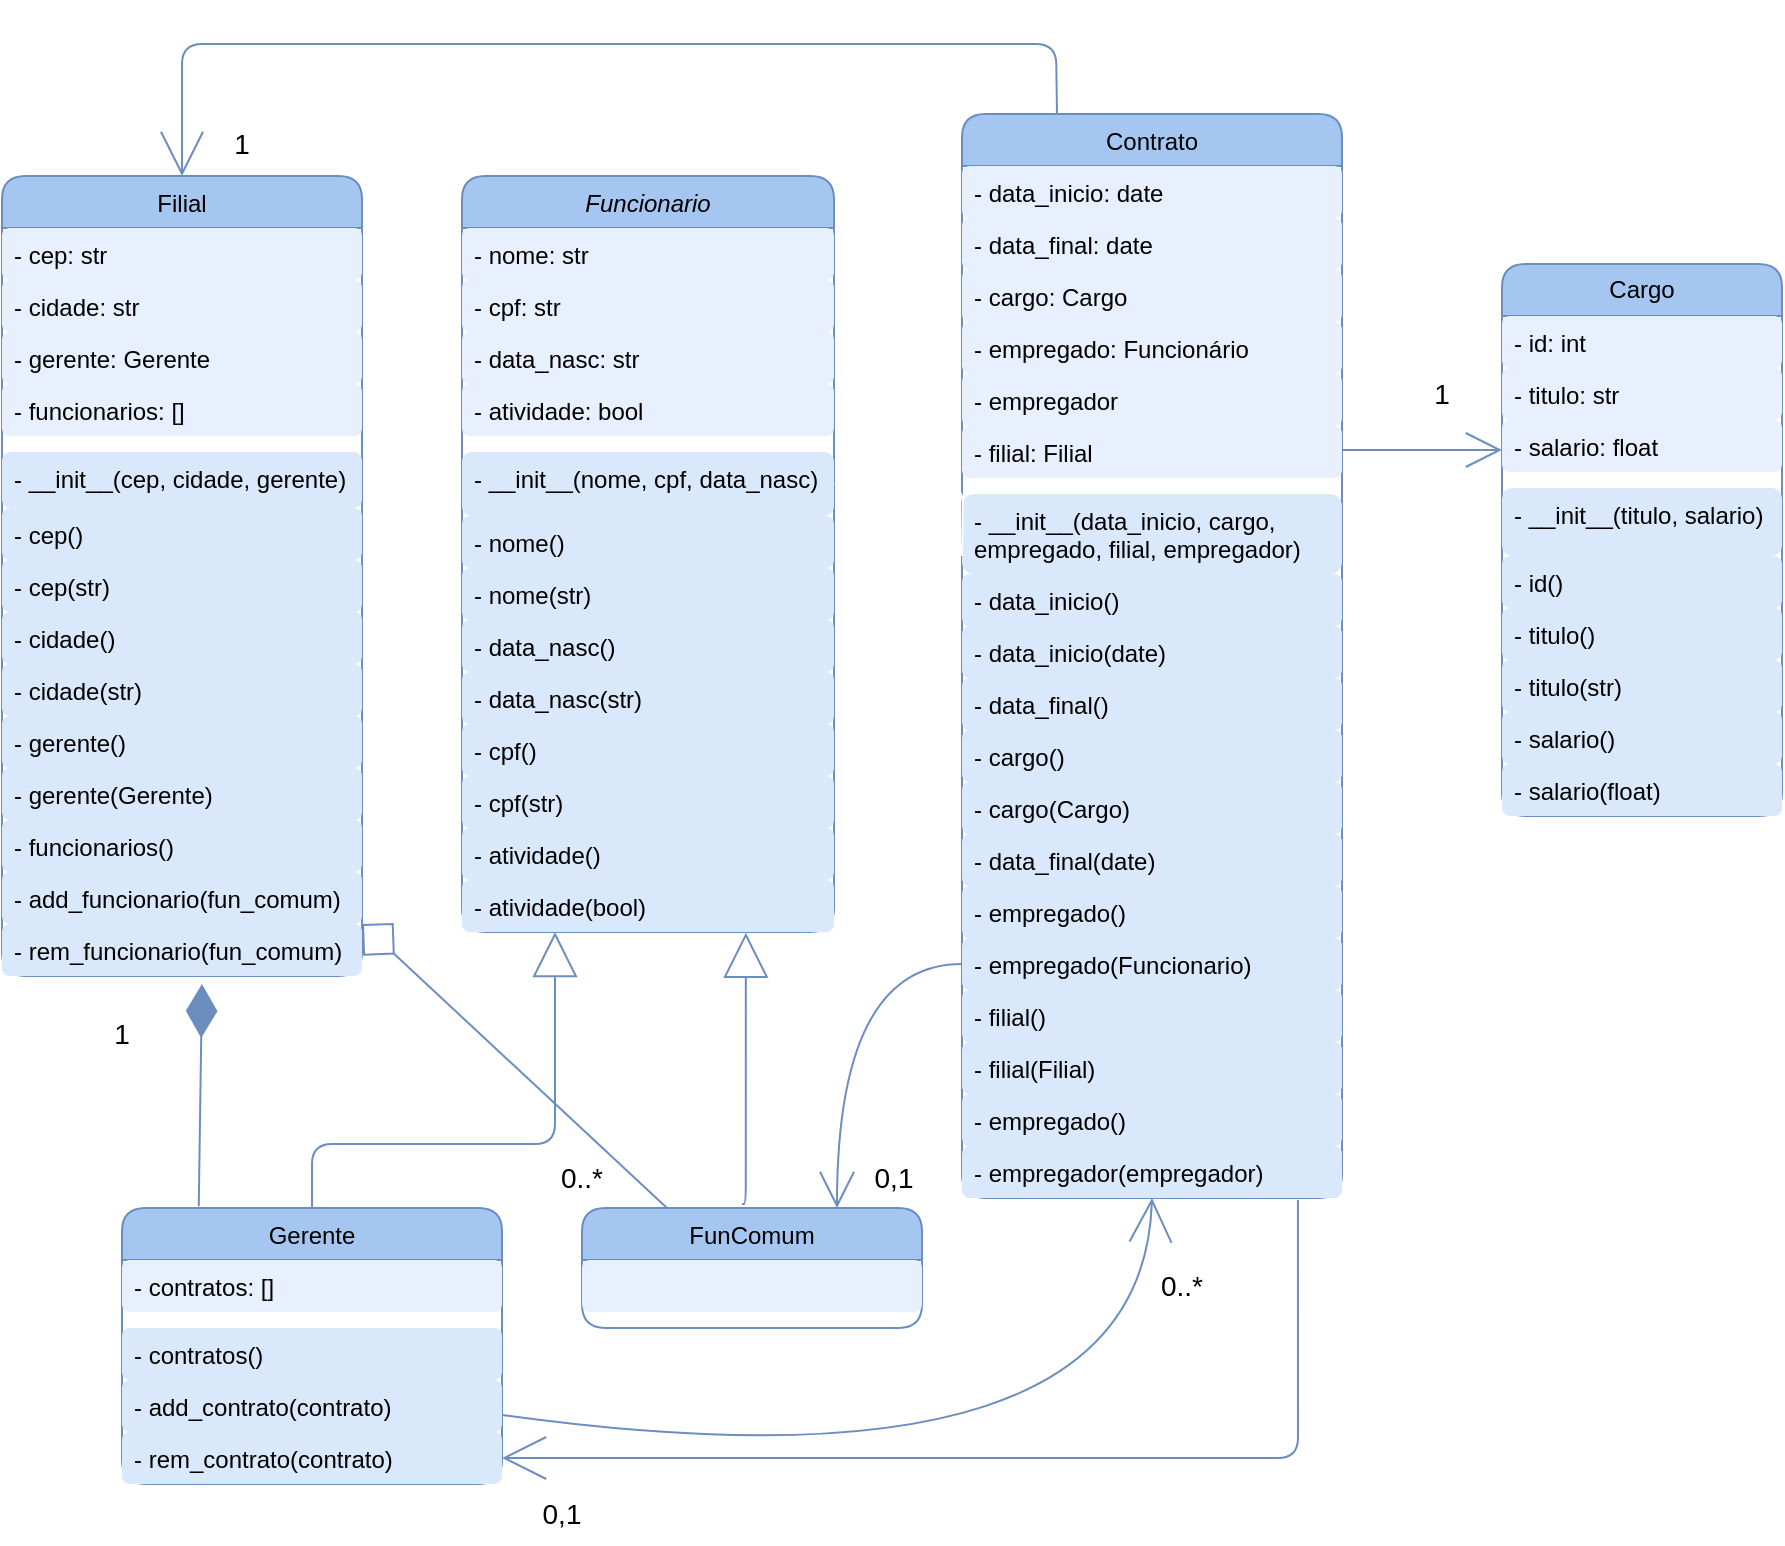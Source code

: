 <mxfile version="21.5.0" pages="4">
  <diagram name="Entidades" id="-5K2_tMG0idJFhmadg-d">
    <mxGraphModel dx="578" dy="695" grid="1" gridSize="10" guides="1" tooltips="1" connect="1" arrows="1" fold="1" page="1" pageScale="1" pageWidth="1169" pageHeight="827" math="0" shadow="0">
      <root>
        <mxCell id="WIyWlLk6GJQsqaUBKTNV-0" />
        <mxCell id="WIyWlLk6GJQsqaUBKTNV-1" parent="WIyWlLk6GJQsqaUBKTNV-0" />
        <mxCell id="FMd9MbEWiYony1QI66Ri-48" value="Cargo" style="swimlane;fontStyle=0;childLayout=stackLayout;horizontal=1;startSize=26;horizontalStack=0;resizeParent=1;resizeParentMax=0;resizeLast=0;collapsible=1;marginBottom=0;whiteSpace=wrap;html=1;fontFamily=Helvetica;fontSize=12;shadow=0;strokeColor=#6C8EBF;fillColor=#a6c6f2;rounded=1;glass=0;" parent="WIyWlLk6GJQsqaUBKTNV-1" vertex="1">
          <mxGeometry x="760" y="150" width="140" height="276" as="geometry" />
        </mxCell>
        <mxCell id="BaWWgsNjmvdtTLUqY-ul-6" value="- id: int" style="text;align=left;verticalAlign=top;spacingLeft=4;spacingRight=4;overflow=hidden;rotatable=0;points=[[0,0.5],[1,0.5]];portConstraint=eastwest;whiteSpace=wrap;html=1;fontSize=12;fontFamily=Helvetica;strokeColor=none;fillColor=#e8f0fd;rounded=1;shadow=0;" vertex="1" parent="FMd9MbEWiYony1QI66Ri-48">
          <mxGeometry y="26" width="140" height="26" as="geometry" />
        </mxCell>
        <mxCell id="FMd9MbEWiYony1QI66Ri-49" value="- titulo: str" style="text;align=left;verticalAlign=top;spacingLeft=4;spacingRight=4;overflow=hidden;rotatable=0;points=[[0,0.5],[1,0.5]];portConstraint=eastwest;whiteSpace=wrap;html=1;fontSize=12;fontFamily=Helvetica;strokeColor=none;fillColor=#e8f0fd;rounded=1;" parent="FMd9MbEWiYony1QI66Ri-48" vertex="1">
          <mxGeometry y="52" width="140" height="26" as="geometry" />
        </mxCell>
        <mxCell id="FMd9MbEWiYony1QI66Ri-50" value="- salario: float" style="text;align=left;verticalAlign=top;spacingLeft=4;spacingRight=4;overflow=hidden;rotatable=0;points=[[0,0.5],[1,0.5]];portConstraint=eastwest;whiteSpace=wrap;html=1;fontSize=12;fontFamily=Helvetica;strokeColor=none;fillColor=#e8f0fd;rounded=1;" parent="FMd9MbEWiYony1QI66Ri-48" vertex="1">
          <mxGeometry y="78" width="140" height="26" as="geometry" />
        </mxCell>
        <mxCell id="dxM63xS1KSjtT52cdp6n-24" value="" style="line;html=1;strokeWidth=1;align=left;verticalAlign=middle;spacingTop=-1;spacingLeft=3;spacingRight=3;rotatable=0;labelPosition=right;points=[];portConstraint=eastwest;dashed=1;strokeColor=none;fillColor=#F6EDFC;rounded=1;" parent="FMd9MbEWiYony1QI66Ri-48" vertex="1">
          <mxGeometry y="104" width="140" height="8" as="geometry" />
        </mxCell>
        <mxCell id="dxM63xS1KSjtT52cdp6n-25" value="- __init__(titulo, salario)" style="text;align=left;verticalAlign=top;spacingLeft=4;spacingRight=4;overflow=hidden;rotatable=0;points=[[0,0.5],[1,0.5]];portConstraint=eastwest;strokeColor=none;fillColor=#dae8fc;rounded=1;" parent="FMd9MbEWiYony1QI66Ri-48" vertex="1">
          <mxGeometry y="112" width="140" height="34" as="geometry" />
        </mxCell>
        <mxCell id="BaWWgsNjmvdtTLUqY-ul-7" value="- id()" style="text;align=left;verticalAlign=top;spacingLeft=4;spacingRight=4;overflow=hidden;rotatable=0;points=[[0,0.5],[1,0.5]];portConstraint=eastwest;whiteSpace=wrap;html=1;fontSize=12;fontFamily=Helvetica;strokeColor=none;fillColor=#dae8fc;rounded=1;shadow=0;" vertex="1" parent="FMd9MbEWiYony1QI66Ri-48">
          <mxGeometry y="146" width="140" height="26" as="geometry" />
        </mxCell>
        <mxCell id="dxM63xS1KSjtT52cdp6n-26" value="- titulo()" style="text;align=left;verticalAlign=top;spacingLeft=4;spacingRight=4;overflow=hidden;rotatable=0;points=[[0,0.5],[1,0.5]];portConstraint=eastwest;whiteSpace=wrap;html=1;fontSize=12;fontFamily=Helvetica;strokeColor=none;fillColor=#dae8fc;rounded=1;" parent="FMd9MbEWiYony1QI66Ri-48" vertex="1">
          <mxGeometry y="172" width="140" height="26" as="geometry" />
        </mxCell>
        <mxCell id="dxM63xS1KSjtT52cdp6n-27" value="- titulo(str)" style="text;align=left;verticalAlign=top;spacingLeft=4;spacingRight=4;overflow=hidden;rotatable=0;points=[[0,0.5],[1,0.5]];portConstraint=eastwest;whiteSpace=wrap;html=1;fontSize=12;fontFamily=Helvetica;strokeColor=none;fillColor=#dae8fc;rounded=1;" parent="FMd9MbEWiYony1QI66Ri-48" vertex="1">
          <mxGeometry y="198" width="140" height="26" as="geometry" />
        </mxCell>
        <mxCell id="dxM63xS1KSjtT52cdp6n-28" value="- salario()" style="text;align=left;verticalAlign=top;spacingLeft=4;spacingRight=4;overflow=hidden;rotatable=0;points=[[0,0.5],[1,0.5]];portConstraint=eastwest;whiteSpace=wrap;html=1;fontSize=12;fontFamily=Helvetica;strokeColor=none;fillColor=#dae8fc;rounded=1;" parent="FMd9MbEWiYony1QI66Ri-48" vertex="1">
          <mxGeometry y="224" width="140" height="26" as="geometry" />
        </mxCell>
        <mxCell id="dxM63xS1KSjtT52cdp6n-29" value="- salario(float)" style="text;align=left;verticalAlign=top;spacingLeft=4;spacingRight=4;overflow=hidden;rotatable=0;points=[[0,0.5],[1,0.5]];portConstraint=eastwest;whiteSpace=wrap;html=1;fontSize=12;fontFamily=Helvetica;strokeColor=none;fillColor=#dae8fc;rounded=1;" parent="FMd9MbEWiYony1QI66Ri-48" vertex="1">
          <mxGeometry y="250" width="140" height="26" as="geometry" />
        </mxCell>
        <mxCell id="FpJMFFJvx9OxjngVxS8z-13" value="Funcionario" style="swimlane;fontStyle=2;align=center;verticalAlign=top;childLayout=stackLayout;horizontal=1;startSize=26;horizontalStack=0;resizeParent=1;resizeLast=0;collapsible=1;marginBottom=0;rounded=1;shadow=0;strokeWidth=1;swimlaneLine=1;strokeColor=#6C8EBF;fillColor=#A6C6F2;" parent="WIyWlLk6GJQsqaUBKTNV-1" vertex="1">
          <mxGeometry x="240" y="106" width="186" height="378" as="geometry">
            <mxRectangle x="230" y="140" width="160" height="26" as="alternateBounds" />
          </mxGeometry>
        </mxCell>
        <mxCell id="FpJMFFJvx9OxjngVxS8z-14" value="- nome: str" style="text;align=left;verticalAlign=top;spacingLeft=4;spacingRight=4;overflow=hidden;rotatable=0;points=[[0,0.5],[1,0.5]];portConstraint=eastwest;strokeColor=none;fillColor=#e8f0fd;rounded=1;shadow=0;" parent="FpJMFFJvx9OxjngVxS8z-13" vertex="1">
          <mxGeometry y="26" width="186" height="26" as="geometry" />
        </mxCell>
        <mxCell id="FpJMFFJvx9OxjngVxS8z-15" value="- cpf: str" style="text;align=left;verticalAlign=top;spacingLeft=4;spacingRight=4;overflow=hidden;rotatable=0;points=[[0,0.5],[1,0.5]];portConstraint=eastwest;rounded=1;shadow=0;html=0;strokeColor=none;fillColor=#e8f0fd;" parent="FpJMFFJvx9OxjngVxS8z-13" vertex="1">
          <mxGeometry y="52" width="186" height="26" as="geometry" />
        </mxCell>
        <mxCell id="FpJMFFJvx9OxjngVxS8z-280" value="- data_nasc: str" style="text;align=left;verticalAlign=top;spacingLeft=4;spacingRight=4;overflow=hidden;rotatable=0;points=[[0,0.5],[1,0.5]];portConstraint=eastwest;strokeColor=none;fillColor=#e8f0fd;rounded=1;shadow=0;" parent="FpJMFFJvx9OxjngVxS8z-13" vertex="1">
          <mxGeometry y="78" width="186" height="26" as="geometry" />
        </mxCell>
        <mxCell id="t7BeZhiAHVBjKm9LZl5y-0" value="- atividade: bool" style="text;align=left;verticalAlign=top;spacingLeft=4;spacingRight=4;overflow=hidden;rotatable=0;points=[[0,0.5],[1,0.5]];portConstraint=eastwest;rounded=1;shadow=0;html=0;strokeColor=none;fillColor=#e8f0fd;" parent="FpJMFFJvx9OxjngVxS8z-13" vertex="1">
          <mxGeometry y="104" width="186" height="26" as="geometry" />
        </mxCell>
        <mxCell id="FpJMFFJvx9OxjngVxS8z-17" value="" style="line;html=1;strokeWidth=1;align=left;verticalAlign=middle;spacingTop=-1;spacingLeft=3;spacingRight=3;rotatable=0;labelPosition=right;points=[];portConstraint=eastwest;dashed=1;strokeColor=none;fillColor=#dae8fc;rounded=1;shadow=0;" parent="FpJMFFJvx9OxjngVxS8z-13" vertex="1">
          <mxGeometry y="130" width="186" height="8" as="geometry" />
        </mxCell>
        <mxCell id="dxM63xS1KSjtT52cdp6n-0" value="- __init__(nome, cpf, data_nasc)" style="text;align=left;verticalAlign=top;spacingLeft=4;spacingRight=4;overflow=hidden;rotatable=0;points=[[0,0.5],[1,0.5]];portConstraint=eastwest;strokeColor=none;fillColor=#dae8fc;rounded=1;shadow=0;" parent="FpJMFFJvx9OxjngVxS8z-13" vertex="1">
          <mxGeometry y="138" width="186" height="32" as="geometry" />
        </mxCell>
        <mxCell id="FpJMFFJvx9OxjngVxS8z-18" value="- nome()" style="text;align=left;verticalAlign=top;spacingLeft=4;spacingRight=4;overflow=hidden;rotatable=0;points=[[0,0.5],[1,0.5]];portConstraint=eastwest;strokeColor=none;fillColor=#DAE8FC;rounded=1;shadow=0;" parent="FpJMFFJvx9OxjngVxS8z-13" vertex="1">
          <mxGeometry y="170" width="186" height="26" as="geometry" />
        </mxCell>
        <mxCell id="FpJMFFJvx9OxjngVxS8z-19" value="- nome(str)" style="text;align=left;verticalAlign=top;spacingLeft=4;spacingRight=4;overflow=hidden;rotatable=0;points=[[0,0.5],[1,0.5]];portConstraint=eastwest;strokeColor=none;fillColor=#dae8fc;rounded=1;shadow=0;" parent="FpJMFFJvx9OxjngVxS8z-13" vertex="1">
          <mxGeometry y="196" width="186" height="26" as="geometry" />
        </mxCell>
        <mxCell id="FpJMFFJvx9OxjngVxS8z-281" value="- data_nasc()" style="text;align=left;verticalAlign=top;spacingLeft=4;spacingRight=4;overflow=hidden;rotatable=0;points=[[0,0.5],[1,0.5]];portConstraint=eastwest;strokeColor=none;fillColor=#dae8fc;rounded=1;shadow=0;" parent="FpJMFFJvx9OxjngVxS8z-13" vertex="1">
          <mxGeometry y="222" width="186" height="26" as="geometry" />
        </mxCell>
        <mxCell id="FpJMFFJvx9OxjngVxS8z-282" value="- data_nasc(str)" style="text;align=left;verticalAlign=top;spacingLeft=4;spacingRight=4;overflow=hidden;rotatable=0;points=[[0,0.5],[1,0.5]];portConstraint=eastwest;strokeColor=none;fillColor=#dae8fc;rounded=1;shadow=0;" parent="FpJMFFJvx9OxjngVxS8z-13" vertex="1">
          <mxGeometry y="248" width="186" height="26" as="geometry" />
        </mxCell>
        <mxCell id="FpJMFFJvx9OxjngVxS8z-20" value="- cpf()" style="text;align=left;verticalAlign=top;spacingLeft=4;spacingRight=4;overflow=hidden;rotatable=0;points=[[0,0.5],[1,0.5]];portConstraint=eastwest;rounded=1;shadow=0;html=0;strokeColor=none;fillColor=#dae8fc;" parent="FpJMFFJvx9OxjngVxS8z-13" vertex="1">
          <mxGeometry y="274" width="186" height="26" as="geometry" />
        </mxCell>
        <mxCell id="FpJMFFJvx9OxjngVxS8z-21" value="- cpf(str)" style="text;align=left;verticalAlign=top;spacingLeft=4;spacingRight=4;overflow=hidden;rotatable=0;points=[[0,0.5],[1,0.5]];portConstraint=eastwest;rounded=1;shadow=0;html=0;strokeColor=none;fillColor=#dae8fc;" parent="FpJMFFJvx9OxjngVxS8z-13" vertex="1">
          <mxGeometry y="300" width="186" height="26" as="geometry" />
        </mxCell>
        <mxCell id="BaWWgsNjmvdtTLUqY-ul-3" value="- atividade()" style="text;align=left;verticalAlign=top;spacingLeft=4;spacingRight=4;overflow=hidden;rotatable=0;points=[[0,0.5],[1,0.5]];portConstraint=eastwest;rounded=1;shadow=0;html=0;strokeColor=none;fillColor=#dae8fc;" vertex="1" parent="FpJMFFJvx9OxjngVxS8z-13">
          <mxGeometry y="326" width="186" height="26" as="geometry" />
        </mxCell>
        <mxCell id="BaWWgsNjmvdtTLUqY-ul-2" value="- atividade(bool)" style="text;align=left;verticalAlign=top;spacingLeft=4;spacingRight=4;overflow=hidden;rotatable=0;points=[[0,0.5],[1,0.5]];portConstraint=eastwest;rounded=1;shadow=0;html=0;strokeColor=none;fillColor=#dae8fc;" vertex="1" parent="FpJMFFJvx9OxjngVxS8z-13">
          <mxGeometry y="352" width="186" height="26" as="geometry" />
        </mxCell>
        <mxCell id="FJltLAKSmcvHp2W2NROA-34" style="edgeStyle=orthogonalEdgeStyle;rounded=1;orthogonalLoop=1;jettySize=auto;html=1;endArrow=block;endFill=0;endSize=20;strokeColor=#6C8EBF;shadow=0;entryX=0.25;entryY=1;entryDx=0;entryDy=0;" parent="WIyWlLk6GJQsqaUBKTNV-1" source="FpJMFFJvx9OxjngVxS8z-25" target="FpJMFFJvx9OxjngVxS8z-13" edge="1">
          <mxGeometry relative="1" as="geometry">
            <Array as="points">
              <mxPoint x="165" y="590" />
              <mxPoint x="287" y="590" />
            </Array>
            <mxPoint x="350" y="530" as="targetPoint" />
          </mxGeometry>
        </mxCell>
        <mxCell id="FpJMFFJvx9OxjngVxS8z-25" value="Gerente" style="swimlane;fontStyle=0;align=center;verticalAlign=top;childLayout=stackLayout;horizontal=1;startSize=26;horizontalStack=0;resizeParent=1;resizeLast=0;collapsible=1;marginBottom=0;rounded=1;shadow=0;strokeWidth=1;swimlaneLine=1;strokeColor=#6C8EBF;fillColor=#A6C6F2;perimeterSpacing=0;" parent="WIyWlLk6GJQsqaUBKTNV-1" vertex="1">
          <mxGeometry x="70" y="622" width="190" height="138" as="geometry">
            <mxRectangle x="230" y="140" width="160" height="26" as="alternateBounds" />
          </mxGeometry>
        </mxCell>
        <mxCell id="FpJMFFJvx9OxjngVxS8z-26" value="- contratos: []" style="text;align=left;verticalAlign=top;spacingLeft=4;spacingRight=4;overflow=hidden;rotatable=0;points=[[0,0.5],[1,0.5]];portConstraint=eastwest;rounded=1;shadow=0;html=0;strokeColor=none;fillColor=#e8f0fd;" parent="FpJMFFJvx9OxjngVxS8z-25" vertex="1">
          <mxGeometry y="26" width="190" height="26" as="geometry" />
        </mxCell>
        <mxCell id="FpJMFFJvx9OxjngVxS8z-27" value="" style="line;html=1;strokeWidth=1;align=left;verticalAlign=middle;spacingTop=-1;spacingLeft=3;spacingRight=3;rotatable=0;labelPosition=right;points=[];portConstraint=eastwest;dashed=1;strokeColor=none;fillColor=#dae8fc;rounded=1;shadow=0;" parent="FpJMFFJvx9OxjngVxS8z-25" vertex="1">
          <mxGeometry y="52" width="190" height="8" as="geometry" />
        </mxCell>
        <mxCell id="FJltLAKSmcvHp2W2NROA-30" value="- contratos()" style="text;align=left;verticalAlign=top;spacingLeft=4;spacingRight=4;overflow=hidden;rotatable=0;points=[[0,0.5],[1,0.5]];portConstraint=eastwest;rounded=1;shadow=0;html=0;strokeColor=none;fillColor=#dae8fc;" parent="FpJMFFJvx9OxjngVxS8z-25" vertex="1">
          <mxGeometry y="60" width="190" height="26" as="geometry" />
        </mxCell>
        <mxCell id="FJltLAKSmcvHp2W2NROA-31" value="- add_contrato(contrato)&#xa;" style="text;align=left;verticalAlign=top;spacingLeft=4;spacingRight=4;overflow=hidden;rotatable=0;points=[[0,0.5],[1,0.5]];portConstraint=eastwest;rounded=1;shadow=0;html=0;strokeColor=none;fillColor=#dae8fc;" parent="FpJMFFJvx9OxjngVxS8z-25" vertex="1">
          <mxGeometry y="86" width="190" height="26" as="geometry" />
        </mxCell>
        <mxCell id="FJltLAKSmcvHp2W2NROA-32" value="- rem_contrato(contrato)&#xa;" style="text;align=left;verticalAlign=top;spacingLeft=4;spacingRight=4;overflow=hidden;rotatable=0;points=[[0,0.5],[1,0.5]];portConstraint=eastwest;rounded=1;shadow=0;html=0;strokeColor=none;fillColor=#dae8fc;" parent="FpJMFFJvx9OxjngVxS8z-25" vertex="1">
          <mxGeometry y="112" width="190" height="26" as="geometry" />
        </mxCell>
        <mxCell id="FpJMFFJvx9OxjngVxS8z-31" value="FunComum" style="swimlane;fontStyle=0;align=center;verticalAlign=top;childLayout=stackLayout;horizontal=1;startSize=26;horizontalStack=0;resizeParent=1;resizeLast=0;collapsible=1;marginBottom=0;rounded=1;shadow=0;strokeWidth=1;swimlaneLine=1;strokeColor=#6C8EBF;fillColor=#A6C6F2;" parent="WIyWlLk6GJQsqaUBKTNV-1" vertex="1">
          <mxGeometry x="300" y="622" width="170" height="60" as="geometry">
            <mxRectangle x="230" y="140" width="160" height="26" as="alternateBounds" />
          </mxGeometry>
        </mxCell>
        <mxCell id="FpJMFFJvx9OxjngVxS8z-32" value="" style="text;align=left;verticalAlign=top;spacingLeft=4;spacingRight=4;overflow=hidden;rotatable=0;points=[[0,0.5],[1,0.5]];portConstraint=eastwest;rounded=1;shadow=0;html=0;strokeColor=none;fillColor=#e8f0fd;" parent="FpJMFFJvx9OxjngVxS8z-31" vertex="1">
          <mxGeometry y="26" width="170" height="26" as="geometry" />
        </mxCell>
        <mxCell id="FpJMFFJvx9OxjngVxS8z-33" value="" style="line;html=1;strokeWidth=1;align=left;verticalAlign=middle;spacingTop=-1;spacingLeft=3;spacingRight=3;rotatable=0;labelPosition=right;points=[];portConstraint=eastwest;dashed=1;strokeColor=none;fillColor=#dae8fc;rounded=1;shadow=0;" parent="FpJMFFJvx9OxjngVxS8z-31" vertex="1">
          <mxGeometry y="52" width="170" height="8" as="geometry" />
        </mxCell>
        <mxCell id="FpJMFFJvx9OxjngVxS8z-36" value="Contrato" style="swimlane;fontStyle=0;align=center;verticalAlign=top;childLayout=stackLayout;horizontal=1;startSize=26;horizontalStack=0;resizeParent=1;resizeLast=0;collapsible=1;marginBottom=0;rounded=1;shadow=0;strokeWidth=1;swimlaneLine=1;strokeColor=#6C8EBF;fillColor=#A6C6F2;" parent="WIyWlLk6GJQsqaUBKTNV-1" vertex="1">
          <mxGeometry x="490" y="75" width="190" height="542" as="geometry">
            <mxRectangle x="230" y="140" width="160" height="26" as="alternateBounds" />
          </mxGeometry>
        </mxCell>
        <mxCell id="FpJMFFJvx9OxjngVxS8z-37" value="- data_inicio: date" style="text;align=left;verticalAlign=top;spacingLeft=4;spacingRight=4;overflow=hidden;rotatable=0;points=[[0,0.5],[1,0.5]];portConstraint=eastwest;rounded=1;shadow=0;html=0;strokeColor=none;fillColor=#e8f0fd;" parent="FpJMFFJvx9OxjngVxS8z-36" vertex="1">
          <mxGeometry y="26" width="190" height="26" as="geometry" />
        </mxCell>
        <mxCell id="FpJMFFJvx9OxjngVxS8z-38" value="- data_final: date" style="text;align=left;verticalAlign=top;spacingLeft=4;spacingRight=4;overflow=hidden;rotatable=0;points=[[0,0.5],[1,0.5]];portConstraint=eastwest;rounded=1;shadow=0;html=0;strokeColor=none;fillColor=#e8f0fd;" parent="FpJMFFJvx9OxjngVxS8z-36" vertex="1">
          <mxGeometry y="52" width="190" height="26" as="geometry" />
        </mxCell>
        <mxCell id="FpJMFFJvx9OxjngVxS8z-69" value="- cargo: Cargo" style="text;align=left;verticalAlign=top;spacingLeft=4;spacingRight=4;overflow=hidden;rotatable=0;points=[[0,0.5],[1,0.5]];portConstraint=eastwest;rounded=1;shadow=0;html=0;strokeColor=none;fillColor=#e8f0fd;" parent="FpJMFFJvx9OxjngVxS8z-36" vertex="1">
          <mxGeometry y="78" width="190" height="26" as="geometry" />
        </mxCell>
        <mxCell id="FpJMFFJvx9OxjngVxS8z-39" value="- empregado: Funcionário" style="text;align=left;verticalAlign=top;spacingLeft=4;spacingRight=4;overflow=hidden;rotatable=0;points=[[0,0.5],[1,0.5]];portConstraint=eastwest;rounded=1;shadow=0;html=0;strokeColor=none;fillColor=#e8f0fd;" parent="FpJMFFJvx9OxjngVxS8z-36" vertex="1">
          <mxGeometry y="104" width="190" height="26" as="geometry" />
        </mxCell>
        <mxCell id="FJltLAKSmcvHp2W2NROA-43" value="- empregador" style="text;align=left;verticalAlign=top;spacingLeft=4;spacingRight=4;overflow=hidden;rotatable=0;points=[[0,0.5],[1,0.5]];portConstraint=eastwest;rounded=1;shadow=0;html=0;strokeColor=none;fillColor=#e8f0fd;" parent="FpJMFFJvx9OxjngVxS8z-36" vertex="1">
          <mxGeometry y="130" width="190" height="26" as="geometry" />
        </mxCell>
        <mxCell id="FpJMFFJvx9OxjngVxS8z-40" value="- filial: Filial" style="text;align=left;verticalAlign=top;spacingLeft=4;spacingRight=4;overflow=hidden;rotatable=0;points=[[0,0.5],[1,0.5]];portConstraint=eastwest;rounded=1;shadow=0;html=0;strokeColor=none;fillColor=#e8f0fd;" parent="FpJMFFJvx9OxjngVxS8z-36" vertex="1">
          <mxGeometry y="156" width="190" height="26" as="geometry" />
        </mxCell>
        <mxCell id="FpJMFFJvx9OxjngVxS8z-41" value="" style="line;html=1;strokeWidth=1;align=left;verticalAlign=middle;spacingTop=-1;spacingLeft=3;spacingRight=3;rotatable=0;labelPosition=right;points=[];portConstraint=eastwest;dashed=1;strokeColor=none;fillColor=#FCFCFC;rounded=1;shadow=0;" parent="FpJMFFJvx9OxjngVxS8z-36" vertex="1">
          <mxGeometry y="182" width="190" height="8" as="geometry" />
        </mxCell>
        <mxCell id="dxM63xS1KSjtT52cdp6n-19" value="- __init__(data_inicio, cargo, &#xa;empregado, filial, empregador)" style="text;align=left;verticalAlign=top;spacingLeft=4;spacingRight=4;overflow=hidden;rotatable=0;points=[[0,0.5],[1,0.5]];portConstraint=eastwest;strokeColor=none;fillColor=#dae8fc;rounded=1;shadow=0;" parent="FpJMFFJvx9OxjngVxS8z-36" vertex="1">
          <mxGeometry y="190" width="190" height="40" as="geometry" />
        </mxCell>
        <mxCell id="FpJMFFJvx9OxjngVxS8z-42" value="- data_inicio()" style="text;align=left;verticalAlign=top;spacingLeft=4;spacingRight=4;overflow=hidden;rotatable=0;points=[[0,0.5],[1,0.5]];portConstraint=eastwest;rounded=1;shadow=0;html=0;strokeColor=none;fillColor=#dae8fc;" parent="FpJMFFJvx9OxjngVxS8z-36" vertex="1">
          <mxGeometry y="230" width="190" height="26" as="geometry" />
        </mxCell>
        <mxCell id="FpJMFFJvx9OxjngVxS8z-43" value="- data_inicio(date)" style="text;align=left;verticalAlign=top;spacingLeft=4;spacingRight=4;overflow=hidden;rotatable=0;points=[[0,0.5],[1,0.5]];portConstraint=eastwest;rounded=1;shadow=0;html=0;strokeColor=none;fillColor=#dae8fc;" parent="FpJMFFJvx9OxjngVxS8z-36" vertex="1">
          <mxGeometry y="256" width="190" height="26" as="geometry" />
        </mxCell>
        <mxCell id="FpJMFFJvx9OxjngVxS8z-44" value="- data_final()" style="text;align=left;verticalAlign=top;spacingLeft=4;spacingRight=4;overflow=hidden;rotatable=0;points=[[0,0.5],[1,0.5]];portConstraint=eastwest;rounded=1;shadow=0;html=0;strokeColor=none;fillColor=#dae8fc;" parent="FpJMFFJvx9OxjngVxS8z-36" vertex="1">
          <mxGeometry y="282" width="190" height="26" as="geometry" />
        </mxCell>
        <mxCell id="BaWWgsNjmvdtTLUqY-ul-0" value="- cargo()" style="text;align=left;verticalAlign=top;spacingLeft=4;spacingRight=4;overflow=hidden;rotatable=0;points=[[0,0.5],[1,0.5]];portConstraint=eastwest;rounded=1;shadow=0;html=0;strokeColor=none;fillColor=#dae8fc;" vertex="1" parent="FpJMFFJvx9OxjngVxS8z-36">
          <mxGeometry y="308" width="190" height="26" as="geometry" />
        </mxCell>
        <mxCell id="BaWWgsNjmvdtTLUqY-ul-1" value="- cargo(Cargo)" style="text;align=left;verticalAlign=top;spacingLeft=4;spacingRight=4;overflow=hidden;rotatable=0;points=[[0,0.5],[1,0.5]];portConstraint=eastwest;rounded=1;shadow=0;html=0;strokeColor=none;fillColor=#dae8fc;" vertex="1" parent="FpJMFFJvx9OxjngVxS8z-36">
          <mxGeometry y="334" width="190" height="26" as="geometry" />
        </mxCell>
        <mxCell id="FpJMFFJvx9OxjngVxS8z-45" value="- data_final(date)" style="text;align=left;verticalAlign=top;spacingLeft=4;spacingRight=4;overflow=hidden;rotatable=0;points=[[0,0.5],[1,0.5]];portConstraint=eastwest;rounded=1;shadow=0;html=0;strokeColor=none;fillColor=#dae8fc;" parent="FpJMFFJvx9OxjngVxS8z-36" vertex="1">
          <mxGeometry y="360" width="190" height="26" as="geometry" />
        </mxCell>
        <mxCell id="FpJMFFJvx9OxjngVxS8z-46" value="- empregado()" style="text;align=left;verticalAlign=top;spacingLeft=4;spacingRight=4;overflow=hidden;rotatable=0;points=[[0,0.5],[1,0.5]];portConstraint=eastwest;rounded=1;shadow=0;html=0;strokeColor=none;fillColor=#dae8fc;" parent="FpJMFFJvx9OxjngVxS8z-36" vertex="1">
          <mxGeometry y="386" width="190" height="26" as="geometry" />
        </mxCell>
        <mxCell id="FpJMFFJvx9OxjngVxS8z-47" value="- empregado(Funcionario)" style="text;align=left;verticalAlign=top;spacingLeft=4;spacingRight=4;overflow=hidden;rotatable=0;points=[[0,0.5],[1,0.5]];portConstraint=eastwest;rounded=1;shadow=0;html=0;strokeColor=none;fillColor=#dae8fc;" parent="FpJMFFJvx9OxjngVxS8z-36" vertex="1">
          <mxGeometry y="412" width="190" height="26" as="geometry" />
        </mxCell>
        <mxCell id="FpJMFFJvx9OxjngVxS8z-50" value="- filial()" style="text;align=left;verticalAlign=top;spacingLeft=4;spacingRight=4;overflow=hidden;rotatable=0;points=[[0,0.5],[1,0.5]];portConstraint=eastwest;rounded=1;shadow=0;html=0;strokeColor=none;fillColor=#dae8fc;" parent="FpJMFFJvx9OxjngVxS8z-36" vertex="1">
          <mxGeometry y="438" width="190" height="26" as="geometry" />
        </mxCell>
        <mxCell id="FpJMFFJvx9OxjngVxS8z-51" value="- filial(Filial)" style="text;align=left;verticalAlign=top;spacingLeft=4;spacingRight=4;overflow=hidden;rotatable=0;points=[[0,0.5],[1,0.5]];portConstraint=eastwest;rounded=1;shadow=0;html=0;strokeColor=none;fillColor=#dae8fc;" parent="FpJMFFJvx9OxjngVxS8z-36" vertex="1">
          <mxGeometry y="464" width="190" height="26" as="geometry" />
        </mxCell>
        <mxCell id="BaWWgsNjmvdtTLUqY-ul-5" value="- empregado()" style="text;align=left;verticalAlign=top;spacingLeft=4;spacingRight=4;overflow=hidden;rotatable=0;points=[[0,0.5],[1,0.5]];portConstraint=eastwest;rounded=1;shadow=0;html=0;strokeColor=none;fillColor=#dae8fc;" vertex="1" parent="FpJMFFJvx9OxjngVxS8z-36">
          <mxGeometry y="490" width="190" height="26" as="geometry" />
        </mxCell>
        <mxCell id="BaWWgsNjmvdtTLUqY-ul-4" value="- empregador(empregador)&#xa;" style="text;align=left;verticalAlign=top;spacingLeft=4;spacingRight=4;overflow=hidden;rotatable=0;points=[[0,0.5],[1,0.5]];portConstraint=eastwest;rounded=1;shadow=0;html=0;strokeColor=none;fillColor=#dae8fc;" vertex="1" parent="FpJMFFJvx9OxjngVxS8z-36">
          <mxGeometry y="516" width="190" height="26" as="geometry" />
        </mxCell>
        <mxCell id="FpJMFFJvx9OxjngVxS8z-52" value="Filial" style="swimlane;fontStyle=0;align=center;verticalAlign=top;childLayout=stackLayout;horizontal=1;startSize=26;horizontalStack=0;resizeParent=1;resizeLast=0;collapsible=1;marginBottom=0;rounded=1;shadow=0;strokeWidth=1;swimlaneLine=1;strokeColor=#6C8EBF;fillColor=#a6c6f2;swimlaneFillColor=default;" parent="WIyWlLk6GJQsqaUBKTNV-1" vertex="1">
          <mxGeometry x="10" y="106" width="180" height="400" as="geometry">
            <mxRectangle x="230" y="140" width="160" height="26" as="alternateBounds" />
          </mxGeometry>
        </mxCell>
        <mxCell id="FpJMFFJvx9OxjngVxS8z-53" value="- cep: str" style="text;align=left;verticalAlign=top;spacingLeft=4;spacingRight=4;overflow=hidden;rotatable=0;points=[[0,0.5],[1,0.5]];portConstraint=eastwest;strokeColor=none;fillColor=#e8f0fd;rounded=1;shadow=0;" parent="FpJMFFJvx9OxjngVxS8z-52" vertex="1">
          <mxGeometry y="26" width="180" height="26" as="geometry" />
        </mxCell>
        <mxCell id="1QmtrgUNV1MQR9XVLwK_-1" value="- cidade: str" style="text;align=left;verticalAlign=top;spacingLeft=4;spacingRight=4;overflow=hidden;rotatable=0;points=[[0,0.5],[1,0.5]];portConstraint=eastwest;strokeColor=none;fillColor=#e8f0fd;rounded=1;shadow=0;" parent="FpJMFFJvx9OxjngVxS8z-52" vertex="1">
          <mxGeometry y="52" width="180" height="26" as="geometry" />
        </mxCell>
        <mxCell id="FpJMFFJvx9OxjngVxS8z-54" value="- gerente: Gerente" style="text;align=left;verticalAlign=top;spacingLeft=4;spacingRight=4;overflow=hidden;rotatable=0;points=[[0,0.5],[1,0.5]];portConstraint=eastwest;rounded=1;shadow=0;html=0;strokeColor=none;fillColor=#e8f0fd;" parent="FpJMFFJvx9OxjngVxS8z-52" vertex="1">
          <mxGeometry y="78" width="180" height="26" as="geometry" />
        </mxCell>
        <mxCell id="FpJMFFJvx9OxjngVxS8z-55" value="- funcionarios: []" style="text;align=left;verticalAlign=top;spacingLeft=4;spacingRight=4;overflow=hidden;rotatable=0;points=[[0,0.5],[1,0.5]];portConstraint=eastwest;rounded=1;shadow=0;html=0;strokeColor=none;fillColor=#e8f0fd;" parent="FpJMFFJvx9OxjngVxS8z-52" vertex="1">
          <mxGeometry y="104" width="180" height="26" as="geometry" />
        </mxCell>
        <mxCell id="FpJMFFJvx9OxjngVxS8z-56" value="" style="line;html=1;strokeWidth=1;align=left;verticalAlign=middle;spacingTop=-1;spacingLeft=3;spacingRight=3;rotatable=0;labelPosition=right;points=[];portConstraint=eastwest;dashed=1;strokeColor=none;fillColor=#dae8fc;rounded=1;shadow=0;" parent="FpJMFFJvx9OxjngVxS8z-52" vertex="1">
          <mxGeometry y="130" width="180" height="8" as="geometry" />
        </mxCell>
        <mxCell id="dxM63xS1KSjtT52cdp6n-31" value="- __init__(cep, cidade, gerente)" style="text;align=left;verticalAlign=top;spacingLeft=4;spacingRight=4;overflow=hidden;rotatable=0;points=[[0,0.5],[1,0.5]];portConstraint=eastwest;strokeColor=none;fillColor=#dae8fc;rounded=1;shadow=0;" parent="FpJMFFJvx9OxjngVxS8z-52" vertex="1">
          <mxGeometry y="138" width="180" height="28" as="geometry" />
        </mxCell>
        <mxCell id="FpJMFFJvx9OxjngVxS8z-57" value="- cep()" style="text;align=left;verticalAlign=top;spacingLeft=4;spacingRight=4;overflow=hidden;rotatable=0;points=[[0,0.5],[1,0.5]];portConstraint=eastwest;strokeColor=none;fillColor=#dae8fc;rounded=1;shadow=0;" parent="FpJMFFJvx9OxjngVxS8z-52" vertex="1">
          <mxGeometry y="166" width="180" height="26" as="geometry" />
        </mxCell>
        <mxCell id="FpJMFFJvx9OxjngVxS8z-58" value="- cep(str)" style="text;align=left;verticalAlign=top;spacingLeft=4;spacingRight=4;overflow=hidden;rotatable=0;points=[[0,0.5],[1,0.5]];portConstraint=eastwest;strokeColor=none;fillColor=#dae8fc;rounded=1;shadow=0;" parent="FpJMFFJvx9OxjngVxS8z-52" vertex="1">
          <mxGeometry y="192" width="180" height="26" as="geometry" />
        </mxCell>
        <mxCell id="1QmtrgUNV1MQR9XVLwK_-2" value="- cidade()" style="text;align=left;verticalAlign=top;spacingLeft=4;spacingRight=4;overflow=hidden;rotatable=0;points=[[0,0.5],[1,0.5]];portConstraint=eastwest;strokeColor=none;fillColor=#dae8fc;rounded=1;shadow=0;" parent="FpJMFFJvx9OxjngVxS8z-52" vertex="1">
          <mxGeometry y="218" width="180" height="26" as="geometry" />
        </mxCell>
        <mxCell id="1QmtrgUNV1MQR9XVLwK_-3" value="- cidade(str)" style="text;align=left;verticalAlign=top;spacingLeft=4;spacingRight=4;overflow=hidden;rotatable=0;points=[[0,0.5],[1,0.5]];portConstraint=eastwest;strokeColor=none;fillColor=#dae8fc;rounded=1;shadow=0;" parent="FpJMFFJvx9OxjngVxS8z-52" vertex="1">
          <mxGeometry y="244" width="180" height="26" as="geometry" />
        </mxCell>
        <mxCell id="FpJMFFJvx9OxjngVxS8z-59" value="- gerente()" style="text;align=left;verticalAlign=top;spacingLeft=4;spacingRight=4;overflow=hidden;rotatable=0;points=[[0,0.5],[1,0.5]];portConstraint=eastwest;rounded=1;shadow=0;html=0;strokeColor=none;fillColor=#dae8fc;" parent="FpJMFFJvx9OxjngVxS8z-52" vertex="1">
          <mxGeometry y="270" width="180" height="26" as="geometry" />
        </mxCell>
        <mxCell id="FpJMFFJvx9OxjngVxS8z-60" value="- gerente(Gerente)" style="text;align=left;verticalAlign=top;spacingLeft=4;spacingRight=4;overflow=hidden;rotatable=0;points=[[0,0.5],[1,0.5]];portConstraint=eastwest;rounded=1;shadow=0;html=0;strokeColor=none;fillColor=#dae8fc;" parent="FpJMFFJvx9OxjngVxS8z-52" vertex="1">
          <mxGeometry y="296" width="180" height="26" as="geometry" />
        </mxCell>
        <mxCell id="FpJMFFJvx9OxjngVxS8z-61" value="- funcionarios()" style="text;align=left;verticalAlign=top;spacingLeft=4;spacingRight=4;overflow=hidden;rotatable=0;points=[[0,0.5],[1,0.5]];portConstraint=eastwest;rounded=1;shadow=0;html=0;strokeColor=none;fillColor=#dae8fc;" parent="FpJMFFJvx9OxjngVxS8z-52" vertex="1">
          <mxGeometry y="322" width="180" height="26" as="geometry" />
        </mxCell>
        <mxCell id="FpJMFFJvx9OxjngVxS8z-62" value="- add_funcionario(fun_comum)" style="text;align=left;verticalAlign=top;spacingLeft=4;spacingRight=4;overflow=hidden;rotatable=0;points=[[0,0.5],[1,0.5]];portConstraint=eastwest;rounded=1;shadow=0;html=0;strokeColor=none;fillColor=#dae8fc;" parent="FpJMFFJvx9OxjngVxS8z-52" vertex="1">
          <mxGeometry y="348" width="180" height="26" as="geometry" />
        </mxCell>
        <mxCell id="FJltLAKSmcvHp2W2NROA-26" value="- rem_funcionario(fun_comum)" style="text;align=left;verticalAlign=top;spacingLeft=4;spacingRight=4;overflow=hidden;rotatable=0;points=[[0,0.5],[1,0.5]];portConstraint=eastwest;rounded=1;shadow=0;html=0;strokeColor=none;fillColor=#dae8fc;" parent="FpJMFFJvx9OxjngVxS8z-52" vertex="1">
          <mxGeometry y="374" width="180" height="26" as="geometry" />
        </mxCell>
        <mxCell id="FJltLAKSmcvHp2W2NROA-44" value="" style="edgeStyle=orthogonalEdgeStyle;rounded=1;orthogonalLoop=1;jettySize=auto;html=1;strokeColor=#FFFFFF;fontColor=#FFFFFF;exitX=0;exitY=0.5;exitDx=0;exitDy=0;shadow=0;" parent="WIyWlLk6GJQsqaUBKTNV-1" target="dxM63xS1KSjtT52cdp6n-0" edge="1">
          <mxGeometry relative="1" as="geometry">
            <mxPoint x="490" y="296" as="sourcePoint" />
          </mxGeometry>
        </mxCell>
        <mxCell id="FJltLAKSmcvHp2W2NROA-1" style="edgeStyle=orthogonalEdgeStyle;rounded=1;orthogonalLoop=1;jettySize=auto;html=1;endSize=20;endArrow=open;endFill=0;strokeColor=#6C8EBF;exitX=0.884;exitY=1.038;exitDx=0;exitDy=0;shadow=0;entryX=1;entryY=0.5;entryDx=0;entryDy=0;exitPerimeter=0;" parent="WIyWlLk6GJQsqaUBKTNV-1" source="BaWWgsNjmvdtTLUqY-ul-4" edge="1" target="FJltLAKSmcvHp2W2NROA-32">
          <mxGeometry relative="1" as="geometry">
            <mxPoint x="426" y="319" as="targetPoint" />
            <Array as="points">
              <mxPoint x="658" y="747" />
            </Array>
            <mxPoint x="490" y="322" as="sourcePoint" />
          </mxGeometry>
        </mxCell>
        <mxCell id="1QmtrgUNV1MQR9XVLwK_-0" value="" style="endArrow=open;endFill=0;endSize=20;html=1;rounded=1;fontSize=11;exitX=0.25;exitY=0;exitDx=0;exitDy=0;entryX=0.5;entryY=0;entryDx=0;entryDy=0;strokeColor=#6C8EBF;shadow=0;" parent="WIyWlLk6GJQsqaUBKTNV-1" source="FpJMFFJvx9OxjngVxS8z-36" target="FpJMFFJvx9OxjngVxS8z-52" edge="1">
          <mxGeometry width="160" relative="1" as="geometry">
            <mxPoint x="500" y="310" as="sourcePoint" />
            <mxPoint x="660" y="310" as="targetPoint" />
            <Array as="points">
              <mxPoint x="537" y="40" />
              <mxPoint x="100" y="40" />
            </Array>
          </mxGeometry>
        </mxCell>
        <mxCell id="1QmtrgUNV1MQR9XVLwK_-4" style="edgeStyle=orthogonalEdgeStyle;rounded=1;orthogonalLoop=1;jettySize=auto;html=1;endArrow=block;endFill=0;endSize=20;strokeColor=#6C8EBF;shadow=0;entryX=0.763;entryY=1.015;entryDx=0;entryDy=0;entryPerimeter=0;" parent="WIyWlLk6GJQsqaUBKTNV-1" target="BaWWgsNjmvdtTLUqY-ul-2" edge="1">
          <mxGeometry relative="1" as="geometry">
            <Array as="points">
              <mxPoint x="382" y="620" />
            </Array>
            <mxPoint x="380" y="620" as="sourcePoint" />
            <mxPoint x="390" y="530" as="targetPoint" />
          </mxGeometry>
        </mxCell>
        <mxCell id="1QmtrgUNV1MQR9XVLwK_-6" value="" style="endArrow=open;endFill=0;endSize=20;html=1;rounded=1;fontSize=11;curved=1;strokeColor=#6C8EBF;shadow=0;exitX=1;exitY=0.75;exitDx=0;exitDy=0;entryX=0.5;entryY=1;entryDx=0;entryDy=0;" parent="WIyWlLk6GJQsqaUBKTNV-1" source="FpJMFFJvx9OxjngVxS8z-25" edge="1" target="FpJMFFJvx9OxjngVxS8z-36">
          <mxGeometry width="160" relative="1" as="geometry">
            <mxPoint x="380" y="510" as="sourcePoint" />
            <mxPoint x="520" y="620" as="targetPoint" />
            <Array as="points">
              <mxPoint x="580" y="770" />
            </Array>
          </mxGeometry>
        </mxCell>
        <mxCell id="6TJ5mSXtSwyp7b67H06s-8" value="1" style="text;strokeColor=none;fillColor=none;html=1;align=center;verticalAlign=middle;whiteSpace=wrap;rounded=0;fontSize=14;" parent="WIyWlLk6GJQsqaUBKTNV-1" vertex="1">
          <mxGeometry x="100" y="75" width="60" height="30" as="geometry" />
        </mxCell>
        <mxCell id="6TJ5mSXtSwyp7b67H06s-9" value="0..*" style="text;strokeColor=none;fillColor=none;html=1;align=center;verticalAlign=middle;whiteSpace=wrap;rounded=0;fontSize=14;" parent="WIyWlLk6GJQsqaUBKTNV-1" vertex="1">
          <mxGeometry x="570" y="646" width="60" height="30" as="geometry" />
        </mxCell>
        <mxCell id="6TJ5mSXtSwyp7b67H06s-10" value="0,1" style="text;strokeColor=none;fillColor=none;html=1;align=center;verticalAlign=middle;whiteSpace=wrap;rounded=0;fontSize=14;" parent="WIyWlLk6GJQsqaUBKTNV-1" vertex="1">
          <mxGeometry x="426" y="592" width="60" height="30" as="geometry" />
        </mxCell>
        <mxCell id="6TJ5mSXtSwyp7b67H06s-15" value="1" style="text;strokeColor=none;fillColor=none;html=1;align=center;verticalAlign=middle;whiteSpace=wrap;rounded=0;fontSize=14;" parent="WIyWlLk6GJQsqaUBKTNV-1" vertex="1">
          <mxGeometry x="700" y="200" width="60" height="30" as="geometry" />
        </mxCell>
        <mxCell id="6TJ5mSXtSwyp7b67H06s-18" value="1" style="text;strokeColor=none;fillColor=none;html=1;align=center;verticalAlign=middle;whiteSpace=wrap;rounded=0;fontSize=14;" parent="WIyWlLk6GJQsqaUBKTNV-1" vertex="1">
          <mxGeometry x="40" y="520" width="60" height="30" as="geometry" />
        </mxCell>
        <mxCell id="6TJ5mSXtSwyp7b67H06s-21" value="0,1" style="text;strokeColor=none;fillColor=none;html=1;align=center;verticalAlign=middle;whiteSpace=wrap;rounded=0;fontSize=14;" parent="WIyWlLk6GJQsqaUBKTNV-1" vertex="1">
          <mxGeometry x="260" y="760" width="60" height="30" as="geometry" />
        </mxCell>
        <mxCell id="1QmtrgUNV1MQR9XVLwK_-5" value="" style="endArrow=diamond;endFill=0;endSize=20;html=1;rounded=1;fontSize=11;curved=1;strokeColor=#6C8EBF;shadow=0;exitX=0.25;exitY=0;exitDx=0;exitDy=0;" parent="WIyWlLk6GJQsqaUBKTNV-1" source="FpJMFFJvx9OxjngVxS8z-31" edge="1">
          <mxGeometry width="160" relative="1" as="geometry">
            <mxPoint x="180" y="350" as="sourcePoint" />
            <mxPoint x="190" y="480" as="targetPoint" />
          </mxGeometry>
        </mxCell>
        <mxCell id="BaWWgsNjmvdtTLUqY-ul-8" style="edgeStyle=orthogonalEdgeStyle;rounded=0;orthogonalLoop=1;jettySize=auto;html=1;endArrow=open;endFill=0;endSize=16;fillColor=#dae8fc;strokeColor=#6c8ebf;" edge="1" parent="WIyWlLk6GJQsqaUBKTNV-1">
          <mxGeometry relative="1" as="geometry">
            <mxPoint x="680" y="243" as="sourcePoint" />
            <mxPoint x="760" y="243" as="targetPoint" />
            <Array as="points">
              <mxPoint x="740" y="243" />
              <mxPoint x="740" y="243" />
            </Array>
          </mxGeometry>
        </mxCell>
        <mxCell id="BaWWgsNjmvdtTLUqY-ul-9" value="" style="endArrow=diamondThin;endFill=1;endSize=24;html=1;rounded=0;fontSize=12;curved=1;strokeColor=#6C8EBF;exitX=0.202;exitY=-0.006;exitDx=0;exitDy=0;exitPerimeter=0;" edge="1" parent="WIyWlLk6GJQsqaUBKTNV-1" source="FpJMFFJvx9OxjngVxS8z-25">
          <mxGeometry width="160" relative="1" as="geometry">
            <mxPoint x="330" y="540" as="sourcePoint" />
            <mxPoint x="110" y="510" as="targetPoint" />
          </mxGeometry>
        </mxCell>
        <mxCell id="BaWWgsNjmvdtTLUqY-ul-11" value="0..*" style="text;strokeColor=none;fillColor=none;html=1;align=center;verticalAlign=middle;whiteSpace=wrap;rounded=0;fontSize=14;" vertex="1" parent="WIyWlLk6GJQsqaUBKTNV-1">
          <mxGeometry x="270" y="592" width="60" height="30" as="geometry" />
        </mxCell>
        <mxCell id="BaWWgsNjmvdtTLUqY-ul-13" style="edgeStyle=orthogonalEdgeStyle;orthogonalLoop=1;jettySize=auto;html=1;endArrow=open;endFill=0;endSize=16;fillColor=#dae8fc;strokeColor=#6c8ebf;entryX=0.75;entryY=0;entryDx=0;entryDy=0;exitX=0;exitY=0.5;exitDx=0;exitDy=0;curved=1;" edge="1" parent="WIyWlLk6GJQsqaUBKTNV-1" source="FpJMFFJvx9OxjngVxS8z-47" target="FpJMFFJvx9OxjngVxS8z-31">
          <mxGeometry relative="1" as="geometry">
            <mxPoint x="480" y="499.5" as="sourcePoint" />
            <mxPoint x="560" y="499.5" as="targetPoint" />
            <Array as="points">
              <mxPoint x="428" y="500" />
            </Array>
          </mxGeometry>
        </mxCell>
      </root>
    </mxGraphModel>
  </diagram>
  <diagram name="DAOs" id="UeWnAS82uyAfglhL9ocx">
    <mxGraphModel dx="1350" dy="662" grid="1" gridSize="10" guides="1" tooltips="1" connect="1" arrows="1" fold="1" page="0" pageScale="1" pageWidth="583" pageHeight="827" math="0" shadow="0">
      <root>
        <mxCell id="0" />
        <mxCell id="1" parent="0" />
        <mxCell id="dCsEm6amNZcjnt6qrHP3-1" value="&lt;i style=&quot;font-weight: normal;&quot;&gt;DictDAO&lt;/i&gt;" style="swimlane;fontStyle=1;align=center;verticalAlign=top;childLayout=stackLayout;horizontal=1;startSize=26;horizontalStack=0;resizeParent=1;resizeParentMax=0;resizeLast=0;collapsible=1;marginBottom=0;whiteSpace=wrap;html=1;fontSize=16;" parent="1" vertex="1">
          <mxGeometry x="80" y="110" width="200" height="280" as="geometry" />
        </mxCell>
        <mxCell id="dCsEm6amNZcjnt6qrHP3-2" value="- datasource: str" style="text;strokeColor=none;fillColor=none;align=left;verticalAlign=top;spacingLeft=4;spacingRight=4;overflow=hidden;rotatable=0;points=[[0,0.5],[1,0.5]];portConstraint=eastwest;whiteSpace=wrap;html=1;fontSize=16;" parent="dCsEm6amNZcjnt6qrHP3-1" vertex="1">
          <mxGeometry y="26" width="200" height="26" as="geometry" />
        </mxCell>
        <mxCell id="dCsEm6amNZcjnt6qrHP3-5" value="- cache: dict" style="text;strokeColor=none;fillColor=none;align=left;verticalAlign=top;spacingLeft=4;spacingRight=4;overflow=hidden;rotatable=0;points=[[0,0.5],[1,0.5]];portConstraint=eastwest;whiteSpace=wrap;html=1;fontSize=16;" parent="dCsEm6amNZcjnt6qrHP3-1" vertex="1">
          <mxGeometry y="52" width="200" height="26" as="geometry" />
        </mxCell>
        <mxCell id="dCsEm6amNZcjnt6qrHP3-3" value="" style="line;strokeWidth=1;fillColor=none;align=left;verticalAlign=middle;spacingTop=-1;spacingLeft=3;spacingRight=3;rotatable=0;labelPosition=right;points=[];portConstraint=eastwest;strokeColor=inherit;fontSize=16;" parent="dCsEm6amNZcjnt6qrHP3-1" vertex="1">
          <mxGeometry y="78" width="200" height="8" as="geometry" />
        </mxCell>
        <mxCell id="m7Mk9b9a6HFd1PS-H6u5-2" value="&lt;i&gt;+ __init__(datasource)&lt;/i&gt;" style="text;strokeColor=none;fillColor=none;align=left;verticalAlign=top;spacingLeft=4;spacingRight=4;overflow=hidden;rotatable=0;points=[[0,0.5],[1,0.5]];portConstraint=eastwest;whiteSpace=wrap;html=1;fontSize=16;" parent="dCsEm6amNZcjnt6qrHP3-1" vertex="1">
          <mxGeometry y="86" width="200" height="26" as="geometry" />
        </mxCell>
        <mxCell id="m7Mk9b9a6HFd1PS-H6u5-1" value="+ __dump()" style="text;strokeColor=none;fillColor=none;align=left;verticalAlign=top;spacingLeft=4;spacingRight=4;overflow=hidden;rotatable=0;points=[[0,0.5],[1,0.5]];portConstraint=eastwest;whiteSpace=wrap;html=1;fontSize=16;" parent="dCsEm6amNZcjnt6qrHP3-1" vertex="1">
          <mxGeometry y="112" width="200" height="26" as="geometry" />
        </mxCell>
        <mxCell id="dCsEm6amNZcjnt6qrHP3-4" value="+ __load()" style="text;strokeColor=none;fillColor=none;align=left;verticalAlign=top;spacingLeft=4;spacingRight=4;overflow=hidden;rotatable=0;points=[[0,0.5],[1,0.5]];portConstraint=eastwest;whiteSpace=wrap;html=1;fontSize=16;" parent="dCsEm6amNZcjnt6qrHP3-1" vertex="1">
          <mxGeometry y="138" width="200" height="26" as="geometry" />
        </mxCell>
        <mxCell id="m7Mk9b9a6HFd1PS-H6u5-4" value="+ add(key, obj)" style="text;strokeColor=none;fillColor=none;align=left;verticalAlign=top;spacingLeft=4;spacingRight=4;overflow=hidden;rotatable=0;points=[[0,0.5],[1,0.5]];portConstraint=eastwest;whiteSpace=wrap;html=1;fontSize=16;" parent="dCsEm6amNZcjnt6qrHP3-1" vertex="1">
          <mxGeometry y="164" width="200" height="26" as="geometry" />
        </mxCell>
        <mxCell id="m7Mk9b9a6HFd1PS-H6u5-3" value="+ get(key)" style="text;strokeColor=none;fillColor=none;align=left;verticalAlign=top;spacingLeft=4;spacingRight=4;overflow=hidden;rotatable=0;points=[[0,0.5],[1,0.5]];portConstraint=eastwest;whiteSpace=wrap;html=1;fontSize=16;" parent="dCsEm6amNZcjnt6qrHP3-1" vertex="1">
          <mxGeometry y="190" width="200" height="26" as="geometry" />
        </mxCell>
        <mxCell id="wPx57MHDkJV-dSgdxfSV-1" value="+ remove(key)" style="text;strokeColor=none;fillColor=none;align=left;verticalAlign=top;spacingLeft=4;spacingRight=4;overflow=hidden;rotatable=0;points=[[0,0.5],[1,0.5]];portConstraint=eastwest;whiteSpace=wrap;html=1;fontSize=16;" parent="dCsEm6amNZcjnt6qrHP3-1" vertex="1">
          <mxGeometry y="216" width="200" height="26" as="geometry" />
        </mxCell>
        <mxCell id="wPx57MHDkJV-dSgdxfSV-2" value="+ get_all()" style="text;strokeColor=none;fillColor=none;align=left;verticalAlign=top;spacingLeft=4;spacingRight=4;overflow=hidden;rotatable=0;points=[[0,0.5],[1,0.5]];portConstraint=eastwest;whiteSpace=wrap;html=1;fontSize=16;" parent="dCsEm6amNZcjnt6qrHP3-1" vertex="1">
          <mxGeometry y="242" width="200" height="38" as="geometry" />
        </mxCell>
        <mxCell id="wPx57MHDkJV-dSgdxfSV-3" value="&lt;span style=&quot;font-weight: normal;&quot;&gt;FilialDAO&lt;/span&gt;" style="swimlane;fontStyle=1;align=center;verticalAlign=top;childLayout=stackLayout;horizontal=1;startSize=26;horizontalStack=0;resizeParent=1;resizeParentMax=0;resizeLast=0;collapsible=1;marginBottom=0;whiteSpace=wrap;html=1;fontSize=16;" parent="1" vertex="1">
          <mxGeometry x="-280" y="180" width="200" height="156" as="geometry" />
        </mxCell>
        <mxCell id="wPx57MHDkJV-dSgdxfSV-7" value="+ __init__()" style="text;strokeColor=none;fillColor=none;align=left;verticalAlign=top;spacingLeft=4;spacingRight=4;overflow=hidden;rotatable=0;points=[[0,0.5],[1,0.5]];portConstraint=eastwest;whiteSpace=wrap;html=1;fontSize=16;" parent="wPx57MHDkJV-dSgdxfSV-3" vertex="1">
          <mxGeometry y="26" width="200" height="26" as="geometry" />
        </mxCell>
        <mxCell id="wPx57MHDkJV-dSgdxfSV-10" value="+ add(filial)" style="text;strokeColor=none;fillColor=none;align=left;verticalAlign=top;spacingLeft=4;spacingRight=4;overflow=hidden;rotatable=0;points=[[0,0.5],[1,0.5]];portConstraint=eastwest;whiteSpace=wrap;html=1;fontSize=16;" parent="wPx57MHDkJV-dSgdxfSV-3" vertex="1">
          <mxGeometry y="52" width="200" height="26" as="geometry" />
        </mxCell>
        <mxCell id="wPx57MHDkJV-dSgdxfSV-13" value="+ update(filial)&lt;br&gt;" style="text;strokeColor=none;fillColor=none;align=left;verticalAlign=top;spacingLeft=4;spacingRight=4;overflow=hidden;rotatable=0;points=[[0,0.5],[1,0.5]];portConstraint=eastwest;whiteSpace=wrap;html=1;fontSize=16;" parent="wPx57MHDkJV-dSgdxfSV-3" vertex="1">
          <mxGeometry y="78" width="200" height="26" as="geometry" />
        </mxCell>
        <mxCell id="wPx57MHDkJV-dSgdxfSV-11" value="+ get(key)" style="text;strokeColor=none;fillColor=none;align=left;verticalAlign=top;spacingLeft=4;spacingRight=4;overflow=hidden;rotatable=0;points=[[0,0.5],[1,0.5]];portConstraint=eastwest;whiteSpace=wrap;html=1;fontSize=16;" parent="wPx57MHDkJV-dSgdxfSV-3" vertex="1">
          <mxGeometry y="104" width="200" height="26" as="geometry" />
        </mxCell>
        <mxCell id="wPx57MHDkJV-dSgdxfSV-12" value="+ remove(key)" style="text;strokeColor=none;fillColor=none;align=left;verticalAlign=top;spacingLeft=4;spacingRight=4;overflow=hidden;rotatable=0;points=[[0,0.5],[1,0.5]];portConstraint=eastwest;whiteSpace=wrap;html=1;fontSize=16;" parent="wPx57MHDkJV-dSgdxfSV-3" vertex="1">
          <mxGeometry y="130" width="200" height="26" as="geometry" />
        </mxCell>
        <mxCell id="wPx57MHDkJV-dSgdxfSV-64" value="&lt;span style=&quot;font-weight: normal;&quot;&gt;CargoDAO&lt;/span&gt;" style="swimlane;fontStyle=1;align=center;verticalAlign=top;childLayout=stackLayout;horizontal=1;startSize=26;horizontalStack=0;resizeParent=1;resizeParentMax=0;resizeLast=0;collapsible=1;marginBottom=0;whiteSpace=wrap;html=1;fontSize=16;" parent="1" vertex="1">
          <mxGeometry x="-280" y="470" width="200" height="156" as="geometry" />
        </mxCell>
        <mxCell id="wPx57MHDkJV-dSgdxfSV-65" value="+ __init__()" style="text;strokeColor=none;fillColor=none;align=left;verticalAlign=top;spacingLeft=4;spacingRight=4;overflow=hidden;rotatable=0;points=[[0,0.5],[1,0.5]];portConstraint=eastwest;whiteSpace=wrap;html=1;fontSize=16;" parent="wPx57MHDkJV-dSgdxfSV-64" vertex="1">
          <mxGeometry y="26" width="200" height="26" as="geometry" />
        </mxCell>
        <mxCell id="wPx57MHDkJV-dSgdxfSV-66" value="+ add(cargo)" style="text;strokeColor=none;fillColor=none;align=left;verticalAlign=top;spacingLeft=4;spacingRight=4;overflow=hidden;rotatable=0;points=[[0,0.5],[1,0.5]];portConstraint=eastwest;whiteSpace=wrap;html=1;fontSize=16;" parent="wPx57MHDkJV-dSgdxfSV-64" vertex="1">
          <mxGeometry y="52" width="200" height="26" as="geometry" />
        </mxCell>
        <mxCell id="wPx57MHDkJV-dSgdxfSV-67" value="+ update(cargo)&lt;br&gt;" style="text;strokeColor=none;fillColor=none;align=left;verticalAlign=top;spacingLeft=4;spacingRight=4;overflow=hidden;rotatable=0;points=[[0,0.5],[1,0.5]];portConstraint=eastwest;whiteSpace=wrap;html=1;fontSize=16;" parent="wPx57MHDkJV-dSgdxfSV-64" vertex="1">
          <mxGeometry y="78" width="200" height="26" as="geometry" />
        </mxCell>
        <mxCell id="wPx57MHDkJV-dSgdxfSV-68" value="+ get(key)" style="text;strokeColor=none;fillColor=none;align=left;verticalAlign=top;spacingLeft=4;spacingRight=4;overflow=hidden;rotatable=0;points=[[0,0.5],[1,0.5]];portConstraint=eastwest;whiteSpace=wrap;html=1;fontSize=16;" parent="wPx57MHDkJV-dSgdxfSV-64" vertex="1">
          <mxGeometry y="104" width="200" height="26" as="geometry" />
        </mxCell>
        <mxCell id="wPx57MHDkJV-dSgdxfSV-69" value="+ remove(key)" style="text;strokeColor=none;fillColor=none;align=left;verticalAlign=top;spacingLeft=4;spacingRight=4;overflow=hidden;rotatable=0;points=[[0,0.5],[1,0.5]];portConstraint=eastwest;whiteSpace=wrap;html=1;fontSize=16;" parent="wPx57MHDkJV-dSgdxfSV-64" vertex="1">
          <mxGeometry y="130" width="200" height="26" as="geometry" />
        </mxCell>
        <mxCell id="wPx57MHDkJV-dSgdxfSV-70" value="&lt;span style=&quot;font-weight: normal;&quot;&gt;ContratoDAO&lt;/span&gt;" style="swimlane;fontStyle=1;align=center;verticalAlign=top;childLayout=stackLayout;horizontal=1;startSize=26;horizontalStack=0;resizeParent=1;resizeParentMax=0;resizeLast=0;collapsible=1;marginBottom=0;whiteSpace=wrap;html=1;fontSize=16;" parent="1" vertex="1">
          <mxGeometry x="80" y="470" width="200" height="156" as="geometry" />
        </mxCell>
        <mxCell id="wPx57MHDkJV-dSgdxfSV-71" value="+ __init__()" style="text;strokeColor=none;fillColor=none;align=left;verticalAlign=top;spacingLeft=4;spacingRight=4;overflow=hidden;rotatable=0;points=[[0,0.5],[1,0.5]];portConstraint=eastwest;whiteSpace=wrap;html=1;fontSize=16;" parent="wPx57MHDkJV-dSgdxfSV-70" vertex="1">
          <mxGeometry y="26" width="200" height="26" as="geometry" />
        </mxCell>
        <mxCell id="wPx57MHDkJV-dSgdxfSV-72" value="+ add(contrato)" style="text;strokeColor=none;fillColor=none;align=left;verticalAlign=top;spacingLeft=4;spacingRight=4;overflow=hidden;rotatable=0;points=[[0,0.5],[1,0.5]];portConstraint=eastwest;whiteSpace=wrap;html=1;fontSize=16;" parent="wPx57MHDkJV-dSgdxfSV-70" vertex="1">
          <mxGeometry y="52" width="200" height="26" as="geometry" />
        </mxCell>
        <mxCell id="wPx57MHDkJV-dSgdxfSV-73" value="+ update(contrato)" style="text;strokeColor=none;fillColor=none;align=left;verticalAlign=top;spacingLeft=4;spacingRight=4;overflow=hidden;rotatable=0;points=[[0,0.5],[1,0.5]];portConstraint=eastwest;whiteSpace=wrap;html=1;fontSize=16;" parent="wPx57MHDkJV-dSgdxfSV-70" vertex="1">
          <mxGeometry y="78" width="200" height="26" as="geometry" />
        </mxCell>
        <mxCell id="wPx57MHDkJV-dSgdxfSV-74" value="+ get(key)" style="text;strokeColor=none;fillColor=none;align=left;verticalAlign=top;spacingLeft=4;spacingRight=4;overflow=hidden;rotatable=0;points=[[0,0.5],[1,0.5]];portConstraint=eastwest;whiteSpace=wrap;html=1;fontSize=16;" parent="wPx57MHDkJV-dSgdxfSV-70" vertex="1">
          <mxGeometry y="104" width="200" height="26" as="geometry" />
        </mxCell>
        <mxCell id="wPx57MHDkJV-dSgdxfSV-75" value="+ remove(key)" style="text;strokeColor=none;fillColor=none;align=left;verticalAlign=top;spacingLeft=4;spacingRight=4;overflow=hidden;rotatable=0;points=[[0,0.5],[1,0.5]];portConstraint=eastwest;whiteSpace=wrap;html=1;fontSize=16;" parent="wPx57MHDkJV-dSgdxfSV-70" vertex="1">
          <mxGeometry y="130" width="200" height="26" as="geometry" />
        </mxCell>
        <mxCell id="wPx57MHDkJV-dSgdxfSV-76" value="&lt;span style=&quot;font-weight: normal;&quot;&gt;FunComumDAO&lt;/span&gt;" style="swimlane;fontStyle=1;align=center;verticalAlign=top;childLayout=stackLayout;horizontal=1;startSize=26;horizontalStack=0;resizeParent=1;resizeParentMax=0;resizeLast=0;collapsible=1;marginBottom=0;whiteSpace=wrap;html=1;fontSize=16;" parent="1" vertex="1">
          <mxGeometry x="440" y="470" width="200" height="156" as="geometry" />
        </mxCell>
        <mxCell id="wPx57MHDkJV-dSgdxfSV-77" value="+ __init__()" style="text;strokeColor=none;fillColor=none;align=left;verticalAlign=top;spacingLeft=4;spacingRight=4;overflow=hidden;rotatable=0;points=[[0,0.5],[1,0.5]];portConstraint=eastwest;whiteSpace=wrap;html=1;fontSize=16;" parent="wPx57MHDkJV-dSgdxfSV-76" vertex="1">
          <mxGeometry y="26" width="200" height="26" as="geometry" />
        </mxCell>
        <mxCell id="wPx57MHDkJV-dSgdxfSV-78" value="+ add(fun_comum)" style="text;strokeColor=none;fillColor=none;align=left;verticalAlign=top;spacingLeft=4;spacingRight=4;overflow=hidden;rotatable=0;points=[[0,0.5],[1,0.5]];portConstraint=eastwest;whiteSpace=wrap;html=1;fontSize=16;" parent="wPx57MHDkJV-dSgdxfSV-76" vertex="1">
          <mxGeometry y="52" width="200" height="26" as="geometry" />
        </mxCell>
        <mxCell id="wPx57MHDkJV-dSgdxfSV-79" value="+ update(fun_comum)" style="text;strokeColor=none;fillColor=none;align=left;verticalAlign=top;spacingLeft=4;spacingRight=4;overflow=hidden;rotatable=0;points=[[0,0.5],[1,0.5]];portConstraint=eastwest;whiteSpace=wrap;html=1;fontSize=16;" parent="wPx57MHDkJV-dSgdxfSV-76" vertex="1">
          <mxGeometry y="78" width="200" height="26" as="geometry" />
        </mxCell>
        <mxCell id="wPx57MHDkJV-dSgdxfSV-80" value="+ get(key)" style="text;strokeColor=none;fillColor=none;align=left;verticalAlign=top;spacingLeft=4;spacingRight=4;overflow=hidden;rotatable=0;points=[[0,0.5],[1,0.5]];portConstraint=eastwest;whiteSpace=wrap;html=1;fontSize=16;" parent="wPx57MHDkJV-dSgdxfSV-76" vertex="1">
          <mxGeometry y="104" width="200" height="26" as="geometry" />
        </mxCell>
        <mxCell id="wPx57MHDkJV-dSgdxfSV-81" value="+ remove(key)" style="text;strokeColor=none;fillColor=none;align=left;verticalAlign=top;spacingLeft=4;spacingRight=4;overflow=hidden;rotatable=0;points=[[0,0.5],[1,0.5]];portConstraint=eastwest;whiteSpace=wrap;html=1;fontSize=16;" parent="wPx57MHDkJV-dSgdxfSV-76" vertex="1">
          <mxGeometry y="130" width="200" height="26" as="geometry" />
        </mxCell>
        <mxCell id="wPx57MHDkJV-dSgdxfSV-82" value="&lt;span style=&quot;font-weight: normal;&quot;&gt;GerenteDAO&lt;/span&gt;" style="swimlane;fontStyle=1;align=center;verticalAlign=top;childLayout=stackLayout;horizontal=1;startSize=26;horizontalStack=0;resizeParent=1;resizeParentMax=0;resizeLast=0;collapsible=1;marginBottom=0;whiteSpace=wrap;html=1;fontSize=16;" parent="1" vertex="1">
          <mxGeometry x="440" y="180" width="200" height="156" as="geometry" />
        </mxCell>
        <mxCell id="wPx57MHDkJV-dSgdxfSV-83" value="+ __init__()" style="text;strokeColor=none;fillColor=none;align=left;verticalAlign=top;spacingLeft=4;spacingRight=4;overflow=hidden;rotatable=0;points=[[0,0.5],[1,0.5]];portConstraint=eastwest;whiteSpace=wrap;html=1;fontSize=16;" parent="wPx57MHDkJV-dSgdxfSV-82" vertex="1">
          <mxGeometry y="26" width="200" height="26" as="geometry" />
        </mxCell>
        <mxCell id="wPx57MHDkJV-dSgdxfSV-84" value="+ add(gerente)" style="text;strokeColor=none;fillColor=none;align=left;verticalAlign=top;spacingLeft=4;spacingRight=4;overflow=hidden;rotatable=0;points=[[0,0.5],[1,0.5]];portConstraint=eastwest;whiteSpace=wrap;html=1;fontSize=16;" parent="wPx57MHDkJV-dSgdxfSV-82" vertex="1">
          <mxGeometry y="52" width="200" height="26" as="geometry" />
        </mxCell>
        <mxCell id="wPx57MHDkJV-dSgdxfSV-85" value="+ update(gerente)&lt;br&gt;" style="text;strokeColor=none;fillColor=none;align=left;verticalAlign=top;spacingLeft=4;spacingRight=4;overflow=hidden;rotatable=0;points=[[0,0.5],[1,0.5]];portConstraint=eastwest;whiteSpace=wrap;html=1;fontSize=16;" parent="wPx57MHDkJV-dSgdxfSV-82" vertex="1">
          <mxGeometry y="78" width="200" height="26" as="geometry" />
        </mxCell>
        <mxCell id="wPx57MHDkJV-dSgdxfSV-86" value="+ get(key)" style="text;strokeColor=none;fillColor=none;align=left;verticalAlign=top;spacingLeft=4;spacingRight=4;overflow=hidden;rotatable=0;points=[[0,0.5],[1,0.5]];portConstraint=eastwest;whiteSpace=wrap;html=1;fontSize=16;" parent="wPx57MHDkJV-dSgdxfSV-82" vertex="1">
          <mxGeometry y="104" width="200" height="26" as="geometry" />
        </mxCell>
        <mxCell id="wPx57MHDkJV-dSgdxfSV-87" value="+ remove(key)" style="text;strokeColor=none;fillColor=none;align=left;verticalAlign=top;spacingLeft=4;spacingRight=4;overflow=hidden;rotatable=0;points=[[0,0.5],[1,0.5]];portConstraint=eastwest;whiteSpace=wrap;html=1;fontSize=16;" parent="wPx57MHDkJV-dSgdxfSV-82" vertex="1">
          <mxGeometry y="130" width="200" height="26" as="geometry" />
        </mxCell>
        <mxCell id="wPx57MHDkJV-dSgdxfSV-88" value="Extends" style="endArrow=block;endSize=16;endFill=0;html=1;rounded=0;fontSize=12;curved=1;" parent="1" edge="1">
          <mxGeometry width="160" relative="1" as="geometry">
            <mxPoint x="-80" y="260" as="sourcePoint" />
            <mxPoint x="80" y="260" as="targetPoint" />
          </mxGeometry>
        </mxCell>
        <mxCell id="wPx57MHDkJV-dSgdxfSV-90" value="Extends" style="endArrow=block;endSize=16;endFill=0;html=1;rounded=0;fontSize=12;curved=1;" parent="1" edge="1">
          <mxGeometry width="160" relative="1" as="geometry">
            <mxPoint x="440" y="257.5" as="sourcePoint" />
            <mxPoint x="280" y="257.5" as="targetPoint" />
            <mxPoint as="offset" />
          </mxGeometry>
        </mxCell>
        <mxCell id="wPx57MHDkJV-dSgdxfSV-91" value="Extends" style="endArrow=block;endSize=16;endFill=0;html=1;rounded=0;fontSize=12;curved=1;exitX=0.5;exitY=0;exitDx=0;exitDy=0;entryX=0.502;entryY=0.979;entryDx=0;entryDy=0;entryPerimeter=0;" parent="1" source="wPx57MHDkJV-dSgdxfSV-70" target="wPx57MHDkJV-dSgdxfSV-2" edge="1">
          <mxGeometry width="160" relative="1" as="geometry">
            <mxPoint x="310" y="287.5" as="sourcePoint" />
            <mxPoint x="470" y="287.5" as="targetPoint" />
          </mxGeometry>
        </mxCell>
        <mxCell id="wPx57MHDkJV-dSgdxfSV-92" value="Extends" style="endArrow=block;endSize=16;endFill=0;html=1;rounded=0;fontSize=12;curved=1;entryX=0;entryY=0.5;entryDx=0;entryDy=0;" parent="1" target="wPx57MHDkJV-dSgdxfSV-2" edge="1">
          <mxGeometry width="160" relative="1" as="geometry">
            <mxPoint x="-180" y="469" as="sourcePoint" />
            <mxPoint x="-20" y="469" as="targetPoint" />
            <Array as="points">
              <mxPoint x="-150" y="380" />
            </Array>
          </mxGeometry>
        </mxCell>
        <mxCell id="wPx57MHDkJV-dSgdxfSV-93" value="Extends" style="endArrow=block;endSize=16;endFill=0;html=1;rounded=0;fontSize=12;curved=1;exitX=0.5;exitY=0;exitDx=0;exitDy=0;entryX=1;entryY=0.5;entryDx=0;entryDy=0;" parent="1" source="wPx57MHDkJV-dSgdxfSV-76" target="wPx57MHDkJV-dSgdxfSV-2" edge="1">
          <mxGeometry width="160" relative="1" as="geometry">
            <mxPoint x="330" y="307.5" as="sourcePoint" />
            <mxPoint x="490" y="307.5" as="targetPoint" />
            <Array as="points">
              <mxPoint x="480" y="380" />
            </Array>
          </mxGeometry>
        </mxCell>
        <mxCell id="o6z0RfkdrmiafZ3P-vOR-1" value="&lt;span style=&quot;font-weight: normal;&quot;&gt;ControladorSistema&lt;/span&gt;" style="swimlane;fontStyle=0;align=center;verticalAlign=top;childLayout=stackLayout;horizontal=1;startSize=26;horizontalStack=0;resizeParent=1;resizeParentMax=0;resizeLast=0;collapsible=1;marginBottom=0;whiteSpace=wrap;html=1;rounded=1;shadow=0;strokeWidth=1;fillColor=#E5CCFF;strokeColor=#9673a6;fillStyle=auto;labelBackgroundColor=none;swimlaneFillColor=#FFFFFF;gradientDirection=west;swimlaneLine=1;gradientColor=#CC99FF;" vertex="1" collapsed="1" parent="1">
          <mxGeometry x="-540" y="243" width="170" height="30" as="geometry">
            <mxRectangle x="790" y="-40" width="280" height="624" as="alternateBounds" />
          </mxGeometry>
        </mxCell>
        <mxCell id="o6z0RfkdrmiafZ3P-vOR-2" value="- controlador_cargo: ControladorCargo" style="text;align=left;verticalAlign=top;spacingLeft=4;spacingRight=4;overflow=hidden;rotatable=0;points=[[0,0.5],[1,0.5]];portConstraint=eastwest;labelBackgroundColor=none;fillColor=none;strokeColor=none;swimlaneLine=1;shadow=0;" vertex="1" parent="o6z0RfkdrmiafZ3P-vOR-1">
          <mxGeometry y="26" width="280" height="26" as="geometry" />
        </mxCell>
        <mxCell id="o6z0RfkdrmiafZ3P-vOR-3" value="- controlador_gerente: ControladorGerente" style="text;align=left;verticalAlign=top;spacingLeft=4;spacingRight=4;overflow=hidden;rotatable=0;points=[[0,0.5],[1,0.5]];portConstraint=eastwest;labelBackgroundColor=none;fillColor=none;strokeColor=none;swimlaneLine=1;shadow=0;" vertex="1" parent="o6z0RfkdrmiafZ3P-vOR-1">
          <mxGeometry y="52" width="280" height="26" as="geometry" />
        </mxCell>
        <mxCell id="o6z0RfkdrmiafZ3P-vOR-4" value="- controlador_fun_comum: ControladorFunComum" style="text;align=left;verticalAlign=top;spacingLeft=4;spacingRight=4;overflow=hidden;rotatable=0;points=[[0,0.5],[1,0.5]];portConstraint=eastwest;labelBackgroundColor=none;fillColor=none;strokeColor=none;swimlaneLine=1;shadow=0;" vertex="1" parent="o6z0RfkdrmiafZ3P-vOR-1">
          <mxGeometry y="78" width="280" height="26" as="geometry" />
        </mxCell>
        <mxCell id="o6z0RfkdrmiafZ3P-vOR-5" value="- controlador_contrato: ControladorContrato" style="text;align=left;verticalAlign=top;spacingLeft=4;spacingRight=4;overflow=hidden;rotatable=0;points=[[0,0.5],[1,0.5]];portConstraint=eastwest;labelBackgroundColor=none;fillColor=none;strokeColor=none;swimlaneLine=1;shadow=0;" vertex="1" parent="o6z0RfkdrmiafZ3P-vOR-1">
          <mxGeometry y="104" width="280" height="26" as="geometry" />
        </mxCell>
        <mxCell id="o6z0RfkdrmiafZ3P-vOR-6" value="- filial_dao: FilialDAO" style="text;strokeColor=none;fillColor=none;align=left;verticalAlign=top;spacingLeft=4;spacingRight=4;overflow=hidden;rotatable=0;points=[[0,0.5],[1,0.5]];portConstraint=eastwest;whiteSpace=wrap;html=1;labelBackgroundColor=none;gradientColor=none;swimlaneLine=1;shadow=0;" vertex="1" parent="o6z0RfkdrmiafZ3P-vOR-1">
          <mxGeometry y="130" width="280" height="26" as="geometry" />
        </mxCell>
        <mxCell id="o6z0RfkdrmiafZ3P-vOR-7" value="&lt;span style=&quot;color: rgb(0, 0, 0); font-family: Helvetica; font-size: 12px; font-style: normal; font-variant-ligatures: normal; font-variant-caps: normal; font-weight: 400; letter-spacing: normal; orphans: 2; text-align: left; text-indent: 0px; text-transform: none; widows: 2; word-spacing: 0px; -webkit-text-stroke-width: 0px; background-color: rgb(251, 251, 251); text-decoration-thickness: initial; text-decoration-style: initial; text-decoration-color: initial; float: none; display: inline !important;&quot;&gt;- tela_sistema: TelaSistema&lt;/span&gt;" style="text;whiteSpace=wrap;html=1;verticalAlign=top;fillColor=none;strokeColor=none;strokeWidth=1;labelBackgroundColor=none;spacingTop=-1;spacingLeft=4;spacingRight=4;dashed=1;gradientColor=none;swimlaneLine=1;shadow=0;" vertex="1" parent="o6z0RfkdrmiafZ3P-vOR-1">
          <mxGeometry y="156" width="280" height="28" as="geometry" />
        </mxCell>
        <mxCell id="o6z0RfkdrmiafZ3P-vOR-8" value="" style="line;strokeWidth=1;fillColor=#e1d5e7;align=left;verticalAlign=middle;spacingTop=-1;spacingLeft=3;spacingRight=3;rotatable=0;labelPosition=right;points=[];portConstraint=eastwest;strokeColor=#9673a6;fontSize=16;" vertex="1" parent="o6z0RfkdrmiafZ3P-vOR-1">
          <mxGeometry y="184" width="280" height="8" as="geometry" />
        </mxCell>
        <mxCell id="o6z0RfkdrmiafZ3P-vOR-9" value="- __init__()" style="text;align=left;verticalAlign=top;spacingLeft=4;spacingRight=4;overflow=hidden;rotatable=0;points=[[0,0.5],[1,0.5]];portConstraint=eastwest;labelBackgroundColor=none;fillColor=none;strokeColor=none;swimlaneLine=1;shadow=0;" vertex="1" parent="o6z0RfkdrmiafZ3P-vOR-1">
          <mxGeometry y="192" width="280" height="26" as="geometry" />
        </mxCell>
        <mxCell id="o6z0RfkdrmiafZ3P-vOR-10" value="- filial_dao()" style="text;strokeColor=none;fillColor=none;align=left;verticalAlign=top;spacingLeft=4;spacingRight=4;overflow=hidden;rotatable=0;points=[[0,0.5],[1,0.5]];portConstraint=eastwest;whiteSpace=wrap;html=1;labelBackgroundColor=none;gradientColor=none;swimlaneLine=1;shadow=0;" vertex="1" parent="o6z0RfkdrmiafZ3P-vOR-1">
          <mxGeometry y="218" width="280" height="26" as="geometry" />
        </mxCell>
        <mxCell id="o6z0RfkdrmiafZ3P-vOR-11" value="- controlador_contrato()" style="text;align=left;verticalAlign=top;spacingLeft=4;spacingRight=4;overflow=hidden;rotatable=0;points=[[0,0.5],[1,0.5]];portConstraint=eastwest;labelBackgroundColor=none;fillColor=none;strokeColor=none;gradientColor=none;swimlaneLine=1;shadow=0;" vertex="1" parent="o6z0RfkdrmiafZ3P-vOR-1">
          <mxGeometry y="244" width="280" height="26" as="geometry" />
        </mxCell>
        <mxCell id="o6z0RfkdrmiafZ3P-vOR-12" value="- controlador_gerente()" style="text;align=left;verticalAlign=top;spacingLeft=4;spacingRight=4;overflow=hidden;rotatable=0;points=[[0,0.5],[1,0.5]];portConstraint=eastwest;labelBackgroundColor=none;fillColor=none;strokeColor=none;gradientColor=none;swimlaneLine=1;shadow=0;" vertex="1" parent="o6z0RfkdrmiafZ3P-vOR-1">
          <mxGeometry y="270" width="280" height="26" as="geometry" />
        </mxCell>
        <mxCell id="o6z0RfkdrmiafZ3P-vOR-13" value="- controlador_fun_comum()" style="text;align=left;verticalAlign=top;spacingLeft=4;spacingRight=4;overflow=hidden;rotatable=0;points=[[0,0.5],[1,0.5]];portConstraint=eastwest;labelBackgroundColor=none;fillColor=none;strokeColor=none;gradientColor=none;swimlaneLine=1;shadow=0;" vertex="1" parent="o6z0RfkdrmiafZ3P-vOR-1">
          <mxGeometry y="296" width="280" height="26" as="geometry" />
        </mxCell>
        <mxCell id="o6z0RfkdrmiafZ3P-vOR-14" value="- controlador_cargo()" style="text;align=left;verticalAlign=top;spacingLeft=4;spacingRight=4;overflow=hidden;rotatable=0;points=[[0,0.5],[1,0.5]];portConstraint=eastwest;labelBackgroundColor=none;fillColor=none;strokeColor=none;gradientColor=none;swimlaneLine=1;shadow=0;" vertex="1" parent="o6z0RfkdrmiafZ3P-vOR-1">
          <mxGeometry y="322" width="280" height="26" as="geometry" />
        </mxCell>
        <mxCell id="o6z0RfkdrmiafZ3P-vOR-15" value="- inicializa_sistema()" style="text;align=left;verticalAlign=top;spacingLeft=4;spacingRight=4;overflow=hidden;rotatable=0;points=[[0,0.5],[1,0.5]];portConstraint=eastwest;labelBackgroundColor=none;fillColor=none;strokeColor=none;gradientColor=none;swimlaneLine=1;shadow=0;" vertex="1" parent="o6z0RfkdrmiafZ3P-vOR-1">
          <mxGeometry y="348" width="280" height="26" as="geometry" />
        </mxCell>
        <mxCell id="o6z0RfkdrmiafZ3P-vOR-16" value="- adicionar_filial&lt;span style=&quot;background-color: initial;&quot;&gt;()&lt;/span&gt;" style="text;strokeColor=none;fillColor=none;align=left;verticalAlign=top;spacingLeft=4;spacingRight=4;overflow=hidden;rotatable=0;points=[[0,0.5],[1,0.5]];portConstraint=eastwest;whiteSpace=wrap;html=1;labelBackgroundColor=none;gradientColor=none;swimlaneLine=1;shadow=0;" vertex="1" parent="o6z0RfkdrmiafZ3P-vOR-1">
          <mxGeometry y="374" width="280" height="30" as="geometry" />
        </mxCell>
        <mxCell id="o6z0RfkdrmiafZ3P-vOR-17" value="- excluir_filial()" style="text;strokeColor=none;fillColor=none;align=left;verticalAlign=top;spacingLeft=4;spacingRight=4;overflow=hidden;rotatable=0;points=[[0,0.5],[1,0.5]];portConstraint=eastwest;whiteSpace=wrap;html=1;labelBackgroundColor=none;gradientColor=none;swimlaneLine=1;shadow=0;" vertex="1" parent="o6z0RfkdrmiafZ3P-vOR-1">
          <mxGeometry y="404" width="280" height="30" as="geometry" />
        </mxCell>
        <mxCell id="o6z0RfkdrmiafZ3P-vOR-18" value="-&amp;nbsp;modificar_filial&lt;span style=&quot;background-color: initial;&quot;&gt;()&lt;/span&gt;" style="text;strokeColor=none;fillColor=none;align=left;verticalAlign=top;spacingLeft=4;spacingRight=4;overflow=hidden;rotatable=0;points=[[0,0.5],[1,0.5]];portConstraint=eastwest;whiteSpace=wrap;html=1;labelBackgroundColor=none;gradientColor=none;swimlaneLine=1;shadow=0;" vertex="1" parent="o6z0RfkdrmiafZ3P-vOR-1">
          <mxGeometry y="434" width="280" height="30" as="geometry" />
        </mxCell>
        <mxCell id="o6z0RfkdrmiafZ3P-vOR-19" value="-&amp;nbsp;listar&lt;span style=&quot;background-color: initial;&quot;&gt;()&lt;/span&gt;" style="text;strokeColor=none;fillColor=none;align=left;verticalAlign=top;spacingLeft=4;spacingRight=4;overflow=hidden;rotatable=0;points=[[0,0.5],[1,0.5]];portConstraint=eastwest;whiteSpace=wrap;html=1;labelBackgroundColor=none;gradientColor=none;swimlaneLine=1;shadow=0;" vertex="1" parent="o6z0RfkdrmiafZ3P-vOR-1">
          <mxGeometry y="464" width="280" height="30" as="geometry" />
        </mxCell>
        <mxCell id="o6z0RfkdrmiafZ3P-vOR-20" value="- modificar_cargos()" style="text;align=left;verticalAlign=top;spacingLeft=4;spacingRight=4;overflow=hidden;rotatable=0;points=[[0,0.5],[1,0.5]];portConstraint=eastwest;labelBackgroundColor=none;fillColor=none;strokeColor=none;gradientColor=none;swimlaneLine=1;shadow=0;" vertex="1" parent="o6z0RfkdrmiafZ3P-vOR-1">
          <mxGeometry y="494" width="280" height="26" as="geometry" />
        </mxCell>
        <mxCell id="o6z0RfkdrmiafZ3P-vOR-21" value="- checagem_repeticao_cep(cep)" style="text;align=left;verticalAlign=top;spacingLeft=4;spacingRight=4;overflow=hidden;rotatable=0;points=[[0,0.5],[1,0.5]];portConstraint=eastwest;labelBackgroundColor=none;fillColor=none;strokeColor=none;gradientColor=none;swimlaneLine=1;shadow=0;" vertex="1" parent="o6z0RfkdrmiafZ3P-vOR-1">
          <mxGeometry y="520" width="280" height="26" as="geometry" />
        </mxCell>
        <mxCell id="o6z0RfkdrmiafZ3P-vOR-22" value="- checagem_repeticao_cidade(cidade)" style="text;align=left;verticalAlign=top;spacingLeft=4;spacingRight=4;overflow=hidden;rotatable=0;points=[[0,0.5],[1,0.5]];portConstraint=eastwest;labelBackgroundColor=none;fillColor=none;strokeColor=none;gradientColor=none;swimlaneLine=1;shadow=0;" vertex="1" parent="o6z0RfkdrmiafZ3P-vOR-1">
          <mxGeometry y="546" width="280" height="26" as="geometry" />
        </mxCell>
        <mxCell id="o6z0RfkdrmiafZ3P-vOR-23" value="- busca_por_cep(msg)" style="text;align=left;verticalAlign=top;spacingLeft=4;spacingRight=4;overflow=hidden;rotatable=0;points=[[0,0.5],[1,0.5]];portConstraint=eastwest;labelBackgroundColor=none;fillColor=none;strokeColor=none;gradientColor=none;swimlaneLine=1;shadow=0;" vertex="1" parent="o6z0RfkdrmiafZ3P-vOR-1">
          <mxGeometry y="572" width="280" height="26" as="geometry" />
        </mxCell>
        <mxCell id="o6z0RfkdrmiafZ3P-vOR-24" value="- sair()" style="text;align=left;verticalAlign=top;spacingLeft=4;spacingRight=4;overflow=hidden;rotatable=0;points=[[0,0.5],[1,0.5]];portConstraint=eastwest;rounded=0;shadow=0;html=0;labelBackgroundColor=none;fillColor=none;strokeColor=none;gradientColor=none;swimlaneLine=1;" vertex="1" parent="o6z0RfkdrmiafZ3P-vOR-1">
          <mxGeometry y="598" width="280" height="26" as="geometry" />
        </mxCell>
        <mxCell id="psqSSHYTszNLLzgDRTTb-1" value="ControladorCargo" style="swimlane;fontStyle=0;align=center;verticalAlign=top;childLayout=stackLayout;horizontal=1;startSize=26;horizontalStack=0;resizeParent=1;resizeLast=0;collapsible=1;marginBottom=0;rounded=1;shadow=0;strokeWidth=1;fillColor=#E5CCFF;strokeColor=#9673a6;labelBackgroundColor=none;fillStyle=auto;gradientDirection=west;swimlaneFillColor=#FFFFFF;swimlaneLine=1;gradientColor=#CC99FF;" vertex="1" collapsed="1" parent="1">
          <mxGeometry x="-540" y="540" width="170" height="26" as="geometry">
            <mxRectangle x="2500" y="-250" width="250" height="426" as="alternateBounds" />
          </mxGeometry>
        </mxCell>
        <mxCell id="psqSSHYTszNLLzgDRTTb-2" value="- cargo_dao: CargoDAO" style="text;align=left;verticalAlign=top;spacingLeft=4;spacingRight=4;overflow=hidden;rotatable=0;points=[[0,0.5],[1,0.5]];portConstraint=eastwest;labelBackgroundColor=none;fillColor=none;strokeColor=none;swimlaneLine=1;shadow=0;" vertex="1" parent="psqSSHYTszNLLzgDRTTb-1">
          <mxGeometry y="26" width="250" height="26" as="geometry" />
        </mxCell>
        <mxCell id="psqSSHYTszNLLzgDRTTb-3" value="&lt;span style=&quot;color: rgb(0, 0, 0); font-family: Helvetica; font-size: 12px; font-style: normal; font-variant-ligatures: normal; font-variant-caps: normal; font-weight: 400; letter-spacing: normal; orphans: 2; text-align: left; text-indent: 0px; text-transform: none; widows: 2; word-spacing: 0px; -webkit-text-stroke-width: 0px; background-color: rgb(251, 251, 251); text-decoration-thickness: initial; text-decoration-style: initial; text-decoration-color: initial; float: none; display: inline !important;&quot;&gt;- tela_cargo: TelaCargo&lt;/span&gt;" style="text;whiteSpace=wrap;html=1;verticalAlign=top;fillColor=none;strokeColor=none;strokeWidth=1;labelBackgroundColor=none;spacingTop=-1;spacingLeft=4;spacingRight=4;dashed=1;swimlaneLine=1;shadow=0;" vertex="1" parent="psqSSHYTszNLLzgDRTTb-1">
          <mxGeometry y="52" width="250" height="28" as="geometry" />
        </mxCell>
        <mxCell id="psqSSHYTszNLLzgDRTTb-4" value="- controlador_sistema: ControladorSistema" style="text;align=left;verticalAlign=top;spacingLeft=4;spacingRight=4;overflow=hidden;rotatable=0;points=[[0,0.5],[1,0.5]];portConstraint=eastwest;labelBackgroundColor=none;fillColor=none;strokeColor=none;gradientColor=none;swimlaneLine=1;shadow=0;" vertex="1" parent="psqSSHYTszNLLzgDRTTb-1">
          <mxGeometry y="80" width="250" height="26" as="geometry" />
        </mxCell>
        <mxCell id="psqSSHYTszNLLzgDRTTb-5" value="" style="line;strokeWidth=1;fillColor=#e1d5e7;align=left;verticalAlign=middle;spacingTop=-1;spacingLeft=3;spacingRight=3;rotatable=0;labelPosition=right;points=[];portConstraint=eastwest;strokeColor=#9673a6;fontSize=16;" vertex="1" parent="psqSSHYTszNLLzgDRTTb-1">
          <mxGeometry y="106" width="250" height="8" as="geometry" />
        </mxCell>
        <mxCell id="psqSSHYTszNLLzgDRTTb-6" value="- __init__(controlador_sistema)&#xa;" style="text;align=left;verticalAlign=top;spacingLeft=4;spacingRight=4;overflow=hidden;rotatable=0;points=[[0,0.5],[1,0.5]];portConstraint=eastwest;labelBackgroundColor=none;fillColor=none;strokeColor=none;swimlaneLine=1;shadow=0;" vertex="1" parent="psqSSHYTszNLLzgDRTTb-1">
          <mxGeometry y="114" width="250" height="26" as="geometry" />
        </mxCell>
        <mxCell id="psqSSHYTszNLLzgDRTTb-7" value="- cargo_dao()" style="text;align=left;verticalAlign=top;spacingLeft=4;spacingRight=4;overflow=hidden;rotatable=0;points=[[0,0.5],[1,0.5]];portConstraint=eastwest;labelBackgroundColor=none;fillColor=none;strokeColor=none;swimlaneLine=1;shadow=0;" vertex="1" parent="psqSSHYTszNLLzgDRTTb-1">
          <mxGeometry y="140" width="250" height="26" as="geometry" />
        </mxCell>
        <mxCell id="psqSSHYTszNLLzgDRTTb-8" value="- incluir_cargo()" style="text;align=left;verticalAlign=top;spacingLeft=4;spacingRight=4;overflow=hidden;rotatable=0;points=[[0,0.5],[1,0.5]];portConstraint=eastwest;labelBackgroundColor=none;fillColor=none;strokeColor=none;swimlaneLine=1;shadow=0;" vertex="1" parent="psqSSHYTszNLLzgDRTTb-1">
          <mxGeometry y="166" width="250" height="26" as="geometry" />
        </mxCell>
        <mxCell id="psqSSHYTszNLLzgDRTTb-9" value="- alterar_cargo()" style="text;align=left;verticalAlign=top;spacingLeft=4;spacingRight=4;overflow=hidden;rotatable=0;points=[[0,0.5],[1,0.5]];portConstraint=eastwest;labelBackgroundColor=none;fillColor=none;strokeColor=none;swimlaneLine=1;shadow=0;" vertex="1" parent="psqSSHYTszNLLzgDRTTb-1">
          <mxGeometry y="192" width="250" height="26" as="geometry" />
        </mxCell>
        <mxCell id="psqSSHYTszNLLzgDRTTb-10" value="- listar_cargos_comuns()" style="text;align=left;verticalAlign=top;spacingLeft=4;spacingRight=4;overflow=hidden;rotatable=0;points=[[0,0.5],[1,0.5]];portConstraint=eastwest;labelBackgroundColor=none;fillColor=none;strokeColor=none;swimlaneLine=1;shadow=0;" vertex="1" parent="psqSSHYTszNLLzgDRTTb-1">
          <mxGeometry y="218" width="250" height="26" as="geometry" />
        </mxCell>
        <mxCell id="psqSSHYTszNLLzgDRTTb-11" value="- listar_todos_cargos()" style="text;align=left;verticalAlign=top;spacingLeft=4;spacingRight=4;overflow=hidden;rotatable=0;points=[[0,0.5],[1,0.5]];portConstraint=eastwest;labelBackgroundColor=none;fillColor=none;strokeColor=none;swimlaneLine=1;shadow=0;" vertex="1" parent="psqSSHYTszNLLzgDRTTb-1">
          <mxGeometry y="244" width="250" height="26" as="geometry" />
        </mxCell>
        <mxCell id="psqSSHYTszNLLzgDRTTb-12" value="- listar_cargo(cargo)&#xa;" style="text;align=left;verticalAlign=top;spacingLeft=4;spacingRight=4;overflow=hidden;rotatable=0;points=[[0,0.5],[1,0.5]];portConstraint=eastwest;labelBackgroundColor=none;fillColor=none;strokeColor=none;swimlaneLine=1;shadow=0;" vertex="1" parent="psqSSHYTszNLLzgDRTTb-1">
          <mxGeometry y="270" width="250" height="26" as="geometry" />
        </mxCell>
        <mxCell id="psqSSHYTszNLLzgDRTTb-13" value="- excluir_cargo()" style="text;align=left;verticalAlign=top;spacingLeft=4;spacingRight=4;overflow=hidden;rotatable=0;points=[[0,0.5],[1,0.5]];portConstraint=eastwest;labelBackgroundColor=none;fillColor=none;strokeColor=none;swimlaneLine=1;shadow=0;" vertex="1" parent="psqSSHYTszNLLzgDRTTb-1">
          <mxGeometry y="296" width="250" height="26" as="geometry" />
        </mxCell>
        <mxCell id="psqSSHYTszNLLzgDRTTb-14" value="- seleciona_cargo()" style="text;align=left;verticalAlign=top;spacingLeft=4;spacingRight=4;overflow=hidden;rotatable=0;points=[[0,0.5],[1,0.5]];portConstraint=eastwest;labelBackgroundColor=none;fillColor=none;strokeColor=none;swimlaneLine=1;shadow=0;" vertex="1" parent="psqSSHYTszNLLzgDRTTb-1">
          <mxGeometry y="322" width="250" height="26" as="geometry" />
        </mxCell>
        <mxCell id="psqSSHYTszNLLzgDRTTb-15" value="- pega_cargo_por_id(id)" style="text;align=left;verticalAlign=top;spacingLeft=4;spacingRight=4;overflow=hidden;rotatable=0;points=[[0,0.5],[1,0.5]];portConstraint=eastwest;labelBackgroundColor=none;fillColor=none;strokeColor=none;swimlaneLine=1;shadow=0;" vertex="1" parent="psqSSHYTszNLLzgDRTTb-1">
          <mxGeometry y="348" width="250" height="26" as="geometry" />
        </mxCell>
        <mxCell id="psqSSHYTszNLLzgDRTTb-16" value="- retornar()" style="text;align=left;verticalAlign=top;spacingLeft=4;spacingRight=4;overflow=hidden;rotatable=0;points=[[0,0.5],[1,0.5]];portConstraint=eastwest;labelBackgroundColor=none;fillColor=none;strokeColor=none;swimlaneLine=1;shadow=0;" vertex="1" parent="psqSSHYTszNLLzgDRTTb-1">
          <mxGeometry y="374" width="250" height="26" as="geometry" />
        </mxCell>
        <mxCell id="psqSSHYTszNLLzgDRTTb-17" value="- abre_tela()" style="text;align=left;verticalAlign=top;spacingLeft=4;spacingRight=4;overflow=hidden;rotatable=0;points=[[0,0.5],[1,0.5]];portConstraint=eastwest;labelBackgroundColor=none;fillColor=none;strokeColor=none;swimlaneLine=1;shadow=0;" vertex="1" parent="psqSSHYTszNLLzgDRTTb-1">
          <mxGeometry y="400" width="250" height="26" as="geometry" />
        </mxCell>
        <mxCell id="-Ryq0x_PnFXebUoMqFWh-1" value="ControladorContrato" style="swimlane;fontStyle=0;align=center;verticalAlign=top;childLayout=stackLayout;horizontal=1;startSize=26;horizontalStack=0;resizeParent=1;resizeLast=0;collapsible=1;marginBottom=0;rounded=1;shadow=0;strokeWidth=1;fillColor=#E5CCFF;strokeColor=#9673a6;labelBackgroundColor=none;fillStyle=auto;gradientDirection=west;swimlaneFillColor=#FFFFFF;swimlaneLine=1;gradientColor=#CC99FF;" vertex="1" collapsed="1" parent="1">
          <mxGeometry x="95" y="690" width="170" height="26" as="geometry">
            <mxRectangle x="1528.5" y="470" width="243" height="470" as="alternateBounds" />
          </mxGeometry>
        </mxCell>
        <mxCell id="-Ryq0x_PnFXebUoMqFWh-2" value="- contrato_dao: ContratoDAO" style="text;align=left;verticalAlign=top;spacingLeft=4;spacingRight=4;overflow=hidden;rotatable=0;points=[[0,0.5],[1,0.5]];portConstraint=eastwest;labelBackgroundColor=none;fillColor=none;strokeColor=none;swimlaneLine=1;shadow=0;" vertex="1" parent="-Ryq0x_PnFXebUoMqFWh-1">
          <mxGeometry y="26" width="243" height="26" as="geometry" />
        </mxCell>
        <mxCell id="-Ryq0x_PnFXebUoMqFWh-3" value="&lt;span style=&quot;color: rgb(0, 0, 0); font-family: Helvetica; font-size: 12px; font-style: normal; font-variant-ligatures: normal; font-variant-caps: normal; font-weight: 400; letter-spacing: normal; orphans: 2; text-align: left; text-indent: 0px; text-transform: none; widows: 2; word-spacing: 0px; -webkit-text-stroke-width: 0px; background-color: rgb(251, 251, 251); text-decoration-thickness: initial; text-decoration-style: initial; text-decoration-color: initial; float: none; display: inline !important;&quot;&gt;- tela_contrato: TelaContrato&lt;/span&gt;" style="text;whiteSpace=wrap;html=1;verticalAlign=top;fillColor=none;strokeColor=none;strokeWidth=1;labelBackgroundColor=none;spacingTop=-1;spacingLeft=4;spacingRight=4;dashed=1;swimlaneLine=1;shadow=0;" vertex="1" parent="-Ryq0x_PnFXebUoMqFWh-1">
          <mxGeometry y="52" width="243" height="28" as="geometry" />
        </mxCell>
        <mxCell id="-Ryq0x_PnFXebUoMqFWh-4" value="- controlador_gerente: ControladorGerente" style="text;align=left;verticalAlign=top;spacingLeft=4;spacingRight=4;overflow=hidden;rotatable=0;points=[[0,0.5],[1,0.5]];portConstraint=eastwest;labelBackgroundColor=none;fillColor=none;strokeColor=none;gradientColor=none;swimlaneLine=1;shadow=0;" vertex="1" parent="-Ryq0x_PnFXebUoMqFWh-1">
          <mxGeometry y="80" width="243" height="26" as="geometry" />
        </mxCell>
        <mxCell id="-Ryq0x_PnFXebUoMqFWh-5" value="- controlador_sistema: ControladorSistema" style="text;align=left;verticalAlign=top;spacingLeft=4;spacingRight=4;overflow=hidden;rotatable=0;points=[[0,0.5],[1,0.5]];portConstraint=eastwest;labelBackgroundColor=none;fillColor=none;strokeColor=none;gradientColor=none;swimlaneLine=1;shadow=0;" vertex="1" parent="-Ryq0x_PnFXebUoMqFWh-1">
          <mxGeometry y="106" width="243" height="26" as="geometry" />
        </mxCell>
        <mxCell id="-Ryq0x_PnFXebUoMqFWh-6" value="- controlador_cargo: ControladorCargo&#xa; " style="text;align=left;verticalAlign=top;spacingLeft=4;spacingRight=4;overflow=hidden;rotatable=0;points=[[0,0.5],[1,0.5]];portConstraint=eastwest;labelBackgroundColor=none;fillColor=none;strokeColor=none;gradientColor=none;swimlaneLine=1;shadow=0;" vertex="1" parent="-Ryq0x_PnFXebUoMqFWh-1">
          <mxGeometry y="132" width="243" height="26" as="geometry" />
        </mxCell>
        <mxCell id="-Ryq0x_PnFXebUoMqFWh-7" value="" style="line;strokeWidth=1;fillColor=#e1d5e7;align=left;verticalAlign=middle;spacingTop=-1;spacingLeft=3;spacingRight=3;rotatable=0;labelPosition=right;points=[];portConstraint=eastwest;strokeColor=#9673a6;fontSize=16;" vertex="1" parent="-Ryq0x_PnFXebUoMqFWh-1">
          <mxGeometry y="158" width="243" height="8" as="geometry" />
        </mxCell>
        <mxCell id="-Ryq0x_PnFXebUoMqFWh-8" value="- __init__(controlador_sistema)&#xa;" style="text;align=left;verticalAlign=top;spacingLeft=4;spacingRight=4;overflow=hidden;rotatable=0;points=[[0,0.5],[1,0.5]];portConstraint=eastwest;labelBackgroundColor=none;fillColor=none;strokeColor=none;swimlaneLine=1;shadow=0;" vertex="1" parent="-Ryq0x_PnFXebUoMqFWh-1">
          <mxGeometry y="166" width="243" height="26" as="geometry" />
        </mxCell>
        <mxCell id="-Ryq0x_PnFXebUoMqFWh-9" value="- tela_contrato()" style="text;align=left;verticalAlign=top;spacingLeft=4;spacingRight=4;overflow=hidden;rotatable=0;points=[[0,0.5],[1,0.5]];portConstraint=eastwest;labelBackgroundColor=none;fillColor=none;strokeColor=none;swimlaneLine=1;shadow=0;" vertex="1" parent="-Ryq0x_PnFXebUoMqFWh-1">
          <mxGeometry y="192" width="243" height="26" as="geometry" />
        </mxCell>
        <mxCell id="-Ryq0x_PnFXebUoMqFWh-10" value="- contrato_dao()" style="text;align=left;verticalAlign=top;spacingLeft=4;spacingRight=4;overflow=hidden;rotatable=0;points=[[0,0.5],[1,0.5]];portConstraint=eastwest;labelBackgroundColor=none;fillColor=none;strokeColor=none;swimlaneLine=1;shadow=0;" vertex="1" parent="-Ryq0x_PnFXebUoMqFWh-1">
          <mxGeometry y="218" width="243" height="26" as="geometry" />
        </mxCell>
        <mxCell id="-Ryq0x_PnFXebUoMqFWh-11" value="- inicializa_sistema(controlador_de_retorno,&#xa; objeto)" style="text;align=left;verticalAlign=top;spacingLeft=4;spacingRight=4;overflow=hidden;rotatable=0;points=[[0,0.5],[1,0.5]];portConstraint=eastwest;labelBackgroundColor=none;fillColor=none;strokeColor=none;swimlaneLine=1;shadow=0;" vertex="1" parent="-Ryq0x_PnFXebUoMqFWh-1">
          <mxGeometry y="244" width="243" height="36" as="geometry" />
        </mxCell>
        <mxCell id="-Ryq0x_PnFXebUoMqFWh-12" value="- incluir_contrato(dados_contrato)" style="text;align=left;verticalAlign=top;spacingLeft=4;spacingRight=4;overflow=hidden;rotatable=0;points=[[0,0.5],[1,0.5]];portConstraint=eastwest;labelBackgroundColor=none;strokeColor=none;fillColor=none;swimlaneLine=1;shadow=0;" vertex="1" parent="-Ryq0x_PnFXebUoMqFWh-1">
          <mxGeometry y="280" width="243" height="26" as="geometry" />
        </mxCell>
        <mxCell id="-Ryq0x_PnFXebUoMqFWh-13" value="- modificar_contrato()" style="text;align=left;verticalAlign=top;spacingLeft=4;spacingRight=4;overflow=hidden;rotatable=0;points=[[0,0.5],[1,0.5]];portConstraint=eastwest;labelBackgroundColor=none;fillColor=none;strokeColor=none;swimlaneLine=1;shadow=0;" vertex="1" parent="-Ryq0x_PnFXebUoMqFWh-1">
          <mxGeometry y="306" width="243" height="26" as="geometry" />
        </mxCell>
        <mxCell id="-Ryq0x_PnFXebUoMqFWh-14" value="- demitir(funcionario)" style="text;align=left;verticalAlign=top;spacingLeft=4;spacingRight=4;overflow=hidden;rotatable=0;points=[[0,0.5],[1,0.5]];portConstraint=eastwest;labelBackgroundColor=none;fillColor=none;strokeColor=none;swimlaneLine=1;shadow=0;" vertex="1" parent="-Ryq0x_PnFXebUoMqFWh-1">
          <mxGeometry y="332" width="243" height="26" as="geometry" />
        </mxCell>
        <mxCell id="-Ryq0x_PnFXebUoMqFWh-15" value="- excluir_contrato(funcionario)" style="text;align=left;verticalAlign=top;spacingLeft=4;spacingRight=4;overflow=hidden;rotatable=0;points=[[0,0.5],[1,0.5]];portConstraint=eastwest;labelBackgroundColor=none;fillColor=none;strokeColor=none;swimlaneLine=1;shadow=0;" vertex="1" parent="-Ryq0x_PnFXebUoMqFWh-1">
          <mxGeometry y="358" width="243" height="26" as="geometry" />
        </mxCell>
        <mxCell id="-Ryq0x_PnFXebUoMqFWh-16" value="- modificar_contrato(funcionario)&#xa;" style="text;align=left;verticalAlign=top;spacingLeft=4;spacingRight=4;overflow=hidden;rotatable=0;points=[[0,0.5],[1,0.5]];portConstraint=eastwest;labelBackgroundColor=none;fillColor=none;strokeColor=none;swimlaneLine=1;shadow=0;" vertex="1" parent="-Ryq0x_PnFXebUoMqFWh-1">
          <mxGeometry y="384" width="243" height="26" as="geometry" />
        </mxCell>
        <mxCell id="-Ryq0x_PnFXebUoMqFWh-17" value="- listar_contrato(objeto)" style="text;align=left;verticalAlign=top;spacingLeft=4;spacingRight=4;overflow=hidden;rotatable=0;points=[[0,0.5],[1,0.5]];portConstraint=eastwest;labelBackgroundColor=none;fillColor=none;strokeColor=none;swimlaneLine=1;shadow=0;" vertex="1" parent="-Ryq0x_PnFXebUoMqFWh-1">
          <mxGeometry y="410" width="243" height="26" as="geometry" />
        </mxCell>
        <mxCell id="-Ryq0x_PnFXebUoMqFWh-18" value="- pega_contrato_por_cpf(cpf)" style="text;align=left;verticalAlign=top;spacingLeft=4;spacingRight=4;overflow=hidden;rotatable=0;points=[[0,0.5],[1,0.5]];portConstraint=eastwest;labelBackgroundColor=none;fillColor=none;strokeColor=none;swimlaneLine=1;shadow=0;" vertex="1" parent="-Ryq0x_PnFXebUoMqFWh-1">
          <mxGeometry y="436" width="243" height="26" as="geometry" />
        </mxCell>
        <mxCell id="jnOSxSK_m20kLUdnkmZB-1" value="ControladorGerente" style="swimlane;fontStyle=0;align=center;verticalAlign=top;childLayout=stackLayout;horizontal=1;startSize=26;horizontalStack=0;resizeParent=1;resizeLast=0;collapsible=1;marginBottom=0;rounded=1;shadow=0;strokeWidth=1;fillColor=#E5CCFF;strokeColor=#9673a6;labelBackgroundColor=none;fillStyle=auto;gradientDirection=west;swimlaneFillColor=#FFFFFF;swimlaneLine=1;gradientColor=#CC99FF;" vertex="1" collapsed="1" parent="1">
          <mxGeometry x="740" y="250" width="170" height="26" as="geometry">
            <mxRectangle x="740" y="110" width="249" height="250" as="alternateBounds" />
          </mxGeometry>
        </mxCell>
        <mxCell id="jnOSxSK_m20kLUdnkmZB-2" value="- controlador_sistema: ControladorSistema" style="text;align=left;verticalAlign=top;spacingLeft=4;spacingRight=4;overflow=hidden;rotatable=0;points=[[0,0.5],[1,0.5]];portConstraint=eastwest;labelBackgroundColor=none;fillColor=none;strokeColor=none;gradientColor=none;swimlaneLine=1;shadow=0;" vertex="1" parent="jnOSxSK_m20kLUdnkmZB-1">
          <mxGeometry y="26" width="249" height="26" as="geometry" />
        </mxCell>
        <mxCell id="jnOSxSK_m20kLUdnkmZB-3" value="- controlador_cargo: ControladorCargo" style="text;align=left;verticalAlign=top;spacingLeft=4;spacingRight=4;overflow=hidden;rotatable=0;points=[[0,0.5],[1,0.5]];portConstraint=eastwest;labelBackgroundColor=none;fillColor=none;strokeColor=none;swimlaneLine=1;shadow=0;" vertex="1" parent="jnOSxSK_m20kLUdnkmZB-1">
          <mxGeometry y="52" width="249" height="26" as="geometry" />
        </mxCell>
        <mxCell id="jnOSxSK_m20kLUdnkmZB-4" value="&lt;span style=&quot;color: rgb(0, 0, 0); font-family: Helvetica; font-size: 12px; font-style: normal; font-variant-ligatures: normal; font-variant-caps: normal; font-weight: 400; letter-spacing: normal; orphans: 2; text-align: left; text-indent: 0px; text-transform: none; widows: 2; word-spacing: 0px; -webkit-text-stroke-width: 0px; background-color: rgb(251, 251, 251); text-decoration-thickness: initial; text-decoration-style: initial; text-decoration-color: initial; float: none; display: inline !important;&quot;&gt;- tela_gerente: TelaGerente&lt;/span&gt;" style="text;whiteSpace=wrap;html=1;verticalAlign=top;fillColor=none;strokeColor=none;strokeWidth=1;labelBackgroundColor=none;spacingTop=-1;spacingLeft=4;spacingRight=4;dashed=1;swimlaneLine=1;shadow=0;" vertex="1" parent="jnOSxSK_m20kLUdnkmZB-1">
          <mxGeometry y="78" width="249" height="28" as="geometry" />
        </mxCell>
        <mxCell id="jnOSxSK_m20kLUdnkmZB-5" value="- gerente_dao: GerenteDAO" style="text;align=left;verticalAlign=top;spacingLeft=4;spacingRight=4;overflow=hidden;rotatable=0;points=[[0,0.5],[1,0.5]];portConstraint=eastwest;labelBackgroundColor=none;fillColor=none;strokeColor=none;swimlaneLine=1;shadow=0;" vertex="1" parent="jnOSxSK_m20kLUdnkmZB-1">
          <mxGeometry y="106" width="249" height="26" as="geometry" />
        </mxCell>
        <mxCell id="jnOSxSK_m20kLUdnkmZB-6" value="" style="line;strokeWidth=1;fillColor=#e1d5e7;align=left;verticalAlign=middle;spacingTop=-1;spacingLeft=3;spacingRight=3;rotatable=0;labelPosition=right;points=[];portConstraint=eastwest;strokeColor=#9673a6;fontSize=16;" vertex="1" parent="jnOSxSK_m20kLUdnkmZB-1">
          <mxGeometry y="132" width="249" height="8" as="geometry" />
        </mxCell>
        <mxCell id="jnOSxSK_m20kLUdnkmZB-7" value="- __init__(controlador_sistema)" style="text;align=left;verticalAlign=top;spacingLeft=4;spacingRight=4;overflow=hidden;rotatable=0;points=[[0,0.5],[1,0.5]];portConstraint=eastwest;labelBackgroundColor=none;fillColor=none;strokeColor=none;swimlaneLine=1;shadow=0;" vertex="1" parent="jnOSxSK_m20kLUdnkmZB-1">
          <mxGeometry y="140" width="249" height="26" as="geometry" />
        </mxCell>
        <mxCell id="jnOSxSK_m20kLUdnkmZB-8" value="- gerente_dao()" style="text;align=left;verticalAlign=top;spacingLeft=4;spacingRight=4;overflow=hidden;rotatable=0;points=[[0,0.5],[1,0.5]];portConstraint=eastwest;labelBackgroundColor=none;fillColor=none;strokeColor=none;swimlaneLine=1;shadow=0;" vertex="1" parent="jnOSxSK_m20kLUdnkmZB-1">
          <mxGeometry y="166" width="249" height="26" as="geometry" />
        </mxCell>
        <mxCell id="jnOSxSK_m20kLUdnkmZB-9" value="- add_gerente()" style="text;align=left;verticalAlign=top;spacingLeft=4;spacingRight=4;overflow=hidden;rotatable=0;points=[[0,0.5],[1,0.5]];portConstraint=eastwest;labelBackgroundColor=none;fillColor=none;strokeColor=none;swimlaneLine=1;shadow=0;" vertex="1" parent="jnOSxSK_m20kLUdnkmZB-1">
          <mxGeometry y="192" width="249" height="26" as="geometry" />
        </mxCell>
        <mxCell id="jnOSxSK_m20kLUdnkmZB-10" value="- subs_cargo()" style="text;align=left;verticalAlign=top;spacingLeft=4;spacingRight=4;overflow=hidden;rotatable=0;points=[[0,0.5],[1,0.5]];portConstraint=eastwest;labelBackgroundColor=none;fillColor=none;strokeColor=none;swimlaneLine=1;shadow=0;" vertex="1" parent="jnOSxSK_m20kLUdnkmZB-1">
          <mxGeometry y="218" width="249" height="26" as="geometry" />
        </mxCell>
        <mxCell id="dMj821V2SgHhhurSNd3c-1" value="ControladorFuncionario" style="swimlane;fontStyle=0;align=center;verticalAlign=top;childLayout=stackLayout;horizontal=1;startSize=26;horizontalStack=0;resizeParent=1;resizeLast=0;collapsible=1;marginBottom=0;rounded=1;shadow=0;strokeWidth=1;fillColor=#E5CCFF;strokeColor=#9673a6;labelBackgroundColor=none;fillStyle=auto;gradientDirection=west;swimlaneFillColor=#FFFFFF;swimlaneLine=1;gradientColor=#CC99FF;" vertex="1" collapsed="1" parent="1">
          <mxGeometry x="740" y="390" width="170" height="26" as="geometry">
            <mxRectangle x="710" y="360" width="260" height="220" as="alternateBounds" />
          </mxGeometry>
        </mxCell>
        <mxCell id="dMj821V2SgHhhurSNd3c-2" value="- gerente_dao: GerenteDAO" style="text;align=left;verticalAlign=top;spacingLeft=4;spacingRight=4;overflow=hidden;rotatable=0;points=[[0,0.5],[1,0.5]];portConstraint=eastwest;labelBackgroundColor=none;fillColor=none;strokeColor=none;swimlaneLine=1;shadow=0;" vertex="1" parent="dMj821V2SgHhhurSNd3c-1">
          <mxGeometry y="26" width="260" height="26" as="geometry" />
        </mxCell>
        <mxCell id="dMj821V2SgHhhurSNd3c-3" value="- fun_comun_dao: FunComumDAO" style="text;align=left;verticalAlign=top;spacingLeft=4;spacingRight=4;overflow=hidden;rotatable=0;points=[[0,0.5],[1,0.5]];portConstraint=eastwest;labelBackgroundColor=none;fillColor=none;strokeColor=none;swimlaneLine=1;shadow=0;" vertex="1" parent="dMj821V2SgHhhurSNd3c-1">
          <mxGeometry y="52" width="260" height="26" as="geometry" />
        </mxCell>
        <mxCell id="dMj821V2SgHhhurSNd3c-4" value="" style="line;strokeWidth=1;fillColor=#e1d5e7;align=left;verticalAlign=middle;spacingTop=-1;spacingLeft=3;spacingRight=3;rotatable=0;labelPosition=right;points=[];portConstraint=eastwest;strokeColor=#9673a6;fontSize=16;" vertex="1" parent="dMj821V2SgHhhurSNd3c-1">
          <mxGeometry y="78" width="260" height="8" as="geometry" />
        </mxCell>
        <mxCell id="dMj821V2SgHhhurSNd3c-5" value="- __init__()&#xa;" style="text;align=left;verticalAlign=top;spacingLeft=4;spacingRight=4;overflow=hidden;rotatable=0;points=[[0,0.5],[1,0.5]];portConstraint=eastwest;labelBackgroundColor=none;fillColor=none;strokeColor=none;swimlaneLine=1;shadow=0;" vertex="1" parent="dMj821V2SgHhhurSNd3c-1">
          <mxGeometry y="86" width="260" height="26" as="geometry" />
        </mxCell>
        <mxCell id="dMj821V2SgHhhurSNd3c-6" value="- gerente_dao()" style="text;align=left;verticalAlign=top;spacingLeft=4;spacingRight=4;overflow=hidden;rotatable=0;points=[[0,0.5],[1,0.5]];portConstraint=eastwest;labelBackgroundColor=none;fillColor=none;strokeColor=none;swimlaneLine=1;shadow=0;" vertex="1" parent="dMj821V2SgHhhurSNd3c-1">
          <mxGeometry y="112" width="260" height="26" as="geometry" />
        </mxCell>
        <mxCell id="dMj821V2SgHhhurSNd3c-7" value="- fun_comum_dao()" style="text;align=left;verticalAlign=top;spacingLeft=4;spacingRight=4;overflow=hidden;rotatable=0;points=[[0,0.5],[1,0.5]];portConstraint=eastwest;labelBackgroundColor=none;fillColor=none;strokeColor=none;swimlaneLine=1;shadow=0;" vertex="1" parent="dMj821V2SgHhhurSNd3c-1">
          <mxGeometry y="138" width="260" height="26" as="geometry" />
        </mxCell>
        <mxCell id="dMj821V2SgHhhurSNd3c-8" value="- todos_funcionarios()" style="text;align=left;verticalAlign=top;spacingLeft=4;spacingRight=4;overflow=hidden;rotatable=0;points=[[0,0.5],[1,0.5]];portConstraint=eastwest;labelBackgroundColor=none;fillColor=none;strokeColor=none;swimlaneLine=1;shadow=0;" vertex="1" parent="dMj821V2SgHhhurSNd3c-1">
          <mxGeometry y="164" width="260" height="26" as="geometry" />
        </mxCell>
        <mxCell id="dMj821V2SgHhhurSNd3c-9" value="- repeticao_cpf(cpf)" style="text;align=left;verticalAlign=top;spacingLeft=4;spacingRight=4;overflow=hidden;rotatable=0;points=[[0,0.5],[1,0.5]];portConstraint=eastwest;labelBackgroundColor=none;fillColor=none;strokeColor=none;swimlaneLine=1;shadow=0;" vertex="1" parent="dMj821V2SgHhhurSNd3c-1">
          <mxGeometry y="190" width="260" height="26" as="geometry" />
        </mxCell>
        <mxCell id="xq4QKHbyPwfe8tmR6V2d-1" value="ControladorFunComum" style="swimlane;fontStyle=0;align=center;verticalAlign=top;childLayout=stackLayout;horizontal=1;startSize=26;horizontalStack=0;resizeParent=1;resizeLast=0;collapsible=1;marginBottom=0;rounded=1;shadow=0;strokeWidth=1;fillColor=#E5CCFF;strokeColor=#9673a6;labelBackgroundColor=none;fillStyle=auto;gradientDirection=west;swimlaneFillColor=#FFFFFF;swimlaneLine=1;gradientColor=#CC99FF;" vertex="1" collapsed="1" parent="1">
          <mxGeometry x="740" y="535" width="170" height="26" as="geometry">
            <mxRectangle x="2181" y="110" width="199" height="118" as="alternateBounds" />
          </mxGeometry>
        </mxCell>
        <mxCell id="xq4QKHbyPwfe8tmR6V2d-2" value="- fun_comun_dao: FunComumDAO" style="text;align=left;verticalAlign=top;spacingLeft=4;spacingRight=4;overflow=hidden;rotatable=0;points=[[0,0.5],[1,0.5]];portConstraint=eastwest;labelBackgroundColor=none;fillColor=none;strokeColor=none;swimlaneLine=1;shadow=0;" vertex="1" parent="xq4QKHbyPwfe8tmR6V2d-1">
          <mxGeometry y="26" width="199" height="26" as="geometry" />
        </mxCell>
        <mxCell id="xq4QKHbyPwfe8tmR6V2d-3" value="" style="line;strokeWidth=1;fillColor=#e1d5e7;align=left;verticalAlign=middle;spacingTop=-1;spacingLeft=3;spacingRight=3;rotatable=0;labelPosition=right;points=[];portConstraint=eastwest;strokeColor=#9673a6;fontSize=16;" vertex="1" parent="xq4QKHbyPwfe8tmR6V2d-1">
          <mxGeometry y="52" width="199" height="8" as="geometry" />
        </mxCell>
        <mxCell id="xq4QKHbyPwfe8tmR6V2d-4" value="- __init__()" style="text;align=left;verticalAlign=top;spacingLeft=4;spacingRight=4;overflow=hidden;rotatable=0;points=[[0,0.5],[1,0.5]];portConstraint=eastwest;labelBackgroundColor=none;fillColor=none;strokeColor=none;swimlaneLine=1;shadow=0;" vertex="1" parent="xq4QKHbyPwfe8tmR6V2d-1">
          <mxGeometry y="60" width="199" height="26" as="geometry" />
        </mxCell>
        <mxCell id="xq4QKHbyPwfe8tmR6V2d-5" value="- add_fun_comum(fun_comum)&#xa;" style="text;align=left;verticalAlign=top;spacingLeft=4;spacingRight=4;overflow=hidden;rotatable=0;points=[[0,0.5],[1,0.5]];portConstraint=eastwest;labelBackgroundColor=none;fillColor=none;strokeColor=none;swimlaneLine=1;shadow=0;" vertex="1" parent="xq4QKHbyPwfe8tmR6V2d-1">
          <mxGeometry y="86" width="199" height="26" as="geometry" />
        </mxCell>
        <mxCell id="xq4QKHbyPwfe8tmR6V2d-6" value="" style="endArrow=open;endFill=1;endSize=12;html=1;rounded=0;fontSize=12;curved=1;" edge="1" parent="1">
          <mxGeometry width="160" relative="1" as="geometry">
            <mxPoint x="-370" y="257.52" as="sourcePoint" />
            <mxPoint x="-280" y="258" as="targetPoint" />
          </mxGeometry>
        </mxCell>
        <mxCell id="xq4QKHbyPwfe8tmR6V2d-7" value="" style="endArrow=open;endFill=1;endSize=12;html=1;rounded=0;fontSize=12;curved=1;" edge="1" parent="1">
          <mxGeometry width="160" relative="1" as="geometry">
            <mxPoint x="-370" y="552.52" as="sourcePoint" />
            <mxPoint x="-280" y="553" as="targetPoint" />
          </mxGeometry>
        </mxCell>
        <mxCell id="xq4QKHbyPwfe8tmR6V2d-8" value="" style="endArrow=open;endFill=1;endSize=12;html=1;rounded=0;fontSize=12;curved=1;entryX=0.488;entryY=1.025;entryDx=0;entryDy=0;entryPerimeter=0;" edge="1" parent="1" target="wPx57MHDkJV-dSgdxfSV-75">
          <mxGeometry width="160" relative="1" as="geometry">
            <mxPoint x="178" y="689" as="sourcePoint" />
            <mxPoint x="265" y="689.53" as="targetPoint" />
          </mxGeometry>
        </mxCell>
        <mxCell id="xq4QKHbyPwfe8tmR6V2d-9" value="" style="endArrow=open;endFill=1;endSize=12;html=1;rounded=0;fontSize=12;curved=1;exitX=0;exitY=0.5;exitDx=0;exitDy=0;" edge="1" parent="1" source="xq4QKHbyPwfe8tmR6V2d-1">
          <mxGeometry width="160" relative="1" as="geometry">
            <mxPoint x="710" y="500" as="sourcePoint" />
            <mxPoint x="640" y="548" as="targetPoint" />
          </mxGeometry>
        </mxCell>
        <mxCell id="xq4QKHbyPwfe8tmR6V2d-10" value="" style="endArrow=open;endFill=1;endSize=12;html=1;rounded=0;fontSize=12;curved=1;exitX=0;exitY=0.5;exitDx=0;exitDy=0;" edge="1" parent="1">
          <mxGeometry width="160" relative="1" as="geometry">
            <mxPoint x="740" y="262.52" as="sourcePoint" />
            <mxPoint x="640" y="262.52" as="targetPoint" />
          </mxGeometry>
        </mxCell>
        <mxCell id="xq4QKHbyPwfe8tmR6V2d-11" value="" style="endArrow=open;endFill=1;endSize=12;html=1;rounded=0;fontSize=12;curved=1;exitX=0.5;exitY=1;exitDx=0;exitDy=0;" edge="1" parent="1" source="dMj821V2SgHhhurSNd3c-1">
          <mxGeometry width="160" relative="1" as="geometry">
            <mxPoint x="740" y="500" as="sourcePoint" />
            <mxPoint x="640" y="500" as="targetPoint" />
            <Array as="points">
              <mxPoint x="800" y="520" />
            </Array>
          </mxGeometry>
        </mxCell>
        <mxCell id="xq4QKHbyPwfe8tmR6V2d-12" value="" style="endArrow=open;endFill=1;endSize=12;html=1;rounded=0;fontSize=12;curved=1;exitX=0.5;exitY=0;exitDx=0;exitDy=0;entryX=1;entryY=0.5;entryDx=0;entryDy=0;" edge="1" parent="1" source="dMj821V2SgHhhurSNd3c-1" target="wPx57MHDkJV-dSgdxfSV-87">
          <mxGeometry width="160" relative="1" as="geometry">
            <mxPoint x="770" y="578" as="sourcePoint" />
            <mxPoint x="670" y="578" as="targetPoint" />
            <Array as="points">
              <mxPoint x="800" y="310" />
            </Array>
          </mxGeometry>
        </mxCell>
      </root>
    </mxGraphModel>
  </diagram>
  <diagram id="C5RBs43oDa-KdzZeNtuy" name="Controladores">
    <mxGraphModel dx="1246" dy="1444" grid="1" gridSize="10" guides="1" tooltips="1" connect="1" arrows="1" fold="1" page="1" pageScale="1" pageWidth="1169" pageHeight="827" math="0" shadow="0">
      <root>
        <mxCell id="WIyWlLk6GJQsqaUBKTNV-0" />
        <mxCell id="WIyWlLk6GJQsqaUBKTNV-1" parent="WIyWlLk6GJQsqaUBKTNV-0" />
        <mxCell id="PUjruNRS7oLcWsMUaFnQ-0" style="edgeStyle=orthogonalEdgeStyle;rounded=1;orthogonalLoop=1;jettySize=auto;html=1;endArrow=open;endFill=0;endSize=10;fillColor=#e1d5e7;strokeColor=#9673a6;entryX=1;entryY=0.25;entryDx=0;entryDy=0;" parent="WIyWlLk6GJQsqaUBKTNV-1" source="PUjruNRS7oLcWsMUaFnQ-1" target="PUjruNRS7oLcWsMUaFnQ-114" edge="1">
          <mxGeometry relative="1" as="geometry">
            <mxPoint x="2281" y="-140.0" as="targetPoint" />
            <Array as="points">
              <mxPoint x="2281" y="-383" />
            </Array>
          </mxGeometry>
        </mxCell>
        <mxCell id="PUjruNRS7oLcWsMUaFnQ-1" value="ControladorGerente" style="swimlane;fontStyle=0;align=center;verticalAlign=top;childLayout=stackLayout;horizontal=1;startSize=26;horizontalStack=0;resizeParent=1;resizeLast=0;collapsible=1;marginBottom=0;rounded=1;shadow=0;strokeWidth=1;fillColor=#E5CCFF;strokeColor=#9673a6;labelBackgroundColor=none;fillStyle=auto;gradientDirection=west;swimlaneFillColor=#FFFFFF;swimlaneLine=1;gradientColor=#CC99FF;" parent="WIyWlLk6GJQsqaUBKTNV-1" vertex="1">
          <mxGeometry x="2181" y="-280" width="249" height="250" as="geometry">
            <mxRectangle x="340" y="380" width="170" height="26" as="alternateBounds" />
          </mxGeometry>
        </mxCell>
        <mxCell id="RrsHz5WOcXeALQB3fHZB-34" value="- controlador_sistema: ControladorSistema" style="text;align=left;verticalAlign=top;spacingLeft=4;spacingRight=4;overflow=hidden;rotatable=0;points=[[0,0.5],[1,0.5]];portConstraint=eastwest;labelBackgroundColor=none;fillColor=none;strokeColor=none;gradientColor=none;swimlaneLine=1;shadow=0;" vertex="1" parent="PUjruNRS7oLcWsMUaFnQ-1">
          <mxGeometry y="26" width="249" height="26" as="geometry" />
        </mxCell>
        <mxCell id="RrsHz5WOcXeALQB3fHZB-33" value="- controlador_cargo: ControladorCargo" style="text;align=left;verticalAlign=top;spacingLeft=4;spacingRight=4;overflow=hidden;rotatable=0;points=[[0,0.5],[1,0.5]];portConstraint=eastwest;labelBackgroundColor=none;fillColor=none;strokeColor=none;swimlaneLine=1;shadow=0;" vertex="1" parent="PUjruNRS7oLcWsMUaFnQ-1">
          <mxGeometry y="52" width="249" height="26" as="geometry" />
        </mxCell>
        <mxCell id="PUjruNRS7oLcWsMUaFnQ-4" value="&lt;span style=&quot;color: rgb(0, 0, 0); font-family: Helvetica; font-size: 12px; font-style: normal; font-variant-ligatures: normal; font-variant-caps: normal; font-weight: 400; letter-spacing: normal; orphans: 2; text-align: left; text-indent: 0px; text-transform: none; widows: 2; word-spacing: 0px; -webkit-text-stroke-width: 0px; background-color: rgb(251, 251, 251); text-decoration-thickness: initial; text-decoration-style: initial; text-decoration-color: initial; float: none; display: inline !important;&quot;&gt;- tela_gerente: TelaGerente&lt;/span&gt;" style="text;whiteSpace=wrap;html=1;verticalAlign=top;fillColor=none;strokeColor=none;strokeWidth=1;labelBackgroundColor=none;spacingTop=-1;spacingLeft=4;spacingRight=4;dashed=1;swimlaneLine=1;shadow=0;" parent="PUjruNRS7oLcWsMUaFnQ-1" vertex="1">
          <mxGeometry y="78" width="249" height="28" as="geometry" />
        </mxCell>
        <mxCell id="RrsHz5WOcXeALQB3fHZB-32" value="- gerente_dao: GerenteDAO" style="text;align=left;verticalAlign=top;spacingLeft=4;spacingRight=4;overflow=hidden;rotatable=0;points=[[0,0.5],[1,0.5]];portConstraint=eastwest;labelBackgroundColor=none;fillColor=none;strokeColor=none;swimlaneLine=1;shadow=0;" vertex="1" parent="PUjruNRS7oLcWsMUaFnQ-1">
          <mxGeometry y="106" width="249" height="26" as="geometry" />
        </mxCell>
        <mxCell id="PUjruNRS7oLcWsMUaFnQ-5" value="" style="line;strokeWidth=1;fillColor=#e1d5e7;align=left;verticalAlign=middle;spacingTop=-1;spacingLeft=3;spacingRight=3;rotatable=0;labelPosition=right;points=[];portConstraint=eastwest;strokeColor=#9673a6;fontSize=16;" parent="PUjruNRS7oLcWsMUaFnQ-1" vertex="1">
          <mxGeometry y="132" width="249" height="8" as="geometry" />
        </mxCell>
        <mxCell id="PUjruNRS7oLcWsMUaFnQ-6" value="- __init__(controlador_sistema)" style="text;align=left;verticalAlign=top;spacingLeft=4;spacingRight=4;overflow=hidden;rotatable=0;points=[[0,0.5],[1,0.5]];portConstraint=eastwest;labelBackgroundColor=none;fillColor=none;strokeColor=none;swimlaneLine=1;shadow=0;" parent="PUjruNRS7oLcWsMUaFnQ-1" vertex="1">
          <mxGeometry y="140" width="249" height="26" as="geometry" />
        </mxCell>
        <mxCell id="RrsHz5WOcXeALQB3fHZB-35" value="- gerente_dao()" style="text;align=left;verticalAlign=top;spacingLeft=4;spacingRight=4;overflow=hidden;rotatable=0;points=[[0,0.5],[1,0.5]];portConstraint=eastwest;labelBackgroundColor=none;fillColor=none;strokeColor=none;swimlaneLine=1;shadow=0;" vertex="1" parent="PUjruNRS7oLcWsMUaFnQ-1">
          <mxGeometry y="166" width="249" height="26" as="geometry" />
        </mxCell>
        <mxCell id="PUjruNRS7oLcWsMUaFnQ-7" value="- add_gerente()" style="text;align=left;verticalAlign=top;spacingLeft=4;spacingRight=4;overflow=hidden;rotatable=0;points=[[0,0.5],[1,0.5]];portConstraint=eastwest;labelBackgroundColor=none;fillColor=none;strokeColor=none;swimlaneLine=1;shadow=0;" parent="PUjruNRS7oLcWsMUaFnQ-1" vertex="1">
          <mxGeometry y="192" width="249" height="26" as="geometry" />
        </mxCell>
        <mxCell id="PUjruNRS7oLcWsMUaFnQ-8" value="- subs_cargo()" style="text;align=left;verticalAlign=top;spacingLeft=4;spacingRight=4;overflow=hidden;rotatable=0;points=[[0,0.5],[1,0.5]];portConstraint=eastwest;labelBackgroundColor=none;fillColor=none;strokeColor=none;swimlaneLine=1;shadow=0;" parent="PUjruNRS7oLcWsMUaFnQ-1" vertex="1">
          <mxGeometry y="218" width="249" height="26" as="geometry" />
        </mxCell>
        <mxCell id="PUjruNRS7oLcWsMUaFnQ-9" style="edgeStyle=orthogonalEdgeStyle;rounded=1;orthogonalLoop=1;jettySize=auto;html=1;entryX=1;entryY=0.75;entryDx=0;entryDy=0;fillColor=#e1d5e7;strokeColor=#9673a6;endSize=10;endArrow=open;endFill=0;" parent="WIyWlLk6GJQsqaUBKTNV-1" source="PUjruNRS7oLcWsMUaFnQ-10" target="PUjruNRS7oLcWsMUaFnQ-120" edge="1">
          <mxGeometry relative="1" as="geometry">
            <Array as="points">
              <mxPoint x="2281" y="408" />
            </Array>
          </mxGeometry>
        </mxCell>
        <mxCell id="PUjruNRS7oLcWsMUaFnQ-10" value="ControladorFunComum" style="swimlane;fontStyle=0;align=center;verticalAlign=top;childLayout=stackLayout;horizontal=1;startSize=26;horizontalStack=0;resizeParent=1;resizeLast=0;collapsible=1;marginBottom=0;rounded=1;shadow=0;strokeWidth=1;fillColor=#E5CCFF;strokeColor=#9673a6;labelBackgroundColor=none;fillStyle=auto;gradientDirection=west;swimlaneFillColor=#FFFFFF;swimlaneLine=1;gradientColor=#CC99FF;" parent="WIyWlLk6GJQsqaUBKTNV-1" vertex="1">
          <mxGeometry x="2181" y="110" width="199" height="118" as="geometry">
            <mxRectangle x="340" y="380" width="170" height="26" as="alternateBounds" />
          </mxGeometry>
        </mxCell>
        <mxCell id="PUjruNRS7oLcWsMUaFnQ-16" value="- fun_comun_dao: FunComumDAO" style="text;align=left;verticalAlign=top;spacingLeft=4;spacingRight=4;overflow=hidden;rotatable=0;points=[[0,0.5],[1,0.5]];portConstraint=eastwest;labelBackgroundColor=none;fillColor=none;strokeColor=none;swimlaneLine=1;shadow=0;" parent="PUjruNRS7oLcWsMUaFnQ-10" vertex="1">
          <mxGeometry y="26" width="199" height="26" as="geometry" />
        </mxCell>
        <mxCell id="PUjruNRS7oLcWsMUaFnQ-14" value="" style="line;strokeWidth=1;fillColor=#e1d5e7;align=left;verticalAlign=middle;spacingTop=-1;spacingLeft=3;spacingRight=3;rotatable=0;labelPosition=right;points=[];portConstraint=eastwest;strokeColor=#9673a6;fontSize=16;" parent="PUjruNRS7oLcWsMUaFnQ-10" vertex="1">
          <mxGeometry y="52" width="199" height="8" as="geometry" />
        </mxCell>
        <mxCell id="PUjruNRS7oLcWsMUaFnQ-15" value="- __init__()" style="text;align=left;verticalAlign=top;spacingLeft=4;spacingRight=4;overflow=hidden;rotatable=0;points=[[0,0.5],[1,0.5]];portConstraint=eastwest;labelBackgroundColor=none;fillColor=none;strokeColor=none;swimlaneLine=1;shadow=0;" parent="PUjruNRS7oLcWsMUaFnQ-10" vertex="1">
          <mxGeometry y="60" width="199" height="26" as="geometry" />
        </mxCell>
        <mxCell id="PUjruNRS7oLcWsMUaFnQ-18" value="- add_fun_comum(fun_comum)&#xa;" style="text;align=left;verticalAlign=top;spacingLeft=4;spacingRight=4;overflow=hidden;rotatable=0;points=[[0,0.5],[1,0.5]];portConstraint=eastwest;labelBackgroundColor=none;fillColor=none;strokeColor=none;swimlaneLine=1;shadow=0;" parent="PUjruNRS7oLcWsMUaFnQ-10" vertex="1">
          <mxGeometry y="86" width="199" height="26" as="geometry" />
        </mxCell>
        <mxCell id="PUjruNRS7oLcWsMUaFnQ-22" value="ControladorContrato" style="swimlane;fontStyle=0;align=center;verticalAlign=top;childLayout=stackLayout;horizontal=1;startSize=26;horizontalStack=0;resizeParent=1;resizeLast=0;collapsible=1;marginBottom=0;rounded=1;shadow=0;strokeWidth=1;fillColor=#E5CCFF;strokeColor=#9673a6;labelBackgroundColor=none;fillStyle=auto;gradientDirection=west;swimlaneFillColor=#FFFFFF;swimlaneLine=1;gradientColor=#CC99FF;" parent="WIyWlLk6GJQsqaUBKTNV-1" vertex="1">
          <mxGeometry x="1528.5" y="470" width="243" height="470" as="geometry">
            <mxRectangle x="340" y="380" width="170" height="26" as="alternateBounds" />
          </mxGeometry>
        </mxCell>
        <mxCell id="PUjruNRS7oLcWsMUaFnQ-23" value="- contrato_dao: ContratoDAO" style="text;align=left;verticalAlign=top;spacingLeft=4;spacingRight=4;overflow=hidden;rotatable=0;points=[[0,0.5],[1,0.5]];portConstraint=eastwest;labelBackgroundColor=none;fillColor=none;strokeColor=none;swimlaneLine=1;shadow=0;" parent="PUjruNRS7oLcWsMUaFnQ-22" vertex="1">
          <mxGeometry y="26" width="243" height="26" as="geometry" />
        </mxCell>
        <mxCell id="PUjruNRS7oLcWsMUaFnQ-24" value="&lt;span style=&quot;color: rgb(0, 0, 0); font-family: Helvetica; font-size: 12px; font-style: normal; font-variant-ligatures: normal; font-variant-caps: normal; font-weight: 400; letter-spacing: normal; orphans: 2; text-align: left; text-indent: 0px; text-transform: none; widows: 2; word-spacing: 0px; -webkit-text-stroke-width: 0px; background-color: rgb(251, 251, 251); text-decoration-thickness: initial; text-decoration-style: initial; text-decoration-color: initial; float: none; display: inline !important;&quot;&gt;- tela_contrato: TelaContrato&lt;/span&gt;" style="text;whiteSpace=wrap;html=1;verticalAlign=top;fillColor=none;strokeColor=none;strokeWidth=1;labelBackgroundColor=none;spacingTop=-1;spacingLeft=4;spacingRight=4;dashed=1;swimlaneLine=1;shadow=0;" parent="PUjruNRS7oLcWsMUaFnQ-22" vertex="1">
          <mxGeometry y="52" width="243" height="28" as="geometry" />
        </mxCell>
        <mxCell id="PUjruNRS7oLcWsMUaFnQ-25" value="- controlador_gerente: ControladorGerente" style="text;align=left;verticalAlign=top;spacingLeft=4;spacingRight=4;overflow=hidden;rotatable=0;points=[[0,0.5],[1,0.5]];portConstraint=eastwest;labelBackgroundColor=none;fillColor=none;strokeColor=none;gradientColor=none;swimlaneLine=1;shadow=0;" parent="PUjruNRS7oLcWsMUaFnQ-22" vertex="1">
          <mxGeometry y="80" width="243" height="26" as="geometry" />
        </mxCell>
        <mxCell id="PUjruNRS7oLcWsMUaFnQ-26" value="- controlador_sistema: ControladorSistema" style="text;align=left;verticalAlign=top;spacingLeft=4;spacingRight=4;overflow=hidden;rotatable=0;points=[[0,0.5],[1,0.5]];portConstraint=eastwest;labelBackgroundColor=none;fillColor=none;strokeColor=none;gradientColor=none;swimlaneLine=1;shadow=0;" parent="PUjruNRS7oLcWsMUaFnQ-22" vertex="1">
          <mxGeometry y="106" width="243" height="26" as="geometry" />
        </mxCell>
        <mxCell id="RrsHz5WOcXeALQB3fHZB-2" value="- controlador_cargo: ControladorCargo&#xa; " style="text;align=left;verticalAlign=top;spacingLeft=4;spacingRight=4;overflow=hidden;rotatable=0;points=[[0,0.5],[1,0.5]];portConstraint=eastwest;labelBackgroundColor=none;fillColor=none;strokeColor=none;gradientColor=none;swimlaneLine=1;shadow=0;" vertex="1" parent="PUjruNRS7oLcWsMUaFnQ-22">
          <mxGeometry y="132" width="243" height="26" as="geometry" />
        </mxCell>
        <mxCell id="PUjruNRS7oLcWsMUaFnQ-27" value="" style="line;strokeWidth=1;fillColor=#e1d5e7;align=left;verticalAlign=middle;spacingTop=-1;spacingLeft=3;spacingRight=3;rotatable=0;labelPosition=right;points=[];portConstraint=eastwest;strokeColor=#9673a6;fontSize=16;" parent="PUjruNRS7oLcWsMUaFnQ-22" vertex="1">
          <mxGeometry y="158" width="243" height="8" as="geometry" />
        </mxCell>
        <mxCell id="RrsHz5WOcXeALQB3fHZB-5" value="- __init__(controlador_sistema)&#xa;" style="text;align=left;verticalAlign=top;spacingLeft=4;spacingRight=4;overflow=hidden;rotatable=0;points=[[0,0.5],[1,0.5]];portConstraint=eastwest;labelBackgroundColor=none;fillColor=none;strokeColor=none;swimlaneLine=1;shadow=0;" vertex="1" parent="PUjruNRS7oLcWsMUaFnQ-22">
          <mxGeometry y="166" width="243" height="26" as="geometry" />
        </mxCell>
        <mxCell id="PUjruNRS7oLcWsMUaFnQ-28" value="- tela_contrato()" style="text;align=left;verticalAlign=top;spacingLeft=4;spacingRight=4;overflow=hidden;rotatable=0;points=[[0,0.5],[1,0.5]];portConstraint=eastwest;labelBackgroundColor=none;fillColor=none;strokeColor=none;swimlaneLine=1;shadow=0;" parent="PUjruNRS7oLcWsMUaFnQ-22" vertex="1">
          <mxGeometry y="192" width="243" height="26" as="geometry" />
        </mxCell>
        <mxCell id="RrsHz5WOcXeALQB3fHZB-4" value="- contrato_dao()" style="text;align=left;verticalAlign=top;spacingLeft=4;spacingRight=4;overflow=hidden;rotatable=0;points=[[0,0.5],[1,0.5]];portConstraint=eastwest;labelBackgroundColor=none;fillColor=none;strokeColor=none;swimlaneLine=1;shadow=0;" vertex="1" parent="PUjruNRS7oLcWsMUaFnQ-22">
          <mxGeometry y="218" width="243" height="26" as="geometry" />
        </mxCell>
        <mxCell id="PUjruNRS7oLcWsMUaFnQ-30" value="- inicializa_sistema(controlador_de_retorno,&#xa; objeto)" style="text;align=left;verticalAlign=top;spacingLeft=4;spacingRight=4;overflow=hidden;rotatable=0;points=[[0,0.5],[1,0.5]];portConstraint=eastwest;labelBackgroundColor=none;fillColor=none;strokeColor=none;swimlaneLine=1;shadow=0;" parent="PUjruNRS7oLcWsMUaFnQ-22" vertex="1">
          <mxGeometry y="244" width="243" height="36" as="geometry" />
        </mxCell>
        <mxCell id="PUjruNRS7oLcWsMUaFnQ-31" value="- incluir_contrato(dados_contrato)" style="text;align=left;verticalAlign=top;spacingLeft=4;spacingRight=4;overflow=hidden;rotatable=0;points=[[0,0.5],[1,0.5]];portConstraint=eastwest;labelBackgroundColor=none;strokeColor=none;fillColor=none;swimlaneLine=1;shadow=0;" parent="PUjruNRS7oLcWsMUaFnQ-22" vertex="1">
          <mxGeometry y="280" width="243" height="26" as="geometry" />
        </mxCell>
        <mxCell id="PUjruNRS7oLcWsMUaFnQ-32" value="- modificar_contrato()" style="text;align=left;verticalAlign=top;spacingLeft=4;spacingRight=4;overflow=hidden;rotatable=0;points=[[0,0.5],[1,0.5]];portConstraint=eastwest;labelBackgroundColor=none;fillColor=none;strokeColor=none;swimlaneLine=1;shadow=0;" parent="PUjruNRS7oLcWsMUaFnQ-22" vertex="1">
          <mxGeometry y="306" width="243" height="26" as="geometry" />
        </mxCell>
        <mxCell id="PUjruNRS7oLcWsMUaFnQ-33" value="- demitir(funcionario)" style="text;align=left;verticalAlign=top;spacingLeft=4;spacingRight=4;overflow=hidden;rotatable=0;points=[[0,0.5],[1,0.5]];portConstraint=eastwest;labelBackgroundColor=none;fillColor=none;strokeColor=none;swimlaneLine=1;shadow=0;" parent="PUjruNRS7oLcWsMUaFnQ-22" vertex="1">
          <mxGeometry y="332" width="243" height="26" as="geometry" />
        </mxCell>
        <mxCell id="PUjruNRS7oLcWsMUaFnQ-35" value="- excluir_contrato(funcionario)" style="text;align=left;verticalAlign=top;spacingLeft=4;spacingRight=4;overflow=hidden;rotatable=0;points=[[0,0.5],[1,0.5]];portConstraint=eastwest;labelBackgroundColor=none;fillColor=none;strokeColor=none;swimlaneLine=1;shadow=0;" parent="PUjruNRS7oLcWsMUaFnQ-22" vertex="1">
          <mxGeometry y="358" width="243" height="26" as="geometry" />
        </mxCell>
        <mxCell id="PUjruNRS7oLcWsMUaFnQ-37" value="- modificar_contrato(funcionario)&#xa;" style="text;align=left;verticalAlign=top;spacingLeft=4;spacingRight=4;overflow=hidden;rotatable=0;points=[[0,0.5],[1,0.5]];portConstraint=eastwest;labelBackgroundColor=none;fillColor=none;strokeColor=none;swimlaneLine=1;shadow=0;" parent="PUjruNRS7oLcWsMUaFnQ-22" vertex="1">
          <mxGeometry y="384" width="243" height="26" as="geometry" />
        </mxCell>
        <mxCell id="PUjruNRS7oLcWsMUaFnQ-34" value="- listar_contrato(objeto)" style="text;align=left;verticalAlign=top;spacingLeft=4;spacingRight=4;overflow=hidden;rotatable=0;points=[[0,0.5],[1,0.5]];portConstraint=eastwest;labelBackgroundColor=none;fillColor=none;strokeColor=none;swimlaneLine=1;shadow=0;" parent="PUjruNRS7oLcWsMUaFnQ-22" vertex="1">
          <mxGeometry y="410" width="243" height="26" as="geometry" />
        </mxCell>
        <mxCell id="PUjruNRS7oLcWsMUaFnQ-36" value="- pega_contrato_por_cpf(cpf)" style="text;align=left;verticalAlign=top;spacingLeft=4;spacingRight=4;overflow=hidden;rotatable=0;points=[[0,0.5],[1,0.5]];portConstraint=eastwest;labelBackgroundColor=none;fillColor=none;strokeColor=none;swimlaneLine=1;shadow=0;" parent="PUjruNRS7oLcWsMUaFnQ-22" vertex="1">
          <mxGeometry y="436" width="243" height="26" as="geometry" />
        </mxCell>
        <mxCell id="PUjruNRS7oLcWsMUaFnQ-40" style="edgeStyle=orthogonalEdgeStyle;rounded=1;orthogonalLoop=1;jettySize=auto;html=1;endSize=10;endArrow=open;endFill=0;fillColor=#e1d5e7;strokeColor=#9673a6;exitX=1;exitY=0.5;exitDx=0;exitDy=0;" parent="WIyWlLk6GJQsqaUBKTNV-1" source="PUjruNRS7oLcWsMUaFnQ-51" edge="1">
          <mxGeometry relative="1" as="geometry">
            <mxPoint x="2181" y="-115" as="targetPoint" />
          </mxGeometry>
        </mxCell>
        <mxCell id="PUjruNRS7oLcWsMUaFnQ-41" value="&lt;span style=&quot;font-weight: normal;&quot;&gt;ControladorSistema&lt;/span&gt;" style="swimlane;fontStyle=0;align=center;verticalAlign=top;childLayout=stackLayout;horizontal=1;startSize=26;horizontalStack=0;resizeParent=1;resizeParentMax=0;resizeLast=0;collapsible=1;marginBottom=0;whiteSpace=wrap;html=1;rounded=1;shadow=0;strokeWidth=1;fillColor=#E5CCFF;strokeColor=#9673a6;fillStyle=auto;labelBackgroundColor=none;swimlaneFillColor=#FFFFFF;gradientDirection=west;swimlaneLine=1;gradientColor=#CC99FF;" parent="WIyWlLk6GJQsqaUBKTNV-1" vertex="1">
          <mxGeometry x="1830" y="-320" width="280" height="624" as="geometry" />
        </mxCell>
        <mxCell id="RrsHz5WOcXeALQB3fHZB-42" value="- controlador_cargo: ControladorCargo" style="text;align=left;verticalAlign=top;spacingLeft=4;spacingRight=4;overflow=hidden;rotatable=0;points=[[0,0.5],[1,0.5]];portConstraint=eastwest;labelBackgroundColor=none;fillColor=none;strokeColor=none;swimlaneLine=1;shadow=0;" vertex="1" parent="PUjruNRS7oLcWsMUaFnQ-41">
          <mxGeometry y="26" width="280" height="26" as="geometry" />
        </mxCell>
        <mxCell id="RrsHz5WOcXeALQB3fHZB-43" value="- controlador_gerente: ControladorGerente" style="text;align=left;verticalAlign=top;spacingLeft=4;spacingRight=4;overflow=hidden;rotatable=0;points=[[0,0.5],[1,0.5]];portConstraint=eastwest;labelBackgroundColor=none;fillColor=none;strokeColor=none;swimlaneLine=1;shadow=0;" vertex="1" parent="PUjruNRS7oLcWsMUaFnQ-41">
          <mxGeometry y="52" width="280" height="26" as="geometry" />
        </mxCell>
        <mxCell id="PUjruNRS7oLcWsMUaFnQ-47" value="- controlador_fun_comum: ControladorFunComum" style="text;align=left;verticalAlign=top;spacingLeft=4;spacingRight=4;overflow=hidden;rotatable=0;points=[[0,0.5],[1,0.5]];portConstraint=eastwest;labelBackgroundColor=none;fillColor=none;strokeColor=none;swimlaneLine=1;shadow=0;" parent="PUjruNRS7oLcWsMUaFnQ-41" vertex="1">
          <mxGeometry y="78" width="280" height="26" as="geometry" />
        </mxCell>
        <mxCell id="RrsHz5WOcXeALQB3fHZB-45" value="- controlador_contrato: ControladorContrato" style="text;align=left;verticalAlign=top;spacingLeft=4;spacingRight=4;overflow=hidden;rotatable=0;points=[[0,0.5],[1,0.5]];portConstraint=eastwest;labelBackgroundColor=none;fillColor=none;strokeColor=none;swimlaneLine=1;shadow=0;" vertex="1" parent="PUjruNRS7oLcWsMUaFnQ-41">
          <mxGeometry y="104" width="280" height="26" as="geometry" />
        </mxCell>
        <mxCell id="PUjruNRS7oLcWsMUaFnQ-42" value="- filial_dao: FilialDAO" style="text;strokeColor=none;fillColor=none;align=left;verticalAlign=top;spacingLeft=4;spacingRight=4;overflow=hidden;rotatable=0;points=[[0,0.5],[1,0.5]];portConstraint=eastwest;whiteSpace=wrap;html=1;labelBackgroundColor=none;gradientColor=none;swimlaneLine=1;shadow=0;" parent="PUjruNRS7oLcWsMUaFnQ-41" vertex="1">
          <mxGeometry y="130" width="280" height="26" as="geometry" />
        </mxCell>
        <mxCell id="PUjruNRS7oLcWsMUaFnQ-43" value="&lt;span style=&quot;color: rgb(0, 0, 0); font-family: Helvetica; font-size: 12px; font-style: normal; font-variant-ligatures: normal; font-variant-caps: normal; font-weight: 400; letter-spacing: normal; orphans: 2; text-align: left; text-indent: 0px; text-transform: none; widows: 2; word-spacing: 0px; -webkit-text-stroke-width: 0px; background-color: rgb(251, 251, 251); text-decoration-thickness: initial; text-decoration-style: initial; text-decoration-color: initial; float: none; display: inline !important;&quot;&gt;- tela_sistema: TelaSistema&lt;/span&gt;" style="text;whiteSpace=wrap;html=1;verticalAlign=top;fillColor=none;strokeColor=none;strokeWidth=1;labelBackgroundColor=none;spacingTop=-1;spacingLeft=4;spacingRight=4;dashed=1;gradientColor=none;swimlaneLine=1;shadow=0;" parent="PUjruNRS7oLcWsMUaFnQ-41" vertex="1">
          <mxGeometry y="156" width="280" height="28" as="geometry" />
        </mxCell>
        <mxCell id="PUjruNRS7oLcWsMUaFnQ-50" value="" style="line;strokeWidth=1;fillColor=#e1d5e7;align=left;verticalAlign=middle;spacingTop=-1;spacingLeft=3;spacingRight=3;rotatable=0;labelPosition=right;points=[];portConstraint=eastwest;strokeColor=#9673a6;fontSize=16;" parent="PUjruNRS7oLcWsMUaFnQ-41" vertex="1">
          <mxGeometry y="184" width="280" height="8" as="geometry" />
        </mxCell>
        <mxCell id="PUjruNRS7oLcWsMUaFnQ-51" value="- __init__()" style="text;align=left;verticalAlign=top;spacingLeft=4;spacingRight=4;overflow=hidden;rotatable=0;points=[[0,0.5],[1,0.5]];portConstraint=eastwest;labelBackgroundColor=none;fillColor=none;strokeColor=none;swimlaneLine=1;shadow=0;" parent="PUjruNRS7oLcWsMUaFnQ-41" vertex="1">
          <mxGeometry y="192" width="280" height="26" as="geometry" />
        </mxCell>
        <mxCell id="RrsHz5WOcXeALQB3fHZB-46" value="- filial_dao()" style="text;strokeColor=none;fillColor=none;align=left;verticalAlign=top;spacingLeft=4;spacingRight=4;overflow=hidden;rotatable=0;points=[[0,0.5],[1,0.5]];portConstraint=eastwest;whiteSpace=wrap;html=1;labelBackgroundColor=none;gradientColor=none;swimlaneLine=1;shadow=0;" vertex="1" parent="PUjruNRS7oLcWsMUaFnQ-41">
          <mxGeometry y="218" width="280" height="26" as="geometry" />
        </mxCell>
        <mxCell id="PUjruNRS7oLcWsMUaFnQ-52" value="- controlador_contrato()" style="text;align=left;verticalAlign=top;spacingLeft=4;spacingRight=4;overflow=hidden;rotatable=0;points=[[0,0.5],[1,0.5]];portConstraint=eastwest;labelBackgroundColor=none;fillColor=none;strokeColor=none;gradientColor=none;swimlaneLine=1;shadow=0;" parent="PUjruNRS7oLcWsMUaFnQ-41" vertex="1">
          <mxGeometry y="244" width="280" height="26" as="geometry" />
        </mxCell>
        <mxCell id="PUjruNRS7oLcWsMUaFnQ-53" value="- controlador_gerente()" style="text;align=left;verticalAlign=top;spacingLeft=4;spacingRight=4;overflow=hidden;rotatable=0;points=[[0,0.5],[1,0.5]];portConstraint=eastwest;labelBackgroundColor=none;fillColor=none;strokeColor=none;gradientColor=none;swimlaneLine=1;shadow=0;" parent="PUjruNRS7oLcWsMUaFnQ-41" vertex="1">
          <mxGeometry y="270" width="280" height="26" as="geometry" />
        </mxCell>
        <mxCell id="PUjruNRS7oLcWsMUaFnQ-54" value="- controlador_fun_comum()" style="text;align=left;verticalAlign=top;spacingLeft=4;spacingRight=4;overflow=hidden;rotatable=0;points=[[0,0.5],[1,0.5]];portConstraint=eastwest;labelBackgroundColor=none;fillColor=none;strokeColor=none;gradientColor=none;swimlaneLine=1;shadow=0;" parent="PUjruNRS7oLcWsMUaFnQ-41" vertex="1">
          <mxGeometry y="296" width="280" height="26" as="geometry" />
        </mxCell>
        <mxCell id="PUjruNRS7oLcWsMUaFnQ-55" value="- controlador_cargo()" style="text;align=left;verticalAlign=top;spacingLeft=4;spacingRight=4;overflow=hidden;rotatable=0;points=[[0,0.5],[1,0.5]];portConstraint=eastwest;labelBackgroundColor=none;fillColor=none;strokeColor=none;gradientColor=none;swimlaneLine=1;shadow=0;" parent="PUjruNRS7oLcWsMUaFnQ-41" vertex="1">
          <mxGeometry y="322" width="280" height="26" as="geometry" />
        </mxCell>
        <mxCell id="PUjruNRS7oLcWsMUaFnQ-56" value="- inicializa_sistema()" style="text;align=left;verticalAlign=top;spacingLeft=4;spacingRight=4;overflow=hidden;rotatable=0;points=[[0,0.5],[1,0.5]];portConstraint=eastwest;labelBackgroundColor=none;fillColor=none;strokeColor=none;gradientColor=none;swimlaneLine=1;shadow=0;" parent="PUjruNRS7oLcWsMUaFnQ-41" vertex="1">
          <mxGeometry y="348" width="280" height="26" as="geometry" />
        </mxCell>
        <mxCell id="PUjruNRS7oLcWsMUaFnQ-57" value="- adicionar_filial&lt;span style=&quot;background-color: initial;&quot;&gt;()&lt;/span&gt;" style="text;strokeColor=none;fillColor=none;align=left;verticalAlign=top;spacingLeft=4;spacingRight=4;overflow=hidden;rotatable=0;points=[[0,0.5],[1,0.5]];portConstraint=eastwest;whiteSpace=wrap;html=1;labelBackgroundColor=none;gradientColor=none;swimlaneLine=1;shadow=0;" parent="PUjruNRS7oLcWsMUaFnQ-41" vertex="1">
          <mxGeometry y="374" width="280" height="30" as="geometry" />
        </mxCell>
        <mxCell id="PUjruNRS7oLcWsMUaFnQ-58" value="- excluir_filial()" style="text;strokeColor=none;fillColor=none;align=left;verticalAlign=top;spacingLeft=4;spacingRight=4;overflow=hidden;rotatable=0;points=[[0,0.5],[1,0.5]];portConstraint=eastwest;whiteSpace=wrap;html=1;labelBackgroundColor=none;gradientColor=none;swimlaneLine=1;shadow=0;" parent="PUjruNRS7oLcWsMUaFnQ-41" vertex="1">
          <mxGeometry y="404" width="280" height="30" as="geometry" />
        </mxCell>
        <mxCell id="PUjruNRS7oLcWsMUaFnQ-59" value="-&amp;nbsp;modificar_filial&lt;span style=&quot;background-color: initial;&quot;&gt;()&lt;/span&gt;" style="text;strokeColor=none;fillColor=none;align=left;verticalAlign=top;spacingLeft=4;spacingRight=4;overflow=hidden;rotatable=0;points=[[0,0.5],[1,0.5]];portConstraint=eastwest;whiteSpace=wrap;html=1;labelBackgroundColor=none;gradientColor=none;swimlaneLine=1;shadow=0;" parent="PUjruNRS7oLcWsMUaFnQ-41" vertex="1">
          <mxGeometry y="434" width="280" height="30" as="geometry" />
        </mxCell>
        <mxCell id="PUjruNRS7oLcWsMUaFnQ-60" value="-&amp;nbsp;listar&lt;span style=&quot;background-color: initial;&quot;&gt;()&lt;/span&gt;" style="text;strokeColor=none;fillColor=none;align=left;verticalAlign=top;spacingLeft=4;spacingRight=4;overflow=hidden;rotatable=0;points=[[0,0.5],[1,0.5]];portConstraint=eastwest;whiteSpace=wrap;html=1;labelBackgroundColor=none;gradientColor=none;swimlaneLine=1;shadow=0;" parent="PUjruNRS7oLcWsMUaFnQ-41" vertex="1">
          <mxGeometry y="464" width="280" height="30" as="geometry" />
        </mxCell>
        <mxCell id="PUjruNRS7oLcWsMUaFnQ-61" value="- modificar_cargos()" style="text;align=left;verticalAlign=top;spacingLeft=4;spacingRight=4;overflow=hidden;rotatable=0;points=[[0,0.5],[1,0.5]];portConstraint=eastwest;labelBackgroundColor=none;fillColor=none;strokeColor=none;gradientColor=none;swimlaneLine=1;shadow=0;" parent="PUjruNRS7oLcWsMUaFnQ-41" vertex="1">
          <mxGeometry y="494" width="280" height="26" as="geometry" />
        </mxCell>
        <mxCell id="PUjruNRS7oLcWsMUaFnQ-62" value="- checagem_repeticao_cep(cep)" style="text;align=left;verticalAlign=top;spacingLeft=4;spacingRight=4;overflow=hidden;rotatable=0;points=[[0,0.5],[1,0.5]];portConstraint=eastwest;labelBackgroundColor=none;fillColor=none;strokeColor=none;gradientColor=none;swimlaneLine=1;shadow=0;" parent="PUjruNRS7oLcWsMUaFnQ-41" vertex="1">
          <mxGeometry y="520" width="280" height="26" as="geometry" />
        </mxCell>
        <mxCell id="PUjruNRS7oLcWsMUaFnQ-63" value="- checagem_repeticao_cidade(cidade)" style="text;align=left;verticalAlign=top;spacingLeft=4;spacingRight=4;overflow=hidden;rotatable=0;points=[[0,0.5],[1,0.5]];portConstraint=eastwest;labelBackgroundColor=none;fillColor=none;strokeColor=none;gradientColor=none;swimlaneLine=1;shadow=0;" parent="PUjruNRS7oLcWsMUaFnQ-41" vertex="1">
          <mxGeometry y="546" width="280" height="26" as="geometry" />
        </mxCell>
        <mxCell id="PUjruNRS7oLcWsMUaFnQ-64" value="- busca_por_cep(msg)" style="text;align=left;verticalAlign=top;spacingLeft=4;spacingRight=4;overflow=hidden;rotatable=0;points=[[0,0.5],[1,0.5]];portConstraint=eastwest;labelBackgroundColor=none;fillColor=none;strokeColor=none;gradientColor=none;swimlaneLine=1;shadow=0;" parent="PUjruNRS7oLcWsMUaFnQ-41" vertex="1">
          <mxGeometry y="572" width="280" height="26" as="geometry" />
        </mxCell>
        <mxCell id="PUjruNRS7oLcWsMUaFnQ-65" value="- sair()" style="text;align=left;verticalAlign=top;spacingLeft=4;spacingRight=4;overflow=hidden;rotatable=0;points=[[0,0.5],[1,0.5]];portConstraint=eastwest;rounded=0;shadow=0;html=0;labelBackgroundColor=none;fillColor=none;strokeColor=none;gradientColor=none;swimlaneLine=1;" parent="PUjruNRS7oLcWsMUaFnQ-41" vertex="1">
          <mxGeometry y="598" width="280" height="26" as="geometry" />
        </mxCell>
        <mxCell id="PUjruNRS7oLcWsMUaFnQ-66" style="edgeStyle=orthogonalEdgeStyle;rounded=0;orthogonalLoop=1;jettySize=auto;html=1;entryX=0.5;entryY=1;entryDx=0;entryDy=0;endSize=10;endArrow=open;endFill=0;fillColor=#e1d5e7;strokeColor=#9673a6;" parent="WIyWlLk6GJQsqaUBKTNV-1" source="PUjruNRS7oLcWsMUaFnQ-69" target="PUjruNRS7oLcWsMUaFnQ-150" edge="1">
          <mxGeometry relative="1" as="geometry" />
        </mxCell>
        <mxCell id="PUjruNRS7oLcWsMUaFnQ-69" value="&lt;span style=&quot;font-weight: normal;&quot;&gt;ControladorFilial&lt;/span&gt;" style="swimlane;fontStyle=0;align=center;verticalAlign=top;childLayout=stackLayout;horizontal=1;startSize=26;horizontalStack=0;resizeParent=1;resizeParentMax=0;resizeLast=0;collapsible=1;marginBottom=0;whiteSpace=wrap;html=1;rounded=1;shadow=0;strokeWidth=1;fillColor=#E5CCFF;strokeColor=#9673a6;fillStyle=auto;labelBackgroundColor=none;swimlaneFillColor=#FFFFFF;gradientDirection=west;swimlaneLine=1;glass=0;gradientColor=#CC99FF;arcSize=21;" parent="WIyWlLk6GJQsqaUBKTNV-1" vertex="1">
          <mxGeometry x="1460" y="-200" width="271" height="468" as="geometry" />
        </mxCell>
        <mxCell id="PUjruNRS7oLcWsMUaFnQ-70" value="- filial: Filial" style="text;strokeColor=none;fillColor=none;align=left;verticalAlign=top;spacingLeft=4;spacingRight=4;overflow=hidden;rotatable=0;points=[[0,0.5],[1,0.5]];portConstraint=eastwest;whiteSpace=wrap;html=1;labelBackgroundColor=none;swimlaneLine=1;shadow=0;" parent="PUjruNRS7oLcWsMUaFnQ-69" vertex="1">
          <mxGeometry y="26" width="271" height="26" as="geometry" />
        </mxCell>
        <mxCell id="PUjruNRS7oLcWsMUaFnQ-71" value="&lt;span style=&quot;color: rgb(0, 0, 0); font-family: Helvetica; font-size: 12px; font-style: normal; font-variant-ligatures: normal; font-variant-caps: normal; font-weight: 400; letter-spacing: normal; orphans: 2; text-align: left; text-indent: 0px; text-transform: none; widows: 2; word-spacing: 0px; -webkit-text-stroke-width: 0px; background-color: rgb(251, 251, 251); text-decoration-thickness: initial; text-decoration-style: initial; text-decoration-color: initial; float: none; display: inline !important;&quot;&gt;- tela_filial: TelaFilial&lt;/span&gt;" style="text;whiteSpace=wrap;html=1;verticalAlign=top;fillColor=none;strokeColor=none;strokeWidth=1;labelBackgroundColor=none;spacingTop=-1;spacingLeft=4;spacingRight=4;dashed=1;swimlaneLine=1;shadow=0;" parent="PUjruNRS7oLcWsMUaFnQ-69" vertex="1">
          <mxGeometry y="52" width="271" height="28" as="geometry" />
        </mxCell>
        <mxCell id="RrsHz5WOcXeALQB3fHZB-6" value="- controlador_sistema: ControladorSistema" style="text;align=left;verticalAlign=top;spacingLeft=4;spacingRight=4;overflow=hidden;rotatable=0;points=[[0,0.5],[1,0.5]];portConstraint=eastwest;labelBackgroundColor=none;fillColor=none;strokeColor=none;gradientColor=none;swimlaneLine=1;shadow=0;" vertex="1" parent="PUjruNRS7oLcWsMUaFnQ-69">
          <mxGeometry y="80" width="271" height="26" as="geometry" />
        </mxCell>
        <mxCell id="PUjruNRS7oLcWsMUaFnQ-73" value="- controlador_contrato: ControladorContrato" style="text;align=left;verticalAlign=top;spacingLeft=4;spacingRight=4;overflow=hidden;rotatable=0;points=[[0,0.5],[1,0.5]];portConstraint=eastwest;labelBackgroundColor=none;fillColor=none;strokeColor=none;swimlaneLine=1;shadow=0;" parent="PUjruNRS7oLcWsMUaFnQ-69" vertex="1">
          <mxGeometry y="106" width="271" height="26" as="geometry" />
        </mxCell>
        <mxCell id="PUjruNRS7oLcWsMUaFnQ-75" value="- controlador_gerente: ControladorGerente" style="text;align=left;verticalAlign=top;spacingLeft=4;spacingRight=4;overflow=hidden;rotatable=0;points=[[0,0.5],[1,0.5]];portConstraint=eastwest;labelBackgroundColor=none;fillColor=none;strokeColor=none;swimlaneLine=1;shadow=0;" parent="PUjruNRS7oLcWsMUaFnQ-69" vertex="1">
          <mxGeometry y="132" width="271" height="26" as="geometry" />
        </mxCell>
        <mxCell id="PUjruNRS7oLcWsMUaFnQ-77" value="" style="line;strokeWidth=1;fillColor=#e1d5e7;align=left;verticalAlign=middle;spacingTop=-1;spacingLeft=3;spacingRight=3;rotatable=0;labelPosition=right;points=[];portConstraint=eastwest;strokeColor=#9673a6;fontSize=16;" parent="PUjruNRS7oLcWsMUaFnQ-69" vertex="1">
          <mxGeometry y="158" width="271" height="8" as="geometry" />
        </mxCell>
        <mxCell id="PUjruNRS7oLcWsMUaFnQ-78" value="- __init__(controlador_sistema, filial: Filial)" style="text;align=left;verticalAlign=top;spacingLeft=4;spacingRight=4;overflow=hidden;rotatable=0;points=[[0,0.5],[1,0.5]];portConstraint=eastwest;labelBackgroundColor=none;fillColor=none;strokeColor=none;swimlaneLine=1;shadow=0;" parent="PUjruNRS7oLcWsMUaFnQ-69" vertex="1">
          <mxGeometry y="166" width="271" height="26" as="geometry" />
        </mxCell>
        <mxCell id="PUjruNRS7oLcWsMUaFnQ-79" value="- filial()" style="text;align=left;verticalAlign=top;spacingLeft=4;spacingRight=4;overflow=hidden;rotatable=0;points=[[0,0.5],[1,0.5]];portConstraint=eastwest;labelBackgroundColor=none;fillColor=none;strokeColor=none;swimlaneLine=1;shadow=0;" parent="PUjruNRS7oLcWsMUaFnQ-69" vertex="1">
          <mxGeometry y="192" width="271" height="26" as="geometry" />
        </mxCell>
        <mxCell id="RrsHz5WOcXeALQB3fHZB-7" value="- controlador_sistema()" style="text;align=left;verticalAlign=top;spacingLeft=4;spacingRight=4;overflow=hidden;rotatable=0;points=[[0,0.5],[1,0.5]];portConstraint=eastwest;labelBackgroundColor=none;fillColor=none;strokeColor=none;swimlaneLine=1;shadow=0;" vertex="1" parent="PUjruNRS7oLcWsMUaFnQ-69">
          <mxGeometry y="218" width="271" height="26" as="geometry" />
        </mxCell>
        <mxCell id="PUjruNRS7oLcWsMUaFnQ-81" value="- controlador_gerente()" style="text;align=left;verticalAlign=top;spacingLeft=4;spacingRight=4;overflow=hidden;rotatable=0;points=[[0,0.5],[1,0.5]];portConstraint=eastwest;labelBackgroundColor=none;fillColor=none;strokeColor=none;swimlaneLine=1;shadow=0;" parent="PUjruNRS7oLcWsMUaFnQ-69" vertex="1">
          <mxGeometry y="244" width="271" height="26" as="geometry" />
        </mxCell>
        <mxCell id="PUjruNRS7oLcWsMUaFnQ-80" value="- inicializa_sistema()" style="text;align=left;verticalAlign=top;spacingLeft=4;spacingRight=4;overflow=hidden;rotatable=0;points=[[0,0.5],[1,0.5]];portConstraint=eastwest;labelBackgroundColor=none;fillColor=none;strokeColor=none;swimlaneLine=1;shadow=0;" parent="PUjruNRS7oLcWsMUaFnQ-69" vertex="1">
          <mxGeometry y="270" width="271" height="26" as="geometry" />
        </mxCell>
        <mxCell id="PUjruNRS7oLcWsMUaFnQ-83" value="- controlador_fun_comum_esp()" style="text;strokeColor=none;fillColor=none;align=left;verticalAlign=top;spacingLeft=4;spacingRight=4;overflow=hidden;rotatable=0;points=[[0,0.5],[1,0.5]];portConstraint=eastwest;whiteSpace=wrap;html=1;labelBackgroundColor=none;swimlaneLine=1;shadow=0;" parent="PUjruNRS7oLcWsMUaFnQ-69" vertex="1">
          <mxGeometry y="296" width="271" height="30" as="geometry" />
        </mxCell>
        <mxCell id="PUjruNRS7oLcWsMUaFnQ-82" value="- controlador_gerente_esp()" style="text;strokeColor=none;fillColor=none;align=left;verticalAlign=top;spacingLeft=4;spacingRight=4;overflow=hidden;rotatable=0;points=[[0,0.5],[1,0.5]];portConstraint=eastwest;whiteSpace=wrap;html=1;labelBackgroundColor=none;swimlaneLine=1;shadow=0;" parent="PUjruNRS7oLcWsMUaFnQ-69" vertex="1">
          <mxGeometry y="326" width="271" height="30" as="geometry" />
        </mxCell>
        <mxCell id="PUjruNRS7oLcWsMUaFnQ-84" value="-&amp;nbsp;modificar_dados&lt;span style=&quot;background-color: initial;&quot;&gt;()&lt;/span&gt;" style="text;strokeColor=none;fillColor=none;align=left;verticalAlign=top;spacingLeft=4;spacingRight=4;overflow=hidden;rotatable=0;points=[[0,0.5],[1,0.5]];portConstraint=eastwest;whiteSpace=wrap;html=1;labelBackgroundColor=none;swimlaneLine=1;shadow=0;" parent="PUjruNRS7oLcWsMUaFnQ-69" vertex="1">
          <mxGeometry y="356" width="271" height="30" as="geometry" />
        </mxCell>
        <mxCell id="PUjruNRS7oLcWsMUaFnQ-85" value="-&amp;nbsp;acessar_contratos&lt;span style=&quot;background-color: initial;&quot;&gt;()&lt;/span&gt;" style="text;strokeColor=none;fillColor=none;align=left;verticalAlign=top;spacingLeft=4;spacingRight=4;overflow=hidden;rotatable=0;points=[[0,0.5],[1,0.5]];portConstraint=eastwest;whiteSpace=wrap;html=1;labelBackgroundColor=none;swimlaneLine=1;shadow=0;" parent="PUjruNRS7oLcWsMUaFnQ-69" vertex="1">
          <mxGeometry y="386" width="271" height="30" as="geometry" />
        </mxCell>
        <mxCell id="PUjruNRS7oLcWsMUaFnQ-86" value="- listar_fun_ativos()" style="text;align=left;verticalAlign=top;spacingLeft=4;spacingRight=4;overflow=hidden;rotatable=0;points=[[0,0.5],[1,0.5]];portConstraint=eastwest;rounded=0;shadow=0;html=0;labelBackgroundColor=none;fillColor=none;strokeColor=none;swimlaneLine=1;" parent="PUjruNRS7oLcWsMUaFnQ-69" vertex="1">
          <mxGeometry y="416" width="271" height="26" as="geometry" />
        </mxCell>
        <mxCell id="PUjruNRS7oLcWsMUaFnQ-87" value="- retornar()" style="text;align=left;verticalAlign=top;spacingLeft=4;spacingRight=4;overflow=hidden;rotatable=0;points=[[0,0.5],[1,0.5]];portConstraint=eastwest;labelBackgroundColor=none;fillColor=none;strokeColor=none;swimlaneLine=1;shadow=0;" parent="PUjruNRS7oLcWsMUaFnQ-69" vertex="1">
          <mxGeometry y="442" width="271" height="26" as="geometry" />
        </mxCell>
        <mxCell id="PUjruNRS7oLcWsMUaFnQ-89" value="ControladorCargo" style="swimlane;fontStyle=0;align=center;verticalAlign=top;childLayout=stackLayout;horizontal=1;startSize=26;horizontalStack=0;resizeParent=1;resizeLast=0;collapsible=1;marginBottom=0;rounded=1;shadow=0;strokeWidth=1;fillColor=#E5CCFF;strokeColor=#9673a6;labelBackgroundColor=none;fillStyle=auto;gradientDirection=west;swimlaneFillColor=#FFFFFF;swimlaneLine=1;gradientColor=#CC99FF;" parent="WIyWlLk6GJQsqaUBKTNV-1" vertex="1">
          <mxGeometry x="2500" y="-250" width="250" height="426" as="geometry">
            <mxRectangle x="340" y="380" width="170" height="26" as="alternateBounds" />
          </mxGeometry>
        </mxCell>
        <mxCell id="PUjruNRS7oLcWsMUaFnQ-90" value="- cargo_dao: CargoDAO" style="text;align=left;verticalAlign=top;spacingLeft=4;spacingRight=4;overflow=hidden;rotatable=0;points=[[0,0.5],[1,0.5]];portConstraint=eastwest;labelBackgroundColor=none;fillColor=none;strokeColor=none;swimlaneLine=1;shadow=0;" parent="PUjruNRS7oLcWsMUaFnQ-89" vertex="1">
          <mxGeometry y="26" width="250" height="26" as="geometry" />
        </mxCell>
        <mxCell id="PUjruNRS7oLcWsMUaFnQ-91" value="&lt;span style=&quot;color: rgb(0, 0, 0); font-family: Helvetica; font-size: 12px; font-style: normal; font-variant-ligatures: normal; font-variant-caps: normal; font-weight: 400; letter-spacing: normal; orphans: 2; text-align: left; text-indent: 0px; text-transform: none; widows: 2; word-spacing: 0px; -webkit-text-stroke-width: 0px; background-color: rgb(251, 251, 251); text-decoration-thickness: initial; text-decoration-style: initial; text-decoration-color: initial; float: none; display: inline !important;&quot;&gt;- tela_cargo: TelaCargo&lt;/span&gt;" style="text;whiteSpace=wrap;html=1;verticalAlign=top;fillColor=none;strokeColor=none;strokeWidth=1;labelBackgroundColor=none;spacingTop=-1;spacingLeft=4;spacingRight=4;dashed=1;swimlaneLine=1;shadow=0;" parent="PUjruNRS7oLcWsMUaFnQ-89" vertex="1">
          <mxGeometry y="52" width="250" height="28" as="geometry" />
        </mxCell>
        <mxCell id="PUjruNRS7oLcWsMUaFnQ-92" value="- controlador_sistema: ControladorSistema" style="text;align=left;verticalAlign=top;spacingLeft=4;spacingRight=4;overflow=hidden;rotatable=0;points=[[0,0.5],[1,0.5]];portConstraint=eastwest;labelBackgroundColor=none;fillColor=none;strokeColor=none;gradientColor=none;swimlaneLine=1;shadow=0;" parent="PUjruNRS7oLcWsMUaFnQ-89" vertex="1">
          <mxGeometry y="80" width="250" height="26" as="geometry" />
        </mxCell>
        <mxCell id="PUjruNRS7oLcWsMUaFnQ-93" value="" style="line;strokeWidth=1;fillColor=#e1d5e7;align=left;verticalAlign=middle;spacingTop=-1;spacingLeft=3;spacingRight=3;rotatable=0;labelPosition=right;points=[];portConstraint=eastwest;strokeColor=#9673a6;fontSize=16;" parent="PUjruNRS7oLcWsMUaFnQ-89" vertex="1">
          <mxGeometry y="106" width="250" height="8" as="geometry" />
        </mxCell>
        <mxCell id="XGo_viA9lZH2WrQvoBje-0" value="- __init__(controlador_sistema)&#xa;" style="text;align=left;verticalAlign=top;spacingLeft=4;spacingRight=4;overflow=hidden;rotatable=0;points=[[0,0.5],[1,0.5]];portConstraint=eastwest;labelBackgroundColor=none;fillColor=none;strokeColor=none;swimlaneLine=1;shadow=0;" vertex="1" parent="PUjruNRS7oLcWsMUaFnQ-89">
          <mxGeometry y="114" width="250" height="26" as="geometry" />
        </mxCell>
        <mxCell id="RrsHz5WOcXeALQB3fHZB-1" value="- cargo_dao()" style="text;align=left;verticalAlign=top;spacingLeft=4;spacingRight=4;overflow=hidden;rotatable=0;points=[[0,0.5],[1,0.5]];portConstraint=eastwest;labelBackgroundColor=none;fillColor=none;strokeColor=none;swimlaneLine=1;shadow=0;" vertex="1" parent="PUjruNRS7oLcWsMUaFnQ-89">
          <mxGeometry y="140" width="250" height="26" as="geometry" />
        </mxCell>
        <mxCell id="PUjruNRS7oLcWsMUaFnQ-95" value="- incluir_cargo()" style="text;align=left;verticalAlign=top;spacingLeft=4;spacingRight=4;overflow=hidden;rotatable=0;points=[[0,0.5],[1,0.5]];portConstraint=eastwest;labelBackgroundColor=none;fillColor=none;strokeColor=none;swimlaneLine=1;shadow=0;" parent="PUjruNRS7oLcWsMUaFnQ-89" vertex="1">
          <mxGeometry y="166" width="250" height="26" as="geometry" />
        </mxCell>
        <mxCell id="PUjruNRS7oLcWsMUaFnQ-96" value="- alterar_cargo()" style="text;align=left;verticalAlign=top;spacingLeft=4;spacingRight=4;overflow=hidden;rotatable=0;points=[[0,0.5],[1,0.5]];portConstraint=eastwest;labelBackgroundColor=none;fillColor=none;strokeColor=none;swimlaneLine=1;shadow=0;" parent="PUjruNRS7oLcWsMUaFnQ-89" vertex="1">
          <mxGeometry y="192" width="250" height="26" as="geometry" />
        </mxCell>
        <mxCell id="PUjruNRS7oLcWsMUaFnQ-100" value="- listar_cargos_comuns()" style="text;align=left;verticalAlign=top;spacingLeft=4;spacingRight=4;overflow=hidden;rotatable=0;points=[[0,0.5],[1,0.5]];portConstraint=eastwest;labelBackgroundColor=none;fillColor=none;strokeColor=none;swimlaneLine=1;shadow=0;" parent="PUjruNRS7oLcWsMUaFnQ-89" vertex="1">
          <mxGeometry y="218" width="250" height="26" as="geometry" />
        </mxCell>
        <mxCell id="PUjruNRS7oLcWsMUaFnQ-98" value="- listar_todos_cargos()" style="text;align=left;verticalAlign=top;spacingLeft=4;spacingRight=4;overflow=hidden;rotatable=0;points=[[0,0.5],[1,0.5]];portConstraint=eastwest;labelBackgroundColor=none;fillColor=none;strokeColor=none;swimlaneLine=1;shadow=0;" parent="PUjruNRS7oLcWsMUaFnQ-89" vertex="1">
          <mxGeometry y="244" width="250" height="26" as="geometry" />
        </mxCell>
        <mxCell id="RrsHz5WOcXeALQB3fHZB-0" value="- listar_cargo(cargo)&#xa;" style="text;align=left;verticalAlign=top;spacingLeft=4;spacingRight=4;overflow=hidden;rotatable=0;points=[[0,0.5],[1,0.5]];portConstraint=eastwest;labelBackgroundColor=none;fillColor=none;strokeColor=none;swimlaneLine=1;shadow=0;" vertex="1" parent="PUjruNRS7oLcWsMUaFnQ-89">
          <mxGeometry y="270" width="250" height="26" as="geometry" />
        </mxCell>
        <mxCell id="PUjruNRS7oLcWsMUaFnQ-97" value="- excluir_cargo()" style="text;align=left;verticalAlign=top;spacingLeft=4;spacingRight=4;overflow=hidden;rotatable=0;points=[[0,0.5],[1,0.5]];portConstraint=eastwest;labelBackgroundColor=none;fillColor=none;strokeColor=none;swimlaneLine=1;shadow=0;" parent="PUjruNRS7oLcWsMUaFnQ-89" vertex="1">
          <mxGeometry y="296" width="250" height="26" as="geometry" />
        </mxCell>
        <mxCell id="PUjruNRS7oLcWsMUaFnQ-99" value="- seleciona_cargo()" style="text;align=left;verticalAlign=top;spacingLeft=4;spacingRight=4;overflow=hidden;rotatable=0;points=[[0,0.5],[1,0.5]];portConstraint=eastwest;labelBackgroundColor=none;fillColor=none;strokeColor=none;swimlaneLine=1;shadow=0;" parent="PUjruNRS7oLcWsMUaFnQ-89" vertex="1">
          <mxGeometry y="322" width="250" height="26" as="geometry" />
        </mxCell>
        <mxCell id="PUjruNRS7oLcWsMUaFnQ-101" value="- pega_cargo_por_id(id)" style="text;align=left;verticalAlign=top;spacingLeft=4;spacingRight=4;overflow=hidden;rotatable=0;points=[[0,0.5],[1,0.5]];portConstraint=eastwest;labelBackgroundColor=none;fillColor=none;strokeColor=none;swimlaneLine=1;shadow=0;" parent="PUjruNRS7oLcWsMUaFnQ-89" vertex="1">
          <mxGeometry y="348" width="250" height="26" as="geometry" />
        </mxCell>
        <mxCell id="PUjruNRS7oLcWsMUaFnQ-102" value="- retornar()" style="text;align=left;verticalAlign=top;spacingLeft=4;spacingRight=4;overflow=hidden;rotatable=0;points=[[0,0.5],[1,0.5]];portConstraint=eastwest;labelBackgroundColor=none;fillColor=none;strokeColor=none;swimlaneLine=1;shadow=0;" parent="PUjruNRS7oLcWsMUaFnQ-89" vertex="1">
          <mxGeometry y="374" width="250" height="26" as="geometry" />
        </mxCell>
        <mxCell id="PUjruNRS7oLcWsMUaFnQ-94" value="- abre_tela()" style="text;align=left;verticalAlign=top;spacingLeft=4;spacingRight=4;overflow=hidden;rotatable=0;points=[[0,0.5],[1,0.5]];portConstraint=eastwest;labelBackgroundColor=none;fillColor=none;strokeColor=none;swimlaneLine=1;shadow=0;" parent="PUjruNRS7oLcWsMUaFnQ-89" vertex="1">
          <mxGeometry y="400" width="250" height="26" as="geometry" />
        </mxCell>
        <mxCell id="PUjruNRS7oLcWsMUaFnQ-103" value="Cargo" style="swimlane;fontStyle=0;childLayout=stackLayout;horizontal=1;startSize=26;horizontalStack=0;resizeParent=1;resizeParentMax=0;resizeLast=0;collapsible=1;marginBottom=0;whiteSpace=wrap;html=1;fontFamily=Helvetica;fontSize=12;shadow=0;strokeColor=#6C8EBF;fillColor=#a6c6f2;rounded=1;glass=0;" parent="WIyWlLk6GJQsqaUBKTNV-1" collapsed="1" vertex="1">
          <mxGeometry x="2590" y="250" width="70" height="30" as="geometry">
            <mxRectangle x="2310" y="254" width="140" height="276" as="alternateBounds" />
          </mxGeometry>
        </mxCell>
        <mxCell id="PUjruNRS7oLcWsMUaFnQ-104" value="- id: int" style="text;align=left;verticalAlign=top;spacingLeft=4;spacingRight=4;overflow=hidden;rotatable=0;points=[[0,0.5],[1,0.5]];portConstraint=eastwest;whiteSpace=wrap;html=1;fontSize=12;fontFamily=Helvetica;strokeColor=none;fillColor=#e8f0fd;rounded=1;shadow=0;" parent="PUjruNRS7oLcWsMUaFnQ-103" vertex="1">
          <mxGeometry y="26" width="140" height="26" as="geometry" />
        </mxCell>
        <mxCell id="PUjruNRS7oLcWsMUaFnQ-105" value="- titulo: str" style="text;align=left;verticalAlign=top;spacingLeft=4;spacingRight=4;overflow=hidden;rotatable=0;points=[[0,0.5],[1,0.5]];portConstraint=eastwest;whiteSpace=wrap;html=1;fontSize=12;fontFamily=Helvetica;strokeColor=none;fillColor=#e8f0fd;rounded=1;" parent="PUjruNRS7oLcWsMUaFnQ-103" vertex="1">
          <mxGeometry y="52" width="140" height="26" as="geometry" />
        </mxCell>
        <mxCell id="PUjruNRS7oLcWsMUaFnQ-106" value="- salario: float" style="text;align=left;verticalAlign=top;spacingLeft=4;spacingRight=4;overflow=hidden;rotatable=0;points=[[0,0.5],[1,0.5]];portConstraint=eastwest;whiteSpace=wrap;html=1;fontSize=12;fontFamily=Helvetica;strokeColor=none;fillColor=#e8f0fd;rounded=1;" parent="PUjruNRS7oLcWsMUaFnQ-103" vertex="1">
          <mxGeometry y="78" width="140" height="26" as="geometry" />
        </mxCell>
        <mxCell id="PUjruNRS7oLcWsMUaFnQ-107" value="" style="line;html=1;strokeWidth=1;align=left;verticalAlign=middle;spacingTop=-1;spacingLeft=3;spacingRight=3;rotatable=0;labelPosition=right;points=[];portConstraint=eastwest;dashed=1;strokeColor=none;fillColor=#F6EDFC;rounded=1;" parent="PUjruNRS7oLcWsMUaFnQ-103" vertex="1">
          <mxGeometry y="104" width="140" height="8" as="geometry" />
        </mxCell>
        <mxCell id="PUjruNRS7oLcWsMUaFnQ-108" value="- __init__(titulo, salario)" style="text;align=left;verticalAlign=top;spacingLeft=4;spacingRight=4;overflow=hidden;rotatable=0;points=[[0,0.5],[1,0.5]];portConstraint=eastwest;strokeColor=none;fillColor=#dae8fc;rounded=1;" parent="PUjruNRS7oLcWsMUaFnQ-103" vertex="1">
          <mxGeometry y="112" width="140" height="34" as="geometry" />
        </mxCell>
        <mxCell id="PUjruNRS7oLcWsMUaFnQ-109" value="- id()" style="text;align=left;verticalAlign=top;spacingLeft=4;spacingRight=4;overflow=hidden;rotatable=0;points=[[0,0.5],[1,0.5]];portConstraint=eastwest;whiteSpace=wrap;html=1;fontSize=12;fontFamily=Helvetica;strokeColor=none;fillColor=#dae8fc;rounded=1;shadow=0;" parent="PUjruNRS7oLcWsMUaFnQ-103" vertex="1">
          <mxGeometry y="146" width="140" height="26" as="geometry" />
        </mxCell>
        <mxCell id="PUjruNRS7oLcWsMUaFnQ-110" value="- titulo()" style="text;align=left;verticalAlign=top;spacingLeft=4;spacingRight=4;overflow=hidden;rotatable=0;points=[[0,0.5],[1,0.5]];portConstraint=eastwest;whiteSpace=wrap;html=1;fontSize=12;fontFamily=Helvetica;strokeColor=none;fillColor=#dae8fc;rounded=1;" parent="PUjruNRS7oLcWsMUaFnQ-103" vertex="1">
          <mxGeometry y="172" width="140" height="26" as="geometry" />
        </mxCell>
        <mxCell id="PUjruNRS7oLcWsMUaFnQ-111" value="- titulo(str)" style="text;align=left;verticalAlign=top;spacingLeft=4;spacingRight=4;overflow=hidden;rotatable=0;points=[[0,0.5],[1,0.5]];portConstraint=eastwest;whiteSpace=wrap;html=1;fontSize=12;fontFamily=Helvetica;strokeColor=none;fillColor=#dae8fc;rounded=1;" parent="PUjruNRS7oLcWsMUaFnQ-103" vertex="1">
          <mxGeometry y="198" width="140" height="26" as="geometry" />
        </mxCell>
        <mxCell id="PUjruNRS7oLcWsMUaFnQ-112" value="- salario()" style="text;align=left;verticalAlign=top;spacingLeft=4;spacingRight=4;overflow=hidden;rotatable=0;points=[[0,0.5],[1,0.5]];portConstraint=eastwest;whiteSpace=wrap;html=1;fontSize=12;fontFamily=Helvetica;strokeColor=none;fillColor=#dae8fc;rounded=1;" parent="PUjruNRS7oLcWsMUaFnQ-103" vertex="1">
          <mxGeometry y="224" width="140" height="26" as="geometry" />
        </mxCell>
        <mxCell id="PUjruNRS7oLcWsMUaFnQ-113" value="- salario(float)" style="text;align=left;verticalAlign=top;spacingLeft=4;spacingRight=4;overflow=hidden;rotatable=0;points=[[0,0.5],[1,0.5]];portConstraint=eastwest;whiteSpace=wrap;html=1;fontSize=12;fontFamily=Helvetica;strokeColor=none;fillColor=#dae8fc;rounded=1;" parent="PUjruNRS7oLcWsMUaFnQ-103" vertex="1">
          <mxGeometry y="250" width="140" height="26" as="geometry" />
        </mxCell>
        <mxCell id="PUjruNRS7oLcWsMUaFnQ-114" value="Gerente" style="swimlane;fontStyle=0;align=center;verticalAlign=top;childLayout=stackLayout;horizontal=1;startSize=26;horizontalStack=0;resizeParent=1;resizeLast=0;collapsible=1;marginBottom=0;rounded=1;shadow=0;strokeWidth=1;swimlaneLine=1;strokeColor=#6C8EBF;fillColor=#A6C6F2;perimeterSpacing=0;" parent="WIyWlLk6GJQsqaUBKTNV-1" collapsed="1" vertex="1">
          <mxGeometry x="1680" y="-390" width="160" height="26" as="geometry">
            <mxRectangle x="1400" y="632" width="190" height="138" as="alternateBounds" />
          </mxGeometry>
        </mxCell>
        <mxCell id="PUjruNRS7oLcWsMUaFnQ-115" value="- contratos: []" style="text;align=left;verticalAlign=top;spacingLeft=4;spacingRight=4;overflow=hidden;rotatable=0;points=[[0,0.5],[1,0.5]];portConstraint=eastwest;rounded=1;shadow=0;html=0;strokeColor=none;fillColor=#e8f0fd;" parent="PUjruNRS7oLcWsMUaFnQ-114" vertex="1">
          <mxGeometry y="26" width="190" height="26" as="geometry" />
        </mxCell>
        <mxCell id="PUjruNRS7oLcWsMUaFnQ-116" value="" style="line;html=1;strokeWidth=1;align=left;verticalAlign=middle;spacingTop=-1;spacingLeft=3;spacingRight=3;rotatable=0;labelPosition=right;points=[];portConstraint=eastwest;dashed=1;strokeColor=none;fillColor=#dae8fc;rounded=1;shadow=0;" parent="PUjruNRS7oLcWsMUaFnQ-114" vertex="1">
          <mxGeometry y="52" width="190" height="8" as="geometry" />
        </mxCell>
        <mxCell id="PUjruNRS7oLcWsMUaFnQ-117" value="- contratos()" style="text;align=left;verticalAlign=top;spacingLeft=4;spacingRight=4;overflow=hidden;rotatable=0;points=[[0,0.5],[1,0.5]];portConstraint=eastwest;rounded=1;shadow=0;html=0;strokeColor=none;fillColor=#dae8fc;" parent="PUjruNRS7oLcWsMUaFnQ-114" vertex="1">
          <mxGeometry y="60" width="190" height="26" as="geometry" />
        </mxCell>
        <mxCell id="PUjruNRS7oLcWsMUaFnQ-118" value="- add_contrato()" style="text;align=left;verticalAlign=top;spacingLeft=4;spacingRight=4;overflow=hidden;rotatable=0;points=[[0,0.5],[1,0.5]];portConstraint=eastwest;rounded=1;shadow=0;html=0;strokeColor=none;fillColor=#dae8fc;" parent="PUjruNRS7oLcWsMUaFnQ-114" vertex="1">
          <mxGeometry y="86" width="190" height="26" as="geometry" />
        </mxCell>
        <mxCell id="PUjruNRS7oLcWsMUaFnQ-119" value="- rem_contrato()" style="text;align=left;verticalAlign=top;spacingLeft=4;spacingRight=4;overflow=hidden;rotatable=0;points=[[0,0.5],[1,0.5]];portConstraint=eastwest;rounded=1;shadow=0;html=0;strokeColor=none;fillColor=#dae8fc;" parent="PUjruNRS7oLcWsMUaFnQ-114" vertex="1">
          <mxGeometry y="112" width="190" height="26" as="geometry" />
        </mxCell>
        <mxCell id="PUjruNRS7oLcWsMUaFnQ-120" value="FunComum" style="swimlane;fontStyle=0;align=center;verticalAlign=top;childLayout=stackLayout;horizontal=1;startSize=26;horizontalStack=0;resizeParent=1;resizeLast=0;collapsible=1;marginBottom=0;rounded=1;shadow=0;strokeWidth=1;swimlaneLine=1;strokeColor=#6C8EBF;fillColor=#A6C6F2;" parent="WIyWlLk6GJQsqaUBKTNV-1" collapsed="1" vertex="1">
          <mxGeometry x="1730" y="388" width="160" height="26" as="geometry">
            <mxRectangle x="1620" y="642" width="170" height="60" as="alternateBounds" />
          </mxGeometry>
        </mxCell>
        <mxCell id="PUjruNRS7oLcWsMUaFnQ-121" value="- gerente: Gerente" style="text;align=left;verticalAlign=top;spacingLeft=4;spacingRight=4;overflow=hidden;rotatable=0;points=[[0,0.5],[1,0.5]];portConstraint=eastwest;rounded=1;shadow=0;html=0;strokeColor=none;fillColor=#e8f0fd;" parent="PUjruNRS7oLcWsMUaFnQ-120" vertex="1">
          <mxGeometry y="26" width="170" height="26" as="geometry" />
        </mxCell>
        <mxCell id="PUjruNRS7oLcWsMUaFnQ-122" value="" style="line;html=1;strokeWidth=1;align=left;verticalAlign=middle;spacingTop=-1;spacingLeft=3;spacingRight=3;rotatable=0;labelPosition=right;points=[];portConstraint=eastwest;dashed=1;strokeColor=none;fillColor=#dae8fc;rounded=1;shadow=0;" parent="PUjruNRS7oLcWsMUaFnQ-120" vertex="1">
          <mxGeometry y="52" width="170" height="8" as="geometry" />
        </mxCell>
        <mxCell id="PUjruNRS7oLcWsMUaFnQ-123" value="Contrato" style="swimlane;fontStyle=0;align=center;verticalAlign=top;childLayout=stackLayout;horizontal=1;startSize=26;horizontalStack=0;resizeParent=1;resizeLast=0;collapsible=1;marginBottom=0;rounded=1;shadow=0;strokeWidth=1;swimlaneLine=1;strokeColor=#6C8EBF;fillColor=#A6C6F2;" parent="WIyWlLk6GJQsqaUBKTNV-1" collapsed="1" vertex="1">
          <mxGeometry x="1870" y="690" width="160" height="26" as="geometry">
            <mxRectangle x="1820" y="85" width="190" height="698" as="alternateBounds" />
          </mxGeometry>
        </mxCell>
        <mxCell id="PUjruNRS7oLcWsMUaFnQ-124" value="- id: int" style="text;align=left;verticalAlign=top;spacingLeft=4;spacingRight=4;overflow=hidden;rotatable=0;points=[[0,0.5],[1,0.5]];portConstraint=eastwest;whiteSpace=wrap;html=1;fontSize=12;fontFamily=Helvetica;strokeColor=none;fillColor=#e8f0fd;rounded=1;shadow=0;" parent="PUjruNRS7oLcWsMUaFnQ-123" vertex="1">
          <mxGeometry y="26" width="190" height="26" as="geometry" />
        </mxCell>
        <mxCell id="PUjruNRS7oLcWsMUaFnQ-125" value="- data_inicio: str" style="text;align=left;verticalAlign=top;spacingLeft=4;spacingRight=4;overflow=hidden;rotatable=0;points=[[0,0.5],[1,0.5]];portConstraint=eastwest;rounded=1;shadow=0;html=0;strokeColor=none;fillColor=#e8f0fd;" parent="PUjruNRS7oLcWsMUaFnQ-123" vertex="1">
          <mxGeometry y="52" width="190" height="26" as="geometry" />
        </mxCell>
        <mxCell id="PUjruNRS7oLcWsMUaFnQ-126" value="- data_final: str" style="text;align=left;verticalAlign=top;spacingLeft=4;spacingRight=4;overflow=hidden;rotatable=0;points=[[0,0.5],[1,0.5]];portConstraint=eastwest;rounded=1;shadow=0;html=0;strokeColor=none;fillColor=#e8f0fd;" parent="PUjruNRS7oLcWsMUaFnQ-123" vertex="1">
          <mxGeometry y="78" width="190" height="26" as="geometry" />
        </mxCell>
        <mxCell id="PUjruNRS7oLcWsMUaFnQ-127" value="- cargo: Cargo" style="text;align=left;verticalAlign=top;spacingLeft=4;spacingRight=4;overflow=hidden;rotatable=0;points=[[0,0.5],[1,0.5]];portConstraint=eastwest;rounded=1;shadow=0;html=0;strokeColor=none;fillColor=#e8f0fd;" parent="PUjruNRS7oLcWsMUaFnQ-123" vertex="1">
          <mxGeometry y="104" width="190" height="26" as="geometry" />
        </mxCell>
        <mxCell id="PUjruNRS7oLcWsMUaFnQ-128" value="- empregado: Funcionário" style="text;align=left;verticalAlign=top;spacingLeft=4;spacingRight=4;overflow=hidden;rotatable=0;points=[[0,0.5],[1,0.5]];portConstraint=eastwest;rounded=1;shadow=0;html=0;strokeColor=none;fillColor=#e8f0fd;" parent="PUjruNRS7oLcWsMUaFnQ-123" vertex="1">
          <mxGeometry y="130" width="190" height="26" as="geometry" />
        </mxCell>
        <mxCell id="PUjruNRS7oLcWsMUaFnQ-129" value="- empregador: Gerente" style="text;align=left;verticalAlign=top;spacingLeft=4;spacingRight=4;overflow=hidden;rotatable=0;points=[[0,0.5],[1,0.5]];portConstraint=eastwest;rounded=1;shadow=0;html=0;strokeColor=none;fillColor=#e8f0fd;" parent="PUjruNRS7oLcWsMUaFnQ-123" vertex="1">
          <mxGeometry y="156" width="190" height="26" as="geometry" />
        </mxCell>
        <mxCell id="PUjruNRS7oLcWsMUaFnQ-130" value="- filial: Filial" style="text;align=left;verticalAlign=top;spacingLeft=4;spacingRight=4;overflow=hidden;rotatable=0;points=[[0,0.5],[1,0.5]];portConstraint=eastwest;rounded=1;shadow=0;html=0;strokeColor=none;fillColor=#e8f0fd;" parent="PUjruNRS7oLcWsMUaFnQ-123" vertex="1">
          <mxGeometry y="182" width="190" height="26" as="geometry" />
        </mxCell>
        <mxCell id="PUjruNRS7oLcWsMUaFnQ-131" value="- mud_cargos: []" style="text;align=left;verticalAlign=top;spacingLeft=4;spacingRight=4;overflow=hidden;rotatable=0;points=[[0,0.5],[1,0.5]];portConstraint=eastwest;rounded=1;shadow=0;html=0;strokeColor=none;fillColor=#e8f0fd;" parent="PUjruNRS7oLcWsMUaFnQ-123" vertex="1">
          <mxGeometry y="208" width="190" height="26" as="geometry" />
        </mxCell>
        <mxCell id="PUjruNRS7oLcWsMUaFnQ-132" value="- transferencias: []" style="text;align=left;verticalAlign=top;spacingLeft=4;spacingRight=4;overflow=hidden;rotatable=0;points=[[0,0.5],[1,0.5]];portConstraint=eastwest;rounded=1;shadow=0;html=0;strokeColor=none;fillColor=#e8f0fd;" parent="PUjruNRS7oLcWsMUaFnQ-123" vertex="1">
          <mxGeometry y="234" width="190" height="26" as="geometry" />
        </mxCell>
        <mxCell id="PUjruNRS7oLcWsMUaFnQ-133" value="" style="line;html=1;strokeWidth=1;align=left;verticalAlign=middle;spacingTop=-1;spacingLeft=3;spacingRight=3;rotatable=0;labelPosition=right;points=[];portConstraint=eastwest;dashed=1;strokeColor=none;fillColor=#FCFCFC;rounded=1;shadow=0;" parent="PUjruNRS7oLcWsMUaFnQ-123" vertex="1">
          <mxGeometry y="260" width="190" height="8" as="geometry" />
        </mxCell>
        <mxCell id="PUjruNRS7oLcWsMUaFnQ-134" value="- __init__(data_inicio, cargo, &#xa;empregado, filial)" style="text;align=left;verticalAlign=top;spacingLeft=4;spacingRight=4;overflow=hidden;rotatable=0;points=[[0,0.5],[1,0.5]];portConstraint=eastwest;strokeColor=none;fillColor=#dae8fc;rounded=1;shadow=0;" parent="PUjruNRS7oLcWsMUaFnQ-123" vertex="1">
          <mxGeometry y="268" width="190" height="40" as="geometry" />
        </mxCell>
        <mxCell id="PUjruNRS7oLcWsMUaFnQ-135" value="- id()" style="text;align=left;verticalAlign=top;spacingLeft=4;spacingRight=4;overflow=hidden;rotatable=0;points=[[0,0.5],[1,0.5]];portConstraint=eastwest;whiteSpace=wrap;html=1;fontSize=12;fontFamily=Helvetica;strokeColor=none;fillColor=#dae8fc;rounded=1;shadow=0;" parent="PUjruNRS7oLcWsMUaFnQ-123" vertex="1">
          <mxGeometry y="308" width="190" height="26" as="geometry" />
        </mxCell>
        <mxCell id="PUjruNRS7oLcWsMUaFnQ-136" value="- data_inicio()" style="text;align=left;verticalAlign=top;spacingLeft=4;spacingRight=4;overflow=hidden;rotatable=0;points=[[0,0.5],[1,0.5]];portConstraint=eastwest;rounded=1;shadow=0;html=0;strokeColor=none;fillColor=#dae8fc;" parent="PUjruNRS7oLcWsMUaFnQ-123" vertex="1">
          <mxGeometry y="334" width="190" height="26" as="geometry" />
        </mxCell>
        <mxCell id="PUjruNRS7oLcWsMUaFnQ-137" value="- data_inicio(str)" style="text;align=left;verticalAlign=top;spacingLeft=4;spacingRight=4;overflow=hidden;rotatable=0;points=[[0,0.5],[1,0.5]];portConstraint=eastwest;rounded=1;shadow=0;html=0;strokeColor=none;fillColor=#dae8fc;" parent="PUjruNRS7oLcWsMUaFnQ-123" vertex="1">
          <mxGeometry y="360" width="190" height="26" as="geometry" />
        </mxCell>
        <mxCell id="PUjruNRS7oLcWsMUaFnQ-138" value="- data_final()" style="text;align=left;verticalAlign=top;spacingLeft=4;spacingRight=4;overflow=hidden;rotatable=0;points=[[0,0.5],[1,0.5]];portConstraint=eastwest;rounded=1;shadow=0;html=0;strokeColor=none;fillColor=#dae8fc;" parent="PUjruNRS7oLcWsMUaFnQ-123" vertex="1">
          <mxGeometry y="386" width="190" height="26" as="geometry" />
        </mxCell>
        <mxCell id="PUjruNRS7oLcWsMUaFnQ-139" value="- data_final(str)" style="text;align=left;verticalAlign=top;spacingLeft=4;spacingRight=4;overflow=hidden;rotatable=0;points=[[0,0.5],[1,0.5]];portConstraint=eastwest;rounded=1;shadow=0;html=0;strokeColor=none;fillColor=#dae8fc;" parent="PUjruNRS7oLcWsMUaFnQ-123" vertex="1">
          <mxGeometry y="412" width="190" height="26" as="geometry" />
        </mxCell>
        <mxCell id="PUjruNRS7oLcWsMUaFnQ-140" value="- empregado()" style="text;align=left;verticalAlign=top;spacingLeft=4;spacingRight=4;overflow=hidden;rotatable=0;points=[[0,0.5],[1,0.5]];portConstraint=eastwest;rounded=1;shadow=0;html=0;strokeColor=none;fillColor=#dae8fc;" parent="PUjruNRS7oLcWsMUaFnQ-123" vertex="1">
          <mxGeometry y="438" width="190" height="26" as="geometry" />
        </mxCell>
        <mxCell id="PUjruNRS7oLcWsMUaFnQ-141" value="- empregado(Funcionario)" style="text;align=left;verticalAlign=top;spacingLeft=4;spacingRight=4;overflow=hidden;rotatable=0;points=[[0,0.5],[1,0.5]];portConstraint=eastwest;rounded=1;shadow=0;html=0;strokeColor=none;fillColor=#dae8fc;" parent="PUjruNRS7oLcWsMUaFnQ-123" vertex="1">
          <mxGeometry y="464" width="190" height="26" as="geometry" />
        </mxCell>
        <mxCell id="PUjruNRS7oLcWsMUaFnQ-142" value="- filial()" style="text;align=left;verticalAlign=top;spacingLeft=4;spacingRight=4;overflow=hidden;rotatable=0;points=[[0,0.5],[1,0.5]];portConstraint=eastwest;rounded=1;shadow=0;html=0;strokeColor=none;fillColor=#dae8fc;" parent="PUjruNRS7oLcWsMUaFnQ-123" vertex="1">
          <mxGeometry y="490" width="190" height="26" as="geometry" />
        </mxCell>
        <mxCell id="PUjruNRS7oLcWsMUaFnQ-143" value="- filial(Filial)" style="text;align=left;verticalAlign=top;spacingLeft=4;spacingRight=4;overflow=hidden;rotatable=0;points=[[0,0.5],[1,0.5]];portConstraint=eastwest;rounded=1;shadow=0;html=0;strokeColor=none;fillColor=#dae8fc;" parent="PUjruNRS7oLcWsMUaFnQ-123" vertex="1">
          <mxGeometry y="516" width="190" height="26" as="geometry" />
        </mxCell>
        <mxCell id="PUjruNRS7oLcWsMUaFnQ-144" value="- transferencias()" style="text;align=left;verticalAlign=top;spacingLeft=4;spacingRight=4;overflow=hidden;rotatable=0;points=[[0,0.5],[1,0.5]];portConstraint=eastwest;rounded=1;shadow=0;html=0;strokeColor=none;fillColor=#dae8fc;" parent="PUjruNRS7oLcWsMUaFnQ-123" vertex="1">
          <mxGeometry y="542" width="190" height="26" as="geometry" />
        </mxCell>
        <mxCell id="PUjruNRS7oLcWsMUaFnQ-145" value="- mud_cargo()" style="text;align=left;verticalAlign=top;spacingLeft=4;spacingRight=4;overflow=hidden;rotatable=0;points=[[0,0.5],[1,0.5]];portConstraint=eastwest;rounded=1;shadow=0;html=0;strokeColor=none;fillColor=#dae8fc;" parent="PUjruNRS7oLcWsMUaFnQ-123" vertex="1">
          <mxGeometry y="568" width="190" height="26" as="geometry" />
        </mxCell>
        <mxCell id="PUjruNRS7oLcWsMUaFnQ-146" value="- add_transf(filial_nova)" style="text;align=left;verticalAlign=top;spacingLeft=4;spacingRight=4;overflow=hidden;rotatable=0;points=[[0,0.5],[1,0.5]];portConstraint=eastwest;rounded=1;shadow=0;html=0;strokeColor=none;fillColor=#dae8fc;" parent="PUjruNRS7oLcWsMUaFnQ-123" vertex="1">
          <mxGeometry y="594" width="190" height="26" as="geometry" />
        </mxCell>
        <mxCell id="PUjruNRS7oLcWsMUaFnQ-147" value="- add_mud_cargo(filial_nova)" style="text;align=left;verticalAlign=top;spacingLeft=4;spacingRight=4;overflow=hidden;rotatable=0;points=[[0,0.5],[1,0.5]];portConstraint=eastwest;rounded=1;shadow=0;html=0;strokeColor=none;fillColor=#dae8fc;" parent="PUjruNRS7oLcWsMUaFnQ-123" vertex="1">
          <mxGeometry y="620" width="190" height="26" as="geometry" />
        </mxCell>
        <mxCell id="PUjruNRS7oLcWsMUaFnQ-148" value="- rem_transf()" style="text;align=left;verticalAlign=top;spacingLeft=4;spacingRight=4;overflow=hidden;rotatable=0;points=[[0,0.5],[1,0.5]];portConstraint=eastwest;rounded=1;shadow=0;html=0;strokeColor=none;fillColor=#dae8fc;" parent="PUjruNRS7oLcWsMUaFnQ-123" vertex="1">
          <mxGeometry y="646" width="190" height="26" as="geometry" />
        </mxCell>
        <mxCell id="PUjruNRS7oLcWsMUaFnQ-149" value="- rem_mud_cargo()" style="text;align=left;verticalAlign=top;spacingLeft=4;spacingRight=4;overflow=hidden;rotatable=0;points=[[0,0.5],[1,0.5]];portConstraint=eastwest;rounded=1;shadow=0;html=0;strokeColor=none;fillColor=#dae8fc;" parent="PUjruNRS7oLcWsMUaFnQ-123" vertex="1">
          <mxGeometry y="672" width="190" height="26" as="geometry" />
        </mxCell>
        <mxCell id="PUjruNRS7oLcWsMUaFnQ-150" value="Filial" style="swimlane;fontStyle=0;align=center;verticalAlign=top;childLayout=stackLayout;horizontal=1;startSize=26;horizontalStack=0;resizeParent=1;resizeLast=0;collapsible=1;marginBottom=0;rounded=1;shadow=0;strokeWidth=1;swimlaneLine=1;strokeColor=#6C8EBF;fillColor=#a6c6f2;swimlaneFillColor=default;" parent="WIyWlLk6GJQsqaUBKTNV-1" collapsed="1" vertex="1">
          <mxGeometry x="1515.5" y="-320" width="160" height="26" as="geometry">
            <mxRectangle x="1340" y="166" width="180" height="400" as="alternateBounds" />
          </mxGeometry>
        </mxCell>
        <mxCell id="PUjruNRS7oLcWsMUaFnQ-151" value="- cep: str" style="text;align=left;verticalAlign=top;spacingLeft=4;spacingRight=4;overflow=hidden;rotatable=0;points=[[0,0.5],[1,0.5]];portConstraint=eastwest;strokeColor=none;fillColor=#e8f0fd;rounded=1;shadow=0;" parent="PUjruNRS7oLcWsMUaFnQ-150" vertex="1">
          <mxGeometry y="26" width="180" height="26" as="geometry" />
        </mxCell>
        <mxCell id="PUjruNRS7oLcWsMUaFnQ-152" value="- cidade: str" style="text;align=left;verticalAlign=top;spacingLeft=4;spacingRight=4;overflow=hidden;rotatable=0;points=[[0,0.5],[1,0.5]];portConstraint=eastwest;strokeColor=none;fillColor=#e8f0fd;rounded=1;shadow=0;" parent="PUjruNRS7oLcWsMUaFnQ-150" vertex="1">
          <mxGeometry y="52" width="180" height="26" as="geometry" />
        </mxCell>
        <mxCell id="PUjruNRS7oLcWsMUaFnQ-153" value="- gerente: Gerente" style="text;align=left;verticalAlign=top;spacingLeft=4;spacingRight=4;overflow=hidden;rotatable=0;points=[[0,0.5],[1,0.5]];portConstraint=eastwest;rounded=1;shadow=0;html=0;strokeColor=none;fillColor=#e8f0fd;" parent="PUjruNRS7oLcWsMUaFnQ-150" vertex="1">
          <mxGeometry y="78" width="180" height="26" as="geometry" />
        </mxCell>
        <mxCell id="PUjruNRS7oLcWsMUaFnQ-154" value="- funcionarios: []" style="text;align=left;verticalAlign=top;spacingLeft=4;spacingRight=4;overflow=hidden;rotatable=0;points=[[0,0.5],[1,0.5]];portConstraint=eastwest;rounded=1;shadow=0;html=0;strokeColor=none;fillColor=#e8f0fd;" parent="PUjruNRS7oLcWsMUaFnQ-150" vertex="1">
          <mxGeometry y="104" width="180" height="26" as="geometry" />
        </mxCell>
        <mxCell id="PUjruNRS7oLcWsMUaFnQ-155" value="" style="line;html=1;strokeWidth=1;align=left;verticalAlign=middle;spacingTop=-1;spacingLeft=3;spacingRight=3;rotatable=0;labelPosition=right;points=[];portConstraint=eastwest;dashed=1;strokeColor=none;fillColor=#dae8fc;rounded=1;shadow=0;" parent="PUjruNRS7oLcWsMUaFnQ-150" vertex="1">
          <mxGeometry y="130" width="180" height="8" as="geometry" />
        </mxCell>
        <mxCell id="PUjruNRS7oLcWsMUaFnQ-156" value="- __init__(cep, cidade, gerente)" style="text;align=left;verticalAlign=top;spacingLeft=4;spacingRight=4;overflow=hidden;rotatable=0;points=[[0,0.5],[1,0.5]];portConstraint=eastwest;strokeColor=none;fillColor=#dae8fc;rounded=1;shadow=0;" parent="PUjruNRS7oLcWsMUaFnQ-150" vertex="1">
          <mxGeometry y="138" width="180" height="28" as="geometry" />
        </mxCell>
        <mxCell id="PUjruNRS7oLcWsMUaFnQ-157" value="- cep()" style="text;align=left;verticalAlign=top;spacingLeft=4;spacingRight=4;overflow=hidden;rotatable=0;points=[[0,0.5],[1,0.5]];portConstraint=eastwest;strokeColor=none;fillColor=#dae8fc;rounded=1;shadow=0;" parent="PUjruNRS7oLcWsMUaFnQ-150" vertex="1">
          <mxGeometry y="166" width="180" height="26" as="geometry" />
        </mxCell>
        <mxCell id="PUjruNRS7oLcWsMUaFnQ-158" value="- cep(str)" style="text;align=left;verticalAlign=top;spacingLeft=4;spacingRight=4;overflow=hidden;rotatable=0;points=[[0,0.5],[1,0.5]];portConstraint=eastwest;strokeColor=none;fillColor=#dae8fc;rounded=1;shadow=0;" parent="PUjruNRS7oLcWsMUaFnQ-150" vertex="1">
          <mxGeometry y="192" width="180" height="26" as="geometry" />
        </mxCell>
        <mxCell id="PUjruNRS7oLcWsMUaFnQ-159" value="- cidade()" style="text;align=left;verticalAlign=top;spacingLeft=4;spacingRight=4;overflow=hidden;rotatable=0;points=[[0,0.5],[1,0.5]];portConstraint=eastwest;strokeColor=none;fillColor=#dae8fc;rounded=1;shadow=0;" parent="PUjruNRS7oLcWsMUaFnQ-150" vertex="1">
          <mxGeometry y="218" width="180" height="26" as="geometry" />
        </mxCell>
        <mxCell id="PUjruNRS7oLcWsMUaFnQ-160" value="- cidade(str)" style="text;align=left;verticalAlign=top;spacingLeft=4;spacingRight=4;overflow=hidden;rotatable=0;points=[[0,0.5],[1,0.5]];portConstraint=eastwest;strokeColor=none;fillColor=#dae8fc;rounded=1;shadow=0;" parent="PUjruNRS7oLcWsMUaFnQ-150" vertex="1">
          <mxGeometry y="244" width="180" height="26" as="geometry" />
        </mxCell>
        <mxCell id="PUjruNRS7oLcWsMUaFnQ-161" value="- gerente()" style="text;align=left;verticalAlign=top;spacingLeft=4;spacingRight=4;overflow=hidden;rotatable=0;points=[[0,0.5],[1,0.5]];portConstraint=eastwest;rounded=1;shadow=0;html=0;strokeColor=none;fillColor=#dae8fc;" parent="PUjruNRS7oLcWsMUaFnQ-150" vertex="1">
          <mxGeometry y="270" width="180" height="26" as="geometry" />
        </mxCell>
        <mxCell id="PUjruNRS7oLcWsMUaFnQ-162" value="- gerente(Gerente)" style="text;align=left;verticalAlign=top;spacingLeft=4;spacingRight=4;overflow=hidden;rotatable=0;points=[[0,0.5],[1,0.5]];portConstraint=eastwest;rounded=1;shadow=0;html=0;strokeColor=none;fillColor=#dae8fc;" parent="PUjruNRS7oLcWsMUaFnQ-150" vertex="1">
          <mxGeometry y="296" width="180" height="26" as="geometry" />
        </mxCell>
        <mxCell id="PUjruNRS7oLcWsMUaFnQ-163" value="- funcionarios()" style="text;align=left;verticalAlign=top;spacingLeft=4;spacingRight=4;overflow=hidden;rotatable=0;points=[[0,0.5],[1,0.5]];portConstraint=eastwest;rounded=1;shadow=0;html=0;strokeColor=none;fillColor=#dae8fc;" parent="PUjruNRS7oLcWsMUaFnQ-150" vertex="1">
          <mxGeometry y="322" width="180" height="26" as="geometry" />
        </mxCell>
        <mxCell id="PUjruNRS7oLcWsMUaFnQ-164" value="- add_funcionario()" style="text;align=left;verticalAlign=top;spacingLeft=4;spacingRight=4;overflow=hidden;rotatable=0;points=[[0,0.5],[1,0.5]];portConstraint=eastwest;rounded=1;shadow=0;html=0;strokeColor=none;fillColor=#dae8fc;" parent="PUjruNRS7oLcWsMUaFnQ-150" vertex="1">
          <mxGeometry y="348" width="180" height="26" as="geometry" />
        </mxCell>
        <mxCell id="PUjruNRS7oLcWsMUaFnQ-165" value="- rem_funcionario(cpf)" style="text;align=left;verticalAlign=top;spacingLeft=4;spacingRight=4;overflow=hidden;rotatable=0;points=[[0,0.5],[1,0.5]];portConstraint=eastwest;rounded=1;shadow=0;html=0;strokeColor=none;fillColor=#dae8fc;" parent="PUjruNRS7oLcWsMUaFnQ-150" vertex="1">
          <mxGeometry y="374" width="180" height="26" as="geometry" />
        </mxCell>
        <mxCell id="PUjruNRS7oLcWsMUaFnQ-167" style="edgeStyle=orthogonalEdgeStyle;rounded=1;orthogonalLoop=1;jettySize=auto;html=1;entryX=0;entryY=0.5;entryDx=0;entryDy=0;endSize=10;endArrow=open;endFill=0;fillColor=#e1d5e7;strokeColor=#9673a6;" parent="WIyWlLk6GJQsqaUBKTNV-1" source="PUjruNRS7oLcWsMUaFnQ-168" target="PUjruNRS7oLcWsMUaFnQ-114" edge="1">
          <mxGeometry relative="1" as="geometry">
            <Array as="points">
              <mxPoint x="1240" y="-377" />
            </Array>
          </mxGeometry>
        </mxCell>
        <mxCell id="PUjruNRS7oLcWsMUaFnQ-168" value="ControladorGerenteEsp" style="swimlane;fontStyle=0;align=center;verticalAlign=top;childLayout=stackLayout;horizontal=1;startSize=26;horizontalStack=0;resizeParent=1;resizeLast=0;collapsible=1;marginBottom=0;rounded=1;shadow=0;strokeWidth=1;fillColor=#E5CCFF;strokeColor=#9673a6;labelBackgroundColor=none;fillStyle=auto;gradientDirection=west;swimlaneFillColor=#FFFFFF;swimlaneLine=1;gradientColor=#CC99FF;" parent="WIyWlLk6GJQsqaUBKTNV-1" vertex="1">
          <mxGeometry x="1100" y="-320" width="260" height="380" as="geometry">
            <mxRectangle x="340" y="380" width="170" height="26" as="alternateBounds" />
          </mxGeometry>
        </mxCell>
        <mxCell id="RrsHz5WOcXeALQB3fHZB-36" value="- controlador_filial: ControladorFilial" style="text;align=left;verticalAlign=top;spacingLeft=4;spacingRight=4;overflow=hidden;rotatable=0;points=[[0,0.5],[1,0.5]];portConstraint=eastwest;labelBackgroundColor=none;fillColor=none;strokeColor=none;gradientColor=none;swimlaneLine=1;shadow=0;" vertex="1" parent="PUjruNRS7oLcWsMUaFnQ-168">
          <mxGeometry y="26" width="260" height="26" as="geometry" />
        </mxCell>
        <mxCell id="RrsHz5WOcXeALQB3fHZB-37" value="- controlador_sistema: ControladorSistema" style="text;align=left;verticalAlign=top;spacingLeft=4;spacingRight=4;overflow=hidden;rotatable=0;points=[[0,0.5],[1,0.5]];portConstraint=eastwest;labelBackgroundColor=none;fillColor=none;strokeColor=none;gradientColor=none;swimlaneLine=1;shadow=0;" vertex="1" parent="PUjruNRS7oLcWsMUaFnQ-168">
          <mxGeometry y="52" width="260" height="26" as="geometry" />
        </mxCell>
        <mxCell id="RrsHz5WOcXeALQB3fHZB-38" value="- controlador_contrato: ControladorContrato" style="text;align=left;verticalAlign=top;spacingLeft=4;spacingRight=4;overflow=hidden;rotatable=0;points=[[0,0.5],[1,0.5]];portConstraint=eastwest;labelBackgroundColor=none;fillColor=none;strokeColor=none;swimlaneLine=1;shadow=0;" vertex="1" parent="PUjruNRS7oLcWsMUaFnQ-168">
          <mxGeometry y="78" width="260" height="26" as="geometry" />
        </mxCell>
        <mxCell id="PUjruNRS7oLcWsMUaFnQ-170" value="&lt;span style=&quot;color: rgb(0, 0, 0); font-family: Helvetica; font-size: 12px; font-style: normal; font-variant-ligatures: normal; font-variant-caps: normal; font-weight: 400; letter-spacing: normal; orphans: 2; text-align: left; text-indent: 0px; text-transform: none; widows: 2; word-spacing: 0px; -webkit-text-stroke-width: 0px; background-color: rgb(251, 251, 251); text-decoration-thickness: initial; text-decoration-style: initial; text-decoration-color: initial; float: none; display: inline !important;&quot;&gt;- tela_gerente: TelaGerente&lt;/span&gt;" style="text;whiteSpace=wrap;html=1;verticalAlign=top;fillColor=none;strokeColor=none;strokeWidth=1;labelBackgroundColor=none;spacingTop=-1;spacingLeft=4;spacingRight=4;dashed=1;swimlaneLine=1;shadow=0;" parent="PUjruNRS7oLcWsMUaFnQ-168" vertex="1">
          <mxGeometry y="104" width="260" height="28" as="geometry" />
        </mxCell>
        <mxCell id="PUjruNRS7oLcWsMUaFnQ-171" value="- gerente: Gerente" style="text;align=left;verticalAlign=top;spacingLeft=4;spacingRight=4;overflow=hidden;rotatable=0;points=[[0,0.5],[1,0.5]];portConstraint=eastwest;labelBackgroundColor=none;fillColor=none;strokeColor=none;gradientColor=none;swimlaneLine=1;shadow=0;" parent="PUjruNRS7oLcWsMUaFnQ-168" vertex="1">
          <mxGeometry y="132" width="260" height="26" as="geometry" />
        </mxCell>
        <mxCell id="PUjruNRS7oLcWsMUaFnQ-172" value="" style="line;strokeWidth=1;fillColor=#e1d5e7;align=left;verticalAlign=middle;spacingTop=-1;spacingLeft=3;spacingRight=3;rotatable=0;labelPosition=right;points=[];portConstraint=eastwest;strokeColor=#9673a6;fontSize=16;" parent="PUjruNRS7oLcWsMUaFnQ-168" vertex="1">
          <mxGeometry y="158" width="260" height="8" as="geometry" />
        </mxCell>
        <mxCell id="PUjruNRS7oLcWsMUaFnQ-174" value="- __init__(controlador_filial, gerente)" style="text;align=left;verticalAlign=top;spacingLeft=4;spacingRight=4;overflow=hidden;rotatable=0;points=[[0,0.5],[1,0.5]];portConstraint=eastwest;labelBackgroundColor=none;fillColor=none;strokeColor=none;swimlaneLine=1;shadow=0;" parent="PUjruNRS7oLcWsMUaFnQ-168" vertex="1">
          <mxGeometry y="166" width="260" height="26" as="geometry" />
        </mxCell>
        <mxCell id="RrsHz5WOcXeALQB3fHZB-39" value="- inicializa_sistema()" style="text;align=left;verticalAlign=top;spacingLeft=4;spacingRight=4;overflow=hidden;rotatable=0;points=[[0,0.5],[1,0.5]];portConstraint=eastwest;labelBackgroundColor=none;fillColor=none;strokeColor=none;swimlaneLine=1;shadow=0;" vertex="1" parent="PUjruNRS7oLcWsMUaFnQ-168">
          <mxGeometry y="192" width="260" height="26" as="geometry" />
        </mxCell>
        <mxCell id="PUjruNRS7oLcWsMUaFnQ-176" value="- modificar_dados()" style="text;align=left;verticalAlign=top;spacingLeft=4;spacingRight=4;overflow=hidden;rotatable=0;points=[[0,0.5],[1,0.5]];portConstraint=eastwest;labelBackgroundColor=none;fillColor=none;strokeColor=none;swimlaneLine=1;shadow=0;" parent="PUjruNRS7oLcWsMUaFnQ-168" vertex="1">
          <mxGeometry y="218" width="260" height="26" as="geometry" />
        </mxCell>
        <mxCell id="RrsHz5WOcXeALQB3fHZB-40" value="- demitir()" style="text;align=left;verticalAlign=top;spacingLeft=4;spacingRight=4;overflow=hidden;rotatable=0;points=[[0,0.5],[1,0.5]];portConstraint=eastwest;labelBackgroundColor=none;fillColor=none;strokeColor=none;swimlaneLine=1;shadow=0;" vertex="1" parent="PUjruNRS7oLcWsMUaFnQ-168">
          <mxGeometry y="244" width="260" height="26" as="geometry" />
        </mxCell>
        <mxCell id="RrsHz5WOcXeALQB3fHZB-41" value="- subs_cargo()" style="text;align=left;verticalAlign=top;spacingLeft=4;spacingRight=4;overflow=hidden;rotatable=0;points=[[0,0.5],[1,0.5]];portConstraint=eastwest;labelBackgroundColor=none;fillColor=none;strokeColor=none;swimlaneLine=1;shadow=0;" vertex="1" parent="PUjruNRS7oLcWsMUaFnQ-168">
          <mxGeometry y="270" width="260" height="26" as="geometry" />
        </mxCell>
        <mxCell id="PUjruNRS7oLcWsMUaFnQ-175" value="- listar_contratos()" style="text;align=left;verticalAlign=top;spacingLeft=4;spacingRight=4;overflow=hidden;rotatable=0;points=[[0,0.5],[1,0.5]];portConstraint=eastwest;labelBackgroundColor=none;fillColor=none;strokeColor=none;swimlaneLine=1;shadow=0;" parent="PUjruNRS7oLcWsMUaFnQ-168" vertex="1">
          <mxGeometry y="296" width="260" height="26" as="geometry" />
        </mxCell>
        <mxCell id="PUjruNRS7oLcWsMUaFnQ-177" value="- acessar_contrato()" style="text;align=left;verticalAlign=top;spacingLeft=4;spacingRight=4;overflow=hidden;rotatable=0;points=[[0,0.5],[1,0.5]];portConstraint=eastwest;labelBackgroundColor=none;fillColor=none;strokeColor=none;swimlaneLine=1;shadow=0;" parent="PUjruNRS7oLcWsMUaFnQ-168" vertex="1">
          <mxGeometry y="322" width="260" height="26" as="geometry" />
        </mxCell>
        <mxCell id="PUjruNRS7oLcWsMUaFnQ-178" value="- retornar()" style="text;align=left;verticalAlign=top;spacingLeft=4;spacingRight=4;overflow=hidden;rotatable=0;points=[[0,0.5],[1,0.5]];portConstraint=eastwest;labelBackgroundColor=none;fillColor=none;strokeColor=none;swimlaneLine=1;shadow=0;" parent="PUjruNRS7oLcWsMUaFnQ-168" vertex="1">
          <mxGeometry y="348" width="260" height="26" as="geometry" />
        </mxCell>
        <mxCell id="PUjruNRS7oLcWsMUaFnQ-179" style="edgeStyle=orthogonalEdgeStyle;rounded=1;orthogonalLoop=1;jettySize=auto;html=1;fillColor=#e1d5e7;strokeColor=#9673a6;endArrow=open;endFill=0;endSize=11;exitX=1;exitY=0.5;exitDx=0;exitDy=0;entryX=0.158;entryY=1.09;entryDx=0;entryDy=0;entryPerimeter=0;" parent="WIyWlLk6GJQsqaUBKTNV-1" source="RrsHz5WOcXeALQB3fHZB-11" edge="1" target="PUjruNRS7oLcWsMUaFnQ-94">
          <mxGeometry relative="1" as="geometry">
            <mxPoint x="1730" y="590" as="targetPoint" />
            <Array as="points">
              <mxPoint x="1360" y="350" />
              <mxPoint x="2540" y="350" />
            </Array>
          </mxGeometry>
        </mxCell>
        <mxCell id="PUjruNRS7oLcWsMUaFnQ-180" value="ControladorFunComumEsp" style="swimlane;fontStyle=0;align=center;verticalAlign=top;childLayout=stackLayout;horizontal=1;startSize=26;horizontalStack=0;resizeParent=1;resizeLast=0;collapsible=1;marginBottom=0;rounded=1;shadow=0;strokeWidth=1;fillColor=#E5CCFF;strokeColor=#9673a6;labelBackgroundColor=none;fillStyle=auto;gradientDirection=west;swimlaneFillColor=#FFFFFF;swimlaneLine=1;gradientColor=#CC99FF;" parent="WIyWlLk6GJQsqaUBKTNV-1" vertex="1">
          <mxGeometry x="1100" y="131" width="260" height="428" as="geometry">
            <mxRectangle x="340" y="380" width="170" height="26" as="alternateBounds" />
          </mxGeometry>
        </mxCell>
        <mxCell id="RrsHz5WOcXeALQB3fHZB-3" value="- controlador_filial: ControladorFilial" style="text;align=left;verticalAlign=top;spacingLeft=4;spacingRight=4;overflow=hidden;rotatable=0;points=[[0,0.5],[1,0.5]];portConstraint=eastwest;labelBackgroundColor=none;fillColor=none;strokeColor=none;gradientColor=none;swimlaneLine=1;shadow=0;" vertex="1" parent="PUjruNRS7oLcWsMUaFnQ-180">
          <mxGeometry y="26" width="260" height="26" as="geometry" />
        </mxCell>
        <mxCell id="RrsHz5WOcXeALQB3fHZB-8" value="- controlador_sistema: ControladorSistema" style="text;align=left;verticalAlign=top;spacingLeft=4;spacingRight=4;overflow=hidden;rotatable=0;points=[[0,0.5],[1,0.5]];portConstraint=eastwest;labelBackgroundColor=none;fillColor=none;strokeColor=none;gradientColor=none;swimlaneLine=1;shadow=0;" vertex="1" parent="PUjruNRS7oLcWsMUaFnQ-180">
          <mxGeometry y="52" width="260" height="26" as="geometry" />
        </mxCell>
        <mxCell id="RrsHz5WOcXeALQB3fHZB-9" value="- controlador_contrato: ControladorContrato" style="text;align=left;verticalAlign=top;spacingLeft=4;spacingRight=4;overflow=hidden;rotatable=0;points=[[0,0.5],[1,0.5]];portConstraint=eastwest;labelBackgroundColor=none;fillColor=none;strokeColor=none;swimlaneLine=1;shadow=0;" vertex="1" parent="PUjruNRS7oLcWsMUaFnQ-180">
          <mxGeometry y="78" width="260" height="26" as="geometry" />
        </mxCell>
        <mxCell id="RrsHz5WOcXeALQB3fHZB-10" value="- controlador_cargo: ControladorCargo" style="text;align=left;verticalAlign=top;spacingLeft=4;spacingRight=4;overflow=hidden;rotatable=0;points=[[0,0.5],[1,0.5]];portConstraint=eastwest;labelBackgroundColor=none;fillColor=none;strokeColor=none;swimlaneLine=1;shadow=0;" vertex="1" parent="PUjruNRS7oLcWsMUaFnQ-180">
          <mxGeometry y="104" width="260" height="26" as="geometry" />
        </mxCell>
        <mxCell id="PUjruNRS7oLcWsMUaFnQ-182" value="&lt;span style=&quot;color: rgb(0, 0, 0); font-family: Helvetica; font-size: 12px; font-style: normal; font-variant-ligatures: normal; font-variant-caps: normal; font-weight: 400; letter-spacing: normal; orphans: 2; text-align: left; text-indent: 0px; text-transform: none; widows: 2; word-spacing: 0px; -webkit-text-stroke-width: 0px; background-color: rgb(251, 251, 251); text-decoration-thickness: initial; text-decoration-style: initial; text-decoration-color: initial; float: none; display: inline !important;&quot;&gt;- tela_fun_comum: TelaFuncomum&lt;/span&gt;" style="text;whiteSpace=wrap;html=1;verticalAlign=top;fillColor=none;strokeColor=none;strokeWidth=1;labelBackgroundColor=none;spacingTop=-1;spacingLeft=4;spacingRight=4;dashed=1;swimlaneLine=1;shadow=0;" parent="PUjruNRS7oLcWsMUaFnQ-180" vertex="1">
          <mxGeometry y="130" width="260" height="28" as="geometry" />
        </mxCell>
        <mxCell id="PUjruNRS7oLcWsMUaFnQ-183" value="- funcionarios: list" style="text;align=left;verticalAlign=top;spacingLeft=4;spacingRight=4;overflow=hidden;rotatable=0;points=[[0,0.5],[1,0.5]];portConstraint=eastwest;labelBackgroundColor=none;fillColor=none;strokeColor=none;gradientColor=none;swimlaneLine=1;shadow=0;" parent="PUjruNRS7oLcWsMUaFnQ-180" vertex="1">
          <mxGeometry y="158" width="260" height="26" as="geometry" />
        </mxCell>
        <mxCell id="PUjruNRS7oLcWsMUaFnQ-184" value="" style="line;strokeWidth=1;fillColor=#e1d5e7;align=left;verticalAlign=middle;spacingTop=-1;spacingLeft=3;spacingRight=3;rotatable=0;labelPosition=right;points=[];portConstraint=eastwest;strokeColor=#9673a6;fontSize=16;" parent="PUjruNRS7oLcWsMUaFnQ-180" vertex="1">
          <mxGeometry y="184" width="260" height="8" as="geometry" />
        </mxCell>
        <mxCell id="PUjruNRS7oLcWsMUaFnQ-185" value="- __init__(controlador_filial, funcionarios)&#xa;" style="text;align=left;verticalAlign=top;spacingLeft=4;spacingRight=4;overflow=hidden;rotatable=0;points=[[0,0.5],[1,0.5]];portConstraint=eastwest;labelBackgroundColor=none;fillColor=none;strokeColor=none;swimlaneLine=1;shadow=0;" parent="PUjruNRS7oLcWsMUaFnQ-180" vertex="1">
          <mxGeometry y="192" width="260" height="26" as="geometry" />
        </mxCell>
        <mxCell id="RrsHz5WOcXeALQB3fHZB-11" value="- inicializa_sistema()" style="text;align=left;verticalAlign=top;spacingLeft=4;spacingRight=4;overflow=hidden;rotatable=0;points=[[0,0.5],[1,0.5]];portConstraint=eastwest;labelBackgroundColor=none;fillColor=none;strokeColor=none;swimlaneLine=1;shadow=0;" vertex="1" parent="PUjruNRS7oLcWsMUaFnQ-180">
          <mxGeometry y="218" width="260" height="26" as="geometry" />
        </mxCell>
        <mxCell id="PUjruNRS7oLcWsMUaFnQ-186" value="- modificar_dados()" style="text;align=left;verticalAlign=top;spacingLeft=4;spacingRight=4;overflow=hidden;rotatable=0;points=[[0,0.5],[1,0.5]];portConstraint=eastwest;labelBackgroundColor=none;fillColor=none;strokeColor=none;swimlaneLine=1;shadow=0;" parent="PUjruNRS7oLcWsMUaFnQ-180" vertex="1">
          <mxGeometry y="244" width="260" height="26" as="geometry" />
        </mxCell>
        <mxCell id="PUjruNRS7oLcWsMUaFnQ-187" value="- add_fun_comum()" style="text;align=left;verticalAlign=top;spacingLeft=4;spacingRight=4;overflow=hidden;rotatable=0;points=[[0,0.5],[1,0.5]];portConstraint=eastwest;labelBackgroundColor=none;fillColor=none;strokeColor=none;swimlaneLine=1;shadow=0;" parent="PUjruNRS7oLcWsMUaFnQ-180" vertex="1">
          <mxGeometry y="270" width="260" height="26" as="geometry" />
        </mxCell>
        <mxCell id="RrsHz5WOcXeALQB3fHZB-12" value="- demitir()" style="text;align=left;verticalAlign=top;spacingLeft=4;spacingRight=4;overflow=hidden;rotatable=0;points=[[0,0.5],[1,0.5]];portConstraint=eastwest;labelBackgroundColor=none;fillColor=none;strokeColor=none;swimlaneLine=1;shadow=0;" vertex="1" parent="PUjruNRS7oLcWsMUaFnQ-180">
          <mxGeometry y="296" width="260" height="26" as="geometry" />
        </mxCell>
        <mxCell id="PUjruNRS7oLcWsMUaFnQ-189" value="- acessar_contrato()" style="text;align=left;verticalAlign=top;spacingLeft=4;spacingRight=4;overflow=hidden;rotatable=0;points=[[0,0.5],[1,0.5]];portConstraint=eastwest;labelBackgroundColor=none;fillColor=none;strokeColor=none;swimlaneLine=1;shadow=0;" parent="PUjruNRS7oLcWsMUaFnQ-180" vertex="1">
          <mxGeometry y="322" width="260" height="26" as="geometry" />
        </mxCell>
        <mxCell id="PUjruNRS7oLcWsMUaFnQ-190" value="- listar_todos()" style="text;align=left;verticalAlign=top;spacingLeft=4;spacingRight=4;overflow=hidden;rotatable=0;points=[[0,0.5],[1,0.5]];portConstraint=eastwest;labelBackgroundColor=none;fillColor=none;strokeColor=none;swimlaneLine=1;shadow=0;" parent="PUjruNRS7oLcWsMUaFnQ-180" vertex="1">
          <mxGeometry y="348" width="260" height="26" as="geometry" />
        </mxCell>
        <mxCell id="PUjruNRS7oLcWsMUaFnQ-191" value="- busca_fun_por_cpf(msg)" style="text;align=left;verticalAlign=top;spacingLeft=4;spacingRight=4;overflow=hidden;rotatable=0;points=[[0,0.5],[1,0.5]];portConstraint=eastwest;labelBackgroundColor=none;fillColor=none;strokeColor=none;swimlaneLine=1;shadow=0;" parent="PUjruNRS7oLcWsMUaFnQ-180" vertex="1">
          <mxGeometry y="374" width="260" height="26" as="geometry" />
        </mxCell>
        <mxCell id="PUjruNRS7oLcWsMUaFnQ-193" value="- retornar()" style="text;align=left;verticalAlign=top;spacingLeft=4;spacingRight=4;overflow=hidden;rotatable=0;points=[[0,0.5],[1,0.5]];portConstraint=eastwest;labelBackgroundColor=none;fillColor=none;strokeColor=none;swimlaneLine=1;shadow=0;" parent="PUjruNRS7oLcWsMUaFnQ-180" vertex="1">
          <mxGeometry y="400" width="260" height="26" as="geometry" />
        </mxCell>
        <mxCell id="PUjruNRS7oLcWsMUaFnQ-194" style="edgeStyle=orthogonalEdgeStyle;rounded=1;orthogonalLoop=1;jettySize=auto;html=1;fillColor=#e1d5e7;strokeColor=#9673a6;endSize=10;endArrow=open;endFill=0;exitX=0.472;exitY=1.115;exitDx=0;exitDy=0;exitPerimeter=0;" parent="WIyWlLk6GJQsqaUBKTNV-1" source="PUjruNRS7oLcWsMUaFnQ-87" target="PUjruNRS7oLcWsMUaFnQ-22" edge="1">
          <mxGeometry relative="1" as="geometry">
            <mxPoint x="1330" y="590" as="targetPoint" />
            <Array as="points">
              <mxPoint x="1587" y="540" />
              <mxPoint x="1587" y="540" />
            </Array>
          </mxGeometry>
        </mxCell>
        <mxCell id="RrsHz5WOcXeALQB3fHZB-13" value="ControladorFuncionario" style="swimlane;fontStyle=0;align=center;verticalAlign=top;childLayout=stackLayout;horizontal=1;startSize=26;horizontalStack=0;resizeParent=1;resizeLast=0;collapsible=1;marginBottom=0;rounded=1;shadow=0;strokeWidth=1;fillColor=#E5CCFF;strokeColor=#9673a6;labelBackgroundColor=none;fillStyle=auto;gradientDirection=west;swimlaneFillColor=#FFFFFF;swimlaneLine=1;gradientColor=#CC99FF;" vertex="1" parent="WIyWlLk6GJQsqaUBKTNV-1">
          <mxGeometry x="1670" y="-650" width="260" height="220" as="geometry">
            <mxRectangle x="340" y="380" width="170" height="26" as="alternateBounds" />
          </mxGeometry>
        </mxCell>
        <mxCell id="RrsHz5WOcXeALQB3fHZB-30" value="- gerente_dao: GerenteDAO" style="text;align=left;verticalAlign=top;spacingLeft=4;spacingRight=4;overflow=hidden;rotatable=0;points=[[0,0.5],[1,0.5]];portConstraint=eastwest;labelBackgroundColor=none;fillColor=none;strokeColor=none;swimlaneLine=1;shadow=0;" vertex="1" parent="RrsHz5WOcXeALQB3fHZB-13">
          <mxGeometry y="26" width="260" height="26" as="geometry" />
        </mxCell>
        <mxCell id="RrsHz5WOcXeALQB3fHZB-31" value="- fun_comun_dao: FunComumDAO" style="text;align=left;verticalAlign=top;spacingLeft=4;spacingRight=4;overflow=hidden;rotatable=0;points=[[0,0.5],[1,0.5]];portConstraint=eastwest;labelBackgroundColor=none;fillColor=none;strokeColor=none;swimlaneLine=1;shadow=0;" vertex="1" parent="RrsHz5WOcXeALQB3fHZB-13">
          <mxGeometry y="52" width="260" height="26" as="geometry" />
        </mxCell>
        <mxCell id="RrsHz5WOcXeALQB3fHZB-20" value="" style="line;strokeWidth=1;fillColor=#e1d5e7;align=left;verticalAlign=middle;spacingTop=-1;spacingLeft=3;spacingRight=3;rotatable=0;labelPosition=right;points=[];portConstraint=eastwest;strokeColor=#9673a6;fontSize=16;" vertex="1" parent="RrsHz5WOcXeALQB3fHZB-13">
          <mxGeometry y="78" width="260" height="8" as="geometry" />
        </mxCell>
        <mxCell id="RrsHz5WOcXeALQB3fHZB-21" value="- __init__()&#xa;" style="text;align=left;verticalAlign=top;spacingLeft=4;spacingRight=4;overflow=hidden;rotatable=0;points=[[0,0.5],[1,0.5]];portConstraint=eastwest;labelBackgroundColor=none;fillColor=none;strokeColor=none;swimlaneLine=1;shadow=0;" vertex="1" parent="RrsHz5WOcXeALQB3fHZB-13">
          <mxGeometry y="86" width="260" height="26" as="geometry" />
        </mxCell>
        <mxCell id="RrsHz5WOcXeALQB3fHZB-22" value="- gerente_dao()" style="text;align=left;verticalAlign=top;spacingLeft=4;spacingRight=4;overflow=hidden;rotatable=0;points=[[0,0.5],[1,0.5]];portConstraint=eastwest;labelBackgroundColor=none;fillColor=none;strokeColor=none;swimlaneLine=1;shadow=0;" vertex="1" parent="RrsHz5WOcXeALQB3fHZB-13">
          <mxGeometry y="112" width="260" height="26" as="geometry" />
        </mxCell>
        <mxCell id="RrsHz5WOcXeALQB3fHZB-23" value="- fun_comum_dao()" style="text;align=left;verticalAlign=top;spacingLeft=4;spacingRight=4;overflow=hidden;rotatable=0;points=[[0,0.5],[1,0.5]];portConstraint=eastwest;labelBackgroundColor=none;fillColor=none;strokeColor=none;swimlaneLine=1;shadow=0;" vertex="1" parent="RrsHz5WOcXeALQB3fHZB-13">
          <mxGeometry y="138" width="260" height="26" as="geometry" />
        </mxCell>
        <mxCell id="RrsHz5WOcXeALQB3fHZB-27" value="- todos_funcionarios()" style="text;align=left;verticalAlign=top;spacingLeft=4;spacingRight=4;overflow=hidden;rotatable=0;points=[[0,0.5],[1,0.5]];portConstraint=eastwest;labelBackgroundColor=none;fillColor=none;strokeColor=none;swimlaneLine=1;shadow=0;" vertex="1" parent="RrsHz5WOcXeALQB3fHZB-13">
          <mxGeometry y="164" width="260" height="26" as="geometry" />
        </mxCell>
        <mxCell id="PUjruNRS7oLcWsMUaFnQ-192" value="- repeticao_cpf(cpf)" style="text;align=left;verticalAlign=top;spacingLeft=4;spacingRight=4;overflow=hidden;rotatable=0;points=[[0,0.5],[1,0.5]];portConstraint=eastwest;labelBackgroundColor=none;fillColor=none;strokeColor=none;swimlaneLine=1;shadow=0;" parent="RrsHz5WOcXeALQB3fHZB-13" vertex="1">
          <mxGeometry y="190" width="260" height="26" as="geometry" />
        </mxCell>
        <mxCell id="RrsHz5WOcXeALQB3fHZB-47" style="edgeStyle=orthogonalEdgeStyle;rounded=1;orthogonalLoop=1;jettySize=auto;html=1;endSize=10;endArrow=open;endFill=0;fillColor=#e1d5e7;strokeColor=#9673a6;exitX=1;exitY=0.5;exitDx=0;exitDy=0;entryX=0;entryY=0.5;entryDx=0;entryDy=0;" edge="1" parent="WIyWlLk6GJQsqaUBKTNV-1" source="PUjruNRS7oLcWsMUaFnQ-55" target="PUjruNRS7oLcWsMUaFnQ-98">
          <mxGeometry relative="1" as="geometry">
            <mxPoint x="2110" y="-243" as="sourcePoint" />
            <mxPoint x="2480" y="15" as="targetPoint" />
            <Array as="points">
              <mxPoint x="2110" y="7" />
            </Array>
          </mxGeometry>
        </mxCell>
        <mxCell id="RrsHz5WOcXeALQB3fHZB-49" style="edgeStyle=orthogonalEdgeStyle;rounded=1;orthogonalLoop=1;jettySize=auto;html=1;endArrow=open;endFill=0;startSize=10;endSize=10;fillColor=#e1d5e7;strokeColor=#9673a6;" edge="1" parent="WIyWlLk6GJQsqaUBKTNV-1">
          <mxGeometry relative="1" as="geometry">
            <mxPoint x="1970" y="300" as="sourcePoint" />
            <mxPoint x="1771" y="530" as="targetPoint" />
            <Array as="points">
              <mxPoint x="1970" y="530" />
              <mxPoint x="1771" y="530" />
            </Array>
          </mxGeometry>
        </mxCell>
        <mxCell id="RrsHz5WOcXeALQB3fHZB-50" style="edgeStyle=orthogonalEdgeStyle;rounded=1;orthogonalLoop=1;jettySize=auto;html=1;endSize=10;endArrow=open;endFill=0;fillColor=#e1d5e7;strokeColor=#9673a6;exitX=0;exitY=1;exitDx=0;exitDy=0;entryX=1;entryY=0;entryDx=0;entryDy=0;" edge="1" parent="WIyWlLk6GJQsqaUBKTNV-1" source="PUjruNRS7oLcWsMUaFnQ-4" target="PUjruNRS7oLcWsMUaFnQ-43">
          <mxGeometry relative="1" as="geometry">
            <mxPoint x="2120" y="-105" as="sourcePoint" />
            <mxPoint x="2191" y="-105" as="targetPoint" />
            <Array as="points">
              <mxPoint x="2181" y="-164" />
            </Array>
          </mxGeometry>
        </mxCell>
        <mxCell id="RrsHz5WOcXeALQB3fHZB-51" style="edgeStyle=orthogonalEdgeStyle;rounded=1;orthogonalLoop=1;jettySize=auto;html=1;endSize=10;endArrow=open;endFill=0;fillColor=#e1d5e7;strokeColor=#9673a6;exitX=1;exitY=0.5;exitDx=0;exitDy=0;" edge="1" parent="WIyWlLk6GJQsqaUBKTNV-1">
          <mxGeometry relative="1" as="geometry">
            <mxPoint x="2430" y="-120" as="sourcePoint" />
            <mxPoint x="2501" y="-120" as="targetPoint" />
          </mxGeometry>
        </mxCell>
        <mxCell id="RrsHz5WOcXeALQB3fHZB-52" style="edgeStyle=orthogonalEdgeStyle;rounded=1;orthogonalLoop=1;jettySize=auto;html=1;endSize=10;endArrow=open;endFill=0;fillColor=#e1d5e7;strokeColor=#9673a6;exitX=0;exitY=0.5;exitDx=0;exitDy=0;entryX=1;entryY=0.5;entryDx=0;entryDy=0;" edge="1" parent="WIyWlLk6GJQsqaUBKTNV-1" source="PUjruNRS7oLcWsMUaFnQ-102" target="PUjruNRS7oLcWsMUaFnQ-57">
          <mxGeometry relative="1" as="geometry">
            <mxPoint x="2120" y="-245" as="sourcePoint" />
            <mxPoint x="2150" y="50" as="targetPoint" />
            <Array as="points">
              <mxPoint x="2500" y="70" />
              <mxPoint x="2150" y="70" />
              <mxPoint x="2150" y="69" />
            </Array>
          </mxGeometry>
        </mxCell>
        <mxCell id="RrsHz5WOcXeALQB3fHZB-54" style="edgeStyle=orthogonalEdgeStyle;rounded=1;orthogonalLoop=1;jettySize=auto;html=1;endSize=10;endArrow=open;endFill=0;fillColor=#e1d5e7;strokeColor=#9673a6;exitX=0.51;exitY=0.927;exitDx=0;exitDy=0;exitPerimeter=0;entryX=0.5;entryY=0;entryDx=0;entryDy=0;" edge="1" parent="WIyWlLk6GJQsqaUBKTNV-1" source="PUjruNRS7oLcWsMUaFnQ-94" target="PUjruNRS7oLcWsMUaFnQ-103">
          <mxGeometry relative="1" as="geometry">
            <mxPoint x="2560" y="140" as="sourcePoint" />
            <mxPoint x="2631" y="140" as="targetPoint" />
            <Array as="points">
              <mxPoint x="2628" y="180" />
              <mxPoint x="2625" y="180" />
            </Array>
          </mxGeometry>
        </mxCell>
        <mxCell id="zuSjKkSOshWK1UGDf66N-0" value="0..*" style="text;strokeColor=none;fillColor=none;html=1;align=center;verticalAlign=middle;whiteSpace=wrap;rounded=0;fontSize=14;" vertex="1" parent="WIyWlLk6GJQsqaUBKTNV-1">
          <mxGeometry x="1900" y="410" width="60" height="30" as="geometry" />
        </mxCell>
        <mxCell id="zuSjKkSOshWK1UGDf66N-1" value="0..*" style="text;strokeColor=none;fillColor=none;html=1;align=center;verticalAlign=middle;whiteSpace=wrap;rounded=0;fontSize=14;" vertex="1" parent="WIyWlLk6GJQsqaUBKTNV-1">
          <mxGeometry x="1820" y="716" width="60" height="30" as="geometry" />
        </mxCell>
        <mxCell id="zuSjKkSOshWK1UGDf66N-2" value="1..*" style="text;strokeColor=none;fillColor=none;html=1;align=center;verticalAlign=middle;whiteSpace=wrap;rounded=0;fontSize=14;" vertex="1" parent="WIyWlLk6GJQsqaUBKTNV-1">
          <mxGeometry x="2630" y="210" width="60" height="30" as="geometry" />
        </mxCell>
        <mxCell id="PUjruNRS7oLcWsMUaFnQ-39" style="edgeStyle=orthogonalEdgeStyle;rounded=1;orthogonalLoop=1;jettySize=auto;html=1;endArrow=open;endFill=0;endSize=12;fillColor=#e1d5e7;strokeColor=#9673A6;swimlaneLine=1;shadow=0;exitX=1;exitY=0.5;exitDx=0;exitDy=0;" parent="WIyWlLk6GJQsqaUBKTNV-1" source="PUjruNRS7oLcWsMUaFnQ-78" edge="1">
          <mxGeometry relative="1" as="geometry">
            <mxPoint x="1830" y="-21" as="targetPoint" />
          </mxGeometry>
        </mxCell>
        <mxCell id="zuSjKkSOshWK1UGDf66N-3" style="edgeStyle=orthogonalEdgeStyle;rounded=1;orthogonalLoop=1;jettySize=auto;html=1;endSize=10;endArrow=open;endFill=0;fillColor=#e1d5e7;strokeColor=#9673a6;exitX=1;exitY=0.5;exitDx=0;exitDy=0;entryX=0;entryY=0.5;entryDx=0;entryDy=0;" edge="1" parent="WIyWlLk6GJQsqaUBKTNV-1" source="RrsHz5WOcXeALQB3fHZB-37" target="RrsHz5WOcXeALQB3fHZB-43">
          <mxGeometry relative="1" as="geometry">
            <mxPoint x="1481" y="-250" as="sourcePoint" />
            <mxPoint x="1410" y="-240" as="targetPoint" />
            <Array as="points">
              <mxPoint x="1660" y="-255" />
              <mxPoint x="1660" y="-255" />
            </Array>
          </mxGeometry>
        </mxCell>
        <mxCell id="zuSjKkSOshWK1UGDf66N-4" style="edgeStyle=orthogonalEdgeStyle;rounded=1;orthogonalLoop=1;jettySize=auto;html=1;endSize=10;endArrow=open;endFill=0;fillColor=#e1d5e7;strokeColor=#9673a6;entryX=0.25;entryY=0;entryDx=0;entryDy=0;exitX=0.877;exitY=-0.006;exitDx=0;exitDy=0;exitPerimeter=0;" edge="1" parent="WIyWlLk6GJQsqaUBKTNV-1" source="PUjruNRS7oLcWsMUaFnQ-69" target="PUjruNRS7oLcWsMUaFnQ-1">
          <mxGeometry relative="1" as="geometry">
            <mxPoint x="1710" y="-350" as="sourcePoint" />
            <mxPoint x="2205" y="-350" as="targetPoint" />
            <Array as="points">
              <mxPoint x="1698" y="-350" />
              <mxPoint x="2243" y="-350" />
            </Array>
          </mxGeometry>
        </mxCell>
        <mxCell id="zuSjKkSOshWK1UGDf66N-5" style="edgeStyle=orthogonalEdgeStyle;rounded=1;orthogonalLoop=1;jettySize=auto;html=1;endArrow=open;endFill=0;endSize=12;fillColor=#e1d5e7;strokeColor=#9673A6;swimlaneLine=1;shadow=0;exitX=1;exitY=0.5;exitDx=0;exitDy=0;" edge="1" parent="WIyWlLk6GJQsqaUBKTNV-1">
          <mxGeometry relative="1" as="geometry">
            <mxPoint x="1361" y="-20" as="sourcePoint" />
            <mxPoint x="1460" y="-20" as="targetPoint" />
          </mxGeometry>
        </mxCell>
        <mxCell id="_nhaDhL15-aemscWTP_e-0" value="1" style="text;strokeColor=none;fillColor=none;html=1;align=center;verticalAlign=middle;whiteSpace=wrap;rounded=0;fontSize=14;" vertex="1" parent="WIyWlLk6GJQsqaUBKTNV-1">
          <mxGeometry x="1590" y="-290" width="60" height="30" as="geometry" />
        </mxCell>
        <mxCell id="_nhaDhL15-aemscWTP_e-1" value="1" style="text;strokeColor=none;fillColor=none;html=1;align=center;verticalAlign=middle;whiteSpace=wrap;rounded=0;fontSize=14;" vertex="1" parent="WIyWlLk6GJQsqaUBKTNV-1">
          <mxGeometry x="1620" y="-413" width="60" height="30" as="geometry" />
        </mxCell>
        <mxCell id="_nhaDhL15-aemscWTP_e-2" style="edgeStyle=orthogonalEdgeStyle;rounded=1;orthogonalLoop=1;jettySize=auto;html=1;endArrow=open;endFill=0;endSize=12;fillColor=#e1d5e7;strokeColor=#9673A6;swimlaneLine=1;shadow=0;exitX=1;exitY=0.5;exitDx=0;exitDy=0;" edge="1" parent="WIyWlLk6GJQsqaUBKTNV-1">
          <mxGeometry relative="1" as="geometry">
            <mxPoint x="1360" y="224.5" as="sourcePoint" />
            <mxPoint x="1459" y="224.5" as="targetPoint" />
          </mxGeometry>
        </mxCell>
        <mxCell id="_nhaDhL15-aemscWTP_e-3" style="edgeStyle=orthogonalEdgeStyle;rounded=1;orthogonalLoop=1;jettySize=auto;html=1;endArrow=open;endFill=0;endSize=12;fillColor=#e1d5e7;strokeColor=#9673A6;swimlaneLine=1;shadow=0;exitX=1;exitY=0.5;exitDx=0;exitDy=0;entryX=0;entryY=0.5;entryDx=0;entryDy=0;" edge="1" parent="WIyWlLk6GJQsqaUBKTNV-1" target="PUjruNRS7oLcWsMUaFnQ-65">
          <mxGeometry relative="1" as="geometry">
            <mxPoint x="1360" y="290" as="sourcePoint" />
            <mxPoint x="1459" y="290" as="targetPoint" />
          </mxGeometry>
        </mxCell>
        <mxCell id="_nhaDhL15-aemscWTP_e-4" style="edgeStyle=orthogonalEdgeStyle;rounded=1;orthogonalLoop=1;jettySize=auto;html=1;endArrow=open;endFill=0;endSize=12;fillColor=#e1d5e7;strokeColor=#9673A6;swimlaneLine=1;shadow=0;exitX=1;exitY=0.5;exitDx=0;exitDy=0;entryX=0;entryY=0.5;entryDx=0;entryDy=0;" edge="1" parent="WIyWlLk6GJQsqaUBKTNV-1" target="PUjruNRS7oLcWsMUaFnQ-120">
          <mxGeometry relative="1" as="geometry">
            <mxPoint x="1360.5" y="400.25" as="sourcePoint" />
            <mxPoint x="1830.5" y="401.25" as="targetPoint" />
          </mxGeometry>
        </mxCell>
        <mxCell id="_nhaDhL15-aemscWTP_e-5" value="0..*" style="text;strokeColor=none;fillColor=none;html=1;align=center;verticalAlign=middle;whiteSpace=wrap;rounded=0;fontSize=14;" vertex="1" parent="WIyWlLk6GJQsqaUBKTNV-1">
          <mxGeometry x="1675.5" y="410" width="60" height="30" as="geometry" />
        </mxCell>
        <mxCell id="_nhaDhL15-aemscWTP_e-6" style="edgeStyle=orthogonalEdgeStyle;rounded=1;orthogonalLoop=1;jettySize=auto;html=1;endArrow=open;endFill=0;endSize=12;fillColor=#e1d5e7;strokeColor=#9673A6;swimlaneLine=1;shadow=0;exitX=1;exitY=0.5;exitDx=0;exitDy=0;" edge="1" parent="WIyWlLk6GJQsqaUBKTNV-1">
          <mxGeometry relative="1" as="geometry">
            <mxPoint x="1771.5" y="700" as="sourcePoint" />
            <mxPoint x="1870.5" y="700" as="targetPoint" />
          </mxGeometry>
        </mxCell>
        <mxCell id="_nhaDhL15-aemscWTP_e-7" style="edgeStyle=orthogonalEdgeStyle;rounded=1;orthogonalLoop=1;jettySize=auto;html=1;endArrow=open;endFill=0;endSize=12;fillColor=#e1d5e7;strokeColor=#9673A6;swimlaneLine=1;shadow=0;" edge="1" parent="WIyWlLk6GJQsqaUBKTNV-1">
          <mxGeometry relative="1" as="geometry">
            <mxPoint x="1772" y="610" as="sourcePoint" />
            <mxPoint x="2400" y="-30" as="targetPoint" />
            <Array as="points">
              <mxPoint x="1772" y="610" />
              <mxPoint x="2400" y="610" />
            </Array>
          </mxGeometry>
        </mxCell>
        <mxCell id="_nhaDhL15-aemscWTP_e-8" style="edgeStyle=orthogonalEdgeStyle;rounded=1;orthogonalLoop=1;jettySize=auto;html=1;endSize=10;endArrow=open;endFill=0;fillColor=#e1d5e7;strokeColor=#9673a6;exitX=1;exitY=0.5;exitDx=0;exitDy=0;" edge="1" parent="WIyWlLk6GJQsqaUBKTNV-1">
          <mxGeometry relative="1" as="geometry">
            <mxPoint x="2110" y="176" as="sourcePoint" />
            <mxPoint x="2181" y="176" as="targetPoint" />
          </mxGeometry>
        </mxCell>
        <mxCell id="_nhaDhL15-aemscWTP_e-9" style="edgeStyle=orthogonalEdgeStyle;rounded=1;orthogonalLoop=1;jettySize=auto;html=1;endArrow=open;endFill=0;endSize=12;fillColor=#e1d5e7;strokeColor=#9673A6;swimlaneLine=1;shadow=0;" edge="1" parent="WIyWlLk6GJQsqaUBKTNV-1">
          <mxGeometry relative="1" as="geometry">
            <mxPoint x="1771" y="570" as="sourcePoint" />
            <mxPoint x="2060" y="310" as="targetPoint" />
            <Array as="points">
              <mxPoint x="1771" y="570" />
              <mxPoint x="2060" y="570" />
            </Array>
          </mxGeometry>
        </mxCell>
        <mxCell id="_nhaDhL15-aemscWTP_e-10" style="edgeStyle=orthogonalEdgeStyle;rounded=1;orthogonalLoop=1;jettySize=auto;html=1;endArrow=open;endFill=0;endSize=12;fillColor=#e1d5e7;strokeColor=#9673A6;swimlaneLine=1;shadow=0;exitX=1;exitY=0.5;exitDx=0;exitDy=0;" edge="1" parent="WIyWlLk6GJQsqaUBKTNV-1" source="RrsHz5WOcXeALQB3fHZB-5">
          <mxGeometry relative="1" as="geometry">
            <mxPoint x="1771.5" y="610" as="sourcePoint" />
            <mxPoint x="2700" y="180" as="targetPoint" />
            <Array as="points">
              <mxPoint x="1771" y="650" />
              <mxPoint x="2700" y="650" />
            </Array>
          </mxGeometry>
        </mxCell>
        <mxCell id="_nhaDhL15-aemscWTP_e-12" style="edgeStyle=orthogonalEdgeStyle;rounded=1;orthogonalLoop=1;jettySize=auto;html=1;endArrow=open;endFill=0;endSize=12;fillColor=#e1d5e7;strokeColor=#9673A6;swimlaneLine=1;shadow=0;exitX=1;exitY=0.5;exitDx=0;exitDy=0;entryX=0.001;entryY=0.944;entryDx=0;entryDy=0;entryPerimeter=0;" edge="1" parent="WIyWlLk6GJQsqaUBKTNV-1" target="PUjruNRS7oLcWsMUaFnQ-23">
          <mxGeometry relative="1" as="geometry">
            <mxPoint x="1360" y="520" as="sourcePoint" />
            <mxPoint x="1459" y="520" as="targetPoint" />
          </mxGeometry>
        </mxCell>
        <mxCell id="_nhaDhL15-aemscWTP_e-13" style="edgeStyle=orthogonalEdgeStyle;rounded=1;orthogonalLoop=1;jettySize=auto;html=1;endArrow=open;endFill=0;endSize=12;fillColor=#e1d5e7;strokeColor=#9673A6;swimlaneLine=1;shadow=0;exitX=0;exitY=0.5;exitDx=0;exitDy=0;entryX=0;entryY=0.5;entryDx=0;entryDy=0;" edge="1" parent="WIyWlLk6GJQsqaUBKTNV-1" source="RrsHz5WOcXeALQB3fHZB-39" target="RrsHz5WOcXeALQB3fHZB-5">
          <mxGeometry relative="1" as="geometry">
            <mxPoint x="940" y="-70" as="sourcePoint" />
            <mxPoint x="1039" y="670" as="targetPoint" />
            <Array as="points">
              <mxPoint x="1050" y="-115" />
              <mxPoint x="1050" y="649" />
            </Array>
          </mxGeometry>
        </mxCell>
        <mxCell id="_nhaDhL15-aemscWTP_e-14" style="edgeStyle=orthogonalEdgeStyle;rounded=1;orthogonalLoop=1;jettySize=auto;html=1;endSize=10;endArrow=open;endFill=0;fillColor=#e1d5e7;strokeColor=#9673a6;exitX=-0.006;exitY=0.029;exitDx=0;exitDy=0;entryX=1;entryY=0;entryDx=0;entryDy=0;exitPerimeter=0;" edge="1" parent="WIyWlLk6GJQsqaUBKTNV-1" source="PUjruNRS7oLcWsMUaFnQ-41">
          <mxGeometry relative="1" as="geometry">
            <mxPoint x="1746.5" y="-312" as="sourcePoint" />
            <mxPoint x="1675.5" y="-302" as="targetPoint" />
            <Array as="points" />
          </mxGeometry>
        </mxCell>
        <mxCell id="_nhaDhL15-aemscWTP_e-15" value="0..*" style="text;strokeColor=none;fillColor=none;html=1;align=center;verticalAlign=middle;whiteSpace=wrap;rounded=0;fontSize=14;" vertex="1" parent="WIyWlLk6GJQsqaUBKTNV-1">
          <mxGeometry x="1694" y="-330" width="60" height="30" as="geometry" />
        </mxCell>
        <mxCell id="_nhaDhL15-aemscWTP_e-16" value="0..*" style="text;strokeColor=none;fillColor=none;html=1;align=center;verticalAlign=middle;whiteSpace=wrap;rounded=0;fontSize=14;" vertex="1" parent="WIyWlLk6GJQsqaUBKTNV-1">
          <mxGeometry x="1840" y="-413" width="60" height="30" as="geometry" />
        </mxCell>
        <mxCell id="_nhaDhL15-aemscWTP_e-18" value="Extends" style="endArrow=block;endSize=16;endFill=0;html=1;rounded=1;fontSize=12;exitX=0.75;exitY=0;exitDx=0;exitDy=0;entryX=1;entryY=0.5;entryDx=0;entryDy=0;strokeColor=#9673A6;" edge="1" parent="WIyWlLk6GJQsqaUBKTNV-1" source="PUjruNRS7oLcWsMUaFnQ-1" target="RrsHz5WOcXeALQB3fHZB-27">
          <mxGeometry width="160" relative="1" as="geometry">
            <mxPoint x="2030" y="-410" as="sourcePoint" />
            <mxPoint x="2190" y="-410" as="targetPoint" />
            <Array as="points">
              <mxPoint x="2370" y="-470" />
            </Array>
          </mxGeometry>
        </mxCell>
        <mxCell id="_nhaDhL15-aemscWTP_e-19" value="Extends" style="endArrow=block;endSize=16;endFill=0;html=1;rounded=1;fontSize=12;entryX=1;entryY=0.5;entryDx=0;entryDy=0;exitX=1;exitY=0.5;exitDx=0;exitDy=0;strokeColor=#9673A6;" edge="1" parent="WIyWlLk6GJQsqaUBKTNV-1" source="PUjruNRS7oLcWsMUaFnQ-15">
          <mxGeometry width="160" relative="1" as="geometry">
            <mxPoint x="2368" y="-337" as="sourcePoint" />
            <mxPoint x="1930" y="-530" as="targetPoint" />
            <Array as="points">
              <mxPoint x="2460" y="183" />
              <mxPoint x="2460" y="-530" />
            </Array>
          </mxGeometry>
        </mxCell>
        <mxCell id="_nhaDhL15-aemscWTP_e-20" value="Extends" style="endArrow=block;endSize=16;endFill=0;html=1;rounded=1;fontSize=12;exitX=0.25;exitY=0;exitDx=0;exitDy=0;entryX=0;entryY=0.5;entryDx=0;entryDy=0;strokeColor=#9673A6;" edge="1" parent="WIyWlLk6GJQsqaUBKTNV-1" source="PUjruNRS7oLcWsMUaFnQ-168" target="RrsHz5WOcXeALQB3fHZB-22">
          <mxGeometry width="160" relative="1" as="geometry">
            <mxPoint x="1678" y="-280" as="sourcePoint" />
            <mxPoint x="1240" y="-473" as="targetPoint" />
            <Array as="points">
              <mxPoint x="1165" y="-525" />
            </Array>
          </mxGeometry>
        </mxCell>
        <mxCell id="_nhaDhL15-aemscWTP_e-21" value="Extends" style="endArrow=block;endSize=16;endFill=0;html=1;rounded=1;fontSize=12;entryX=0;entryY=0.5;entryDx=0;entryDy=0;exitX=1;exitY=0.5;exitDx=0;exitDy=0;strokeColor=#9673A6;" edge="1" parent="WIyWlLk6GJQsqaUBKTNV-1" source="RrsHz5WOcXeALQB3fHZB-3">
          <mxGeometry width="160" relative="1" as="geometry">
            <mxPoint x="1410" y="150" as="sourcePoint" />
            <mxPoint x="1670" y="-470" as="targetPoint" />
            <Array as="points">
              <mxPoint x="1410" y="170" />
              <mxPoint x="1410" y="-470" />
            </Array>
          </mxGeometry>
        </mxCell>
      </root>
    </mxGraphModel>
  </diagram>
  <diagram id="OdkCuOJGfa5vnV-nKagD" name="Telas">
    <mxGraphModel dx="-6" dy="1392" grid="0" gridSize="10" guides="1" tooltips="1" connect="1" arrows="1" fold="1" page="0" pageScale="1" pageWidth="583" pageHeight="827" math="0" shadow="0">
      <root>
        <mxCell id="0" />
        <mxCell id="1" parent="0" />
        <mxCell id="ydnhWJvglBvES-H2BPDr-19" value="&lt;span style=&quot;font-weight: normal;&quot;&gt;TelaFilial&lt;/span&gt;" style="swimlane;fontStyle=0;align=center;verticalAlign=top;childLayout=stackLayout;horizontal=1;startSize=26;horizontalStack=0;resizeParent=1;resizeParentMax=0;resizeLast=0;collapsible=1;marginBottom=0;whiteSpace=wrap;html=1;rounded=1;shadow=0;strokeWidth=1;labelBackgroundColor=none;fillColor=#f8cecc;strokeColor=#b85450;fillStyle=solid;swimlaneFillColor=default;gradientDirection=west;perimeterSpacing=0;" vertex="1" parent="1">
          <mxGeometry x="1554" y="-183" width="160" height="326" as="geometry" />
        </mxCell>
        <mxCell id="ydnhWJvglBvES-H2BPDr-229" value="- window: None" style="text;align=left;verticalAlign=top;spacingLeft=4;spacingRight=4;overflow=hidden;rotatable=0;points=[[0,0.5],[1,0.5]];portConstraint=eastwest;labelBackgroundColor=none;fillColor=#ffffff;strokeColor=none;rounded=1;" vertex="1" parent="ydnhWJvglBvES-H2BPDr-19">
          <mxGeometry y="26" width="160" height="26" as="geometry" />
        </mxCell>
        <mxCell id="ydnhWJvglBvES-H2BPDr-228" value="" style="line;strokeWidth=1;fillColor=#D9B4B2;align=left;verticalAlign=middle;spacingTop=-1;spacingLeft=3;spacingRight=3;rotatable=0;labelPosition=right;points=[];portConstraint=eastwest;strokeColor=#D9B4B2;fontSize=16;" vertex="1" parent="ydnhWJvglBvES-H2BPDr-19">
          <mxGeometry y="52" width="160" height="8" as="geometry" />
        </mxCell>
        <mxCell id="ydnhWJvglBvES-H2BPDr-227" value="- __init__()" style="text;align=left;verticalAlign=top;spacingLeft=4;spacingRight=4;overflow=hidden;rotatable=0;points=[[0,0.5],[1,0.5]];portConstraint=eastwest;labelBackgroundColor=none;fillColor=#ffffff;strokeColor=none;rounded=1;fontStyle=0" vertex="1" parent="ydnhWJvglBvES-H2BPDr-19">
          <mxGeometry y="60" width="160" height="26" as="geometry" />
        </mxCell>
        <mxCell id="ydnhWJvglBvES-H2BPDr-20" value="- mostra_opcoes()" style="text;strokeColor=none;fillColor=#FFFFFF;align=left;verticalAlign=top;spacingLeft=4;spacingRight=4;overflow=hidden;rotatable=0;points=[[0,0.5],[1,0.5]];portConstraint=eastwest;whiteSpace=wrap;html=1;labelBackgroundColor=none;rounded=1;" vertex="1" parent="ydnhWJvglBvES-H2BPDr-19">
          <mxGeometry y="86" width="160" height="30" as="geometry" />
        </mxCell>
        <mxCell id="ydnhWJvglBvES-H2BPDr-231" value="- init_components()" style="text;align=left;verticalAlign=top;spacingLeft=4;spacingRight=4;overflow=hidden;rotatable=0;points=[[0,0.5],[1,0.5]];portConstraint=eastwest;labelBackgroundColor=none;fillColor=#ffffff;strokeColor=none;rounded=1;" vertex="1" parent="ydnhWJvglBvES-H2BPDr-19">
          <mxGeometry y="116" width="160" height="26" as="geometry" />
        </mxCell>
        <mxCell id="ydnhWJvglBvES-H2BPDr-230" value="- menu_modificacao()" style="text;align=left;verticalAlign=top;spacingLeft=4;spacingRight=4;overflow=hidden;rotatable=0;points=[[0,0.5],[1,0.5]];portConstraint=eastwest;labelBackgroundColor=none;fillColor=#FFFFFF;strokeColor=none;rounded=1;" vertex="1" parent="ydnhWJvglBvES-H2BPDr-19">
          <mxGeometry y="142" width="160" height="26" as="geometry" />
        </mxCell>
        <mxCell id="ydnhWJvglBvES-H2BPDr-21" value="- mod_cep()" style="text;strokeColor=none;fillColor=#FFFFFF;align=left;verticalAlign=top;spacingLeft=4;spacingRight=4;overflow=hidden;rotatable=0;points=[[0,0.5],[1,0.5]];portConstraint=eastwest;whiteSpace=wrap;html=1;labelBackgroundColor=none;rounded=1;" vertex="1" parent="ydnhWJvglBvES-H2BPDr-19">
          <mxGeometry y="168" width="160" height="26" as="geometry" />
        </mxCell>
        <mxCell id="ydnhWJvglBvES-H2BPDr-22" value="- mod_cidade(dados_filial)" style="text;strokeColor=none;fillColor=#FFFFFF;align=left;verticalAlign=top;spacingLeft=4;spacingRight=4;overflow=hidden;rotatable=0;points=[[0,0.5],[1,0.5]];portConstraint=eastwest;whiteSpace=wrap;html=1;labelBackgroundColor=none;rounded=1;" vertex="1" parent="ydnhWJvglBvES-H2BPDr-19">
          <mxGeometry y="194" width="160" height="30" as="geometry" />
        </mxCell>
        <mxCell id="ydnhWJvglBvES-H2BPDr-23" value="- formata_listagem(nome, cpf, data_nasc, status)" style="text;strokeColor=none;fillColor=#FFFFFF;align=left;verticalAlign=top;spacingLeft=4;spacingRight=4;overflow=hidden;rotatable=0;points=[[0,0.5],[1,0.5]];portConstraint=eastwest;whiteSpace=wrap;html=1;labelBackgroundColor=none;rounded=1;" vertex="1" parent="ydnhWJvglBvES-H2BPDr-19">
          <mxGeometry y="224" width="160" height="42" as="geometry" />
        </mxCell>
        <mxCell id="ydnhWJvglBvES-H2BPDr-232" value="- close()" style="text;strokeColor=none;fillColor=#FFFFFF;align=left;verticalAlign=top;spacingLeft=4;spacingRight=4;overflow=hidden;rotatable=0;points=[[0,0.5],[1,0.5]];portConstraint=eastwest;whiteSpace=wrap;html=1;labelBackgroundColor=none;rounded=1;" vertex="1" parent="ydnhWJvglBvES-H2BPDr-19">
          <mxGeometry y="266" width="160" height="30" as="geometry" />
        </mxCell>
        <mxCell id="ydnhWJvglBvES-H2BPDr-233" value="- open()" style="text;strokeColor=none;fillColor=#FFFFFF;align=left;verticalAlign=top;spacingLeft=4;spacingRight=4;overflow=hidden;rotatable=0;points=[[0,0.5],[1,0.5]];portConstraint=eastwest;whiteSpace=wrap;html=1;labelBackgroundColor=none;rounded=1;" vertex="1" parent="ydnhWJvglBvES-H2BPDr-19">
          <mxGeometry y="296" width="160" height="30" as="geometry" />
        </mxCell>
        <mxCell id="ydnhWJvglBvES-H2BPDr-24" value="TelaSistema" style="swimlane;fontStyle=0;align=center;verticalAlign=top;childLayout=stackLayout;horizontal=1;startSize=26;horizontalStack=0;resizeParent=1;resizeLast=0;collapsible=1;marginBottom=0;rounded=1;shadow=0;strokeWidth=1;labelBackgroundColor=none;fillColor=#f8cecc;strokeColor=#b85450;fillStyle=solid;swimlaneFillColor=default;gradientDirection=west;" vertex="1" parent="1">
          <mxGeometry x="1789" y="-183" width="150" height="267" as="geometry">
            <mxRectangle x="550" y="140" width="160" height="26" as="alternateBounds" />
          </mxGeometry>
        </mxCell>
        <mxCell id="ydnhWJvglBvES-H2BPDr-256" value="- window: None" style="text;align=left;verticalAlign=top;spacingLeft=4;spacingRight=4;overflow=hidden;rotatable=0;points=[[0,0.5],[1,0.5]];portConstraint=eastwest;labelBackgroundColor=none;fillColor=#ffffff;strokeColor=none;rounded=1;" vertex="1" parent="ydnhWJvglBvES-H2BPDr-24">
          <mxGeometry y="26" width="150" height="26" as="geometry" />
        </mxCell>
        <mxCell id="ydnhWJvglBvES-H2BPDr-257" value="" style="line;strokeWidth=1;fillColor=#D9B4B2;align=left;verticalAlign=middle;spacingTop=-1;spacingLeft=3;spacingRight=3;rotatable=0;labelPosition=right;points=[];portConstraint=eastwest;strokeColor=#D9B4B2;fontSize=16;" vertex="1" parent="ydnhWJvglBvES-H2BPDr-24">
          <mxGeometry y="52" width="150" height="8" as="geometry" />
        </mxCell>
        <mxCell id="ydnhWJvglBvES-H2BPDr-258" value="- __init__()" style="text;align=left;verticalAlign=top;spacingLeft=4;spacingRight=4;overflow=hidden;rotatable=0;points=[[0,0.5],[1,0.5]];portConstraint=eastwest;labelBackgroundColor=none;fillColor=#ffffff;strokeColor=none;rounded=1;fontStyle=0" vertex="1" parent="ydnhWJvglBvES-H2BPDr-24">
          <mxGeometry y="60" width="150" height="26" as="geometry" />
        </mxCell>
        <mxCell id="ydnhWJvglBvES-H2BPDr-26" value="- mostra_opcoes()" style="text;align=left;verticalAlign=top;spacingLeft=4;spacingRight=4;overflow=hidden;rotatable=0;points=[[0,0.5],[1,0.5]];portConstraint=eastwest;labelBackgroundColor=none;fillColor=#FFFFFF;strokeColor=none;rounded=1;" vertex="1" parent="ydnhWJvglBvES-H2BPDr-24">
          <mxGeometry y="86" width="150" height="26" as="geometry" />
        </mxCell>
        <mxCell id="ydnhWJvglBvES-H2BPDr-261" value="- close()" style="text;strokeColor=none;fillColor=#FFFFFF;align=left;verticalAlign=top;spacingLeft=4;spacingRight=4;overflow=hidden;rotatable=0;points=[[0,0.5],[1,0.5]];portConstraint=eastwest;whiteSpace=wrap;html=1;labelBackgroundColor=none;rounded=1;" vertex="1" parent="ydnhWJvglBvES-H2BPDr-24">
          <mxGeometry y="112" width="150" height="30" as="geometry" />
        </mxCell>
        <mxCell id="ydnhWJvglBvES-H2BPDr-260" value="- init_components()" style="text;align=left;verticalAlign=top;spacingLeft=4;spacingRight=4;overflow=hidden;rotatable=0;points=[[0,0.5],[1,0.5]];portConstraint=eastwest;labelBackgroundColor=none;fillColor=#ffffff;strokeColor=none;rounded=1;" vertex="1" parent="ydnhWJvglBvES-H2BPDr-24">
          <mxGeometry y="142" width="150" height="26" as="geometry" />
        </mxCell>
        <mxCell id="ydnhWJvglBvES-H2BPDr-259" value="- pega_dados_cadastro()" style="text;strokeColor=none;fillColor=#FFFFFF;align=left;verticalAlign=top;spacingLeft=4;spacingRight=4;overflow=hidden;rotatable=0;points=[[0,0.5],[1,0.5]];portConstraint=eastwest;whiteSpace=wrap;html=1;labelBackgroundColor=none;rounded=1;" vertex="1" parent="ydnhWJvglBvES-H2BPDr-24">
          <mxGeometry y="168" width="150" height="30" as="geometry" />
        </mxCell>
        <mxCell id="ydnhWJvglBvES-H2BPDr-263" value="- pega_cep(titulo)" style="text;strokeColor=none;fillColor=#FFFFFF;align=left;verticalAlign=top;spacingLeft=4;spacingRight=4;overflow=hidden;rotatable=0;points=[[0,0.5],[1,0.5]];portConstraint=eastwest;whiteSpace=wrap;html=1;labelBackgroundColor=none;rounded=1;" vertex="1" parent="ydnhWJvglBvES-H2BPDr-24">
          <mxGeometry y="198" width="150" height="30" as="geometry" />
        </mxCell>
        <mxCell id="ydnhWJvglBvES-H2BPDr-262" value="- formata_listagem(cep, cidade, gerente)" style="text;strokeColor=none;fillColor=#FFFFFF;align=left;verticalAlign=top;spacingLeft=4;spacingRight=4;overflow=hidden;rotatable=0;points=[[0,0.5],[1,0.5]];portConstraint=eastwest;whiteSpace=wrap;html=1;labelBackgroundColor=none;rounded=1;" vertex="1" parent="ydnhWJvglBvES-H2BPDr-24">
          <mxGeometry y="228" width="150" height="36" as="geometry" />
        </mxCell>
        <mxCell id="ydnhWJvglBvES-H2BPDr-27" value="TelaContrato" style="swimlane;fontStyle=0;align=center;verticalAlign=top;childLayout=stackLayout;horizontal=1;startSize=26;horizontalStack=0;resizeParent=1;resizeLast=0;collapsible=1;marginBottom=0;rounded=1;shadow=0;strokeWidth=1;labelBackgroundColor=none;fillColor=#f8cecc;strokeColor=#b85450;fillStyle=solid;swimlaneFillColor=default;gradientDirection=west;" vertex="1" parent="1">
          <mxGeometry x="1402" y="159" width="200" height="221" as="geometry">
            <mxRectangle x="130" y="380" width="160" height="26" as="alternateBounds" />
          </mxGeometry>
        </mxCell>
        <mxCell id="ydnhWJvglBvES-H2BPDr-220" value="- window: None" style="text;align=left;verticalAlign=top;spacingLeft=4;spacingRight=4;overflow=hidden;rotatable=0;points=[[0,0.5],[1,0.5]];portConstraint=eastwest;labelBackgroundColor=none;fillColor=#ffffff;strokeColor=none;rounded=1;" vertex="1" parent="ydnhWJvglBvES-H2BPDr-27">
          <mxGeometry y="26" width="200" height="26" as="geometry" />
        </mxCell>
        <mxCell id="ydnhWJvglBvES-H2BPDr-222" value="" style="line;strokeWidth=1;fillColor=#D9B4B2;align=left;verticalAlign=middle;spacingTop=-1;spacingLeft=3;spacingRight=3;rotatable=0;labelPosition=right;points=[];portConstraint=eastwest;strokeColor=#D9B4B2;fontSize=16;" vertex="1" parent="ydnhWJvglBvES-H2BPDr-27">
          <mxGeometry y="52" width="200" height="8" as="geometry" />
        </mxCell>
        <mxCell id="ydnhWJvglBvES-H2BPDr-223" value="- __init__()" style="text;align=left;verticalAlign=top;spacingLeft=4;spacingRight=4;overflow=hidden;rotatable=0;points=[[0,0.5],[1,0.5]];portConstraint=eastwest;labelBackgroundColor=none;fillColor=#ffffff;strokeColor=none;rounded=1;fontStyle=0" vertex="1" parent="ydnhWJvglBvES-H2BPDr-27">
          <mxGeometry y="60" width="200" height="26" as="geometry" />
        </mxCell>
        <mxCell id="ydnhWJvglBvES-H2BPDr-28" value="- mostra_opcoes()" style="text;align=left;verticalAlign=top;spacingLeft=4;spacingRight=4;overflow=hidden;rotatable=0;points=[[0,0.5],[1,0.5]];portConstraint=eastwest;labelBackgroundColor=none;fillColor=#ffffff;strokeColor=none;rounded=1;" vertex="1" parent="ydnhWJvglBvES-H2BPDr-27">
          <mxGeometry y="86" width="200" height="26" as="geometry" />
        </mxCell>
        <mxCell id="ydnhWJvglBvES-H2BPDr-224" value="- init_components()" style="text;align=left;verticalAlign=top;spacingLeft=4;spacingRight=4;overflow=hidden;rotatable=0;points=[[0,0.5],[1,0.5]];portConstraint=eastwest;labelBackgroundColor=none;fillColor=#ffffff;strokeColor=none;rounded=1;" vertex="1" parent="ydnhWJvglBvES-H2BPDr-27">
          <mxGeometry y="112" width="200" height="26" as="geometry" />
        </mxCell>
        <mxCell id="ydnhWJvglBvES-H2BPDr-29" value="- menu_modificacao()" style="text;align=left;verticalAlign=top;spacingLeft=4;spacingRight=4;overflow=hidden;rotatable=0;points=[[0,0.5],[1,0.5]];portConstraint=eastwest;labelBackgroundColor=none;fillColor=#FFFFFF;strokeColor=none;rounded=1;" vertex="1" parent="ydnhWJvglBvES-H2BPDr-27">
          <mxGeometry y="138" width="200" height="26" as="geometry" />
        </mxCell>
        <mxCell id="ydnhWJvglBvES-H2BPDr-225" value="- formata_contrato(contrato)" style="text;align=left;verticalAlign=top;spacingLeft=4;spacingRight=4;overflow=hidden;rotatable=0;points=[[0,0.5],[1,0.5]];portConstraint=eastwest;labelBackgroundColor=none;fillColor=#ffffff;strokeColor=none;rounded=1;" vertex="1" parent="ydnhWJvglBvES-H2BPDr-27">
          <mxGeometry y="164" width="200" height="26" as="geometry" />
        </mxCell>
        <mxCell id="ydnhWJvglBvES-H2BPDr-226" value="- pega_data(msg)" style="text;align=left;verticalAlign=top;spacingLeft=4;spacingRight=4;overflow=hidden;rotatable=0;points=[[0,0.5],[1,0.5]];portConstraint=eastwest;labelBackgroundColor=none;fillColor=#ffffff;strokeColor=none;rounded=1;" vertex="1" parent="ydnhWJvglBvES-H2BPDr-27">
          <mxGeometry y="190" width="200" height="26" as="geometry" />
        </mxCell>
        <mxCell id="ydnhWJvglBvES-H2BPDr-33" value="TelaGerente" style="swimlane;fontStyle=0;align=center;verticalAlign=top;childLayout=stackLayout;horizontal=1;startSize=26;horizontalStack=0;resizeParent=1;resizeLast=0;collapsible=1;marginBottom=0;rounded=1;shadow=0;strokeWidth=1;labelBackgroundColor=none;fillColor=#f8cecc;strokeColor=#b85450;fillStyle=solid;swimlaneFillColor=default;gradientDirection=west;" vertex="1" parent="1">
          <mxGeometry x="1944" y="159" width="190" height="149" as="geometry">
            <mxRectangle x="130" y="380" width="160" height="26" as="alternateBounds" />
          </mxGeometry>
        </mxCell>
        <mxCell id="ydnhWJvglBvES-H2BPDr-251" value="- window: None" style="text;align=left;verticalAlign=top;spacingLeft=4;spacingRight=4;overflow=hidden;rotatable=0;points=[[0,0.5],[1,0.5]];portConstraint=eastwest;labelBackgroundColor=none;fillColor=#ffffff;strokeColor=none;rounded=1;" vertex="1" parent="ydnhWJvglBvES-H2BPDr-33">
          <mxGeometry y="26" width="190" height="26" as="geometry" />
        </mxCell>
        <mxCell id="ydnhWJvglBvES-H2BPDr-252" value="" style="line;strokeWidth=1;fillColor=#D9B4B2;align=left;verticalAlign=middle;spacingTop=-1;spacingLeft=3;spacingRight=3;rotatable=0;labelPosition=right;points=[];portConstraint=eastwest;strokeColor=#D9B4B2;fontSize=16;" vertex="1" parent="ydnhWJvglBvES-H2BPDr-33">
          <mxGeometry y="52" width="190" height="8" as="geometry" />
        </mxCell>
        <mxCell id="ydnhWJvglBvES-H2BPDr-253" value="- __init__()" style="text;align=left;verticalAlign=top;spacingLeft=4;spacingRight=4;overflow=hidden;rotatable=0;points=[[0,0.5],[1,0.5]];portConstraint=eastwest;labelBackgroundColor=none;fillColor=#ffffff;strokeColor=none;rounded=1;fontStyle=0" vertex="1" parent="ydnhWJvglBvES-H2BPDr-33">
          <mxGeometry y="60" width="190" height="26" as="geometry" />
        </mxCell>
        <mxCell id="ydnhWJvglBvES-H2BPDr-254" value="- mostra_opcoes()" style="text;strokeColor=none;fillColor=#FFFFFF;align=left;verticalAlign=top;spacingLeft=4;spacingRight=4;overflow=hidden;rotatable=0;points=[[0,0.5],[1,0.5]];portConstraint=eastwest;whiteSpace=wrap;html=1;labelBackgroundColor=none;rounded=1;" vertex="1" parent="ydnhWJvglBvES-H2BPDr-33">
          <mxGeometry y="86" width="190" height="30" as="geometry" />
        </mxCell>
        <mxCell id="ydnhWJvglBvES-H2BPDr-255" value="- init_components()" style="text;align=left;verticalAlign=top;spacingLeft=4;spacingRight=4;overflow=hidden;rotatable=0;points=[[0,0.5],[1,0.5]];portConstraint=eastwest;labelBackgroundColor=none;fillColor=#ffffff;strokeColor=none;rounded=1;" vertex="1" parent="ydnhWJvglBvES-H2BPDr-33">
          <mxGeometry y="116" width="190" height="26" as="geometry" />
        </mxCell>
        <mxCell id="ydnhWJvglBvES-H2BPDr-38" value="TelaFunComum" style="swimlane;fontStyle=0;align=center;verticalAlign=top;childLayout=stackLayout;horizontal=1;startSize=26;horizontalStack=0;resizeParent=1;resizeLast=0;collapsible=1;marginBottom=0;rounded=1;shadow=0;strokeWidth=1;labelBackgroundColor=none;fillColor=#f8cecc;strokeColor=#b85450;fillStyle=solid;swimlaneFillColor=default;gradientDirection=west;" vertex="1" parent="1">
          <mxGeometry x="1944" y="374" width="190" height="166" as="geometry">
            <mxRectangle x="130" y="380" width="160" height="26" as="alternateBounds" />
          </mxGeometry>
        </mxCell>
        <mxCell id="ydnhWJvglBvES-H2BPDr-234" value="- window: None" style="text;align=left;verticalAlign=top;spacingLeft=4;spacingRight=4;overflow=hidden;rotatable=0;points=[[0,0.5],[1,0.5]];portConstraint=eastwest;labelBackgroundColor=none;fillColor=#ffffff;strokeColor=none;rounded=1;" vertex="1" parent="ydnhWJvglBvES-H2BPDr-38">
          <mxGeometry y="26" width="190" height="26" as="geometry" />
        </mxCell>
        <mxCell id="ydnhWJvglBvES-H2BPDr-235" value="" style="line;strokeWidth=1;fillColor=#D9B4B2;align=left;verticalAlign=middle;spacingTop=-1;spacingLeft=3;spacingRight=3;rotatable=0;labelPosition=right;points=[];portConstraint=eastwest;strokeColor=#D9B4B2;fontSize=16;" vertex="1" parent="ydnhWJvglBvES-H2BPDr-38">
          <mxGeometry y="52" width="190" height="8" as="geometry" />
        </mxCell>
        <mxCell id="ydnhWJvglBvES-H2BPDr-236" value="- __init__()" style="text;align=left;verticalAlign=top;spacingLeft=4;spacingRight=4;overflow=hidden;rotatable=0;points=[[0,0.5],[1,0.5]];portConstraint=eastwest;labelBackgroundColor=none;fillColor=#ffffff;strokeColor=none;rounded=1;fontStyle=0" vertex="1" parent="ydnhWJvglBvES-H2BPDr-38">
          <mxGeometry y="60" width="190" height="26" as="geometry" />
        </mxCell>
        <mxCell id="ydnhWJvglBvES-H2BPDr-39" value="- mostra_opcoes()" style="text;align=left;verticalAlign=top;spacingLeft=4;spacingRight=4;overflow=hidden;rotatable=0;points=[[0,0.5],[1,0.5]];portConstraint=eastwest;labelBackgroundColor=none;fillColor=#FFFFFF;strokeColor=none;rounded=1;" vertex="1" parent="ydnhWJvglBvES-H2BPDr-38">
          <mxGeometry y="86" width="190" height="26" as="geometry" />
        </mxCell>
        <mxCell id="ydnhWJvglBvES-H2BPDr-238" value="- init_components()" style="text;align=left;verticalAlign=top;spacingLeft=4;spacingRight=4;overflow=hidden;rotatable=0;points=[[0,0.5],[1,0.5]];portConstraint=eastwest;labelBackgroundColor=none;fillColor=#ffffff;strokeColor=none;rounded=1;" vertex="1" parent="ydnhWJvglBvES-H2BPDr-38">
          <mxGeometry y="112" width="190" height="26" as="geometry" />
        </mxCell>
        <mxCell id="ydnhWJvglBvES-H2BPDr-237" value="- mostra_mensagem(msg)" style="text;align=left;verticalAlign=top;spacingLeft=4;spacingRight=4;overflow=hidden;rotatable=0;points=[[0,0.5],[1,0.5]];portConstraint=eastwest;labelBackgroundColor=none;fillColor=#ffffff;strokeColor=none;rounded=1;" vertex="1" parent="ydnhWJvglBvES-H2BPDr-38">
          <mxGeometry y="138" width="190" height="26" as="geometry" />
        </mxCell>
        <mxCell id="ydnhWJvglBvES-H2BPDr-58" value="" style="endArrow=block;html=1;rounded=1;endFill=0;endSize=16;fillColor=#f8cecc;strokeColor=#b85450;entryX=0;entryY=0.5;entryDx=0;entryDy=0;" edge="1" parent="1" target="ydnhWJvglBvES-H2BPDr-193">
          <mxGeometry width="50" height="50" relative="1" as="geometry">
            <mxPoint x="1343.91" y="-175" as="sourcePoint" />
            <mxPoint x="1558" y="-283" as="targetPoint" />
            <Array as="points">
              <mxPoint x="1344" y="-231" />
              <mxPoint x="1344" y="-326" />
            </Array>
          </mxGeometry>
        </mxCell>
        <mxCell id="ydnhWJvglBvES-H2BPDr-60" value="&lt;span style=&quot;font-weight: normal;&quot;&gt;TelaCargo&lt;/span&gt;" style="swimlane;fontStyle=0;align=center;verticalAlign=top;childLayout=stackLayout;horizontal=1;startSize=26;horizontalStack=0;resizeParent=1;resizeParentMax=0;resizeLast=0;collapsible=1;marginBottom=0;whiteSpace=wrap;html=1;rounded=1;shadow=0;strokeWidth=1;labelBackgroundColor=none;fillColor=#f8cecc;strokeColor=#b85450;fillStyle=solid;swimlaneFillColor=default;gradientDirection=west;perimeterSpacing=0;" vertex="1" parent="1">
          <mxGeometry x="1244" y="-177" width="201" height="314" as="geometry" />
        </mxCell>
        <mxCell id="ydnhWJvglBvES-H2BPDr-218" value="- window: None" style="text;align=left;verticalAlign=top;spacingLeft=4;spacingRight=4;overflow=hidden;rotatable=0;points=[[0,0.5],[1,0.5]];portConstraint=eastwest;labelBackgroundColor=none;fillColor=#ffffff;strokeColor=none;rounded=1;" vertex="1" parent="ydnhWJvglBvES-H2BPDr-60">
          <mxGeometry y="26" width="201" height="26" as="geometry" />
        </mxCell>
        <mxCell id="ydnhWJvglBvES-H2BPDr-219" value="- id_gerados: list" style="text;align=left;verticalAlign=top;spacingLeft=4;spacingRight=4;overflow=hidden;rotatable=0;points=[[0,0.5],[1,0.5]];portConstraint=eastwest;labelBackgroundColor=none;fillColor=#ffffff;strokeColor=none;rounded=1;" vertex="1" parent="ydnhWJvglBvES-H2BPDr-60">
          <mxGeometry y="52" width="201" height="26" as="geometry" />
        </mxCell>
        <mxCell id="ydnhWJvglBvES-H2BPDr-217" value="" style="line;strokeWidth=1;fillColor=#D9B4B2;align=left;verticalAlign=middle;spacingTop=-1;spacingLeft=3;spacingRight=3;rotatable=0;labelPosition=right;points=[];portConstraint=eastwest;strokeColor=#D9B4B2;fontSize=16;" vertex="1" parent="ydnhWJvglBvES-H2BPDr-60">
          <mxGeometry y="78" width="201" height="8" as="geometry" />
        </mxCell>
        <mxCell id="ydnhWJvglBvES-H2BPDr-212" value="- __init__()" style="text;align=left;verticalAlign=top;spacingLeft=4;spacingRight=4;overflow=hidden;rotatable=0;points=[[0,0.5],[1,0.5]];portConstraint=eastwest;labelBackgroundColor=none;fillColor=#ffffff;strokeColor=none;rounded=1;fontStyle=0" vertex="1" parent="ydnhWJvglBvES-H2BPDr-60">
          <mxGeometry y="86" width="201" height="26" as="geometry" />
        </mxCell>
        <mxCell id="ydnhWJvglBvES-H2BPDr-213" value="- init_components()" style="text;align=left;verticalAlign=top;spacingLeft=4;spacingRight=4;overflow=hidden;rotatable=0;points=[[0,0.5],[1,0.5]];portConstraint=eastwest;labelBackgroundColor=none;fillColor=#ffffff;strokeColor=none;rounded=1;" vertex="1" parent="ydnhWJvglBvES-H2BPDr-60">
          <mxGeometry y="112" width="201" height="26" as="geometry" />
        </mxCell>
        <mxCell id="ydnhWJvglBvES-H2BPDr-61" value="- mostra_opcoes()" style="text;strokeColor=none;fillColor=#FFFFFF;align=left;verticalAlign=top;spacingLeft=4;spacingRight=4;overflow=hidden;rotatable=0;points=[[0,0.5],[1,0.5]];portConstraint=eastwest;whiteSpace=wrap;html=1;labelBackgroundColor=none;rounded=1;" vertex="1" parent="ydnhWJvglBvES-H2BPDr-60">
          <mxGeometry y="138" width="201" height="30" as="geometry" />
        </mxCell>
        <mxCell id="ydnhWJvglBvES-H2BPDr-62" value="- pega_dados_cargo(id)" style="text;strokeColor=none;fillColor=#FFFFFF;align=left;verticalAlign=top;spacingLeft=4;spacingRight=4;overflow=hidden;rotatable=0;points=[[0,0.5],[1,0.5]];portConstraint=eastwest;whiteSpace=wrap;html=1;labelBackgroundColor=none;rounded=1;" vertex="1" parent="ydnhWJvglBvES-H2BPDr-60">
          <mxGeometry y="168" width="201" height="26" as="geometry" />
        </mxCell>
        <mxCell id="ydnhWJvglBvES-H2BPDr-63" value="- formata_listagem(id, titulo, salario)" style="text;strokeColor=none;fillColor=#FFFFFF;align=left;verticalAlign=top;spacingLeft=4;spacingRight=4;overflow=hidden;rotatable=0;points=[[0,0.5],[1,0.5]];portConstraint=eastwest;whiteSpace=wrap;html=1;labelBackgroundColor=none;rounded=1;" vertex="1" parent="ydnhWJvglBvES-H2BPDr-60">
          <mxGeometry y="194" width="201" height="30" as="geometry" />
        </mxCell>
        <mxCell id="ydnhWJvglBvES-H2BPDr-215" value="- pega_cargo(lista)" style="text;strokeColor=none;fillColor=#FFFFFF;align=left;verticalAlign=top;spacingLeft=4;spacingRight=4;overflow=hidden;rotatable=0;points=[[0,0.5],[1,0.5]];portConstraint=eastwest;whiteSpace=wrap;html=1;labelBackgroundColor=none;rounded=1;" vertex="1" parent="ydnhWJvglBvES-H2BPDr-60">
          <mxGeometry y="224" width="201" height="30" as="geometry" />
        </mxCell>
        <mxCell id="ydnhWJvglBvES-H2BPDr-214" value="- gera_id()" style="text;strokeColor=none;fillColor=#FFFFFF;align=left;verticalAlign=top;spacingLeft=4;spacingRight=4;overflow=hidden;rotatable=0;points=[[0,0.5],[1,0.5]];portConstraint=eastwest;whiteSpace=wrap;html=1;labelBackgroundColor=none;rounded=1;" vertex="1" parent="ydnhWJvglBvES-H2BPDr-60">
          <mxGeometry y="254" width="201" height="30" as="geometry" />
        </mxCell>
        <mxCell id="ydnhWJvglBvES-H2BPDr-64" value="- exclui_id(id)" style="text;strokeColor=none;fillColor=#FFFFFF;align=left;verticalAlign=top;spacingLeft=4;spacingRight=4;overflow=hidden;rotatable=0;points=[[0,0.5],[1,0.5]];portConstraint=eastwest;whiteSpace=wrap;html=1;labelBackgroundColor=none;rounded=1;" vertex="1" parent="ydnhWJvglBvES-H2BPDr-60">
          <mxGeometry y="284" width="201" height="30" as="geometry" />
        </mxCell>
        <mxCell id="ydnhWJvglBvES-H2BPDr-66" value="&lt;span style=&quot;font-weight: normal;&quot;&gt;ControladorSistema&lt;/span&gt;" style="swimlane;fontStyle=0;align=center;verticalAlign=top;childLayout=stackLayout;horizontal=1;startSize=26;horizontalStack=0;resizeParent=1;resizeParentMax=0;resizeLast=0;collapsible=1;marginBottom=0;whiteSpace=wrap;html=1;rounded=1;shadow=0;strokeWidth=1;fillColor=#E5CCFF;strokeColor=#9673a6;fillStyle=auto;labelBackgroundColor=none;swimlaneFillColor=#FFFFFF;gradientDirection=west;swimlaneLine=1;gradientColor=#CC99FF;" collapsed="1" vertex="1" parent="1">
          <mxGeometry x="2031" y="-44" width="130" height="30" as="geometry">
            <mxRectangle x="607" y="-10" width="220" height="320" as="alternateBounds" />
          </mxGeometry>
        </mxCell>
        <mxCell id="ydnhWJvglBvES-H2BPDr-67" value="- filiais: []" style="text;strokeColor=none;fillColor=none;align=left;verticalAlign=top;spacingLeft=4;spacingRight=4;overflow=hidden;rotatable=0;points=[[0,0.5],[1,0.5]];portConstraint=eastwest;whiteSpace=wrap;html=1;labelBackgroundColor=none;gradientColor=none;swimlaneLine=1;shadow=0;" vertex="1" parent="ydnhWJvglBvES-H2BPDr-66">
          <mxGeometry y="26" width="220" height="26" as="geometry" />
        </mxCell>
        <mxCell id="ydnhWJvglBvES-H2BPDr-68" value="&lt;span style=&quot;color: rgb(0, 0, 0); font-family: Helvetica; font-size: 12px; font-style: normal; font-variant-ligatures: normal; font-variant-caps: normal; font-weight: 400; letter-spacing: normal; orphans: 2; text-align: left; text-indent: 0px; text-transform: none; widows: 2; word-spacing: 0px; -webkit-text-stroke-width: 0px; background-color: rgb(251, 251, 251); text-decoration-thickness: initial; text-decoration-style: initial; text-decoration-color: initial; float: none; display: inline !important;&quot;&gt;- tela_filial: TelaFilias&lt;/span&gt;" style="text;whiteSpace=wrap;html=1;verticalAlign=top;fillColor=none;strokeColor=none;strokeWidth=1;labelBackgroundColor=none;spacingTop=-1;spacingLeft=4;spacingRight=4;dashed=1;gradientColor=none;swimlaneLine=1;shadow=0;" vertex="1" parent="ydnhWJvglBvES-H2BPDr-66">
          <mxGeometry y="52" width="220" height="28" as="geometry" />
        </mxCell>
        <mxCell id="ydnhWJvglBvES-H2BPDr-69" value="- control_filial: ControladorFilial" style="text;align=left;verticalAlign=top;spacingLeft=4;spacingRight=4;overflow=hidden;rotatable=0;points=[[0,0.5],[1,0.5]];portConstraint=eastwest;labelBackgroundColor=none;fillColor=none;strokeColor=none;gradientColor=none;swimlaneLine=1;shadow=0;" vertex="1" parent="ydnhWJvglBvES-H2BPDr-66">
          <mxGeometry y="80" width="220" height="26" as="geometry" />
        </mxCell>
        <mxCell id="ydnhWJvglBvES-H2BPDr-70" value="" style="line;strokeWidth=1;fillColor=none;align=left;verticalAlign=middle;spacingTop=-1;spacingLeft=3;spacingRight=3;rotatable=0;labelPosition=right;points=[];portConstraint=eastwest;strokeColor=none;dashed=1;labelBackgroundColor=none;gradientColor=none;swimlaneLine=1;shadow=0;" vertex="1" parent="ydnhWJvglBvES-H2BPDr-66">
          <mxGeometry y="106" width="220" height="8" as="geometry" />
        </mxCell>
        <mxCell id="ydnhWJvglBvES-H2BPDr-71" value="" style="line;strokeWidth=1;fillColor=#e1d5e7;align=left;verticalAlign=middle;spacingTop=-1;spacingLeft=3;spacingRight=3;rotatable=0;labelPosition=right;points=[];portConstraint=eastwest;strokeColor=#9673a6;fontSize=16;" vertex="1" parent="ydnhWJvglBvES-H2BPDr-66">
          <mxGeometry y="114" width="220" height="8" as="geometry" />
        </mxCell>
        <mxCell id="ydnhWJvglBvES-H2BPDr-72" value="- abre_tela_op()" style="text;align=left;verticalAlign=top;spacingLeft=4;spacingRight=4;overflow=hidden;rotatable=0;points=[[0,0.5],[1,0.5]];portConstraint=eastwest;labelBackgroundColor=none;fillColor=none;strokeColor=none;gradientColor=none;swimlaneLine=1;shadow=0;" vertex="1" parent="ydnhWJvglBvES-H2BPDr-66">
          <mxGeometry y="122" width="220" height="26" as="geometry" />
        </mxCell>
        <mxCell id="ydnhWJvglBvES-H2BPDr-73" value="- inclui_filial()" style="text;strokeColor=none;fillColor=none;align=left;verticalAlign=top;spacingLeft=4;spacingRight=4;overflow=hidden;rotatable=0;points=[[0,0.5],[1,0.5]];portConstraint=eastwest;whiteSpace=wrap;html=1;labelBackgroundColor=none;gradientColor=none;swimlaneLine=1;shadow=0;" vertex="1" parent="ydnhWJvglBvES-H2BPDr-66">
          <mxGeometry y="148" width="220" height="30" as="geometry" />
        </mxCell>
        <mxCell id="ydnhWJvglBvES-H2BPDr-74" value="- altera_filial()" style="text;strokeColor=none;fillColor=none;align=left;verticalAlign=top;spacingLeft=4;spacingRight=4;overflow=hidden;rotatable=0;points=[[0,0.5],[1,0.5]];portConstraint=eastwest;whiteSpace=wrap;html=1;labelBackgroundColor=none;gradientColor=none;swimlaneLine=1;shadow=0;" vertex="1" parent="ydnhWJvglBvES-H2BPDr-66">
          <mxGeometry y="178" width="220" height="30" as="geometry" />
        </mxCell>
        <mxCell id="ydnhWJvglBvES-H2BPDr-75" value="- exclui_filial()" style="text;strokeColor=none;fillColor=none;align=left;verticalAlign=top;spacingLeft=4;spacingRight=4;overflow=hidden;rotatable=0;points=[[0,0.5],[1,0.5]];portConstraint=eastwest;whiteSpace=wrap;html=1;labelBackgroundColor=none;gradientColor=none;swimlaneLine=1;shadow=0;" vertex="1" parent="ydnhWJvglBvES-H2BPDr-66">
          <mxGeometry y="208" width="220" height="30" as="geometry" />
        </mxCell>
        <mxCell id="ydnhWJvglBvES-H2BPDr-76" value="- lista_filiais()" style="text;strokeColor=none;fillColor=none;align=left;verticalAlign=top;spacingLeft=4;spacingRight=4;overflow=hidden;rotatable=0;points=[[0,0.5],[1,0.5]];portConstraint=eastwest;whiteSpace=wrap;html=1;labelBackgroundColor=none;gradientColor=none;swimlaneLine=1;shadow=0;" vertex="1" parent="ydnhWJvglBvES-H2BPDr-66">
          <mxGeometry y="238" width="220" height="30" as="geometry" />
        </mxCell>
        <mxCell id="ydnhWJvglBvES-H2BPDr-77" value="- inicializar_sistema()" style="text;align=left;verticalAlign=top;spacingLeft=4;spacingRight=4;overflow=hidden;rotatable=0;points=[[0,0.5],[1,0.5]];portConstraint=eastwest;labelBackgroundColor=none;fillColor=none;strokeColor=none;gradientColor=none;swimlaneLine=1;shadow=0;" vertex="1" parent="ydnhWJvglBvES-H2BPDr-66">
          <mxGeometry y="268" width="220" height="26" as="geometry" />
        </mxCell>
        <mxCell id="ydnhWJvglBvES-H2BPDr-78" value="- encerrar_sistema()" style="text;align=left;verticalAlign=top;spacingLeft=4;spacingRight=4;overflow=hidden;rotatable=0;points=[[0,0.5],[1,0.5]];portConstraint=eastwest;rounded=0;shadow=0;html=0;labelBackgroundColor=none;fillColor=none;strokeColor=none;gradientColor=none;swimlaneLine=1;" vertex="1" parent="ydnhWJvglBvES-H2BPDr-66">
          <mxGeometry y="294" width="220" height="26" as="geometry" />
        </mxCell>
        <mxCell id="ydnhWJvglBvES-H2BPDr-79" value="&lt;span style=&quot;font-weight: normal;&quot;&gt;ControladorFilial&lt;/span&gt;" style="swimlane;fontStyle=0;align=center;verticalAlign=top;childLayout=stackLayout;horizontal=1;startSize=26;horizontalStack=0;resizeParent=1;resizeParentMax=0;resizeLast=0;collapsible=1;marginBottom=0;whiteSpace=wrap;html=1;rounded=1;shadow=0;strokeWidth=1;fillColor=#E5CCFF;strokeColor=#9673a6;fillStyle=auto;labelBackgroundColor=none;swimlaneFillColor=#FFFFFF;gradientDirection=west;swimlaneLine=1;glass=0;gradientColor=#CC99FF;arcSize=21;" collapsed="1" vertex="1" parent="1">
          <mxGeometry x="2031" y="-264" width="130" height="30" as="geometry">
            <mxRectangle x="301" y="-120" width="220" height="566" as="alternateBounds" />
          </mxGeometry>
        </mxCell>
        <mxCell id="ydnhWJvglBvES-H2BPDr-80" value="- cep: []" style="text;strokeColor=none;fillColor=none;align=left;verticalAlign=top;spacingLeft=4;spacingRight=4;overflow=hidden;rotatable=0;points=[[0,0.5],[1,0.5]];portConstraint=eastwest;whiteSpace=wrap;html=1;labelBackgroundColor=none;swimlaneLine=1;shadow=0;" vertex="1" parent="ydnhWJvglBvES-H2BPDr-79">
          <mxGeometry y="26" width="220" height="26" as="geometry" />
        </mxCell>
        <mxCell id="ydnhWJvglBvES-H2BPDr-81" value="&lt;span style=&quot;color: rgb(0, 0, 0); font-family: Helvetica; font-size: 12px; font-style: normal; font-variant-ligatures: normal; font-variant-caps: normal; font-weight: 400; letter-spacing: normal; orphans: 2; text-align: left; text-indent: 0px; text-transform: none; widows: 2; word-spacing: 0px; -webkit-text-stroke-width: 0px; background-color: rgb(251, 251, 251); text-decoration-thickness: initial; text-decoration-style: initial; text-decoration-color: initial; float: none; display: inline !important;&quot;&gt;- tela_filial: TelaFilial&lt;/span&gt;" style="text;whiteSpace=wrap;html=1;verticalAlign=top;fillColor=none;strokeColor=none;strokeWidth=1;labelBackgroundColor=none;spacingTop=-1;spacingLeft=4;spacingRight=4;dashed=1;swimlaneLine=1;shadow=0;" vertex="1" parent="ydnhWJvglBvES-H2BPDr-79">
          <mxGeometry y="52" width="220" height="28" as="geometry" />
        </mxCell>
        <mxCell id="ydnhWJvglBvES-H2BPDr-82" value="- control_contra: ControladorContrato" style="text;align=left;verticalAlign=top;spacingLeft=4;spacingRight=4;overflow=hidden;rotatable=0;points=[[0,0.5],[1,0.5]];portConstraint=eastwest;labelBackgroundColor=none;fillColor=none;strokeColor=none;swimlaneLine=1;shadow=0;" vertex="1" parent="ydnhWJvglBvES-H2BPDr-79">
          <mxGeometry y="80" width="220" height="26" as="geometry" />
        </mxCell>
        <mxCell id="ydnhWJvglBvES-H2BPDr-83" value="- control_transf: ControladorTransf" style="text;align=left;verticalAlign=top;spacingLeft=4;spacingRight=4;overflow=hidden;rotatable=0;points=[[0,0.5],[1,0.5]];portConstraint=eastwest;labelBackgroundColor=none;fillColor=none;strokeColor=none;swimlaneLine=1;shadow=0;" vertex="1" parent="ydnhWJvglBvES-H2BPDr-79">
          <mxGeometry y="106" width="220" height="26" as="geometry" />
        </mxCell>
        <mxCell id="ydnhWJvglBvES-H2BPDr-84" value="- control_promo: ControladorPromocao" style="text;align=left;verticalAlign=top;spacingLeft=4;spacingRight=4;overflow=hidden;rotatable=0;points=[[0,0.5],[1,0.5]];portConstraint=eastwest;labelBackgroundColor=none;fillColor=none;strokeColor=none;swimlaneLine=1;shadow=0;" vertex="1" parent="ydnhWJvglBvES-H2BPDr-79">
          <mxGeometry y="132" width="220" height="26" as="geometry" />
        </mxCell>
        <mxCell id="ydnhWJvglBvES-H2BPDr-85" value="- control_func: ControladorFuncComum" style="text;align=left;verticalAlign=top;spacingLeft=4;spacingRight=4;overflow=hidden;rotatable=0;points=[[0,0.5],[1,0.5]];portConstraint=eastwest;labelBackgroundColor=none;fillColor=none;strokeColor=none;swimlaneLine=1;shadow=0;" vertex="1" parent="ydnhWJvglBvES-H2BPDr-79">
          <mxGeometry y="158" width="220" height="26" as="geometry" />
        </mxCell>
        <mxCell id="ydnhWJvglBvES-H2BPDr-86" value="- control_gerente: ControladorGerente" style="text;align=left;verticalAlign=top;spacingLeft=4;spacingRight=4;overflow=hidden;rotatable=0;points=[[0,0.5],[1,0.5]];portConstraint=eastwest;labelBackgroundColor=none;fillColor=none;strokeColor=none;swimlaneLine=1;shadow=0;" vertex="1" parent="ydnhWJvglBvES-H2BPDr-79">
          <mxGeometry y="184" width="220" height="26" as="geometry" />
        </mxCell>
        <mxCell id="ydnhWJvglBvES-H2BPDr-87" value="" style="line;strokeWidth=1;fillColor=#e1d5e7;align=left;verticalAlign=middle;spacingTop=-1;spacingLeft=3;spacingRight=3;rotatable=0;labelPosition=right;points=[];portConstraint=eastwest;strokeColor=#9673a6;fontSize=16;" vertex="1" parent="ydnhWJvglBvES-H2BPDr-79">
          <mxGeometry y="210" width="220" height="8" as="geometry" />
        </mxCell>
        <mxCell id="ydnhWJvglBvES-H2BPDr-88" value="- abre_tela_op()" style="text;align=left;verticalAlign=top;spacingLeft=4;spacingRight=4;overflow=hidden;rotatable=0;points=[[0,0.5],[1,0.5]];portConstraint=eastwest;labelBackgroundColor=none;fillColor=none;strokeColor=none;swimlaneLine=1;shadow=0;" vertex="1" parent="ydnhWJvglBvES-H2BPDr-79">
          <mxGeometry y="218" width="220" height="26" as="geometry" />
        </mxCell>
        <mxCell id="ydnhWJvglBvES-H2BPDr-89" value="- inclui_filial()" style="text;strokeColor=none;fillColor=none;align=left;verticalAlign=top;spacingLeft=4;spacingRight=4;overflow=hidden;rotatable=0;points=[[0,0.5],[1,0.5]];portConstraint=eastwest;whiteSpace=wrap;html=1;labelBackgroundColor=none;swimlaneLine=1;shadow=0;" vertex="1" parent="ydnhWJvglBvES-H2BPDr-79">
          <mxGeometry y="244" width="220" height="30" as="geometry" />
        </mxCell>
        <mxCell id="ydnhWJvglBvES-H2BPDr-90" value="- controlador_func()" style="text;strokeColor=none;fillColor=none;align=left;verticalAlign=top;spacingLeft=4;spacingRight=4;overflow=hidden;rotatable=0;points=[[0,0.5],[1,0.5]];portConstraint=eastwest;whiteSpace=wrap;html=1;labelBackgroundColor=none;swimlaneLine=1;shadow=0;" vertex="1" parent="ydnhWJvglBvES-H2BPDr-79">
          <mxGeometry y="274" width="220" height="30" as="geometry" />
        </mxCell>
        <mxCell id="ydnhWJvglBvES-H2BPDr-91" value="- controlador_gerente()" style="text;strokeColor=none;fillColor=none;align=left;verticalAlign=top;spacingLeft=4;spacingRight=4;overflow=hidden;rotatable=0;points=[[0,0.5],[1,0.5]];portConstraint=eastwest;whiteSpace=wrap;html=1;labelBackgroundColor=none;swimlaneLine=1;shadow=0;" vertex="1" parent="ydnhWJvglBvES-H2BPDr-79">
          <mxGeometry y="304" width="220" height="30" as="geometry" />
        </mxCell>
        <mxCell id="ydnhWJvglBvES-H2BPDr-92" value="- controlador_contratos()" style="text;strokeColor=none;fillColor=none;align=left;verticalAlign=top;spacingLeft=4;spacingRight=4;overflow=hidden;rotatable=0;points=[[0,0.5],[1,0.5]];portConstraint=eastwest;whiteSpace=wrap;html=1;labelBackgroundColor=none;swimlaneLine=1;shadow=0;" vertex="1" parent="ydnhWJvglBvES-H2BPDr-79">
          <mxGeometry y="334" width="220" height="30" as="geometry" />
        </mxCell>
        <mxCell id="ydnhWJvglBvES-H2BPDr-93" value="- controlador_promo()" style="text;strokeColor=none;fillColor=none;align=left;verticalAlign=top;spacingLeft=4;spacingRight=4;overflow=hidden;rotatable=0;points=[[0,0.5],[1,0.5]];portConstraint=eastwest;whiteSpace=wrap;html=1;labelBackgroundColor=none;swimlaneLine=1;shadow=0;" vertex="1" parent="ydnhWJvglBvES-H2BPDr-79">
          <mxGeometry y="364" width="220" height="30" as="geometry" />
        </mxCell>
        <mxCell id="ydnhWJvglBvES-H2BPDr-94" value="- controlador_transf()" style="text;strokeColor=none;fillColor=none;align=left;verticalAlign=top;spacingLeft=4;spacingRight=4;overflow=hidden;rotatable=0;points=[[0,0.5],[1,0.5]];portConstraint=eastwest;whiteSpace=wrap;html=1;labelBackgroundColor=none;swimlaneLine=1;shadow=0;" vertex="1" parent="ydnhWJvglBvES-H2BPDr-79">
          <mxGeometry y="394" width="220" height="30" as="geometry" />
        </mxCell>
        <mxCell id="ydnhWJvglBvES-H2BPDr-95" value="- controlador_gerente()" style="text;strokeColor=none;fillColor=none;align=left;verticalAlign=top;spacingLeft=4;spacingRight=4;overflow=hidden;rotatable=0;points=[[0,0.5],[1,0.5]];portConstraint=eastwest;whiteSpace=wrap;html=1;labelBackgroundColor=none;swimlaneLine=1;shadow=0;" vertex="1" parent="ydnhWJvglBvES-H2BPDr-79">
          <mxGeometry y="424" width="220" height="30" as="geometry" />
        </mxCell>
        <mxCell id="ydnhWJvglBvES-H2BPDr-96" value="- altera_local()" style="text;strokeColor=none;fillColor=none;align=left;verticalAlign=top;spacingLeft=4;spacingRight=4;overflow=hidden;rotatable=0;points=[[0,0.5],[1,0.5]];portConstraint=eastwest;whiteSpace=wrap;html=1;labelBackgroundColor=none;swimlaneLine=1;shadow=0;" vertex="1" parent="ydnhWJvglBvES-H2BPDr-79">
          <mxGeometry y="454" width="220" height="30" as="geometry" />
        </mxCell>
        <mxCell id="ydnhWJvglBvES-H2BPDr-97" value="- exclui_filial()" style="text;strokeColor=none;fillColor=none;align=left;verticalAlign=top;spacingLeft=4;spacingRight=4;overflow=hidden;rotatable=0;points=[[0,0.5],[1,0.5]];portConstraint=eastwest;whiteSpace=wrap;html=1;labelBackgroundColor=none;swimlaneLine=1;shadow=0;" vertex="1" parent="ydnhWJvglBvES-H2BPDr-79">
          <mxGeometry y="484" width="220" height="30" as="geometry" />
        </mxCell>
        <mxCell id="ydnhWJvglBvES-H2BPDr-98" value="- encerrar_sistema()" style="text;align=left;verticalAlign=top;spacingLeft=4;spacingRight=4;overflow=hidden;rotatable=0;points=[[0,0.5],[1,0.5]];portConstraint=eastwest;rounded=0;shadow=0;html=0;labelBackgroundColor=none;fillColor=none;strokeColor=none;swimlaneLine=1;" vertex="1" parent="ydnhWJvglBvES-H2BPDr-79">
          <mxGeometry y="514" width="220" height="26" as="geometry" />
        </mxCell>
        <mxCell id="ydnhWJvglBvES-H2BPDr-99" value="- voltar()" style="text;align=left;verticalAlign=top;spacingLeft=4;spacingRight=4;overflow=hidden;rotatable=0;points=[[0,0.5],[1,0.5]];portConstraint=eastwest;labelBackgroundColor=none;fillColor=none;strokeColor=none;swimlaneLine=1;shadow=0;" vertex="1" parent="ydnhWJvglBvES-H2BPDr-79">
          <mxGeometry y="540" width="220" height="26" as="geometry" />
        </mxCell>
        <mxCell id="ydnhWJvglBvES-H2BPDr-100" value="ControladorGerente" style="swimlane;fontStyle=0;align=center;verticalAlign=top;childLayout=stackLayout;horizontal=1;startSize=26;horizontalStack=0;resizeParent=1;resizeLast=0;collapsible=1;marginBottom=0;rounded=1;shadow=0;strokeWidth=1;fillColor=#E5CCFF;strokeColor=#9673a6;labelBackgroundColor=none;fillStyle=auto;gradientDirection=west;swimlaneFillColor=#FFFFFF;swimlaneLine=1;gradientColor=#CC99FF;" collapsed="1" vertex="1" parent="1">
          <mxGeometry x="2226" y="212" width="170" height="26" as="geometry">
            <mxRectangle x="180" y="598" width="180" height="302" as="alternateBounds" />
          </mxGeometry>
        </mxCell>
        <mxCell id="ydnhWJvglBvES-H2BPDr-101" value="- gerentes: []" style="text;align=left;verticalAlign=top;spacingLeft=4;spacingRight=4;overflow=hidden;rotatable=0;points=[[0,0.5],[1,0.5]];portConstraint=eastwest;labelBackgroundColor=none;fillColor=none;strokeColor=none;swimlaneLine=1;shadow=0;" vertex="1" parent="ydnhWJvglBvES-H2BPDr-100">
          <mxGeometry y="26" width="180" height="26" as="geometry" />
        </mxCell>
        <mxCell id="ydnhWJvglBvES-H2BPDr-102" value="- control_filial: ControladorFilial" style="text;align=left;verticalAlign=top;spacingLeft=4;spacingRight=4;overflow=hidden;rotatable=0;points=[[0,0.5],[1,0.5]];portConstraint=eastwest;labelBackgroundColor=none;fillColor=none;strokeColor=none;gradientColor=none;swimlaneLine=1;shadow=0;" vertex="1" parent="ydnhWJvglBvES-H2BPDr-100">
          <mxGeometry y="52" width="180" height="26" as="geometry" />
        </mxCell>
        <mxCell id="ydnhWJvglBvES-H2BPDr-103" value="&lt;span style=&quot;color: rgb(0, 0, 0); font-family: Helvetica; font-size: 12px; font-style: normal; font-variant-ligatures: normal; font-variant-caps: normal; font-weight: 400; letter-spacing: normal; orphans: 2; text-align: left; text-indent: 0px; text-transform: none; widows: 2; word-spacing: 0px; -webkit-text-stroke-width: 0px; background-color: rgb(251, 251, 251); text-decoration-thickness: initial; text-decoration-style: initial; text-decoration-color: initial; float: none; display: inline !important;&quot;&gt;- tela_gerente: TelaGerente&lt;/span&gt;" style="text;whiteSpace=wrap;html=1;verticalAlign=top;fillColor=none;strokeColor=none;strokeWidth=1;labelBackgroundColor=none;spacingTop=-1;spacingLeft=4;spacingRight=4;dashed=1;swimlaneLine=1;shadow=0;" vertex="1" parent="ydnhWJvglBvES-H2BPDr-100">
          <mxGeometry y="78" width="180" height="28" as="geometry" />
        </mxCell>
        <mxCell id="ydnhWJvglBvES-H2BPDr-104" value="" style="line;strokeWidth=1;fillColor=#e1d5e7;align=left;verticalAlign=middle;spacingTop=-1;spacingLeft=3;spacingRight=3;rotatable=0;labelPosition=right;points=[];portConstraint=eastwest;strokeColor=#9673a6;fontSize=16;" vertex="1" parent="ydnhWJvglBvES-H2BPDr-100">
          <mxGeometry y="106" width="180" height="8" as="geometry" />
        </mxCell>
        <mxCell id="ydnhWJvglBvES-H2BPDr-105" value="- abre_tela_op()" style="text;align=left;verticalAlign=top;spacingLeft=4;spacingRight=4;overflow=hidden;rotatable=0;points=[[0,0.5],[1,0.5]];portConstraint=eastwest;labelBackgroundColor=none;fillColor=none;strokeColor=none;swimlaneLine=1;shadow=0;" vertex="1" parent="ydnhWJvglBvES-H2BPDr-100">
          <mxGeometry y="114" width="180" height="26" as="geometry" />
        </mxCell>
        <mxCell id="ydnhWJvglBvES-H2BPDr-106" value="- lista_gerente()" style="text;align=left;verticalAlign=top;spacingLeft=4;spacingRight=4;overflow=hidden;rotatable=0;points=[[0,0.5],[1,0.5]];portConstraint=eastwest;labelBackgroundColor=none;fillColor=none;strokeColor=none;swimlaneLine=1;shadow=0;" vertex="1" parent="ydnhWJvglBvES-H2BPDr-100">
          <mxGeometry y="140" width="180" height="26" as="geometry" />
        </mxCell>
        <mxCell id="ydnhWJvglBvES-H2BPDr-107" value="- exclui_gerente()" style="text;align=left;verticalAlign=top;spacingLeft=4;spacingRight=4;overflow=hidden;rotatable=0;points=[[0,0.5],[1,0.5]];portConstraint=eastwest;labelBackgroundColor=none;fillColor=none;strokeColor=none;swimlaneLine=1;shadow=0;" vertex="1" parent="ydnhWJvglBvES-H2BPDr-100">
          <mxGeometry y="166" width="180" height="26" as="geometry" />
        </mxCell>
        <mxCell id="ydnhWJvglBvES-H2BPDr-108" value="- altera_gerente()" style="text;align=left;verticalAlign=top;spacingLeft=4;spacingRight=4;overflow=hidden;rotatable=0;points=[[0,0.5],[1,0.5]];portConstraint=eastwest;labelBackgroundColor=none;fillColor=none;strokeColor=none;swimlaneLine=1;shadow=0;" vertex="1" parent="ydnhWJvglBvES-H2BPDr-100">
          <mxGeometry y="192" width="180" height="26" as="geometry" />
        </mxCell>
        <mxCell id="ydnhWJvglBvES-H2BPDr-109" value="- inclui_gerente()" style="text;align=left;verticalAlign=top;spacingLeft=4;spacingRight=4;overflow=hidden;rotatable=0;points=[[0,0.5],[1,0.5]];portConstraint=eastwest;labelBackgroundColor=none;fillColor=none;strokeColor=none;swimlaneLine=1;shadow=0;" vertex="1" parent="ydnhWJvglBvES-H2BPDr-100">
          <mxGeometry y="218" width="180" height="26" as="geometry" />
        </mxCell>
        <mxCell id="ydnhWJvglBvES-H2BPDr-110" value="- lista_gerentes_por_atv()" style="text;align=left;verticalAlign=top;spacingLeft=4;spacingRight=4;overflow=hidden;rotatable=0;points=[[0,0.5],[1,0.5]];portConstraint=eastwest;labelBackgroundColor=none;fillColor=none;strokeColor=none;swimlaneLine=1;shadow=0;" vertex="1" parent="ydnhWJvglBvES-H2BPDr-100">
          <mxGeometry y="244" width="180" height="26" as="geometry" />
        </mxCell>
        <mxCell id="ydnhWJvglBvES-H2BPDr-111" value="- voltar()" style="text;align=left;verticalAlign=top;spacingLeft=4;spacingRight=4;overflow=hidden;rotatable=0;points=[[0,0.5],[1,0.5]];portConstraint=eastwest;labelBackgroundColor=none;fillColor=none;strokeColor=none;swimlaneLine=1;shadow=0;" vertex="1" parent="ydnhWJvglBvES-H2BPDr-100">
          <mxGeometry y="270" width="180" height="24" as="geometry" />
        </mxCell>
        <mxCell id="ydnhWJvglBvES-H2BPDr-125" value="ControladorCargo" style="swimlane;fontStyle=0;align=center;verticalAlign=top;childLayout=stackLayout;horizontal=1;startSize=26;horizontalStack=0;resizeParent=1;resizeLast=0;collapsible=1;marginBottom=0;rounded=1;shadow=0;strokeWidth=1;fillColor=#E5CCFF;strokeColor=#9673a6;labelBackgroundColor=none;fillStyle=auto;gradientDirection=west;swimlaneFillColor=#FFFFFF;swimlaneLine=1;gradientColor=#CC99FF;" collapsed="1" vertex="1" parent="1">
          <mxGeometry x="1210" y="-373" width="170" height="26" as="geometry">
            <mxRectangle x="185" y="650" width="180" height="270" as="alternateBounds" />
          </mxGeometry>
        </mxCell>
        <mxCell id="ydnhWJvglBvES-H2BPDr-126" value="- cargos: []" style="text;align=left;verticalAlign=top;spacingLeft=4;spacingRight=4;overflow=hidden;rotatable=0;points=[[0,0.5],[1,0.5]];portConstraint=eastwest;labelBackgroundColor=none;fillColor=none;strokeColor=none;swimlaneLine=1;shadow=0;" vertex="1" parent="ydnhWJvglBvES-H2BPDr-125">
          <mxGeometry y="26" width="180" height="26" as="geometry" />
        </mxCell>
        <mxCell id="ydnhWJvglBvES-H2BPDr-127" value="&lt;span style=&quot;color: rgb(0, 0, 0); font-family: Helvetica; font-size: 12px; font-style: normal; font-variant-ligatures: normal; font-variant-caps: normal; font-weight: 400; letter-spacing: normal; orphans: 2; text-align: left; text-indent: 0px; text-transform: none; widows: 2; word-spacing: 0px; -webkit-text-stroke-width: 0px; background-color: rgb(251, 251, 251); text-decoration-thickness: initial; text-decoration-style: initial; text-decoration-color: initial; float: none; display: inline !important;&quot;&gt;- tela_cargo: TelaCargo&lt;/span&gt;" style="text;whiteSpace=wrap;html=1;verticalAlign=top;fillColor=none;strokeColor=none;strokeWidth=1;labelBackgroundColor=none;spacingTop=-1;spacingLeft=4;spacingRight=4;dashed=1;swimlaneLine=1;shadow=0;" vertex="1" parent="ydnhWJvglBvES-H2BPDr-125">
          <mxGeometry y="52" width="180" height="28" as="geometry" />
        </mxCell>
        <mxCell id="ydnhWJvglBvES-H2BPDr-128" value="- control_filial: ControladorFilial" style="text;align=left;verticalAlign=top;spacingLeft=4;spacingRight=4;overflow=hidden;rotatable=0;points=[[0,0.5],[1,0.5]];portConstraint=eastwest;labelBackgroundColor=none;fillColor=none;strokeColor=none;gradientColor=none;swimlaneLine=1;shadow=0;" vertex="1" parent="ydnhWJvglBvES-H2BPDr-125">
          <mxGeometry y="80" width="180" height="26" as="geometry" />
        </mxCell>
        <mxCell id="ydnhWJvglBvES-H2BPDr-129" value="" style="line;strokeWidth=1;fillColor=#e1d5e7;align=left;verticalAlign=middle;spacingTop=-1;spacingLeft=3;spacingRight=3;rotatable=0;labelPosition=right;points=[];portConstraint=eastwest;strokeColor=#9673a6;fontSize=16;" vertex="1" parent="ydnhWJvglBvES-H2BPDr-125">
          <mxGeometry y="106" width="180" height="8" as="geometry" />
        </mxCell>
        <mxCell id="ydnhWJvglBvES-H2BPDr-130" value="- abre_tela_op()" style="text;align=left;verticalAlign=top;spacingLeft=4;spacingRight=4;overflow=hidden;rotatable=0;points=[[0,0.5],[1,0.5]];portConstraint=eastwest;labelBackgroundColor=none;fillColor=none;strokeColor=none;swimlaneLine=1;shadow=0;" vertex="1" parent="ydnhWJvglBvES-H2BPDr-125">
          <mxGeometry y="114" width="180" height="26" as="geometry" />
        </mxCell>
        <mxCell id="ydnhWJvglBvES-H2BPDr-131" value="- inclui_cargo()" style="text;align=left;verticalAlign=top;spacingLeft=4;spacingRight=4;overflow=hidden;rotatable=0;points=[[0,0.5],[1,0.5]];portConstraint=eastwest;labelBackgroundColor=none;fillColor=none;strokeColor=none;swimlaneLine=1;shadow=0;" vertex="1" parent="ydnhWJvglBvES-H2BPDr-125">
          <mxGeometry y="140" width="180" height="26" as="geometry" />
        </mxCell>
        <mxCell id="ydnhWJvglBvES-H2BPDr-132" value="- altera_cargo()" style="text;align=left;verticalAlign=top;spacingLeft=4;spacingRight=4;overflow=hidden;rotatable=0;points=[[0,0.5],[1,0.5]];portConstraint=eastwest;labelBackgroundColor=none;fillColor=none;strokeColor=none;swimlaneLine=1;shadow=0;" vertex="1" parent="ydnhWJvglBvES-H2BPDr-125">
          <mxGeometry y="166" width="180" height="26" as="geometry" />
        </mxCell>
        <mxCell id="ydnhWJvglBvES-H2BPDr-133" value="- exclui_cargo()" style="text;align=left;verticalAlign=top;spacingLeft=4;spacingRight=4;overflow=hidden;rotatable=0;points=[[0,0.5],[1,0.5]];portConstraint=eastwest;labelBackgroundColor=none;fillColor=none;strokeColor=none;swimlaneLine=1;shadow=0;" vertex="1" parent="ydnhWJvglBvES-H2BPDr-125">
          <mxGeometry y="192" width="180" height="26" as="geometry" />
        </mxCell>
        <mxCell id="ydnhWJvglBvES-H2BPDr-134" value="- lista_cargo()" style="text;align=left;verticalAlign=top;spacingLeft=4;spacingRight=4;overflow=hidden;rotatable=0;points=[[0,0.5],[1,0.5]];portConstraint=eastwest;labelBackgroundColor=none;fillColor=none;strokeColor=none;swimlaneLine=1;shadow=0;" vertex="1" parent="ydnhWJvglBvES-H2BPDr-125">
          <mxGeometry y="218" width="180" height="26" as="geometry" />
        </mxCell>
        <mxCell id="ydnhWJvglBvES-H2BPDr-135" value="- voltar()" style="text;align=left;verticalAlign=top;spacingLeft=4;spacingRight=4;overflow=hidden;rotatable=0;points=[[0,0.5],[1,0.5]];portConstraint=eastwest;labelBackgroundColor=none;fillColor=none;strokeColor=none;swimlaneLine=1;shadow=0;" vertex="1" parent="ydnhWJvglBvES-H2BPDr-125">
          <mxGeometry y="244" width="180" height="26" as="geometry" />
        </mxCell>
        <mxCell id="ydnhWJvglBvES-H2BPDr-176" style="edgeStyle=orthogonalEdgeStyle;rounded=1;orthogonalLoop=1;jettySize=auto;html=1;endArrow=open;endFill=0;endSize=12;fillColor=#e1d5e7;strokeColor=#9933FF;swimlaneLine=1;shadow=0;exitX=0;exitY=0.5;exitDx=0;exitDy=0;entryX=1;entryY=0.5;entryDx=0;entryDy=0;" edge="1" parent="1" source="9BBLT1IVJYK68-H3-WuQ-1" target="ydnhWJvglBvES-H2BPDr-39">
          <mxGeometry relative="1" as="geometry">
            <mxPoint x="1795.5" y="555" as="sourcePoint" />
            <mxPoint x="2327" y="392" as="targetPoint" />
            <Array as="points">
              <mxPoint x="2202" y="472" />
              <mxPoint x="2134" y="473" />
            </Array>
          </mxGeometry>
        </mxCell>
        <mxCell id="ydnhWJvglBvES-H2BPDr-179" value="AbstractTela" style="swimlane;fontStyle=2;align=center;verticalAlign=top;childLayout=stackLayout;horizontal=1;startSize=26;horizontalStack=0;resizeParent=1;resizeLast=0;collapsible=1;marginBottom=0;rounded=1;shadow=0;strokeWidth=1;labelBackgroundColor=none;fillColor=#f8cecc;strokeColor=#b85450;fillStyle=solid;swimlaneFillColor=default;gradientDirection=west;" vertex="1" parent="1">
          <mxGeometry x="1529" y="-685" width="210" height="401" as="geometry">
            <mxRectangle x="550" y="140" width="160" height="26" as="alternateBounds" />
          </mxGeometry>
        </mxCell>
        <mxCell id="ydnhWJvglBvES-H2BPDr-180" value="- window: None" style="text;align=left;verticalAlign=top;spacingLeft=4;spacingRight=4;overflow=hidden;rotatable=0;points=[[0,0.5],[1,0.5]];portConstraint=eastwest;labelBackgroundColor=none;fillColor=#ffffff;strokeColor=none;rounded=1;" vertex="1" parent="ydnhWJvglBvES-H2BPDr-179">
          <mxGeometry y="26" width="210" height="26" as="geometry" />
        </mxCell>
        <mxCell id="ydnhWJvglBvES-H2BPDr-181" value="" style="line;strokeWidth=1;fillColor=#D9B4B2;align=left;verticalAlign=middle;spacingTop=-1;spacingLeft=3;spacingRight=3;rotatable=0;labelPosition=right;points=[];portConstraint=eastwest;strokeColor=#D9B4B2;fontSize=16;" vertex="1" parent="ydnhWJvglBvES-H2BPDr-179">
          <mxGeometry y="52" width="210" height="8" as="geometry" />
        </mxCell>
        <mxCell id="ydnhWJvglBvES-H2BPDr-182" value="- __init__()" style="text;align=left;verticalAlign=top;spacingLeft=4;spacingRight=4;overflow=hidden;rotatable=0;points=[[0,0.5],[1,0.5]];portConstraint=eastwest;labelBackgroundColor=none;fillColor=#ffffff;strokeColor=none;rounded=1;fontStyle=2" vertex="1" parent="ydnhWJvglBvES-H2BPDr-179">
          <mxGeometry y="60" width="210" height="26" as="geometry" />
        </mxCell>
        <mxCell id="ydnhWJvglBvES-H2BPDr-183" value="- mostra_opcoes()" style="text;align=left;verticalAlign=top;spacingLeft=4;spacingRight=4;overflow=hidden;rotatable=0;points=[[0,0.5],[1,0.5]];portConstraint=eastwest;labelBackgroundColor=none;fillColor=#ffffff;strokeColor=none;rounded=1;" vertex="1" parent="ydnhWJvglBvES-H2BPDr-179">
          <mxGeometry y="86" width="210" height="26" as="geometry" />
        </mxCell>
        <mxCell id="ydnhWJvglBvES-H2BPDr-184" value="- init_components()" style="text;align=left;verticalAlign=top;spacingLeft=4;spacingRight=4;overflow=hidden;rotatable=0;points=[[0,0.5],[1,0.5]];portConstraint=eastwest;labelBackgroundColor=none;fillColor=#ffffff;strokeColor=none;rounded=1;" vertex="1" parent="ydnhWJvglBvES-H2BPDr-179">
          <mxGeometry y="112" width="210" height="26" as="geometry" />
        </mxCell>
        <mxCell id="ydnhWJvglBvES-H2BPDr-185" value="- mostra_mensagem(msg)" style="text;align=left;verticalAlign=top;spacingLeft=4;spacingRight=4;overflow=hidden;rotatable=0;points=[[0,0.5],[1,0.5]];portConstraint=eastwest;labelBackgroundColor=none;fillColor=#ffffff;strokeColor=none;rounded=1;" vertex="1" parent="ydnhWJvglBvES-H2BPDr-179">
          <mxGeometry y="138" width="210" height="26" as="geometry" />
        </mxCell>
        <mxCell id="ydnhWJvglBvES-H2BPDr-186" value="- pega_input(titulo)" style="text;align=left;verticalAlign=top;spacingLeft=4;spacingRight=4;overflow=hidden;rotatable=0;points=[[0,0.5],[1,0.5]];portConstraint=eastwest;labelBackgroundColor=none;fillColor=#ffffff;strokeColor=none;rounded=1;" vertex="1" parent="ydnhWJvglBvES-H2BPDr-179">
          <mxGeometry y="164" width="210" height="26" as="geometry" />
        </mxCell>
        <mxCell id="ydnhWJvglBvES-H2BPDr-187" value="- le_cpf(cpf)" style="text;align=left;verticalAlign=top;spacingLeft=4;spacingRight=4;overflow=hidden;rotatable=0;points=[[0,0.5],[1,0.5]];portConstraint=eastwest;labelBackgroundColor=none;fillColor=#ffffff;strokeColor=none;rounded=1;" vertex="1" parent="ydnhWJvglBvES-H2BPDr-179">
          <mxGeometry y="190" width="210" height="26" as="geometry" />
        </mxCell>
        <mxCell id="ydnhWJvglBvES-H2BPDr-188" value="- formata_cpf(cpf)" style="text;align=left;verticalAlign=top;spacingLeft=4;spacingRight=4;overflow=hidden;rotatable=0;points=[[0,0.5],[1,0.5]];portConstraint=eastwest;labelBackgroundColor=none;fillColor=#ffffff;strokeColor=none;rounded=1;" vertex="1" parent="ydnhWJvglBvES-H2BPDr-179">
          <mxGeometry y="216" width="210" height="26" as="geometry" />
        </mxCell>
        <mxCell id="ydnhWJvglBvES-H2BPDr-189" value="- le_cep(cep)" style="text;align=left;verticalAlign=top;spacingLeft=4;spacingRight=4;overflow=hidden;rotatable=0;points=[[0,0.5],[1,0.5]];portConstraint=eastwest;labelBackgroundColor=none;fillColor=#ffffff;strokeColor=none;rounded=1;" vertex="1" parent="ydnhWJvglBvES-H2BPDr-179">
          <mxGeometry y="242" width="210" height="26" as="geometry" />
        </mxCell>
        <mxCell id="ydnhWJvglBvES-H2BPDr-190" value="- formata_cep(cep)" style="text;align=left;verticalAlign=top;spacingLeft=4;spacingRight=4;overflow=hidden;rotatable=0;points=[[0,0.5],[1,0.5]];portConstraint=eastwest;labelBackgroundColor=none;fillColor=#ffffff;strokeColor=none;rounded=1;" vertex="1" parent="ydnhWJvglBvES-H2BPDr-179">
          <mxGeometry y="268" width="210" height="26" as="geometry" />
        </mxCell>
        <mxCell id="ydnhWJvglBvES-H2BPDr-191" value="- le_data(data)&#xa;" style="text;align=left;verticalAlign=top;spacingLeft=4;spacingRight=4;overflow=hidden;rotatable=0;points=[[0,0.5],[1,0.5]];portConstraint=eastwest;labelBackgroundColor=none;fillColor=#ffffff;strokeColor=none;rounded=1;" vertex="1" parent="ydnhWJvglBvES-H2BPDr-179">
          <mxGeometry y="294" width="210" height="26" as="geometry" />
        </mxCell>
        <mxCell id="ydnhWJvglBvES-H2BPDr-192" value="- formata_data(data)" style="text;align=left;verticalAlign=top;spacingLeft=4;spacingRight=4;overflow=hidden;rotatable=0;points=[[0,0.5],[1,0.5]];portConstraint=eastwest;labelBackgroundColor=none;fillColor=#ffffff;strokeColor=none;rounded=1;" vertex="1" parent="ydnhWJvglBvES-H2BPDr-179">
          <mxGeometry y="320" width="210" height="26" as="geometry" />
        </mxCell>
        <mxCell id="ydnhWJvglBvES-H2BPDr-193" value="- le_salario(salario)" style="text;align=left;verticalAlign=top;spacingLeft=4;spacingRight=4;overflow=hidden;rotatable=0;points=[[0,0.5],[1,0.5]];portConstraint=eastwest;labelBackgroundColor=none;fillColor=#ffffff;strokeColor=none;rounded=1;" vertex="1" parent="ydnhWJvglBvES-H2BPDr-179">
          <mxGeometry y="346" width="210" height="26" as="geometry" />
        </mxCell>
        <mxCell id="ydnhWJvglBvES-H2BPDr-194" value="- listagem(titulo, lista_listagem)" style="text;align=left;verticalAlign=top;spacingLeft=4;spacingRight=4;overflow=hidden;rotatable=0;points=[[0,0.5],[1,0.5]];portConstraint=eastwest;labelBackgroundColor=none;fillColor=#ffffff;strokeColor=none;rounded=1;" vertex="1" parent="ydnhWJvglBvES-H2BPDr-179">
          <mxGeometry y="372" width="210" height="25" as="geometry" />
        </mxCell>
        <mxCell id="ydnhWJvglBvES-H2BPDr-31" style="edgeStyle=orthogonalEdgeStyle;rounded=1;orthogonalLoop=1;jettySize=auto;html=1;endArrow=open;endFill=0;endSize=12;fillColor=#e1d5e7;strokeColor=#9933FF;swimlaneLine=1;shadow=0;exitX=0.5;exitY=1;exitDx=0;exitDy=0;entryX=0.5;entryY=1;entryDx=0;entryDy=0;" edge="1" parent="1" target="ydnhWJvglBvES-H2BPDr-27">
          <mxGeometry relative="1" as="geometry">
            <mxPoint x="1501.58" y="466" as="sourcePoint" />
            <mxPoint x="1364" y="417" as="targetPoint" />
            <Array as="points" />
          </mxGeometry>
        </mxCell>
        <mxCell id="ydnhWJvglBvES-H2BPDr-239" value="TelaFuncionario" style="swimlane;fontStyle=0;align=center;verticalAlign=top;childLayout=stackLayout;horizontal=1;startSize=26;horizontalStack=0;resizeParent=1;resizeLast=0;collapsible=1;marginBottom=0;rounded=1;shadow=0;strokeWidth=1;labelBackgroundColor=none;fillColor=#f8cecc;strokeColor=#b85450;fillStyle=solid;swimlaneFillColor=default;gradientDirection=west;" vertex="1" parent="1">
          <mxGeometry x="1661" y="159" width="190" height="261" as="geometry">
            <mxRectangle x="130" y="380" width="160" height="26" as="alternateBounds" />
          </mxGeometry>
        </mxCell>
        <mxCell id="ydnhWJvglBvES-H2BPDr-240" value="- window: None" style="text;align=left;verticalAlign=top;spacingLeft=4;spacingRight=4;overflow=hidden;rotatable=0;points=[[0,0.5],[1,0.5]];portConstraint=eastwest;labelBackgroundColor=none;fillColor=#ffffff;strokeColor=none;rounded=1;" vertex="1" parent="ydnhWJvglBvES-H2BPDr-239">
          <mxGeometry y="26" width="190" height="26" as="geometry" />
        </mxCell>
        <mxCell id="ydnhWJvglBvES-H2BPDr-241" value="" style="line;strokeWidth=1;fillColor=#D9B4B2;align=left;verticalAlign=middle;spacingTop=-1;spacingLeft=3;spacingRight=3;rotatable=0;labelPosition=right;points=[];portConstraint=eastwest;strokeColor=#D9B4B2;fontSize=16;" vertex="1" parent="ydnhWJvglBvES-H2BPDr-239">
          <mxGeometry y="52" width="190" height="8" as="geometry" />
        </mxCell>
        <mxCell id="ydnhWJvglBvES-H2BPDr-242" value="- __init__()" style="text;align=left;verticalAlign=top;spacingLeft=4;spacingRight=4;overflow=hidden;rotatable=0;points=[[0,0.5],[1,0.5]];portConstraint=eastwest;labelBackgroundColor=none;fillColor=#ffffff;strokeColor=none;rounded=1;fontStyle=0" vertex="1" parent="ydnhWJvglBvES-H2BPDr-239">
          <mxGeometry y="60" width="190" height="26" as="geometry" />
        </mxCell>
        <mxCell id="ydnhWJvglBvES-H2BPDr-243" value="- mostra_opcoes()" style="text;align=left;verticalAlign=top;spacingLeft=4;spacingRight=4;overflow=hidden;rotatable=0;points=[[0,0.5],[1,0.5]];portConstraint=eastwest;labelBackgroundColor=none;fillColor=#FFFFFF;strokeColor=none;rounded=1;" vertex="1" parent="ydnhWJvglBvES-H2BPDr-239">
          <mxGeometry y="86" width="190" height="26" as="geometry" />
        </mxCell>
        <mxCell id="ydnhWJvglBvES-H2BPDr-246" value="- menu_modificacao()" style="text;align=left;verticalAlign=top;spacingLeft=4;spacingRight=4;overflow=hidden;rotatable=0;points=[[0,0.5],[1,0.5]];portConstraint=eastwest;labelBackgroundColor=none;fillColor=#FFFFFF;strokeColor=none;rounded=1;" vertex="1" parent="ydnhWJvglBvES-H2BPDr-239">
          <mxGeometry y="112" width="190" height="26" as="geometry" />
        </mxCell>
        <mxCell id="ydnhWJvglBvES-H2BPDr-245" value="- mostra_mensagem(msg)" style="text;align=left;verticalAlign=top;spacingLeft=4;spacingRight=4;overflow=hidden;rotatable=0;points=[[0,0.5],[1,0.5]];portConstraint=eastwest;labelBackgroundColor=none;fillColor=#ffffff;strokeColor=none;rounded=1;" vertex="1" parent="ydnhWJvglBvES-H2BPDr-239">
          <mxGeometry y="138" width="190" height="26" as="geometry" />
        </mxCell>
        <mxCell id="ydnhWJvglBvES-H2BPDr-250" value="- formata_listagem(nome, cpf, data_nasc, status)" style="text;strokeColor=none;fillColor=#FFFFFF;align=left;verticalAlign=top;spacingLeft=4;spacingRight=4;overflow=hidden;rotatable=0;points=[[0,0.5],[1,0.5]];portConstraint=eastwest;whiteSpace=wrap;html=1;labelBackgroundColor=none;rounded=1;" vertex="1" parent="ydnhWJvglBvES-H2BPDr-239">
          <mxGeometry y="164" width="190" height="42" as="geometry" />
        </mxCell>
        <mxCell id="ydnhWJvglBvES-H2BPDr-248" value="- pega_cpf(msg)" style="text;align=left;verticalAlign=top;spacingLeft=4;spacingRight=4;overflow=hidden;rotatable=0;points=[[0,0.5],[1,0.5]];portConstraint=eastwest;labelBackgroundColor=none;fillColor=#ffffff;strokeColor=none;rounded=1;" vertex="1" parent="ydnhWJvglBvES-H2BPDr-239">
          <mxGeometry y="206" width="190" height="26" as="geometry" />
        </mxCell>
        <mxCell id="ydnhWJvglBvES-H2BPDr-249" value="- pega_data(msg)&#xa;" style="text;align=left;verticalAlign=top;spacingLeft=4;spacingRight=4;overflow=hidden;rotatable=0;points=[[0,0.5],[1,0.5]];portConstraint=eastwest;labelBackgroundColor=none;fillColor=#ffffff;strokeColor=none;rounded=1;" vertex="1" parent="ydnhWJvglBvES-H2BPDr-239">
          <mxGeometry y="232" width="190" height="26" as="geometry" />
        </mxCell>
        <mxCell id="ydnhWJvglBvES-H2BPDr-264" value="" style="endArrow=block;html=1;rounded=1;endFill=0;endSize=16;fillColor=#f8cecc;strokeColor=#b85450;entryX=0.501;entryY=1.154;entryDx=0;entryDy=0;entryPerimeter=0;" edge="1" parent="1" target="ydnhWJvglBvES-H2BPDr-194">
          <mxGeometry width="50" height="50" relative="1" as="geometry">
            <mxPoint x="1633.41" y="-183" as="sourcePoint" />
            <mxPoint x="1633" y="-279" as="targetPoint" />
          </mxGeometry>
        </mxCell>
        <mxCell id="ydnhWJvglBvES-H2BPDr-266" value="" style="endArrow=block;html=1;rounded=1;endFill=0;endSize=16;fillColor=#f8cecc;strokeColor=#b85450;entryX=0.168;entryY=1.196;entryDx=0;entryDy=0;entryPerimeter=0;" edge="1" parent="1" target="ydnhWJvglBvES-H2BPDr-194">
          <mxGeometry width="50" height="50" relative="1" as="geometry">
            <mxPoint x="1499" y="159" as="sourcePoint" />
            <mxPoint x="1499.59" y="58" as="targetPoint" />
            <Array as="points">
              <mxPoint x="1506" y="-177" />
            </Array>
          </mxGeometry>
        </mxCell>
        <mxCell id="ydnhWJvglBvES-H2BPDr-267" value="" style="endArrow=block;html=1;rounded=1;endFill=0;endSize=16;fillColor=#f8cecc;strokeColor=#b85450;" edge="1" parent="1">
          <mxGeometry width="50" height="50" relative="1" as="geometry">
            <mxPoint x="1751" y="159" as="sourcePoint" />
            <mxPoint x="1704" y="-282" as="targetPoint" />
            <Array as="points">
              <mxPoint x="1746" y="-180" />
            </Array>
          </mxGeometry>
        </mxCell>
        <mxCell id="ydnhWJvglBvES-H2BPDr-268" value="" style="endArrow=block;html=1;rounded=1;endFill=0;endSize=16;fillColor=#f8cecc;strokeColor=#b85450;entryX=1;entryY=0.5;entryDx=0;entryDy=0;" edge="1" parent="1" target="ydnhWJvglBvES-H2BPDr-193">
          <mxGeometry width="50" height="50" relative="1" as="geometry">
            <mxPoint x="1863.41" y="-183" as="sourcePoint" />
            <mxPoint x="1864" y="-284" as="targetPoint" />
            <Array as="points">
              <mxPoint x="1863" y="-323" />
            </Array>
          </mxGeometry>
        </mxCell>
        <mxCell id="ydnhWJvglBvES-H2BPDr-269" value="" style="endArrow=block;html=1;rounded=1;endFill=0;endSize=16;fillColor=#f8cecc;strokeColor=#b85450;entryX=1;entryY=0.5;entryDx=0;entryDy=0;exitX=0;exitY=0.5;exitDx=0;exitDy=0;" edge="1" parent="1" source="ydnhWJvglBvES-H2BPDr-253" target="ydnhWJvglBvES-H2BPDr-242">
          <mxGeometry width="50" height="50" relative="1" as="geometry">
            <mxPoint x="1897" y="299" as="sourcePoint" />
            <mxPoint x="1897.59" y="198" as="targetPoint" />
          </mxGeometry>
        </mxCell>
        <mxCell id="ydnhWJvglBvES-H2BPDr-270" value="" style="endArrow=block;html=1;rounded=1;endFill=0;endSize=16;fillColor=#f8cecc;strokeColor=#b85450;entryX=1;entryY=0.5;entryDx=0;entryDy=0;exitX=0;exitY=0.5;exitDx=0;exitDy=0;" edge="1" parent="1">
          <mxGeometry width="50" height="50" relative="1" as="geometry">
            <mxPoint x="1944" y="400" as="sourcePoint" />
            <mxPoint x="1851" y="400" as="targetPoint" />
          </mxGeometry>
        </mxCell>
        <mxCell id="ydnhWJvglBvES-H2BPDr-136" value="ControladorContrato" style="swimlane;fontStyle=0;align=center;verticalAlign=top;childLayout=stackLayout;horizontal=1;startSize=26;horizontalStack=0;resizeParent=1;resizeLast=0;collapsible=1;marginBottom=0;rounded=1;shadow=0;strokeWidth=1;fillColor=#E5CCFF;strokeColor=#9673a6;labelBackgroundColor=none;fillStyle=auto;gradientDirection=west;swimlaneFillColor=#FFFFFF;swimlaneLine=1;gradientColor=#CC99FF;" collapsed="1" vertex="1" parent="1">
          <mxGeometry x="1417" y="466" width="170" height="26" as="geometry">
            <mxRectangle x="30" y="1048" width="180" height="322" as="alternateBounds" />
          </mxGeometry>
        </mxCell>
        <mxCell id="ydnhWJvglBvES-H2BPDr-137" value="- contratos: []" style="text;align=left;verticalAlign=top;spacingLeft=4;spacingRight=4;overflow=hidden;rotatable=0;points=[[0,0.5],[1,0.5]];portConstraint=eastwest;labelBackgroundColor=none;fillColor=none;strokeColor=none;swimlaneLine=1;shadow=0;" vertex="1" parent="ydnhWJvglBvES-H2BPDr-136">
          <mxGeometry y="26" width="180" height="26" as="geometry" />
        </mxCell>
        <mxCell id="ydnhWJvglBvES-H2BPDr-138" value="&lt;span style=&quot;color: rgb(0, 0, 0); font-family: Helvetica; font-size: 12px; font-style: normal; font-variant-ligatures: normal; font-variant-caps: normal; font-weight: 400; letter-spacing: normal; orphans: 2; text-align: left; text-indent: 0px; text-transform: none; widows: 2; word-spacing: 0px; -webkit-text-stroke-width: 0px; background-color: rgb(251, 251, 251); text-decoration-thickness: initial; text-decoration-style: initial; text-decoration-color: initial; float: none; display: inline !important;&quot;&gt;- tela_contrato: TelaContrato&lt;/span&gt;" style="text;whiteSpace=wrap;html=1;verticalAlign=top;fillColor=none;strokeColor=none;strokeWidth=1;labelBackgroundColor=none;spacingTop=-1;spacingLeft=4;spacingRight=4;dashed=1;swimlaneLine=1;shadow=0;" vertex="1" parent="ydnhWJvglBvES-H2BPDr-136">
          <mxGeometry y="52" width="180" height="28" as="geometry" />
        </mxCell>
        <mxCell id="ydnhWJvglBvES-H2BPDr-139" value="- control_filial: ControladorFilial" style="text;align=left;verticalAlign=top;spacingLeft=4;spacingRight=4;overflow=hidden;rotatable=0;points=[[0,0.5],[1,0.5]];portConstraint=eastwest;labelBackgroundColor=none;fillColor=none;strokeColor=none;gradientColor=none;swimlaneLine=1;shadow=0;" vertex="1" parent="ydnhWJvglBvES-H2BPDr-136">
          <mxGeometry y="80" width="180" height="26" as="geometry" />
        </mxCell>
        <mxCell id="ydnhWJvglBvES-H2BPDr-140" value="" style="line;strokeWidth=1;fillColor=#e1d5e7;align=left;verticalAlign=middle;spacingTop=-1;spacingLeft=3;spacingRight=3;rotatable=0;labelPosition=right;points=[];portConstraint=eastwest;strokeColor=#9673a6;fontSize=16;" vertex="1" parent="ydnhWJvglBvES-H2BPDr-136">
          <mxGeometry y="106" width="180" height="8" as="geometry" />
        </mxCell>
        <mxCell id="ydnhWJvglBvES-H2BPDr-141" value="- abre_tela_op()" style="text;align=left;verticalAlign=top;spacingLeft=4;spacingRight=4;overflow=hidden;rotatable=0;points=[[0,0.5],[1,0.5]];portConstraint=eastwest;labelBackgroundColor=none;fillColor=none;strokeColor=none;swimlaneLine=1;shadow=0;" vertex="1" parent="ydnhWJvglBvES-H2BPDr-136">
          <mxGeometry y="114" width="180" height="26" as="geometry" />
        </mxCell>
        <mxCell id="ydnhWJvglBvES-H2BPDr-142" value="- inclui_contrato()" style="text;align=left;verticalAlign=top;spacingLeft=4;spacingRight=4;overflow=hidden;rotatable=0;points=[[0,0.5],[1,0.5]];portConstraint=eastwest;labelBackgroundColor=none;fillColor=none;strokeColor=none;swimlaneLine=1;shadow=0;" vertex="1" parent="ydnhWJvglBvES-H2BPDr-136">
          <mxGeometry y="140" width="180" height="26" as="geometry" />
        </mxCell>
        <mxCell id="ydnhWJvglBvES-H2BPDr-143" value="- altera_contrato()" style="text;align=left;verticalAlign=top;spacingLeft=4;spacingRight=4;overflow=hidden;rotatable=0;points=[[0,0.5],[1,0.5]];portConstraint=eastwest;labelBackgroundColor=none;fillColor=none;strokeColor=none;swimlaneLine=1;shadow=0;" vertex="1" parent="ydnhWJvglBvES-H2BPDr-136">
          <mxGeometry y="166" width="180" height="26" as="geometry" />
        </mxCell>
        <mxCell id="ydnhWJvglBvES-H2BPDr-144" value="- exclui_contrato()" style="text;align=left;verticalAlign=top;spacingLeft=4;spacingRight=4;overflow=hidden;rotatable=0;points=[[0,0.5],[1,0.5]];portConstraint=eastwest;labelBackgroundColor=none;fillColor=none;strokeColor=none;swimlaneLine=1;shadow=0;" vertex="1" parent="ydnhWJvglBvES-H2BPDr-136">
          <mxGeometry y="192" width="180" height="26" as="geometry" />
        </mxCell>
        <mxCell id="ydnhWJvglBvES-H2BPDr-145" value="- lista_contrato()" style="text;align=left;verticalAlign=top;spacingLeft=4;spacingRight=4;overflow=hidden;rotatable=0;points=[[0,0.5],[1,0.5]];portConstraint=eastwest;labelBackgroundColor=none;fillColor=none;strokeColor=none;swimlaneLine=1;shadow=0;" vertex="1" parent="ydnhWJvglBvES-H2BPDr-136">
          <mxGeometry y="218" width="180" height="26" as="geometry" />
        </mxCell>
        <mxCell id="ydnhWJvglBvES-H2BPDr-146" value="- lista_contrato_por_data()" style="text;align=left;verticalAlign=top;spacingLeft=4;spacingRight=4;overflow=hidden;rotatable=0;points=[[0,0.5],[1,0.5]];portConstraint=eastwest;labelBackgroundColor=none;strokeColor=none;fillColor=none;swimlaneLine=1;shadow=0;" vertex="1" parent="ydnhWJvglBvES-H2BPDr-136">
          <mxGeometry y="244" width="180" height="26" as="geometry" />
        </mxCell>
        <mxCell id="ydnhWJvglBvES-H2BPDr-147" value="- lista_historico_func()" style="text;align=left;verticalAlign=top;spacingLeft=4;spacingRight=4;overflow=hidden;rotatable=0;points=[[0,0.5],[1,0.5]];portConstraint=eastwest;labelBackgroundColor=none;fillColor=none;strokeColor=none;swimlaneLine=1;shadow=0;" vertex="1" parent="ydnhWJvglBvES-H2BPDr-136">
          <mxGeometry y="270" width="180" height="26" as="geometry" />
        </mxCell>
        <mxCell id="ydnhWJvglBvES-H2BPDr-148" value="- voltar()" style="text;align=left;verticalAlign=top;spacingLeft=4;spacingRight=4;overflow=hidden;rotatable=0;points=[[0,0.5],[1,0.5]];portConstraint=eastwest;labelBackgroundColor=none;fillColor=none;strokeColor=none;swimlaneLine=1;shadow=0;" vertex="1" parent="ydnhWJvglBvES-H2BPDr-136">
          <mxGeometry y="296" width="180" height="26" as="geometry" />
        </mxCell>
        <mxCell id="9BBLT1IVJYK68-H3-WuQ-1" value="ControladorFunComumEsp" style="swimlane;fontStyle=0;align=center;verticalAlign=top;childLayout=stackLayout;horizontal=1;startSize=26;horizontalStack=0;resizeParent=1;resizeLast=0;collapsible=1;marginBottom=0;rounded=1;shadow=0;strokeWidth=1;fillColor=#E5CCFF;strokeColor=#9673a6;labelBackgroundColor=none;fillStyle=auto;gradientDirection=west;swimlaneFillColor=#FFFFFF;swimlaneLine=1;gradientColor=#CC99FF;" vertex="1" collapsed="1" parent="1">
          <mxGeometry x="2226" y="459" width="170" height="26" as="geometry">
            <mxRectangle x="1100" y="131" width="260" height="428" as="alternateBounds" />
          </mxGeometry>
        </mxCell>
        <mxCell id="9BBLT1IVJYK68-H3-WuQ-2" value="- controlador_filial: ControladorFilial" style="text;align=left;verticalAlign=top;spacingLeft=4;spacingRight=4;overflow=hidden;rotatable=0;points=[[0,0.5],[1,0.5]];portConstraint=eastwest;labelBackgroundColor=none;fillColor=none;strokeColor=none;gradientColor=none;swimlaneLine=1;shadow=0;" vertex="1" parent="9BBLT1IVJYK68-H3-WuQ-1">
          <mxGeometry y="26" width="260" height="26" as="geometry" />
        </mxCell>
        <mxCell id="9BBLT1IVJYK68-H3-WuQ-3" value="- controlador_sistema: ControladorSistema" style="text;align=left;verticalAlign=top;spacingLeft=4;spacingRight=4;overflow=hidden;rotatable=0;points=[[0,0.5],[1,0.5]];portConstraint=eastwest;labelBackgroundColor=none;fillColor=none;strokeColor=none;gradientColor=none;swimlaneLine=1;shadow=0;" vertex="1" parent="9BBLT1IVJYK68-H3-WuQ-1">
          <mxGeometry y="52" width="260" height="26" as="geometry" />
        </mxCell>
        <mxCell id="9BBLT1IVJYK68-H3-WuQ-4" value="- controlador_contrato: ControladorContrato" style="text;align=left;verticalAlign=top;spacingLeft=4;spacingRight=4;overflow=hidden;rotatable=0;points=[[0,0.5],[1,0.5]];portConstraint=eastwest;labelBackgroundColor=none;fillColor=none;strokeColor=none;swimlaneLine=1;shadow=0;" vertex="1" parent="9BBLT1IVJYK68-H3-WuQ-1">
          <mxGeometry y="78" width="260" height="26" as="geometry" />
        </mxCell>
        <mxCell id="9BBLT1IVJYK68-H3-WuQ-5" value="- controlador_cargo: ControladorCargo" style="text;align=left;verticalAlign=top;spacingLeft=4;spacingRight=4;overflow=hidden;rotatable=0;points=[[0,0.5],[1,0.5]];portConstraint=eastwest;labelBackgroundColor=none;fillColor=none;strokeColor=none;swimlaneLine=1;shadow=0;" vertex="1" parent="9BBLT1IVJYK68-H3-WuQ-1">
          <mxGeometry y="104" width="260" height="26" as="geometry" />
        </mxCell>
        <mxCell id="9BBLT1IVJYK68-H3-WuQ-6" value="&lt;span style=&quot;color: rgb(0, 0, 0); font-family: Helvetica; font-size: 12px; font-style: normal; font-variant-ligatures: normal; font-variant-caps: normal; font-weight: 400; letter-spacing: normal; orphans: 2; text-align: left; text-indent: 0px; text-transform: none; widows: 2; word-spacing: 0px; -webkit-text-stroke-width: 0px; background-color: rgb(251, 251, 251); text-decoration-thickness: initial; text-decoration-style: initial; text-decoration-color: initial; float: none; display: inline !important;&quot;&gt;- tela_fun_comum: TelaFuncomum&lt;/span&gt;" style="text;whiteSpace=wrap;html=1;verticalAlign=top;fillColor=none;strokeColor=none;strokeWidth=1;labelBackgroundColor=none;spacingTop=-1;spacingLeft=4;spacingRight=4;dashed=1;swimlaneLine=1;shadow=0;" vertex="1" parent="9BBLT1IVJYK68-H3-WuQ-1">
          <mxGeometry y="130" width="260" height="28" as="geometry" />
        </mxCell>
        <mxCell id="9BBLT1IVJYK68-H3-WuQ-7" value="- funcionarios: list" style="text;align=left;verticalAlign=top;spacingLeft=4;spacingRight=4;overflow=hidden;rotatable=0;points=[[0,0.5],[1,0.5]];portConstraint=eastwest;labelBackgroundColor=none;fillColor=none;strokeColor=none;gradientColor=none;swimlaneLine=1;shadow=0;" vertex="1" parent="9BBLT1IVJYK68-H3-WuQ-1">
          <mxGeometry y="158" width="260" height="26" as="geometry" />
        </mxCell>
        <mxCell id="9BBLT1IVJYK68-H3-WuQ-8" value="" style="line;strokeWidth=1;fillColor=#e1d5e7;align=left;verticalAlign=middle;spacingTop=-1;spacingLeft=3;spacingRight=3;rotatable=0;labelPosition=right;points=[];portConstraint=eastwest;strokeColor=#9673a6;fontSize=16;" vertex="1" parent="9BBLT1IVJYK68-H3-WuQ-1">
          <mxGeometry y="184" width="260" height="8" as="geometry" />
        </mxCell>
        <mxCell id="9BBLT1IVJYK68-H3-WuQ-9" value="- __init__(controlador_filial, funcionarios)&#xa;" style="text;align=left;verticalAlign=top;spacingLeft=4;spacingRight=4;overflow=hidden;rotatable=0;points=[[0,0.5],[1,0.5]];portConstraint=eastwest;labelBackgroundColor=none;fillColor=none;strokeColor=none;swimlaneLine=1;shadow=0;" vertex="1" parent="9BBLT1IVJYK68-H3-WuQ-1">
          <mxGeometry y="192" width="260" height="26" as="geometry" />
        </mxCell>
        <mxCell id="9BBLT1IVJYK68-H3-WuQ-10" value="- inicializa_sistema()" style="text;align=left;verticalAlign=top;spacingLeft=4;spacingRight=4;overflow=hidden;rotatable=0;points=[[0,0.5],[1,0.5]];portConstraint=eastwest;labelBackgroundColor=none;fillColor=none;strokeColor=none;swimlaneLine=1;shadow=0;" vertex="1" parent="9BBLT1IVJYK68-H3-WuQ-1">
          <mxGeometry y="218" width="260" height="26" as="geometry" />
        </mxCell>
        <mxCell id="9BBLT1IVJYK68-H3-WuQ-11" value="- modificar_dados()" style="text;align=left;verticalAlign=top;spacingLeft=4;spacingRight=4;overflow=hidden;rotatable=0;points=[[0,0.5],[1,0.5]];portConstraint=eastwest;labelBackgroundColor=none;fillColor=none;strokeColor=none;swimlaneLine=1;shadow=0;" vertex="1" parent="9BBLT1IVJYK68-H3-WuQ-1">
          <mxGeometry y="244" width="260" height="26" as="geometry" />
        </mxCell>
        <mxCell id="9BBLT1IVJYK68-H3-WuQ-12" value="- add_fun_comum()" style="text;align=left;verticalAlign=top;spacingLeft=4;spacingRight=4;overflow=hidden;rotatable=0;points=[[0,0.5],[1,0.5]];portConstraint=eastwest;labelBackgroundColor=none;fillColor=none;strokeColor=none;swimlaneLine=1;shadow=0;" vertex="1" parent="9BBLT1IVJYK68-H3-WuQ-1">
          <mxGeometry y="270" width="260" height="26" as="geometry" />
        </mxCell>
        <mxCell id="9BBLT1IVJYK68-H3-WuQ-13" value="- demitir()" style="text;align=left;verticalAlign=top;spacingLeft=4;spacingRight=4;overflow=hidden;rotatable=0;points=[[0,0.5],[1,0.5]];portConstraint=eastwest;labelBackgroundColor=none;fillColor=none;strokeColor=none;swimlaneLine=1;shadow=0;" vertex="1" parent="9BBLT1IVJYK68-H3-WuQ-1">
          <mxGeometry y="296" width="260" height="26" as="geometry" />
        </mxCell>
        <mxCell id="9BBLT1IVJYK68-H3-WuQ-14" value="- acessar_contrato()" style="text;align=left;verticalAlign=top;spacingLeft=4;spacingRight=4;overflow=hidden;rotatable=0;points=[[0,0.5],[1,0.5]];portConstraint=eastwest;labelBackgroundColor=none;fillColor=none;strokeColor=none;swimlaneLine=1;shadow=0;" vertex="1" parent="9BBLT1IVJYK68-H3-WuQ-1">
          <mxGeometry y="322" width="260" height="26" as="geometry" />
        </mxCell>
        <mxCell id="9BBLT1IVJYK68-H3-WuQ-15" value="- listar_todos()" style="text;align=left;verticalAlign=top;spacingLeft=4;spacingRight=4;overflow=hidden;rotatable=0;points=[[0,0.5],[1,0.5]];portConstraint=eastwest;labelBackgroundColor=none;fillColor=none;strokeColor=none;swimlaneLine=1;shadow=0;" vertex="1" parent="9BBLT1IVJYK68-H3-WuQ-1">
          <mxGeometry y="348" width="260" height="26" as="geometry" />
        </mxCell>
        <mxCell id="9BBLT1IVJYK68-H3-WuQ-16" value="- busca_fun_por_cpf(msg)" style="text;align=left;verticalAlign=top;spacingLeft=4;spacingRight=4;overflow=hidden;rotatable=0;points=[[0,0.5],[1,0.5]];portConstraint=eastwest;labelBackgroundColor=none;fillColor=none;strokeColor=none;swimlaneLine=1;shadow=0;" vertex="1" parent="9BBLT1IVJYK68-H3-WuQ-1">
          <mxGeometry y="374" width="260" height="26" as="geometry" />
        </mxCell>
        <mxCell id="9BBLT1IVJYK68-H3-WuQ-17" value="- retornar()" style="text;align=left;verticalAlign=top;spacingLeft=4;spacingRight=4;overflow=hidden;rotatable=0;points=[[0,0.5],[1,0.5]];portConstraint=eastwest;labelBackgroundColor=none;fillColor=none;strokeColor=none;swimlaneLine=1;shadow=0;" vertex="1" parent="9BBLT1IVJYK68-H3-WuQ-1">
          <mxGeometry y="400" width="260" height="26" as="geometry" />
        </mxCell>
        <mxCell id="szMrAaZn1DAm2AlFIPbH-1" value="ControladorGerenteEsp" style="swimlane;fontStyle=0;align=center;verticalAlign=top;childLayout=stackLayout;horizontal=1;startSize=26;horizontalStack=0;resizeParent=1;resizeLast=0;collapsible=1;marginBottom=0;rounded=1;shadow=0;strokeWidth=1;fillColor=#E5CCFF;strokeColor=#9673a6;labelBackgroundColor=none;fillStyle=auto;gradientDirection=west;swimlaneFillColor=#FFFFFF;swimlaneLine=1;gradientColor=#CC99FF;" vertex="1" collapsed="1" parent="1">
          <mxGeometry x="2226" y="266" width="170" height="26" as="geometry">
            <mxRectangle x="2198" y="274" width="260" height="380" as="alternateBounds" />
          </mxGeometry>
        </mxCell>
        <mxCell id="szMrAaZn1DAm2AlFIPbH-2" value="- controlador_filial: ControladorFilial" style="text;align=left;verticalAlign=top;spacingLeft=4;spacingRight=4;overflow=hidden;rotatable=0;points=[[0,0.5],[1,0.5]];portConstraint=eastwest;labelBackgroundColor=none;fillColor=none;strokeColor=none;gradientColor=none;swimlaneLine=1;shadow=0;" vertex="1" parent="szMrAaZn1DAm2AlFIPbH-1">
          <mxGeometry y="26" width="260" height="26" as="geometry" />
        </mxCell>
        <mxCell id="szMrAaZn1DAm2AlFIPbH-3" value="- controlador_sistema: ControladorSistema" style="text;align=left;verticalAlign=top;spacingLeft=4;spacingRight=4;overflow=hidden;rotatable=0;points=[[0,0.5],[1,0.5]];portConstraint=eastwest;labelBackgroundColor=none;fillColor=none;strokeColor=none;gradientColor=none;swimlaneLine=1;shadow=0;" vertex="1" parent="szMrAaZn1DAm2AlFIPbH-1">
          <mxGeometry y="52" width="260" height="26" as="geometry" />
        </mxCell>
        <mxCell id="szMrAaZn1DAm2AlFIPbH-4" value="- controlador_contrato: ControladorContrato" style="text;align=left;verticalAlign=top;spacingLeft=4;spacingRight=4;overflow=hidden;rotatable=0;points=[[0,0.5],[1,0.5]];portConstraint=eastwest;labelBackgroundColor=none;fillColor=none;strokeColor=none;swimlaneLine=1;shadow=0;" vertex="1" parent="szMrAaZn1DAm2AlFIPbH-1">
          <mxGeometry y="78" width="260" height="26" as="geometry" />
        </mxCell>
        <mxCell id="szMrAaZn1DAm2AlFIPbH-5" value="&lt;span style=&quot;color: rgb(0, 0, 0); font-family: Helvetica; font-size: 12px; font-style: normal; font-variant-ligatures: normal; font-variant-caps: normal; font-weight: 400; letter-spacing: normal; orphans: 2; text-align: left; text-indent: 0px; text-transform: none; widows: 2; word-spacing: 0px; -webkit-text-stroke-width: 0px; background-color: rgb(251, 251, 251); text-decoration-thickness: initial; text-decoration-style: initial; text-decoration-color: initial; float: none; display: inline !important;&quot;&gt;- tela_gerente: TelaGerente&lt;/span&gt;" style="text;whiteSpace=wrap;html=1;verticalAlign=top;fillColor=none;strokeColor=none;strokeWidth=1;labelBackgroundColor=none;spacingTop=-1;spacingLeft=4;spacingRight=4;dashed=1;swimlaneLine=1;shadow=0;" vertex="1" parent="szMrAaZn1DAm2AlFIPbH-1">
          <mxGeometry y="104" width="260" height="28" as="geometry" />
        </mxCell>
        <mxCell id="szMrAaZn1DAm2AlFIPbH-6" value="- gerente: Gerente" style="text;align=left;verticalAlign=top;spacingLeft=4;spacingRight=4;overflow=hidden;rotatable=0;points=[[0,0.5],[1,0.5]];portConstraint=eastwest;labelBackgroundColor=none;fillColor=none;strokeColor=none;gradientColor=none;swimlaneLine=1;shadow=0;" vertex="1" parent="szMrAaZn1DAm2AlFIPbH-1">
          <mxGeometry y="132" width="260" height="26" as="geometry" />
        </mxCell>
        <mxCell id="szMrAaZn1DAm2AlFIPbH-7" value="" style="line;strokeWidth=1;fillColor=#e1d5e7;align=left;verticalAlign=middle;spacingTop=-1;spacingLeft=3;spacingRight=3;rotatable=0;labelPosition=right;points=[];portConstraint=eastwest;strokeColor=#9673a6;fontSize=16;" vertex="1" parent="szMrAaZn1DAm2AlFIPbH-1">
          <mxGeometry y="158" width="260" height="8" as="geometry" />
        </mxCell>
        <mxCell id="szMrAaZn1DAm2AlFIPbH-8" value="- __init__(controlador_filial, gerente)" style="text;align=left;verticalAlign=top;spacingLeft=4;spacingRight=4;overflow=hidden;rotatable=0;points=[[0,0.5],[1,0.5]];portConstraint=eastwest;labelBackgroundColor=none;fillColor=none;strokeColor=none;swimlaneLine=1;shadow=0;" vertex="1" parent="szMrAaZn1DAm2AlFIPbH-1">
          <mxGeometry y="166" width="260" height="26" as="geometry" />
        </mxCell>
        <mxCell id="szMrAaZn1DAm2AlFIPbH-9" value="- inicializa_sistema()" style="text;align=left;verticalAlign=top;spacingLeft=4;spacingRight=4;overflow=hidden;rotatable=0;points=[[0,0.5],[1,0.5]];portConstraint=eastwest;labelBackgroundColor=none;fillColor=none;strokeColor=none;swimlaneLine=1;shadow=0;" vertex="1" parent="szMrAaZn1DAm2AlFIPbH-1">
          <mxGeometry y="192" width="260" height="26" as="geometry" />
        </mxCell>
        <mxCell id="szMrAaZn1DAm2AlFIPbH-10" value="- modificar_dados()" style="text;align=left;verticalAlign=top;spacingLeft=4;spacingRight=4;overflow=hidden;rotatable=0;points=[[0,0.5],[1,0.5]];portConstraint=eastwest;labelBackgroundColor=none;fillColor=none;strokeColor=none;swimlaneLine=1;shadow=0;" vertex="1" parent="szMrAaZn1DAm2AlFIPbH-1">
          <mxGeometry y="218" width="260" height="26" as="geometry" />
        </mxCell>
        <mxCell id="szMrAaZn1DAm2AlFIPbH-11" value="- demitir()" style="text;align=left;verticalAlign=top;spacingLeft=4;spacingRight=4;overflow=hidden;rotatable=0;points=[[0,0.5],[1,0.5]];portConstraint=eastwest;labelBackgroundColor=none;fillColor=none;strokeColor=none;swimlaneLine=1;shadow=0;" vertex="1" parent="szMrAaZn1DAm2AlFIPbH-1">
          <mxGeometry y="244" width="260" height="26" as="geometry" />
        </mxCell>
        <mxCell id="szMrAaZn1DAm2AlFIPbH-12" value="- subs_cargo()" style="text;align=left;verticalAlign=top;spacingLeft=4;spacingRight=4;overflow=hidden;rotatable=0;points=[[0,0.5],[1,0.5]];portConstraint=eastwest;labelBackgroundColor=none;fillColor=none;strokeColor=none;swimlaneLine=1;shadow=0;" vertex="1" parent="szMrAaZn1DAm2AlFIPbH-1">
          <mxGeometry y="270" width="260" height="26" as="geometry" />
        </mxCell>
        <mxCell id="szMrAaZn1DAm2AlFIPbH-13" value="- listar_contratos()" style="text;align=left;verticalAlign=top;spacingLeft=4;spacingRight=4;overflow=hidden;rotatable=0;points=[[0,0.5],[1,0.5]];portConstraint=eastwest;labelBackgroundColor=none;fillColor=none;strokeColor=none;swimlaneLine=1;shadow=0;" vertex="1" parent="szMrAaZn1DAm2AlFIPbH-1">
          <mxGeometry y="296" width="260" height="26" as="geometry" />
        </mxCell>
        <mxCell id="szMrAaZn1DAm2AlFIPbH-14" value="- acessar_contrato()" style="text;align=left;verticalAlign=top;spacingLeft=4;spacingRight=4;overflow=hidden;rotatable=0;points=[[0,0.5],[1,0.5]];portConstraint=eastwest;labelBackgroundColor=none;fillColor=none;strokeColor=none;swimlaneLine=1;shadow=0;" vertex="1" parent="szMrAaZn1DAm2AlFIPbH-1">
          <mxGeometry y="322" width="260" height="26" as="geometry" />
        </mxCell>
        <mxCell id="szMrAaZn1DAm2AlFIPbH-15" value="- retornar()" style="text;align=left;verticalAlign=top;spacingLeft=4;spacingRight=4;overflow=hidden;rotatable=0;points=[[0,0.5],[1,0.5]];portConstraint=eastwest;labelBackgroundColor=none;fillColor=none;strokeColor=none;swimlaneLine=1;shadow=0;" vertex="1" parent="szMrAaZn1DAm2AlFIPbH-1">
          <mxGeometry y="348" width="260" height="26" as="geometry" />
        </mxCell>
        <mxCell id="GzbHqkDTz7TWcNRODAEW-2" style="edgeStyle=orthogonalEdgeStyle;rounded=1;orthogonalLoop=1;jettySize=auto;html=1;endArrow=open;endFill=0;endSize=12;fillColor=#e1d5e7;strokeColor=#9933FF;swimlaneLine=1;shadow=0;exitX=0;exitY=0.5;exitDx=0;exitDy=0;entryX=1;entryY=0.5;entryDx=0;entryDy=0;" edge="1" parent="1">
          <mxGeometry relative="1" as="geometry">
            <mxPoint x="2226" y="224" as="sourcePoint" />
            <mxPoint x="2134" y="225" as="targetPoint" />
            <Array as="points">
              <mxPoint x="2226" y="225" />
            </Array>
          </mxGeometry>
        </mxCell>
        <mxCell id="GzbHqkDTz7TWcNRODAEW-3" style="edgeStyle=orthogonalEdgeStyle;rounded=1;orthogonalLoop=1;jettySize=auto;html=1;endArrow=open;endFill=0;endSize=12;fillColor=#e1d5e7;strokeColor=#9933FF;swimlaneLine=1;shadow=0;exitX=0;exitY=0.5;exitDx=0;exitDy=0;entryX=1;entryY=0.5;entryDx=0;entryDy=0;" edge="1" parent="1">
          <mxGeometry relative="1" as="geometry">
            <mxPoint x="2226" y="278.5" as="sourcePoint" />
            <mxPoint x="2134" y="279.5" as="targetPoint" />
            <Array as="points">
              <mxPoint x="2226" y="279.5" />
            </Array>
          </mxGeometry>
        </mxCell>
        <mxCell id="GzbHqkDTz7TWcNRODAEW-4" style="edgeStyle=orthogonalEdgeStyle;rounded=1;orthogonalLoop=1;jettySize=auto;html=1;endArrow=open;endFill=0;endSize=12;fillColor=#e1d5e7;strokeColor=#9933FF;swimlaneLine=1;shadow=0;exitX=0;exitY=0.5;exitDx=0;exitDy=0;entryX=1;entryY=0.5;entryDx=0;entryDy=0;" edge="1" parent="1">
          <mxGeometry relative="1" as="geometry">
            <mxPoint x="2031" y="-28.5" as="sourcePoint" />
            <mxPoint x="1939" y="-27.5" as="targetPoint" />
            <Array as="points">
              <mxPoint x="2031" y="-27.5" />
            </Array>
          </mxGeometry>
        </mxCell>
        <mxCell id="GzbHqkDTz7TWcNRODAEW-5" style="edgeStyle=orthogonalEdgeStyle;rounded=1;orthogonalLoop=1;jettySize=auto;html=1;endArrow=open;endFill=0;endSize=12;fillColor=#e1d5e7;strokeColor=#9933FF;swimlaneLine=1;shadow=0;exitX=0;exitY=0.5;exitDx=0;exitDy=0;entryX=0.75;entryY=0;entryDx=0;entryDy=0;" edge="1" parent="1" target="ydnhWJvglBvES-H2BPDr-19">
          <mxGeometry relative="1" as="geometry">
            <mxPoint x="2031" y="-249.5" as="sourcePoint" />
            <mxPoint x="1939" y="-248.5" as="targetPoint" />
            <Array as="points">
              <mxPoint x="2031" y="-248" />
              <mxPoint x="1674" y="-248" />
            </Array>
          </mxGeometry>
        </mxCell>
        <mxCell id="GzbHqkDTz7TWcNRODAEW-6" style="edgeStyle=orthogonalEdgeStyle;rounded=1;orthogonalLoop=1;jettySize=auto;html=1;endArrow=open;endFill=0;endSize=12;fillColor=#e1d5e7;strokeColor=#9933FF;swimlaneLine=1;shadow=0;exitX=0.5;exitY=1;exitDx=0;exitDy=0;" edge="1" parent="1">
          <mxGeometry relative="1" as="geometry">
            <mxPoint x="1295.33" y="-236" as="sourcePoint" />
            <mxPoint x="1295" y="-176" as="targetPoint" />
            <Array as="points">
              <mxPoint x="1294.33" y="-352" />
            </Array>
          </mxGeometry>
        </mxCell>
      </root>
    </mxGraphModel>
  </diagram>
</mxfile>
